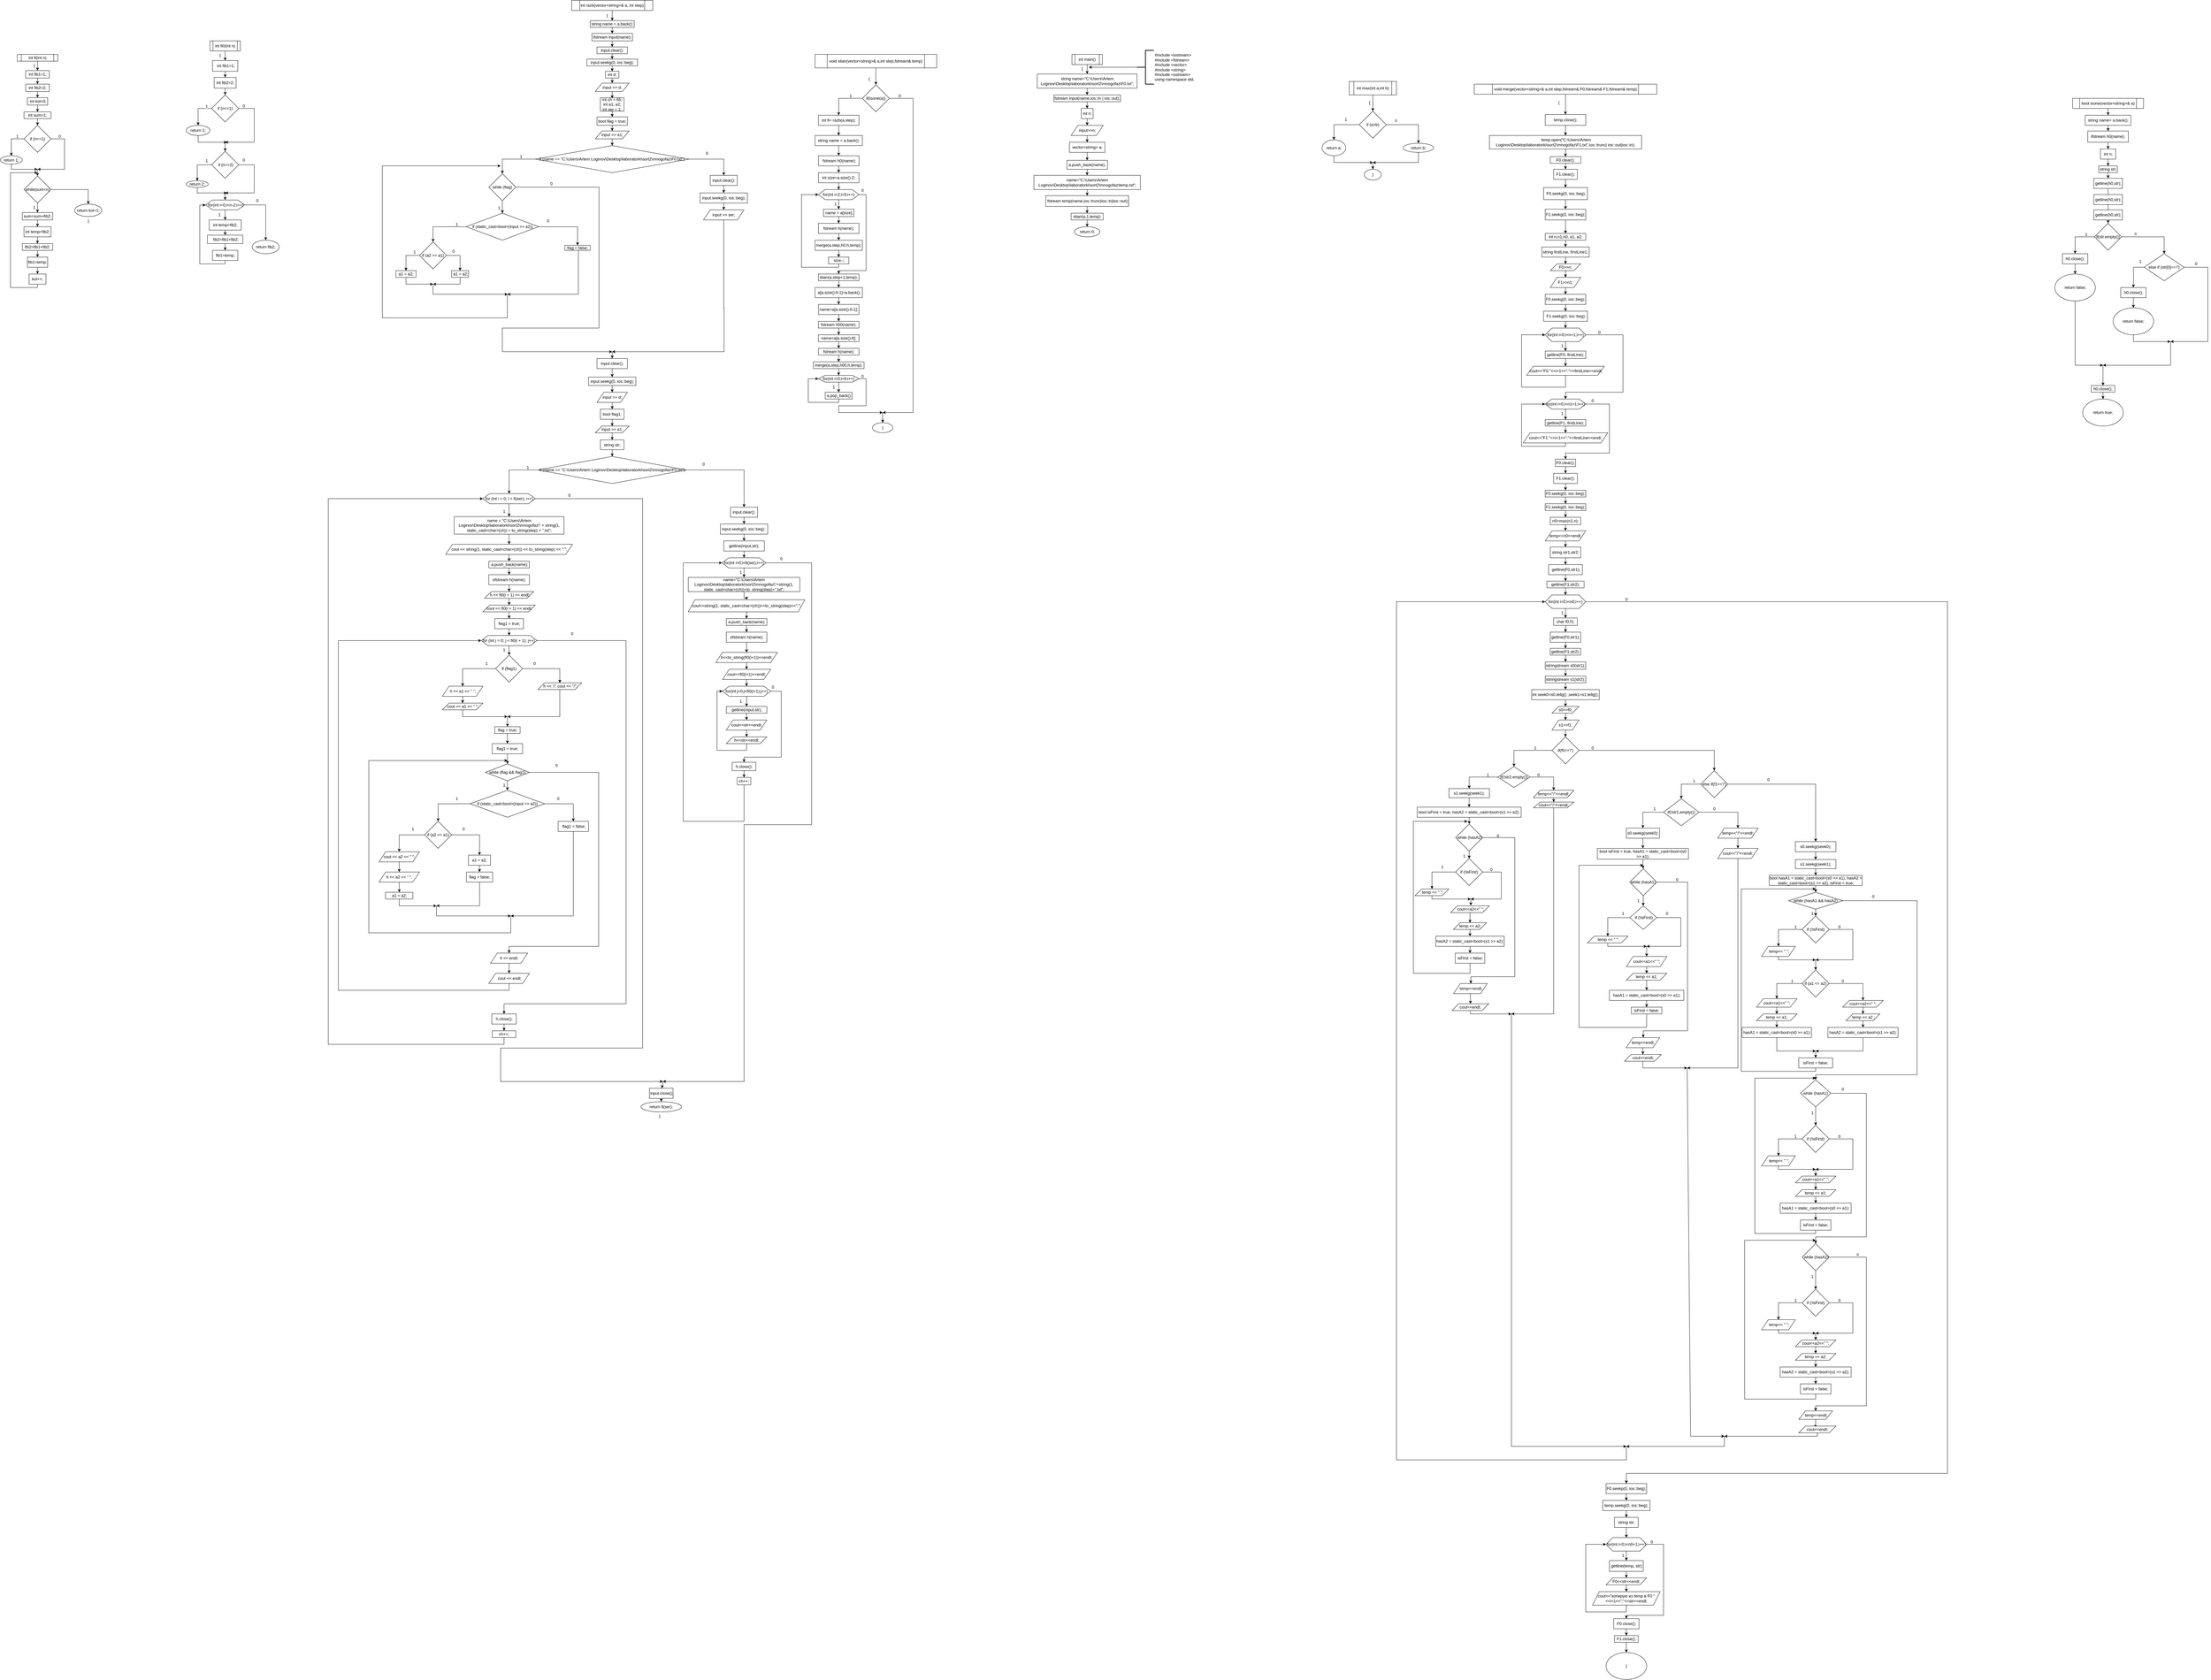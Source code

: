 <mxfile version="26.1.2" pages="3">
  <diagram name="многофазная сортировка" id="Rm8XDiYqHutJwzwTDyzM">
    <mxGraphModel dx="19438" dy="18427" grid="1" gridSize="10" guides="1" tooltips="1" connect="1" arrows="1" fold="1" page="1" pageScale="1" pageWidth="1169" pageHeight="827" math="0" shadow="0">
      <root>
        <mxCell id="0" />
        <mxCell id="1" parent="0" />
        <mxCell id="cND3xVjV01iQ7NdSTyS2-2" style="edgeStyle=orthogonalEdgeStyle;rounded=0;orthogonalLoop=1;jettySize=auto;html=1;" parent="1" source="cND3xVjV01iQ7NdSTyS2-1" target="cND3xVjV01iQ7NdSTyS2-3" edge="1">
          <mxGeometry relative="1" as="geometry">
            <mxPoint x="300" y="140" as="targetPoint" />
          </mxGeometry>
        </mxCell>
        <mxCell id="cND3xVjV01iQ7NdSTyS2-1" value="&lt;span style=&quot;font-size: 12px;&quot;&gt;void slian(vector&amp;lt;string&amp;gt;&amp;amp; a,int step,fstream&amp;amp; temp)&lt;/span&gt;" style="shape=process;whiteSpace=wrap;html=1;backgroundOutline=1;" parent="1" vertex="1">
          <mxGeometry x="120" y="40" width="360" height="40" as="geometry" />
        </mxCell>
        <mxCell id="cND3xVjV01iQ7NdSTyS2-4" style="edgeStyle=orthogonalEdgeStyle;rounded=0;orthogonalLoop=1;jettySize=auto;html=1;" parent="1" source="cND3xVjV01iQ7NdSTyS2-3" target="cND3xVjV01iQ7NdSTyS2-6" edge="1">
          <mxGeometry relative="1" as="geometry">
            <mxPoint x="150" y="290" as="targetPoint" />
          </mxGeometry>
        </mxCell>
        <mxCell id="cND3xVjV01iQ7NdSTyS2-49" style="edgeStyle=orthogonalEdgeStyle;rounded=0;orthogonalLoop=1;jettySize=auto;html=1;" parent="1" source="cND3xVjV01iQ7NdSTyS2-3" edge="1">
          <mxGeometry relative="1" as="geometry">
            <mxPoint x="320" y="1100" as="targetPoint" />
            <Array as="points">
              <mxPoint x="410" y="170" />
            </Array>
          </mxGeometry>
        </mxCell>
        <mxCell id="cND3xVjV01iQ7NdSTyS2-3" value="&lt;span style=&quot;font-size: 12px;&quot;&gt;if(isone(a))&lt;/span&gt;" style="rhombus;whiteSpace=wrap;html=1;" parent="1" vertex="1">
          <mxGeometry x="260" y="130" width="80" height="80" as="geometry" />
        </mxCell>
        <mxCell id="cND3xVjV01iQ7NdSTyS2-5" value="1" style="text;html=1;align=center;verticalAlign=middle;resizable=0;points=[];autosize=1;strokeColor=none;fillColor=none;" parent="1" vertex="1">
          <mxGeometry x="210" y="148" width="30" height="30" as="geometry" />
        </mxCell>
        <mxCell id="cND3xVjV01iQ7NdSTyS2-7" style="edgeStyle=orthogonalEdgeStyle;rounded=0;orthogonalLoop=1;jettySize=auto;html=1;" parent="1" source="cND3xVjV01iQ7NdSTyS2-6" target="cND3xVjV01iQ7NdSTyS2-8" edge="1">
          <mxGeometry relative="1" as="geometry">
            <mxPoint x="190" y="290" as="targetPoint" />
          </mxGeometry>
        </mxCell>
        <mxCell id="cND3xVjV01iQ7NdSTyS2-6" value="int fi= razb(a,step);" style="rounded=0;whiteSpace=wrap;html=1;" parent="1" vertex="1">
          <mxGeometry x="130" y="220" width="120" height="30" as="geometry" />
        </mxCell>
        <mxCell id="cND3xVjV01iQ7NdSTyS2-9" style="edgeStyle=orthogonalEdgeStyle;rounded=0;orthogonalLoop=1;jettySize=auto;html=1;" parent="1" source="cND3xVjV01iQ7NdSTyS2-8" target="cND3xVjV01iQ7NdSTyS2-10" edge="1">
          <mxGeometry relative="1" as="geometry">
            <mxPoint x="190" y="350" as="targetPoint" />
          </mxGeometry>
        </mxCell>
        <mxCell id="cND3xVjV01iQ7NdSTyS2-8" value="&lt;span style=&quot;font-size: 12px;&quot;&gt;string name = a.back();&lt;/span&gt;" style="rounded=0;whiteSpace=wrap;html=1;" parent="1" vertex="1">
          <mxGeometry x="120" y="280" width="140" height="30" as="geometry" />
        </mxCell>
        <mxCell id="cND3xVjV01iQ7NdSTyS2-11" style="edgeStyle=orthogonalEdgeStyle;rounded=0;orthogonalLoop=1;jettySize=auto;html=1;" parent="1" source="cND3xVjV01iQ7NdSTyS2-10" target="cND3xVjV01iQ7NdSTyS2-12" edge="1">
          <mxGeometry relative="1" as="geometry">
            <mxPoint x="190" y="400" as="targetPoint" />
          </mxGeometry>
        </mxCell>
        <mxCell id="cND3xVjV01iQ7NdSTyS2-10" value="&lt;span style=&quot;font-size: 12px;&quot;&gt;&amp;nbsp;fstream h0(name);&lt;/span&gt;" style="rounded=0;whiteSpace=wrap;html=1;" parent="1" vertex="1">
          <mxGeometry x="130" y="340" width="120" height="30" as="geometry" />
        </mxCell>
        <mxCell id="cND3xVjV01iQ7NdSTyS2-13" style="edgeStyle=orthogonalEdgeStyle;rounded=0;orthogonalLoop=1;jettySize=auto;html=1;" parent="1" source="cND3xVjV01iQ7NdSTyS2-12" target="cND3xVjV01iQ7NdSTyS2-14" edge="1">
          <mxGeometry relative="1" as="geometry">
            <mxPoint x="190" y="460" as="targetPoint" />
          </mxGeometry>
        </mxCell>
        <mxCell id="cND3xVjV01iQ7NdSTyS2-12" value="&lt;span style=&quot;font-size: 12px;&quot;&gt;int size=a.size()-2;&lt;/span&gt;" style="rounded=0;whiteSpace=wrap;html=1;" parent="1" vertex="1">
          <mxGeometry x="130" y="390" width="120" height="30" as="geometry" />
        </mxCell>
        <mxCell id="cND3xVjV01iQ7NdSTyS2-15" style="edgeStyle=orthogonalEdgeStyle;rounded=0;orthogonalLoop=1;jettySize=auto;html=1;" parent="1" source="cND3xVjV01iQ7NdSTyS2-14" target="cND3xVjV01iQ7NdSTyS2-17" edge="1">
          <mxGeometry relative="1" as="geometry">
            <mxPoint x="190" y="500" as="targetPoint" />
          </mxGeometry>
        </mxCell>
        <mxCell id="cND3xVjV01iQ7NdSTyS2-25" style="edgeStyle=orthogonalEdgeStyle;rounded=0;orthogonalLoop=1;jettySize=auto;html=1;" parent="1" source="cND3xVjV01iQ7NdSTyS2-14" target="cND3xVjV01iQ7NdSTyS2-27" edge="1">
          <mxGeometry relative="1" as="geometry">
            <mxPoint x="190" y="690" as="targetPoint" />
            <Array as="points">
              <mxPoint x="271" y="455" />
              <mxPoint x="271" y="680" />
            </Array>
          </mxGeometry>
        </mxCell>
        <mxCell id="cND3xVjV01iQ7NdSTyS2-14" value="&lt;span style=&quot;font-size: 12px;&quot;&gt;for(int i=2;i&amp;lt;fi;i++)&lt;/span&gt;" style="shape=hexagon;perimeter=hexagonPerimeter2;whiteSpace=wrap;html=1;fixedSize=1;" parent="1" vertex="1">
          <mxGeometry x="130" y="440" width="120" height="30" as="geometry" />
        </mxCell>
        <mxCell id="cND3xVjV01iQ7NdSTyS2-16" value="1" style="text;html=1;align=center;verticalAlign=middle;resizable=0;points=[];autosize=1;strokeColor=none;fillColor=none;" parent="1" vertex="1">
          <mxGeometry x="165" y="468" width="30" height="30" as="geometry" />
        </mxCell>
        <mxCell id="cND3xVjV01iQ7NdSTyS2-18" style="edgeStyle=orthogonalEdgeStyle;rounded=0;orthogonalLoop=1;jettySize=auto;html=1;" parent="1" source="cND3xVjV01iQ7NdSTyS2-17" target="cND3xVjV01iQ7NdSTyS2-19" edge="1">
          <mxGeometry relative="1" as="geometry">
            <mxPoint x="190" y="550" as="targetPoint" />
          </mxGeometry>
        </mxCell>
        <mxCell id="cND3xVjV01iQ7NdSTyS2-17" value="&lt;span style=&quot;font-size: 12px;&quot;&gt;&amp;nbsp;name = a[size];&lt;/span&gt;" style="rounded=0;whiteSpace=wrap;html=1;" parent="1" vertex="1">
          <mxGeometry x="145" y="498" width="90" height="22" as="geometry" />
        </mxCell>
        <mxCell id="cND3xVjV01iQ7NdSTyS2-20" style="edgeStyle=orthogonalEdgeStyle;rounded=0;orthogonalLoop=1;jettySize=auto;html=1;" parent="1" source="cND3xVjV01iQ7NdSTyS2-19" target="cND3xVjV01iQ7NdSTyS2-21" edge="1">
          <mxGeometry relative="1" as="geometry">
            <mxPoint x="190" y="590" as="targetPoint" />
          </mxGeometry>
        </mxCell>
        <mxCell id="cND3xVjV01iQ7NdSTyS2-19" value="&lt;span style=&quot;font-size: 12px;&quot;&gt;fstream h(name);&lt;/span&gt;" style="rounded=0;whiteSpace=wrap;html=1;" parent="1" vertex="1">
          <mxGeometry x="130" y="540" width="120" height="30" as="geometry" />
        </mxCell>
        <mxCell id="cND3xVjV01iQ7NdSTyS2-22" style="edgeStyle=orthogonalEdgeStyle;rounded=0;orthogonalLoop=1;jettySize=auto;html=1;" parent="1" source="cND3xVjV01iQ7NdSTyS2-21" target="cND3xVjV01iQ7NdSTyS2-23" edge="1">
          <mxGeometry relative="1" as="geometry">
            <mxPoint x="190" y="650" as="targetPoint" />
          </mxGeometry>
        </mxCell>
        <mxCell id="cND3xVjV01iQ7NdSTyS2-21" value="&lt;span style=&quot;font-size: 12px;&quot;&gt;merge(a,step,h0,h,temp);&lt;/span&gt;" style="rounded=0;whiteSpace=wrap;html=1;" parent="1" vertex="1">
          <mxGeometry x="120" y="590" width="140" height="30" as="geometry" />
        </mxCell>
        <mxCell id="cND3xVjV01iQ7NdSTyS2-24" style="edgeStyle=orthogonalEdgeStyle;rounded=0;orthogonalLoop=1;jettySize=auto;html=1;entryX=0;entryY=0.5;entryDx=0;entryDy=0;" parent="1" source="cND3xVjV01iQ7NdSTyS2-23" target="cND3xVjV01iQ7NdSTyS2-14" edge="1">
          <mxGeometry relative="1" as="geometry">
            <mxPoint x="90" y="460" as="targetPoint" />
            <Array as="points">
              <mxPoint x="190" y="670" />
              <mxPoint x="80" y="670" />
              <mxPoint x="80" y="455" />
            </Array>
          </mxGeometry>
        </mxCell>
        <mxCell id="cND3xVjV01iQ7NdSTyS2-23" value="&lt;span style=&quot;font-size: 12px;&quot;&gt;&amp;nbsp;size--;&lt;/span&gt;" style="rounded=0;whiteSpace=wrap;html=1;" parent="1" vertex="1">
          <mxGeometry x="160" y="640" width="60" height="20" as="geometry" />
        </mxCell>
        <mxCell id="cND3xVjV01iQ7NdSTyS2-26" value="0" style="text;html=1;align=center;verticalAlign=middle;resizable=0;points=[];autosize=1;strokeColor=none;fillColor=none;" parent="1" vertex="1">
          <mxGeometry x="245" y="428" width="30" height="30" as="geometry" />
        </mxCell>
        <mxCell id="cND3xVjV01iQ7NdSTyS2-28" style="edgeStyle=orthogonalEdgeStyle;rounded=0;orthogonalLoop=1;jettySize=auto;html=1;" parent="1" source="cND3xVjV01iQ7NdSTyS2-27" edge="1">
          <mxGeometry relative="1" as="geometry">
            <mxPoint x="190" y="730" as="targetPoint" />
          </mxGeometry>
        </mxCell>
        <mxCell id="cND3xVjV01iQ7NdSTyS2-27" value="&lt;span style=&quot;font-size: 12px;&quot;&gt;slian(a,step+1,temp);&lt;/span&gt;" style="rounded=0;whiteSpace=wrap;html=1;" parent="1" vertex="1">
          <mxGeometry x="130" y="690" width="120" height="20" as="geometry" />
        </mxCell>
        <mxCell id="cND3xVjV01iQ7NdSTyS2-31" style="edgeStyle=orthogonalEdgeStyle;rounded=0;orthogonalLoop=1;jettySize=auto;html=1;" parent="1" source="cND3xVjV01iQ7NdSTyS2-30" target="cND3xVjV01iQ7NdSTyS2-32" edge="1">
          <mxGeometry relative="1" as="geometry">
            <mxPoint x="190" y="790" as="targetPoint" />
          </mxGeometry>
        </mxCell>
        <mxCell id="cND3xVjV01iQ7NdSTyS2-30" value="&lt;span style=&quot;font-size: 12px;&quot;&gt;&amp;nbsp;a[a.size()-fi-1]=a.back();&lt;/span&gt;" style="rounded=0;whiteSpace=wrap;html=1;" parent="1" vertex="1">
          <mxGeometry x="120" y="730" width="140" height="30" as="geometry" />
        </mxCell>
        <mxCell id="cND3xVjV01iQ7NdSTyS2-33" style="edgeStyle=orthogonalEdgeStyle;rounded=0;orthogonalLoop=1;jettySize=auto;html=1;" parent="1" source="cND3xVjV01iQ7NdSTyS2-32" target="cND3xVjV01iQ7NdSTyS2-34" edge="1">
          <mxGeometry relative="1" as="geometry">
            <mxPoint x="190" y="840" as="targetPoint" />
          </mxGeometry>
        </mxCell>
        <mxCell id="cND3xVjV01iQ7NdSTyS2-32" value="&lt;span style=&quot;font-size: 12px;&quot;&gt;name=a[a.size()-fi-1];&lt;/span&gt;" style="rounded=0;whiteSpace=wrap;html=1;" parent="1" vertex="1">
          <mxGeometry x="130" y="780" width="120" height="30" as="geometry" />
        </mxCell>
        <mxCell id="cND3xVjV01iQ7NdSTyS2-35" style="edgeStyle=orthogonalEdgeStyle;rounded=0;orthogonalLoop=1;jettySize=auto;html=1;" parent="1" source="cND3xVjV01iQ7NdSTyS2-34" target="cND3xVjV01iQ7NdSTyS2-36" edge="1">
          <mxGeometry relative="1" as="geometry">
            <mxPoint x="190" y="880" as="targetPoint" />
          </mxGeometry>
        </mxCell>
        <mxCell id="cND3xVjV01iQ7NdSTyS2-34" value="&lt;span style=&quot;font-size: 12px;&quot;&gt;fstream h00(name);&lt;/span&gt;" style="rounded=0;whiteSpace=wrap;html=1;" parent="1" vertex="1">
          <mxGeometry x="130" y="830" width="120" height="20" as="geometry" />
        </mxCell>
        <mxCell id="cND3xVjV01iQ7NdSTyS2-37" style="edgeStyle=orthogonalEdgeStyle;rounded=0;orthogonalLoop=1;jettySize=auto;html=1;" parent="1" source="cND3xVjV01iQ7NdSTyS2-36" target="cND3xVjV01iQ7NdSTyS2-38" edge="1">
          <mxGeometry relative="1" as="geometry">
            <mxPoint x="180" y="930" as="targetPoint" />
          </mxGeometry>
        </mxCell>
        <mxCell id="cND3xVjV01iQ7NdSTyS2-36" value="&lt;span style=&quot;font-size: 12px;&quot;&gt;name=a[a.size()-fi];&lt;/span&gt;" style="rounded=0;whiteSpace=wrap;html=1;" parent="1" vertex="1">
          <mxGeometry x="130" y="870" width="120" height="20" as="geometry" />
        </mxCell>
        <mxCell id="cND3xVjV01iQ7NdSTyS2-39" style="edgeStyle=orthogonalEdgeStyle;rounded=0;orthogonalLoop=1;jettySize=auto;html=1;" parent="1" source="cND3xVjV01iQ7NdSTyS2-38" target="cND3xVjV01iQ7NdSTyS2-40" edge="1">
          <mxGeometry relative="1" as="geometry">
            <mxPoint x="190" y="960" as="targetPoint" />
          </mxGeometry>
        </mxCell>
        <mxCell id="cND3xVjV01iQ7NdSTyS2-38" value="&lt;span style=&quot;font-size: 12px;&quot;&gt;fstream h(name);&lt;/span&gt;" style="rounded=0;whiteSpace=wrap;html=1;" parent="1" vertex="1">
          <mxGeometry x="130" y="910" width="120" height="20" as="geometry" />
        </mxCell>
        <mxCell id="cND3xVjV01iQ7NdSTyS2-41" style="edgeStyle=orthogonalEdgeStyle;rounded=0;orthogonalLoop=1;jettySize=auto;html=1;" parent="1" source="cND3xVjV01iQ7NdSTyS2-40" target="cND3xVjV01iQ7NdSTyS2-42" edge="1">
          <mxGeometry relative="1" as="geometry">
            <mxPoint x="190" y="1000" as="targetPoint" />
          </mxGeometry>
        </mxCell>
        <mxCell id="cND3xVjV01iQ7NdSTyS2-40" value="&lt;span style=&quot;font-size: 12px;&quot;&gt;merge(a,step,h00,h,temp);&lt;/span&gt;" style="rounded=0;whiteSpace=wrap;html=1;" parent="1" vertex="1">
          <mxGeometry x="115" y="950" width="150" height="20" as="geometry" />
        </mxCell>
        <mxCell id="cND3xVjV01iQ7NdSTyS2-43" style="edgeStyle=orthogonalEdgeStyle;rounded=0;orthogonalLoop=1;jettySize=auto;html=1;" parent="1" source="cND3xVjV01iQ7NdSTyS2-42" target="cND3xVjV01iQ7NdSTyS2-44" edge="1">
          <mxGeometry relative="1" as="geometry">
            <mxPoint x="190" y="1050" as="targetPoint" />
          </mxGeometry>
        </mxCell>
        <mxCell id="cND3xVjV01iQ7NdSTyS2-47" style="edgeStyle=orthogonalEdgeStyle;rounded=0;orthogonalLoop=1;jettySize=auto;html=1;" parent="1" source="cND3xVjV01iQ7NdSTyS2-42" edge="1">
          <mxGeometry relative="1" as="geometry">
            <mxPoint x="320" y="1100" as="targetPoint" />
            <Array as="points">
              <mxPoint x="271" y="1000" />
              <mxPoint x="271" y="1080" />
              <mxPoint x="190" y="1080" />
            </Array>
          </mxGeometry>
        </mxCell>
        <mxCell id="cND3xVjV01iQ7NdSTyS2-42" value="&lt;span style=&quot;font-size: 12px;&quot;&gt;for(int i=0;i&amp;lt;fi;i++)&lt;/span&gt;" style="shape=hexagon;perimeter=hexagonPerimeter2;whiteSpace=wrap;html=1;fixedSize=1;" parent="1" vertex="1">
          <mxGeometry x="130" y="990" width="120" height="20" as="geometry" />
        </mxCell>
        <mxCell id="cND3xVjV01iQ7NdSTyS2-46" style="edgeStyle=orthogonalEdgeStyle;rounded=0;orthogonalLoop=1;jettySize=auto;html=1;entryX=0;entryY=0.5;entryDx=0;entryDy=0;" parent="1" source="cND3xVjV01iQ7NdSTyS2-44" target="cND3xVjV01iQ7NdSTyS2-42" edge="1">
          <mxGeometry relative="1" as="geometry">
            <mxPoint x="100" y="1000" as="targetPoint" />
            <Array as="points">
              <mxPoint x="190" y="1070" />
              <mxPoint x="100" y="1070" />
              <mxPoint x="100" y="1000" />
            </Array>
          </mxGeometry>
        </mxCell>
        <mxCell id="cND3xVjV01iQ7NdSTyS2-44" value="&lt;span style=&quot;font-size: 12px;&quot;&gt;&amp;nbsp;a.pop_back();&lt;/span&gt;" style="rounded=0;whiteSpace=wrap;html=1;" parent="1" vertex="1">
          <mxGeometry x="150" y="1040" width="80" height="20" as="geometry" />
        </mxCell>
        <mxCell id="cND3xVjV01iQ7NdSTyS2-45" value="1" style="text;html=1;align=center;verticalAlign=middle;resizable=0;points=[];autosize=1;strokeColor=none;fillColor=none;" parent="1" vertex="1">
          <mxGeometry x="160" y="1010" width="30" height="30" as="geometry" />
        </mxCell>
        <mxCell id="cND3xVjV01iQ7NdSTyS2-48" value="0" style="text;html=1;align=center;verticalAlign=middle;resizable=0;points=[];autosize=1;strokeColor=none;fillColor=none;" parent="1" vertex="1">
          <mxGeometry x="245" y="978" width="30" height="30" as="geometry" />
        </mxCell>
        <mxCell id="cND3xVjV01iQ7NdSTyS2-50" value="0" style="text;html=1;align=center;verticalAlign=middle;resizable=0;points=[];autosize=1;strokeColor=none;fillColor=none;" parent="1" vertex="1">
          <mxGeometry x="355" y="148" width="30" height="30" as="geometry" />
        </mxCell>
        <mxCell id="cND3xVjV01iQ7NdSTyS2-53" value="" style="endArrow=classic;html=1;rounded=0;" parent="1" target="cND3xVjV01iQ7NdSTyS2-54" edge="1">
          <mxGeometry width="50" height="50" relative="1" as="geometry">
            <mxPoint x="320" y="1100" as="sourcePoint" />
            <mxPoint x="320" y="1130" as="targetPoint" />
          </mxGeometry>
        </mxCell>
        <mxCell id="cND3xVjV01iQ7NdSTyS2-54" value="}" style="ellipse;whiteSpace=wrap;html=1;" parent="1" vertex="1">
          <mxGeometry x="290" y="1130" width="60" height="30" as="geometry" />
        </mxCell>
        <mxCell id="cND3xVjV01iQ7NdSTyS2-57" style="edgeStyle=orthogonalEdgeStyle;rounded=0;orthogonalLoop=1;jettySize=auto;html=1;" parent="1" source="cND3xVjV01iQ7NdSTyS2-56" target="cND3xVjV01iQ7NdSTyS2-60" edge="1">
          <mxGeometry relative="1" as="geometry">
            <mxPoint x="925" y="120" as="targetPoint" />
          </mxGeometry>
        </mxCell>
        <mxCell id="cND3xVjV01iQ7NdSTyS2-56" value="int main()" style="shape=process;whiteSpace=wrap;html=1;backgroundOutline=1;" parent="1" vertex="1">
          <mxGeometry x="880" y="40" width="90" height="30" as="geometry" />
        </mxCell>
        <mxCell id="cND3xVjV01iQ7NdSTyS2-58" value="{" style="text;html=1;align=center;verticalAlign=middle;resizable=0;points=[];autosize=1;strokeColor=none;fillColor=none;" parent="1" vertex="1">
          <mxGeometry x="895" y="68" width="30" height="30" as="geometry" />
        </mxCell>
        <mxCell id="cND3xVjV01iQ7NdSTyS2-59" value="{" style="text;html=1;align=center;verticalAlign=middle;resizable=0;points=[];autosize=1;strokeColor=none;fillColor=none;" parent="1" vertex="1">
          <mxGeometry x="265" y="98" width="30" height="30" as="geometry" />
        </mxCell>
        <mxCell id="cND3xVjV01iQ7NdSTyS2-61" style="edgeStyle=orthogonalEdgeStyle;rounded=0;orthogonalLoop=1;jettySize=auto;html=1;" parent="1" source="cND3xVjV01iQ7NdSTyS2-60" target="cND3xVjV01iQ7NdSTyS2-62" edge="1">
          <mxGeometry relative="1" as="geometry">
            <mxPoint x="925" y="160" as="targetPoint" />
          </mxGeometry>
        </mxCell>
        <mxCell id="cND3xVjV01iQ7NdSTyS2-60" value="string name=&quot;C:\\Users\\Artem Loginov\\Desktop\\laboratorki\\sort2\\mnogofaz\\F0.txt&quot;;" style="rounded=0;whiteSpace=wrap;html=1;" parent="1" vertex="1">
          <mxGeometry x="777.5" y="98" width="295" height="42" as="geometry" />
        </mxCell>
        <mxCell id="cND3xVjV01iQ7NdSTyS2-63" style="edgeStyle=orthogonalEdgeStyle;rounded=0;orthogonalLoop=1;jettySize=auto;html=1;" parent="1" source="cND3xVjV01iQ7NdSTyS2-62" target="cND3xVjV01iQ7NdSTyS2-64" edge="1">
          <mxGeometry relative="1" as="geometry">
            <mxPoint x="920" y="220" as="targetPoint" />
          </mxGeometry>
        </mxCell>
        <mxCell id="cND3xVjV01iQ7NdSTyS2-62" value="fstream input(name,ios::in | ios::out);" style="rounded=0;whiteSpace=wrap;html=1;" parent="1" vertex="1">
          <mxGeometry x="826.25" y="160" width="197.5" height="20" as="geometry" />
        </mxCell>
        <mxCell id="cND3xVjV01iQ7NdSTyS2-65" style="edgeStyle=orthogonalEdgeStyle;rounded=0;orthogonalLoop=1;jettySize=auto;html=1;" parent="1" source="cND3xVjV01iQ7NdSTyS2-64" target="cND3xVjV01iQ7NdSTyS2-66" edge="1">
          <mxGeometry relative="1" as="geometry">
            <mxPoint x="925" y="260" as="targetPoint" />
          </mxGeometry>
        </mxCell>
        <mxCell id="cND3xVjV01iQ7NdSTyS2-64" value="int n;" style="rounded=0;whiteSpace=wrap;html=1;" parent="1" vertex="1">
          <mxGeometry x="907.5" y="200" width="35" height="30" as="geometry" />
        </mxCell>
        <mxCell id="cND3xVjV01iQ7NdSTyS2-67" style="edgeStyle=orthogonalEdgeStyle;rounded=0;orthogonalLoop=1;jettySize=auto;html=1;" parent="1" source="cND3xVjV01iQ7NdSTyS2-66" target="cND3xVjV01iQ7NdSTyS2-68" edge="1">
          <mxGeometry relative="1" as="geometry">
            <mxPoint x="925" y="320" as="targetPoint" />
          </mxGeometry>
        </mxCell>
        <mxCell id="cND3xVjV01iQ7NdSTyS2-66" value="input&amp;gt;&amp;gt;n;" style="shape=parallelogram;perimeter=parallelogramPerimeter;whiteSpace=wrap;html=1;fixedSize=1;" parent="1" vertex="1">
          <mxGeometry x="877.5" y="250" width="95" height="30" as="geometry" />
        </mxCell>
        <mxCell id="cND3xVjV01iQ7NdSTyS2-69" style="edgeStyle=orthogonalEdgeStyle;rounded=0;orthogonalLoop=1;jettySize=auto;html=1;" parent="1" source="cND3xVjV01iQ7NdSTyS2-68" target="cND3xVjV01iQ7NdSTyS2-70" edge="1">
          <mxGeometry relative="1" as="geometry">
            <mxPoint x="925" y="350" as="targetPoint" />
          </mxGeometry>
        </mxCell>
        <mxCell id="cND3xVjV01iQ7NdSTyS2-68" value="vector&amp;lt;string&amp;gt; a;" style="rounded=0;whiteSpace=wrap;html=1;" parent="1" vertex="1">
          <mxGeometry x="872.5" y="300" width="105" height="30" as="geometry" />
        </mxCell>
        <mxCell id="cND3xVjV01iQ7NdSTyS2-71" style="edgeStyle=orthogonalEdgeStyle;rounded=0;orthogonalLoop=1;jettySize=auto;html=1;" parent="1" source="cND3xVjV01iQ7NdSTyS2-70" target="cND3xVjV01iQ7NdSTyS2-72" edge="1">
          <mxGeometry relative="1" as="geometry">
            <mxPoint x="925" y="430" as="targetPoint" />
          </mxGeometry>
        </mxCell>
        <mxCell id="cND3xVjV01iQ7NdSTyS2-70" value="a.push_back(name);" style="rounded=0;whiteSpace=wrap;html=1;" parent="1" vertex="1">
          <mxGeometry x="865" y="353.5" width="120" height="26.5" as="geometry" />
        </mxCell>
        <mxCell id="cND3xVjV01iQ7NdSTyS2-73" style="edgeStyle=orthogonalEdgeStyle;rounded=0;orthogonalLoop=1;jettySize=auto;html=1;" parent="1" source="cND3xVjV01iQ7NdSTyS2-72" target="cND3xVjV01iQ7NdSTyS2-74" edge="1">
          <mxGeometry relative="1" as="geometry">
            <mxPoint x="925" y="470" as="targetPoint" />
          </mxGeometry>
        </mxCell>
        <mxCell id="cND3xVjV01iQ7NdSTyS2-72" value="name=&quot;C:\\Users\\Artem Loginov\\Desktop\\laboratorki\\sort2\\mnogofaz\\temp.txt&quot;;" style="rounded=0;whiteSpace=wrap;html=1;" parent="1" vertex="1">
          <mxGeometry x="767.5" y="398" width="315" height="42" as="geometry" />
        </mxCell>
        <mxCell id="cND3xVjV01iQ7NdSTyS2-75" style="edgeStyle=orthogonalEdgeStyle;rounded=0;orthogonalLoop=1;jettySize=auto;html=1;" parent="1" source="cND3xVjV01iQ7NdSTyS2-74" target="cND3xVjV01iQ7NdSTyS2-76" edge="1">
          <mxGeometry relative="1" as="geometry">
            <mxPoint x="925" y="520" as="targetPoint" />
          </mxGeometry>
        </mxCell>
        <mxCell id="cND3xVjV01iQ7NdSTyS2-74" value="&amp;nbsp;fstream temp(name,ios::trunc|ios::in|ios::out);" style="rounded=0;whiteSpace=wrap;html=1;" parent="1" vertex="1">
          <mxGeometry x="802.5" y="458" width="245" height="32" as="geometry" />
        </mxCell>
        <mxCell id="cND3xVjV01iQ7NdSTyS2-77" style="edgeStyle=orthogonalEdgeStyle;rounded=0;orthogonalLoop=1;jettySize=auto;html=1;" parent="1" source="cND3xVjV01iQ7NdSTyS2-76" target="cND3xVjV01iQ7NdSTyS2-78" edge="1">
          <mxGeometry relative="1" as="geometry">
            <mxPoint x="925" y="560" as="targetPoint" />
          </mxGeometry>
        </mxCell>
        <mxCell id="cND3xVjV01iQ7NdSTyS2-76" value="slian(a,1,temp);" style="rounded=0;whiteSpace=wrap;html=1;" parent="1" vertex="1">
          <mxGeometry x="877.5" y="510" width="95" height="20" as="geometry" />
        </mxCell>
        <mxCell id="cND3xVjV01iQ7NdSTyS2-78" value="return 0;" style="ellipse;whiteSpace=wrap;html=1;" parent="1" vertex="1">
          <mxGeometry x="887.5" y="550" width="75" height="30" as="geometry" />
        </mxCell>
        <mxCell id="cND3xVjV01iQ7NdSTyS2-79" value="&lt;div&gt;#include &amp;lt;iostream&amp;gt;&lt;/div&gt;&lt;div&gt;#include &amp;lt;fstream&amp;gt;&lt;/div&gt;&lt;div&gt;#include &amp;lt;vector&amp;gt;&lt;/div&gt;&lt;div&gt;#include &amp;lt;string&amp;gt;&lt;/div&gt;&lt;div&gt;#include &amp;lt;sstream&amp;gt;&lt;/div&gt;&lt;div&gt;using namespace std;&lt;/div&gt;" style="strokeWidth=2;html=1;shape=mxgraph.flowchart.annotation_2;align=left;labelPosition=right;pointerEvents=1;" parent="1" vertex="1">
          <mxGeometry x="1072.5" y="28" width="50" height="100" as="geometry" />
        </mxCell>
        <mxCell id="cND3xVjV01iQ7NdSTyS2-80" style="edgeStyle=orthogonalEdgeStyle;rounded=0;orthogonalLoop=1;jettySize=auto;html=1;entryX=1.167;entryY=0.333;entryDx=0;entryDy=0;entryPerimeter=0;" parent="1" source="cND3xVjV01iQ7NdSTyS2-79" target="cND3xVjV01iQ7NdSTyS2-58" edge="1">
          <mxGeometry relative="1" as="geometry" />
        </mxCell>
        <mxCell id="cND3xVjV01iQ7NdSTyS2-82" style="edgeStyle=orthogonalEdgeStyle;rounded=0;orthogonalLoop=1;jettySize=auto;html=1;" parent="1" source="cND3xVjV01iQ7NdSTyS2-81" target="cND3xVjV01iQ7NdSTyS2-84" edge="1">
          <mxGeometry relative="1" as="geometry">
            <mxPoint x="-2180" y="100" as="targetPoint" />
          </mxGeometry>
        </mxCell>
        <mxCell id="cND3xVjV01iQ7NdSTyS2-81" value="int fi(int n)" style="shape=process;whiteSpace=wrap;html=1;backgroundOutline=1;" parent="1" vertex="1">
          <mxGeometry x="-2240" y="40" width="120" height="20" as="geometry" />
        </mxCell>
        <mxCell id="cND3xVjV01iQ7NdSTyS2-83" value="{" style="text;html=1;align=center;verticalAlign=middle;resizable=0;points=[];autosize=1;strokeColor=none;fillColor=none;" parent="1" vertex="1">
          <mxGeometry x="-2205" y="58" width="30" height="30" as="geometry" />
        </mxCell>
        <mxCell id="cND3xVjV01iQ7NdSTyS2-85" style="edgeStyle=orthogonalEdgeStyle;rounded=0;orthogonalLoop=1;jettySize=auto;html=1;" parent="1" source="cND3xVjV01iQ7NdSTyS2-84" target="cND3xVjV01iQ7NdSTyS2-86" edge="1">
          <mxGeometry relative="1" as="geometry">
            <mxPoint x="-2180" y="140" as="targetPoint" />
          </mxGeometry>
        </mxCell>
        <mxCell id="cND3xVjV01iQ7NdSTyS2-84" value="int fib1=1;" style="rounded=0;whiteSpace=wrap;html=1;" parent="1" vertex="1">
          <mxGeometry x="-2215" y="88" width="70" height="22" as="geometry" />
        </mxCell>
        <mxCell id="cND3xVjV01iQ7NdSTyS2-87" style="edgeStyle=orthogonalEdgeStyle;rounded=0;orthogonalLoop=1;jettySize=auto;html=1;" parent="1" source="cND3xVjV01iQ7NdSTyS2-86" target="cND3xVjV01iQ7NdSTyS2-88" edge="1">
          <mxGeometry relative="1" as="geometry">
            <mxPoint x="-2180" y="180" as="targetPoint" />
          </mxGeometry>
        </mxCell>
        <mxCell id="cND3xVjV01iQ7NdSTyS2-86" value="int fib2=2;" style="rounded=0;whiteSpace=wrap;html=1;" parent="1" vertex="1">
          <mxGeometry x="-2215" y="128" width="70" height="22" as="geometry" />
        </mxCell>
        <mxCell id="cND3xVjV01iQ7NdSTyS2-89" style="edgeStyle=orthogonalEdgeStyle;rounded=0;orthogonalLoop=1;jettySize=auto;html=1;" parent="1" source="cND3xVjV01iQ7NdSTyS2-88" target="cND3xVjV01iQ7NdSTyS2-90" edge="1">
          <mxGeometry relative="1" as="geometry">
            <mxPoint x="-2180" y="220" as="targetPoint" />
          </mxGeometry>
        </mxCell>
        <mxCell id="cND3xVjV01iQ7NdSTyS2-88" value="&amp;nbsp;int kol=0;" style="rounded=0;whiteSpace=wrap;html=1;" parent="1" vertex="1">
          <mxGeometry x="-2210" y="168" width="60" height="22" as="geometry" />
        </mxCell>
        <mxCell id="cND3xVjV01iQ7NdSTyS2-91" style="edgeStyle=orthogonalEdgeStyle;rounded=0;orthogonalLoop=1;jettySize=auto;html=1;" parent="1" source="cND3xVjV01iQ7NdSTyS2-90" target="cND3xVjV01iQ7NdSTyS2-92" edge="1">
          <mxGeometry relative="1" as="geometry">
            <mxPoint x="-2180" y="260" as="targetPoint" />
          </mxGeometry>
        </mxCell>
        <mxCell id="cND3xVjV01iQ7NdSTyS2-90" value="int sum=1;" style="rounded=0;whiteSpace=wrap;html=1;" parent="1" vertex="1">
          <mxGeometry x="-2220" y="210" width="80" height="20" as="geometry" />
        </mxCell>
        <mxCell id="cND3xVjV01iQ7NdSTyS2-93" style="edgeStyle=orthogonalEdgeStyle;rounded=0;orthogonalLoop=1;jettySize=auto;html=1;" parent="1" source="cND3xVjV01iQ7NdSTyS2-92" target="cND3xVjV01iQ7NdSTyS2-95" edge="1">
          <mxGeometry relative="1" as="geometry">
            <mxPoint x="-2270" y="340" as="targetPoint" />
          </mxGeometry>
        </mxCell>
        <mxCell id="cND3xVjV01iQ7NdSTyS2-96" style="edgeStyle=orthogonalEdgeStyle;rounded=0;orthogonalLoop=1;jettySize=auto;html=1;" parent="1" source="cND3xVjV01iQ7NdSTyS2-92" edge="1">
          <mxGeometry relative="1" as="geometry">
            <mxPoint x="-2180" y="380" as="targetPoint" />
            <Array as="points">
              <mxPoint x="-2100" y="290" />
              <mxPoint x="-2100" y="380" />
            </Array>
          </mxGeometry>
        </mxCell>
        <mxCell id="cND3xVjV01iQ7NdSTyS2-92" value="if (n==1)" style="rhombus;whiteSpace=wrap;html=1;" parent="1" vertex="1">
          <mxGeometry x="-2220" y="250" width="80" height="80" as="geometry" />
        </mxCell>
        <mxCell id="cND3xVjV01iQ7NdSTyS2-94" value="1" style="text;html=1;align=center;verticalAlign=middle;resizable=0;points=[];autosize=1;strokeColor=none;fillColor=none;" parent="1" vertex="1">
          <mxGeometry x="-2255" y="268" width="30" height="30" as="geometry" />
        </mxCell>
        <mxCell id="cND3xVjV01iQ7NdSTyS2-98" style="edgeStyle=orthogonalEdgeStyle;rounded=0;orthogonalLoop=1;jettySize=auto;html=1;" parent="1" source="cND3xVjV01iQ7NdSTyS2-95" edge="1">
          <mxGeometry relative="1" as="geometry">
            <mxPoint x="-2180" y="380" as="targetPoint" />
            <Array as="points">
              <mxPoint x="-2257" y="380" />
            </Array>
          </mxGeometry>
        </mxCell>
        <mxCell id="cND3xVjV01iQ7NdSTyS2-95" value="return 1;" style="ellipse;whiteSpace=wrap;html=1;" parent="1" vertex="1">
          <mxGeometry x="-2290" y="340" width="65" height="25" as="geometry" />
        </mxCell>
        <mxCell id="cND3xVjV01iQ7NdSTyS2-97" value="0" style="text;html=1;align=center;verticalAlign=middle;resizable=0;points=[];autosize=1;strokeColor=none;fillColor=none;" parent="1" vertex="1">
          <mxGeometry x="-2130" y="268" width="30" height="30" as="geometry" />
        </mxCell>
        <mxCell id="cND3xVjV01iQ7NdSTyS2-99" value="" style="endArrow=classic;html=1;rounded=0;" parent="1" target="cND3xVjV01iQ7NdSTyS2-100" edge="1">
          <mxGeometry width="50" height="50" relative="1" as="geometry">
            <mxPoint x="-2180" y="380" as="sourcePoint" />
            <mxPoint x="-2180" y="410" as="targetPoint" />
          </mxGeometry>
        </mxCell>
        <mxCell id="cND3xVjV01iQ7NdSTyS2-101" style="edgeStyle=orthogonalEdgeStyle;rounded=0;orthogonalLoop=1;jettySize=auto;html=1;" parent="1" source="cND3xVjV01iQ7NdSTyS2-100" target="cND3xVjV01iQ7NdSTyS2-102" edge="1">
          <mxGeometry relative="1" as="geometry">
            <mxPoint x="-2180" y="510" as="targetPoint" />
          </mxGeometry>
        </mxCell>
        <mxCell id="cND3xVjV01iQ7NdSTyS2-113" style="edgeStyle=orthogonalEdgeStyle;rounded=0;orthogonalLoop=1;jettySize=auto;html=1;" parent="1" source="cND3xVjV01iQ7NdSTyS2-100" target="cND3xVjV01iQ7NdSTyS2-114" edge="1">
          <mxGeometry relative="1" as="geometry">
            <mxPoint x="-2050" y="490" as="targetPoint" />
          </mxGeometry>
        </mxCell>
        <mxCell id="cND3xVjV01iQ7NdSTyS2-100" value="while(sum&amp;lt;n)" style="rhombus;whiteSpace=wrap;html=1;" parent="1" vertex="1">
          <mxGeometry x="-2220" y="400" width="80" height="80" as="geometry" />
        </mxCell>
        <mxCell id="cND3xVjV01iQ7NdSTyS2-104" style="edgeStyle=orthogonalEdgeStyle;rounded=0;orthogonalLoop=1;jettySize=auto;html=1;" parent="1" source="cND3xVjV01iQ7NdSTyS2-102" target="cND3xVjV01iQ7NdSTyS2-105" edge="1">
          <mxGeometry relative="1" as="geometry">
            <mxPoint x="-2180" y="560" as="targetPoint" />
          </mxGeometry>
        </mxCell>
        <mxCell id="cND3xVjV01iQ7NdSTyS2-102" value="sum=sum+fib2;" style="rounded=0;whiteSpace=wrap;html=1;" parent="1" vertex="1">
          <mxGeometry x="-2225" y="508" width="90" height="22" as="geometry" />
        </mxCell>
        <mxCell id="cND3xVjV01iQ7NdSTyS2-103" value="1" style="text;html=1;align=center;verticalAlign=middle;resizable=0;points=[];autosize=1;strokeColor=none;fillColor=none;" parent="1" vertex="1">
          <mxGeometry x="-2205" y="478" width="30" height="30" as="geometry" />
        </mxCell>
        <mxCell id="cND3xVjV01iQ7NdSTyS2-106" style="edgeStyle=orthogonalEdgeStyle;rounded=0;orthogonalLoop=1;jettySize=auto;html=1;" parent="1" source="cND3xVjV01iQ7NdSTyS2-105" target="cND3xVjV01iQ7NdSTyS2-107" edge="1">
          <mxGeometry relative="1" as="geometry">
            <mxPoint x="-2180" y="610" as="targetPoint" />
          </mxGeometry>
        </mxCell>
        <mxCell id="cND3xVjV01iQ7NdSTyS2-105" value="int temp=fib2;" style="rounded=0;whiteSpace=wrap;html=1;" parent="1" vertex="1">
          <mxGeometry x="-2220" y="550" width="80" height="30" as="geometry" />
        </mxCell>
        <mxCell id="cND3xVjV01iQ7NdSTyS2-108" style="edgeStyle=orthogonalEdgeStyle;rounded=0;orthogonalLoop=1;jettySize=auto;html=1;" parent="1" source="cND3xVjV01iQ7NdSTyS2-107" target="cND3xVjV01iQ7NdSTyS2-109" edge="1">
          <mxGeometry relative="1" as="geometry">
            <mxPoint x="-2180" y="650" as="targetPoint" />
          </mxGeometry>
        </mxCell>
        <mxCell id="cND3xVjV01iQ7NdSTyS2-107" value="fib2=fib1+fib2;" style="rounded=0;whiteSpace=wrap;html=1;" parent="1" vertex="1">
          <mxGeometry x="-2225" y="600" width="90" height="20" as="geometry" />
        </mxCell>
        <mxCell id="cND3xVjV01iQ7NdSTyS2-110" style="edgeStyle=orthogonalEdgeStyle;rounded=0;orthogonalLoop=1;jettySize=auto;html=1;" parent="1" source="cND3xVjV01iQ7NdSTyS2-109" target="cND3xVjV01iQ7NdSTyS2-111" edge="1">
          <mxGeometry relative="1" as="geometry">
            <mxPoint x="-2180" y="690" as="targetPoint" />
          </mxGeometry>
        </mxCell>
        <mxCell id="cND3xVjV01iQ7NdSTyS2-109" value="fib1=temp;" style="rounded=0;whiteSpace=wrap;html=1;" parent="1" vertex="1">
          <mxGeometry x="-2210" y="640" width="60" height="30" as="geometry" />
        </mxCell>
        <mxCell id="cND3xVjV01iQ7NdSTyS2-112" style="edgeStyle=orthogonalEdgeStyle;rounded=0;orthogonalLoop=1;jettySize=auto;html=1;" parent="1" source="cND3xVjV01iQ7NdSTyS2-111" edge="1">
          <mxGeometry relative="1" as="geometry">
            <mxPoint x="-2180" y="390" as="targetPoint" />
            <Array as="points">
              <mxPoint x="-2180" y="730" />
              <mxPoint x="-2260" y="730" />
              <mxPoint x="-2260" y="390" />
            </Array>
          </mxGeometry>
        </mxCell>
        <mxCell id="cND3xVjV01iQ7NdSTyS2-111" value="kol++;" style="rounded=0;whiteSpace=wrap;html=1;" parent="1" vertex="1">
          <mxGeometry x="-2205" y="690" width="50" height="30" as="geometry" />
        </mxCell>
        <mxCell id="cND3xVjV01iQ7NdSTyS2-114" value="return kol+1;" style="ellipse;whiteSpace=wrap;html=1;" parent="1" vertex="1">
          <mxGeometry x="-2070" y="483" width="80" height="37" as="geometry" />
        </mxCell>
        <mxCell id="cND3xVjV01iQ7NdSTyS2-116" style="edgeStyle=orthogonalEdgeStyle;rounded=0;orthogonalLoop=1;jettySize=auto;html=1;" parent="1" source="cND3xVjV01iQ7NdSTyS2-115" target="cND3xVjV01iQ7NdSTyS2-117" edge="1">
          <mxGeometry relative="1" as="geometry">
            <mxPoint x="-1625" y="80" as="targetPoint" />
          </mxGeometry>
        </mxCell>
        <mxCell id="cND3xVjV01iQ7NdSTyS2-115" value="int fi0(int n)" style="shape=process;whiteSpace=wrap;html=1;backgroundOutline=1;" parent="1" vertex="1">
          <mxGeometry x="-1670" width="90" height="30" as="geometry" />
        </mxCell>
        <mxCell id="cND3xVjV01iQ7NdSTyS2-121" style="edgeStyle=orthogonalEdgeStyle;rounded=0;orthogonalLoop=1;jettySize=auto;html=1;" parent="1" source="cND3xVjV01iQ7NdSTyS2-117" target="cND3xVjV01iQ7NdSTyS2-122" edge="1">
          <mxGeometry relative="1" as="geometry">
            <mxPoint x="-1625" y="110" as="targetPoint" />
          </mxGeometry>
        </mxCell>
        <mxCell id="cND3xVjV01iQ7NdSTyS2-117" value="&amp;nbsp;int fib1=1;" style="rounded=0;whiteSpace=wrap;html=1;" parent="1" vertex="1">
          <mxGeometry x="-1662.5" y="58" width="75" height="32" as="geometry" />
        </mxCell>
        <mxCell id="cND3xVjV01iQ7NdSTyS2-119" value="{" style="text;html=1;align=center;verticalAlign=middle;resizable=0;points=[];autosize=1;strokeColor=none;fillColor=none;" parent="1" vertex="1">
          <mxGeometry x="-1655" y="28" width="30" height="30" as="geometry" />
        </mxCell>
        <mxCell id="cND3xVjV01iQ7NdSTyS2-120" value="}" style="text;html=1;align=center;verticalAlign=middle;resizable=0;points=[];autosize=1;strokeColor=none;fillColor=none;" parent="1" vertex="1">
          <mxGeometry x="-2045" y="518" width="30" height="30" as="geometry" />
        </mxCell>
        <mxCell id="cND3xVjV01iQ7NdSTyS2-123" style="edgeStyle=orthogonalEdgeStyle;rounded=0;orthogonalLoop=1;jettySize=auto;html=1;" parent="1" source="cND3xVjV01iQ7NdSTyS2-122" target="cND3xVjV01iQ7NdSTyS2-124" edge="1">
          <mxGeometry relative="1" as="geometry">
            <mxPoint x="-1625" y="160" as="targetPoint" />
          </mxGeometry>
        </mxCell>
        <mxCell id="cND3xVjV01iQ7NdSTyS2-122" value="int fib2=2;" style="rounded=0;whiteSpace=wrap;html=1;" parent="1" vertex="1">
          <mxGeometry x="-1657.5" y="108" width="65" height="32" as="geometry" />
        </mxCell>
        <mxCell id="cND3xVjV01iQ7NdSTyS2-125" style="edgeStyle=orthogonalEdgeStyle;rounded=0;orthogonalLoop=1;jettySize=auto;html=1;" parent="1" source="cND3xVjV01iQ7NdSTyS2-124" target="cND3xVjV01iQ7NdSTyS2-127" edge="1">
          <mxGeometry relative="1" as="geometry">
            <mxPoint x="-1730" y="310.0" as="targetPoint" />
          </mxGeometry>
        </mxCell>
        <mxCell id="cND3xVjV01iQ7NdSTyS2-126" value="1" style="edgeLabel;html=1;align=center;verticalAlign=middle;resizable=0;points=[];" parent="cND3xVjV01iQ7NdSTyS2-125" vertex="1" connectable="0">
          <mxGeometry x="-0.67" y="-13" relative="1" as="geometry">
            <mxPoint y="6" as="offset" />
          </mxGeometry>
        </mxCell>
        <mxCell id="cND3xVjV01iQ7NdSTyS2-128" style="edgeStyle=orthogonalEdgeStyle;rounded=0;orthogonalLoop=1;jettySize=auto;html=1;" parent="1" source="cND3xVjV01iQ7NdSTyS2-124" edge="1">
          <mxGeometry relative="1" as="geometry">
            <mxPoint x="-1625" y="300" as="targetPoint" />
            <Array as="points">
              <mxPoint x="-1539" y="200" />
              <mxPoint x="-1539" y="300" />
            </Array>
          </mxGeometry>
        </mxCell>
        <mxCell id="cND3xVjV01iQ7NdSTyS2-124" value="if (n==1)" style="rhombus;whiteSpace=wrap;html=1;" parent="1" vertex="1">
          <mxGeometry x="-1665" y="160" width="80" height="80" as="geometry" />
        </mxCell>
        <mxCell id="cND3xVjV01iQ7NdSTyS2-131" style="edgeStyle=orthogonalEdgeStyle;rounded=0;orthogonalLoop=1;jettySize=auto;html=1;" parent="1" source="cND3xVjV01iQ7NdSTyS2-127" edge="1">
          <mxGeometry relative="1" as="geometry">
            <mxPoint x="-1620" y="300" as="targetPoint" />
            <Array as="points">
              <mxPoint x="-1705" y="300" />
            </Array>
          </mxGeometry>
        </mxCell>
        <mxCell id="cND3xVjV01iQ7NdSTyS2-127" value="return 1;" style="ellipse;whiteSpace=wrap;html=1;" parent="1" vertex="1">
          <mxGeometry x="-1740" y="250" width="70" height="30" as="geometry" />
        </mxCell>
        <mxCell id="cND3xVjV01iQ7NdSTyS2-129" value="0" style="text;html=1;align=center;verticalAlign=middle;resizable=0;points=[];autosize=1;strokeColor=none;fillColor=none;" parent="1" vertex="1">
          <mxGeometry x="-1585" y="178" width="30" height="30" as="geometry" />
        </mxCell>
        <mxCell id="cND3xVjV01iQ7NdSTyS2-132" value="" style="endArrow=classic;html=1;rounded=0;" parent="1" target="cND3xVjV01iQ7NdSTyS2-133" edge="1">
          <mxGeometry width="50" height="50" relative="1" as="geometry">
            <mxPoint x="-1625" y="300" as="sourcePoint" />
            <mxPoint x="-1620" y="370" as="targetPoint" />
          </mxGeometry>
        </mxCell>
        <mxCell id="cND3xVjV01iQ7NdSTyS2-134" style="edgeStyle=orthogonalEdgeStyle;rounded=0;orthogonalLoop=1;jettySize=auto;html=1;" parent="1" source="cND3xVjV01iQ7NdSTyS2-133" target="cND3xVjV01iQ7NdSTyS2-136" edge="1">
          <mxGeometry relative="1" as="geometry">
            <mxPoint x="-1730" y="440" as="targetPoint" />
          </mxGeometry>
        </mxCell>
        <mxCell id="cND3xVjV01iQ7NdSTyS2-137" style="edgeStyle=orthogonalEdgeStyle;rounded=0;orthogonalLoop=1;jettySize=auto;html=1;" parent="1" source="cND3xVjV01iQ7NdSTyS2-133" edge="1">
          <mxGeometry relative="1" as="geometry">
            <mxPoint x="-1625" y="450" as="targetPoint" />
            <Array as="points">
              <mxPoint x="-1539" y="367" />
              <mxPoint x="-1539" y="450" />
              <mxPoint x="-1540" y="450" />
            </Array>
          </mxGeometry>
        </mxCell>
        <mxCell id="cND3xVjV01iQ7NdSTyS2-133" value="&amp;nbsp;if (n==2)" style="rhombus;whiteSpace=wrap;html=1;" parent="1" vertex="1">
          <mxGeometry x="-1665" y="326.75" width="80" height="80" as="geometry" />
        </mxCell>
        <mxCell id="cND3xVjV01iQ7NdSTyS2-135" value="1" style="text;html=1;align=center;verticalAlign=middle;resizable=0;points=[];autosize=1;strokeColor=none;fillColor=none;" parent="1" vertex="1">
          <mxGeometry x="-1695" y="340" width="30" height="30" as="geometry" />
        </mxCell>
        <mxCell id="cND3xVjV01iQ7NdSTyS2-140" style="edgeStyle=orthogonalEdgeStyle;rounded=0;orthogonalLoop=1;jettySize=auto;html=1;" parent="1" source="cND3xVjV01iQ7NdSTyS2-136" edge="1">
          <mxGeometry relative="1" as="geometry">
            <mxPoint x="-1620" y="450" as="targetPoint" />
            <Array as="points">
              <mxPoint x="-1707" y="450" />
              <mxPoint x="-1630" y="450" />
            </Array>
          </mxGeometry>
        </mxCell>
        <mxCell id="cND3xVjV01iQ7NdSTyS2-136" value="return 2;" style="ellipse;whiteSpace=wrap;html=1;" parent="1" vertex="1">
          <mxGeometry x="-1740" y="414" width="65" height="20" as="geometry" />
        </mxCell>
        <mxCell id="cND3xVjV01iQ7NdSTyS2-138" value="0" style="text;html=1;align=center;verticalAlign=middle;resizable=0;points=[];autosize=1;strokeColor=none;fillColor=none;" parent="1" vertex="1">
          <mxGeometry x="-1585" y="338" width="30" height="30" as="geometry" />
        </mxCell>
        <mxCell id="cND3xVjV01iQ7NdSTyS2-144" style="edgeStyle=orthogonalEdgeStyle;rounded=0;orthogonalLoop=1;jettySize=auto;html=1;" parent="1" source="cND3xVjV01iQ7NdSTyS2-142" target="cND3xVjV01iQ7NdSTyS2-146" edge="1">
          <mxGeometry relative="1" as="geometry">
            <mxPoint x="-1625" y="560" as="targetPoint" />
          </mxGeometry>
        </mxCell>
        <mxCell id="cND3xVjV01iQ7NdSTyS2-152" style="edgeStyle=orthogonalEdgeStyle;rounded=0;orthogonalLoop=1;jettySize=auto;html=1;" parent="1" source="cND3xVjV01iQ7NdSTyS2-142" target="cND3xVjV01iQ7NdSTyS2-154" edge="1">
          <mxGeometry relative="1" as="geometry">
            <mxPoint x="-1490" y="630" as="targetPoint" />
          </mxGeometry>
        </mxCell>
        <mxCell id="cND3xVjV01iQ7NdSTyS2-142" value="&amp;nbsp;for(int i=0;i&amp;lt;n-2;i++)" style="shape=hexagon;perimeter=hexagonPerimeter2;whiteSpace=wrap;html=1;fixedSize=1;" parent="1" vertex="1">
          <mxGeometry x="-1682.5" y="471" width="115" height="29" as="geometry" />
        </mxCell>
        <mxCell id="cND3xVjV01iQ7NdSTyS2-143" value="" style="endArrow=classic;html=1;rounded=0;entryX=0.5;entryY=0;entryDx=0;entryDy=0;" parent="1" target="cND3xVjV01iQ7NdSTyS2-142" edge="1">
          <mxGeometry width="50" height="50" relative="1" as="geometry">
            <mxPoint x="-1625" y="450" as="sourcePoint" />
            <mxPoint x="-1590" y="470" as="targetPoint" />
          </mxGeometry>
        </mxCell>
        <mxCell id="cND3xVjV01iQ7NdSTyS2-145" value="1" style="text;html=1;align=center;verticalAlign=middle;resizable=0;points=[];autosize=1;strokeColor=none;fillColor=none;" parent="1" vertex="1">
          <mxGeometry x="-1657.5" y="500" width="30" height="30" as="geometry" />
        </mxCell>
        <mxCell id="cND3xVjV01iQ7NdSTyS2-147" style="edgeStyle=orthogonalEdgeStyle;rounded=0;orthogonalLoop=1;jettySize=auto;html=1;" parent="1" source="cND3xVjV01iQ7NdSTyS2-146" target="cND3xVjV01iQ7NdSTyS2-148" edge="1">
          <mxGeometry relative="1" as="geometry">
            <mxPoint x="-1625" y="580" as="targetPoint" />
          </mxGeometry>
        </mxCell>
        <mxCell id="cND3xVjV01iQ7NdSTyS2-146" value="int temp=fib2;" style="rounded=0;whiteSpace=wrap;html=1;" parent="1" vertex="1">
          <mxGeometry x="-1672.5" y="530" width="95" height="30" as="geometry" />
        </mxCell>
        <mxCell id="cND3xVjV01iQ7NdSTyS2-149" style="edgeStyle=orthogonalEdgeStyle;rounded=0;orthogonalLoop=1;jettySize=auto;html=1;" parent="1" source="cND3xVjV01iQ7NdSTyS2-148" target="cND3xVjV01iQ7NdSTyS2-150" edge="1">
          <mxGeometry relative="1" as="geometry">
            <mxPoint x="-1625" y="630" as="targetPoint" />
          </mxGeometry>
        </mxCell>
        <mxCell id="cND3xVjV01iQ7NdSTyS2-148" value="&amp;nbsp;fib2=fib1+fib2;" style="rounded=0;whiteSpace=wrap;html=1;" parent="1" vertex="1">
          <mxGeometry x="-1677.5" y="575" width="105" height="25" as="geometry" />
        </mxCell>
        <mxCell id="cND3xVjV01iQ7NdSTyS2-151" style="edgeStyle=orthogonalEdgeStyle;rounded=0;orthogonalLoop=1;jettySize=auto;html=1;entryX=0;entryY=0.5;entryDx=0;entryDy=0;" parent="1" source="cND3xVjV01iQ7NdSTyS2-150" target="cND3xVjV01iQ7NdSTyS2-142" edge="1">
          <mxGeometry relative="1" as="geometry">
            <mxPoint x="-1700" y="480" as="targetPoint" />
            <Array as="points">
              <mxPoint x="-1625" y="660" />
              <mxPoint x="-1700" y="660" />
              <mxPoint x="-1700" y="486" />
              <mxPoint x="-1682" y="486" />
            </Array>
          </mxGeometry>
        </mxCell>
        <mxCell id="cND3xVjV01iQ7NdSTyS2-150" value="fib1=temp;" style="rounded=0;whiteSpace=wrap;html=1;" parent="1" vertex="1">
          <mxGeometry x="-1662.5" y="620" width="75" height="30" as="geometry" />
        </mxCell>
        <mxCell id="cND3xVjV01iQ7NdSTyS2-153" value="0" style="text;html=1;align=center;verticalAlign=middle;resizable=0;points=[];autosize=1;strokeColor=none;fillColor=none;" parent="1" vertex="1">
          <mxGeometry x="-1545" y="458" width="30" height="30" as="geometry" />
        </mxCell>
        <mxCell id="cND3xVjV01iQ7NdSTyS2-154" value="return fib2;" style="ellipse;whiteSpace=wrap;html=1;" parent="1" vertex="1">
          <mxGeometry x="-1545" y="590" width="80" height="40" as="geometry" />
        </mxCell>
        <mxCell id="4GzVyOE3pLuUXooGHJXi-2" style="edgeStyle=orthogonalEdgeStyle;rounded=0;orthogonalLoop=1;jettySize=auto;html=1;" parent="1" source="4GzVyOE3pLuUXooGHJXi-1" target="4GzVyOE3pLuUXooGHJXi-4" edge="1">
          <mxGeometry relative="1" as="geometry">
            <mxPoint x="-479.97" y="-100" as="targetPoint" />
          </mxGeometry>
        </mxCell>
        <mxCell id="4GzVyOE3pLuUXooGHJXi-1" value="int razb(vector&amp;lt;string&amp;gt;&amp;amp; a, int step)" style="shape=process;whiteSpace=wrap;html=1;backgroundOutline=1;" parent="1" vertex="1">
          <mxGeometry x="-600" y="-120" width="240" height="30" as="geometry" />
        </mxCell>
        <mxCell id="4GzVyOE3pLuUXooGHJXi-7" style="edgeStyle=orthogonalEdgeStyle;rounded=0;orthogonalLoop=1;jettySize=auto;html=1;" parent="1" source="4GzVyOE3pLuUXooGHJXi-4" target="4GzVyOE3pLuUXooGHJXi-8" edge="1">
          <mxGeometry relative="1" as="geometry">
            <mxPoint x="-480" y="-10" as="targetPoint" />
          </mxGeometry>
        </mxCell>
        <mxCell id="4GzVyOE3pLuUXooGHJXi-4" value="string name = a.back();" style="rounded=0;whiteSpace=wrap;html=1;" parent="1" vertex="1">
          <mxGeometry x="-545" y="-60" width="130" height="20" as="geometry" />
        </mxCell>
        <mxCell id="4GzVyOE3pLuUXooGHJXi-5" value="{" style="text;html=1;align=center;verticalAlign=middle;resizable=0;points=[];autosize=1;strokeColor=none;fillColor=none;" parent="1" vertex="1">
          <mxGeometry x="-510" y="-90" width="30" height="30" as="geometry" />
        </mxCell>
        <mxCell id="4GzVyOE3pLuUXooGHJXi-9" style="edgeStyle=orthogonalEdgeStyle;rounded=0;orthogonalLoop=1;jettySize=auto;html=1;" parent="1" source="4GzVyOE3pLuUXooGHJXi-8" target="4GzVyOE3pLuUXooGHJXi-10" edge="1">
          <mxGeometry relative="1" as="geometry">
            <mxPoint x="-480" y="20" as="targetPoint" />
          </mxGeometry>
        </mxCell>
        <mxCell id="4GzVyOE3pLuUXooGHJXi-8" value="ifstream input(name);" style="rounded=0;whiteSpace=wrap;html=1;" parent="1" vertex="1">
          <mxGeometry x="-540" y="-22" width="120" height="22" as="geometry" />
        </mxCell>
        <mxCell id="4GzVyOE3pLuUXooGHJXi-11" style="edgeStyle=orthogonalEdgeStyle;rounded=0;orthogonalLoop=1;jettySize=auto;html=1;" parent="1" source="4GzVyOE3pLuUXooGHJXi-10" target="4GzVyOE3pLuUXooGHJXi-12" edge="1">
          <mxGeometry relative="1" as="geometry">
            <mxPoint x="-480" y="60" as="targetPoint" />
          </mxGeometry>
        </mxCell>
        <mxCell id="4GzVyOE3pLuUXooGHJXi-10" value="input.clear();" style="rounded=0;whiteSpace=wrap;html=1;" parent="1" vertex="1">
          <mxGeometry x="-525" y="18" width="90" height="20" as="geometry" />
        </mxCell>
        <mxCell id="4GzVyOE3pLuUXooGHJXi-15" style="edgeStyle=orthogonalEdgeStyle;rounded=0;orthogonalLoop=1;jettySize=auto;html=1;" parent="1" source="4GzVyOE3pLuUXooGHJXi-12" target="4GzVyOE3pLuUXooGHJXi-16" edge="1">
          <mxGeometry relative="1" as="geometry">
            <mxPoint x="-480" y="100" as="targetPoint" />
          </mxGeometry>
        </mxCell>
        <mxCell id="4GzVyOE3pLuUXooGHJXi-12" value="input.seekg(0, ios::beg);" style="rounded=0;whiteSpace=wrap;html=1;" parent="1" vertex="1">
          <mxGeometry x="-555" y="54" width="150" height="20" as="geometry" />
        </mxCell>
        <mxCell id="4GzVyOE3pLuUXooGHJXi-20" style="edgeStyle=orthogonalEdgeStyle;rounded=0;orthogonalLoop=1;jettySize=auto;html=1;" parent="1" source="4GzVyOE3pLuUXooGHJXi-14" target="4GzVyOE3pLuUXooGHJXi-21" edge="1">
          <mxGeometry relative="1" as="geometry">
            <mxPoint x="-490" y="240" as="targetPoint" />
          </mxGeometry>
        </mxCell>
        <mxCell id="4GzVyOE3pLuUXooGHJXi-14" value="&lt;div&gt;int ch = 65;&lt;/div&gt;&lt;div&gt;&lt;span style=&quot;background-color: transparent; color: light-dark(rgb(0, 0, 0), rgb(255, 255, 255));&quot;&gt;int a1, a2;&lt;/span&gt;&lt;/div&gt;&lt;div&gt;&lt;span style=&quot;background-color: transparent; color: light-dark(rgb(0, 0, 0), rgb(255, 255, 255));&quot;&gt;int ser = 1;&lt;/span&gt;&lt;/div&gt;" style="rounded=0;whiteSpace=wrap;html=1;" parent="1" vertex="1">
          <mxGeometry x="-515" y="168" width="70" height="40" as="geometry" />
        </mxCell>
        <mxCell id="4GzVyOE3pLuUXooGHJXi-17" style="edgeStyle=orthogonalEdgeStyle;rounded=0;orthogonalLoop=1;jettySize=auto;html=1;" parent="1" source="4GzVyOE3pLuUXooGHJXi-16" target="4GzVyOE3pLuUXooGHJXi-18" edge="1">
          <mxGeometry relative="1" as="geometry">
            <mxPoint x="-480" y="130" as="targetPoint" />
          </mxGeometry>
        </mxCell>
        <mxCell id="4GzVyOE3pLuUXooGHJXi-16" value="int d;" style="rounded=0;whiteSpace=wrap;html=1;" parent="1" vertex="1">
          <mxGeometry x="-500" y="90" width="40" height="20" as="geometry" />
        </mxCell>
        <mxCell id="4GzVyOE3pLuUXooGHJXi-19" style="edgeStyle=orthogonalEdgeStyle;rounded=0;orthogonalLoop=1;jettySize=auto;html=1;" parent="1" source="4GzVyOE3pLuUXooGHJXi-18" edge="1">
          <mxGeometry relative="1" as="geometry">
            <mxPoint x="-480" y="170" as="targetPoint" />
          </mxGeometry>
        </mxCell>
        <mxCell id="4GzVyOE3pLuUXooGHJXi-18" value="input &amp;gt;&amp;gt; d;" style="shape=parallelogram;perimeter=parallelogramPerimeter;whiteSpace=wrap;html=1;fixedSize=1;" parent="1" vertex="1">
          <mxGeometry x="-530" y="125" width="100" height="25" as="geometry" />
        </mxCell>
        <mxCell id="4GzVyOE3pLuUXooGHJXi-24" style="edgeStyle=orthogonalEdgeStyle;rounded=0;orthogonalLoop=1;jettySize=auto;html=1;" parent="1" source="4GzVyOE3pLuUXooGHJXi-21" target="4GzVyOE3pLuUXooGHJXi-25" edge="1">
          <mxGeometry relative="1" as="geometry">
            <mxPoint x="-480" y="270" as="targetPoint" />
          </mxGeometry>
        </mxCell>
        <mxCell id="4GzVyOE3pLuUXooGHJXi-21" value="bool flag = true;" style="rounded=0;whiteSpace=wrap;html=1;" parent="1" vertex="1">
          <mxGeometry x="-525" y="225" width="90" height="25" as="geometry" />
        </mxCell>
        <mxCell id="4GzVyOE3pLuUXooGHJXi-26" style="edgeStyle=orthogonalEdgeStyle;rounded=0;orthogonalLoop=1;jettySize=auto;html=1;" parent="1" source="4GzVyOE3pLuUXooGHJXi-25" target="4GzVyOE3pLuUXooGHJXi-27" edge="1">
          <mxGeometry relative="1" as="geometry">
            <mxPoint x="-480" y="320" as="targetPoint" />
          </mxGeometry>
        </mxCell>
        <mxCell id="4GzVyOE3pLuUXooGHJXi-25" value="input &amp;gt;&amp;gt; a1;" style="shape=parallelogram;perimeter=parallelogramPerimeter;whiteSpace=wrap;html=1;fixedSize=1;" parent="1" vertex="1">
          <mxGeometry x="-530" y="266.75" width="100" height="23.25" as="geometry" />
        </mxCell>
        <mxCell id="4GzVyOE3pLuUXooGHJXi-28" style="edgeStyle=orthogonalEdgeStyle;rounded=0;orthogonalLoop=1;jettySize=auto;html=1;" parent="1" source="4GzVyOE3pLuUXooGHJXi-27" target="4GzVyOE3pLuUXooGHJXi-30" edge="1">
          <mxGeometry relative="1" as="geometry">
            <mxPoint x="-790.0" y="430.0" as="targetPoint" />
          </mxGeometry>
        </mxCell>
        <mxCell id="UDsjY3J7iQDnqS3h-1fb-1" style="edgeStyle=orthogonalEdgeStyle;rounded=0;orthogonalLoop=1;jettySize=auto;html=1;" parent="1" source="4GzVyOE3pLuUXooGHJXi-27" target="UDsjY3J7iQDnqS3h-1fb-3" edge="1">
          <mxGeometry relative="1" as="geometry">
            <mxPoint x="-140" y="490" as="targetPoint" />
          </mxGeometry>
        </mxCell>
        <mxCell id="4GzVyOE3pLuUXooGHJXi-27" value="if (name == &quot;C:\\Users\\Artem Loginov\\Desktop\\laboratorki\\sort2\\mnogofaz\\F0.txt&quot;)&amp;nbsp;" style="rhombus;whiteSpace=wrap;html=1;" parent="1" vertex="1">
          <mxGeometry x="-707.5" y="310" width="455" height="80" as="geometry" />
        </mxCell>
        <mxCell id="4GzVyOE3pLuUXooGHJXi-29" value="1" style="text;html=1;align=center;verticalAlign=middle;resizable=0;points=[];autosize=1;strokeColor=none;fillColor=none;" parent="1" vertex="1">
          <mxGeometry x="-765" y="328" width="30" height="30" as="geometry" />
        </mxCell>
        <mxCell id="4GzVyOE3pLuUXooGHJXi-31" style="edgeStyle=orthogonalEdgeStyle;rounded=0;orthogonalLoop=1;jettySize=auto;html=1;" parent="1" source="4GzVyOE3pLuUXooGHJXi-30" target="4GzVyOE3pLuUXooGHJXi-33" edge="1">
          <mxGeometry relative="1" as="geometry">
            <mxPoint x="-805.0" y="510.0" as="targetPoint" />
          </mxGeometry>
        </mxCell>
        <mxCell id="4GzVyOE3pLuUXooGHJXi-52" style="edgeStyle=orthogonalEdgeStyle;rounded=0;orthogonalLoop=1;jettySize=auto;html=1;" parent="1" source="4GzVyOE3pLuUXooGHJXi-30" edge="1">
          <mxGeometry relative="1" as="geometry">
            <mxPoint x="-480" y="920" as="targetPoint" />
            <Array as="points">
              <mxPoint x="-519" y="433" />
              <mxPoint x="-519" y="850" />
              <mxPoint x="-805" y="850" />
              <mxPoint x="-805" y="920" />
              <mxPoint x="-800" y="920" />
            </Array>
          </mxGeometry>
        </mxCell>
        <mxCell id="4GzVyOE3pLuUXooGHJXi-30" value="&amp;nbsp;while (flag)&amp;nbsp;" style="rhombus;whiteSpace=wrap;html=1;" parent="1" vertex="1">
          <mxGeometry x="-845.0" y="393.0" width="80" height="80" as="geometry" />
        </mxCell>
        <mxCell id="4GzVyOE3pLuUXooGHJXi-32" value="1" style="text;html=1;align=center;verticalAlign=middle;resizable=0;points=[];autosize=1;strokeColor=none;fillColor=none;" parent="1" vertex="1">
          <mxGeometry x="-830" y="480" width="30" height="30" as="geometry" />
        </mxCell>
        <mxCell id="4GzVyOE3pLuUXooGHJXi-34" style="edgeStyle=orthogonalEdgeStyle;rounded=0;orthogonalLoop=1;jettySize=auto;html=1;" parent="1" source="4GzVyOE3pLuUXooGHJXi-33" target="4GzVyOE3pLuUXooGHJXi-36" edge="1">
          <mxGeometry relative="1" as="geometry">
            <mxPoint x="-960" y="610.0" as="targetPoint" />
          </mxGeometry>
        </mxCell>
        <mxCell id="4GzVyOE3pLuUXooGHJXi-46" style="edgeStyle=orthogonalEdgeStyle;rounded=0;orthogonalLoop=1;jettySize=auto;html=1;" parent="1" source="4GzVyOE3pLuUXooGHJXi-33" target="4GzVyOE3pLuUXooGHJXi-48" edge="1">
          <mxGeometry relative="1" as="geometry">
            <mxPoint x="-610" y="620.0" as="targetPoint" />
          </mxGeometry>
        </mxCell>
        <mxCell id="4GzVyOE3pLuUXooGHJXi-33" value="if (static_cast&amp;lt;bool&amp;gt;(input &amp;gt;&amp;gt; a2))" style="rhombus;whiteSpace=wrap;html=1;" parent="1" vertex="1">
          <mxGeometry x="-912.5" y="510" width="215" height="80" as="geometry" />
        </mxCell>
        <mxCell id="4GzVyOE3pLuUXooGHJXi-35" value="1" style="text;html=1;align=center;verticalAlign=middle;resizable=0;points=[];autosize=1;strokeColor=none;fillColor=none;" parent="1" vertex="1">
          <mxGeometry x="-955" y="528" width="30" height="30" as="geometry" />
        </mxCell>
        <mxCell id="4GzVyOE3pLuUXooGHJXi-37" style="edgeStyle=orthogonalEdgeStyle;rounded=0;orthogonalLoop=1;jettySize=auto;html=1;" parent="1" source="4GzVyOE3pLuUXooGHJXi-36" target="4GzVyOE3pLuUXooGHJXi-39" edge="1">
          <mxGeometry relative="1" as="geometry">
            <mxPoint x="-1174.138" y="680.0" as="targetPoint" />
          </mxGeometry>
        </mxCell>
        <mxCell id="4GzVyOE3pLuUXooGHJXi-40" style="edgeStyle=orthogonalEdgeStyle;rounded=0;orthogonalLoop=1;jettySize=auto;html=1;" parent="1" source="4GzVyOE3pLuUXooGHJXi-36" target="4GzVyOE3pLuUXooGHJXi-42" edge="1">
          <mxGeometry relative="1" as="geometry">
            <mxPoint x="-910.0" y="680.0" as="targetPoint" />
          </mxGeometry>
        </mxCell>
        <mxCell id="4GzVyOE3pLuUXooGHJXi-36" value="if (a2 &amp;gt;= a1)" style="rhombus;whiteSpace=wrap;html=1;" parent="1" vertex="1">
          <mxGeometry x="-1050.0" y="595.0" width="80" height="80" as="geometry" />
        </mxCell>
        <mxCell id="4GzVyOE3pLuUXooGHJXi-38" value="1" style="text;html=1;align=center;verticalAlign=middle;resizable=0;points=[];autosize=1;strokeColor=none;fillColor=none;" parent="1" vertex="1">
          <mxGeometry x="-1080" y="610" width="30" height="30" as="geometry" />
        </mxCell>
        <mxCell id="4GzVyOE3pLuUXooGHJXi-44" style="edgeStyle=orthogonalEdgeStyle;rounded=0;orthogonalLoop=1;jettySize=auto;html=1;" parent="1" source="4GzVyOE3pLuUXooGHJXi-39" edge="1">
          <mxGeometry relative="1" as="geometry">
            <mxPoint x="-1010" y="720" as="targetPoint" />
            <Array as="points">
              <mxPoint x="-1090" y="720" />
            </Array>
          </mxGeometry>
        </mxCell>
        <mxCell id="4GzVyOE3pLuUXooGHJXi-39" value="a1 = a2;" style="rounded=0;whiteSpace=wrap;html=1;" parent="1" vertex="1">
          <mxGeometry x="-1120" y="680" width="60" height="20" as="geometry" />
        </mxCell>
        <mxCell id="4GzVyOE3pLuUXooGHJXi-41" value="0" style="text;html=1;align=center;verticalAlign=middle;resizable=0;points=[];autosize=1;strokeColor=none;fillColor=none;" parent="1" vertex="1">
          <mxGeometry x="-965" y="608" width="30" height="30" as="geometry" />
        </mxCell>
        <mxCell id="4GzVyOE3pLuUXooGHJXi-45" style="edgeStyle=orthogonalEdgeStyle;rounded=0;orthogonalLoop=1;jettySize=auto;html=1;" parent="1" source="4GzVyOE3pLuUXooGHJXi-42" edge="1">
          <mxGeometry relative="1" as="geometry">
            <mxPoint x="-1010" y="720" as="targetPoint" />
            <Array as="points">
              <mxPoint x="-930" y="720" />
            </Array>
          </mxGeometry>
        </mxCell>
        <mxCell id="4GzVyOE3pLuUXooGHJXi-42" value="&amp;nbsp;a1 = a2;" style="rounded=0;whiteSpace=wrap;html=1;" parent="1" vertex="1">
          <mxGeometry x="-955" y="680" width="50" height="20" as="geometry" />
        </mxCell>
        <mxCell id="4GzVyOE3pLuUXooGHJXi-47" value="0" style="text;html=1;align=center;verticalAlign=middle;resizable=0;points=[];autosize=1;strokeColor=none;fillColor=none;" parent="1" vertex="1">
          <mxGeometry x="-685" y="518" width="30" height="30" as="geometry" />
        </mxCell>
        <mxCell id="4GzVyOE3pLuUXooGHJXi-49" style="edgeStyle=orthogonalEdgeStyle;rounded=0;orthogonalLoop=1;jettySize=auto;html=1;" parent="1" source="4GzVyOE3pLuUXooGHJXi-48" edge="1">
          <mxGeometry relative="1" as="geometry">
            <mxPoint x="-790" y="750" as="targetPoint" />
            <Array as="points">
              <mxPoint x="-580" y="750" />
            </Array>
          </mxGeometry>
        </mxCell>
        <mxCell id="4GzVyOE3pLuUXooGHJXi-48" value="flag = false;" style="rounded=0;whiteSpace=wrap;html=1;" parent="1" vertex="1">
          <mxGeometry x="-620" y="605" width="75" height="15" as="geometry" />
        </mxCell>
        <mxCell id="4GzVyOE3pLuUXooGHJXi-50" value="" style="endArrow=classic;html=1;rounded=0;" parent="1" edge="1">
          <mxGeometry width="50" height="50" relative="1" as="geometry">
            <mxPoint x="-1010" y="720" as="sourcePoint" />
            <mxPoint x="-789.333" y="750" as="targetPoint" />
            <Array as="points">
              <mxPoint x="-1010" y="750" />
            </Array>
          </mxGeometry>
        </mxCell>
        <mxCell id="4GzVyOE3pLuUXooGHJXi-51" value="" style="endArrow=classic;html=1;rounded=0;" parent="1" edge="1">
          <mxGeometry width="50" height="50" relative="1" as="geometry">
            <mxPoint x="-790" y="750" as="sourcePoint" />
            <mxPoint x="-810" y="370" as="targetPoint" />
            <Array as="points">
              <mxPoint x="-790" y="820" />
              <mxPoint x="-1160" y="820" />
              <mxPoint x="-1160" y="370" />
            </Array>
          </mxGeometry>
        </mxCell>
        <mxCell id="tNz2zeFqNA1vApp7Vkk3-1" value="0" style="text;html=1;align=center;verticalAlign=middle;resizable=0;points=[];autosize=1;strokeColor=none;fillColor=none;" parent="1" vertex="1">
          <mxGeometry x="-675" y="408" width="30" height="30" as="geometry" />
        </mxCell>
        <mxCell id="UDsjY3J7iQDnqS3h-1fb-2" value="0" style="text;html=1;align=center;verticalAlign=middle;resizable=0;points=[];autosize=1;strokeColor=none;fillColor=none;" parent="1" vertex="1">
          <mxGeometry x="-215" y="318" width="30" height="30" as="geometry" />
        </mxCell>
        <mxCell id="UDsjY3J7iQDnqS3h-1fb-4" style="edgeStyle=orthogonalEdgeStyle;rounded=0;orthogonalLoop=1;jettySize=auto;html=1;" parent="1" source="UDsjY3J7iQDnqS3h-1fb-3" target="UDsjY3J7iQDnqS3h-1fb-5" edge="1">
          <mxGeometry relative="1" as="geometry">
            <mxPoint x="-150" y="480" as="targetPoint" />
          </mxGeometry>
        </mxCell>
        <UserObject label="input.clear();" link="input.clear();" id="UDsjY3J7iQDnqS3h-1fb-3">
          <mxCell style="rounded=0;whiteSpace=wrap;html=1;" parent="1" vertex="1">
            <mxGeometry x="-190" y="398" width="80" height="30" as="geometry" />
          </mxCell>
        </UserObject>
        <mxCell id="UDsjY3J7iQDnqS3h-1fb-6" style="edgeStyle=orthogonalEdgeStyle;rounded=0;orthogonalLoop=1;jettySize=auto;html=1;" parent="1" source="UDsjY3J7iQDnqS3h-1fb-5" target="UDsjY3J7iQDnqS3h-1fb-7" edge="1">
          <mxGeometry relative="1" as="geometry">
            <mxPoint x="-150" y="530" as="targetPoint" />
          </mxGeometry>
        </mxCell>
        <mxCell id="UDsjY3J7iQDnqS3h-1fb-5" value="input.seekg(0, ios::beg);" style="rounded=0;whiteSpace=wrap;html=1;" parent="1" vertex="1">
          <mxGeometry x="-220" y="450" width="140" height="30" as="geometry" />
        </mxCell>
        <mxCell id="UDsjY3J7iQDnqS3h-1fb-8" style="edgeStyle=orthogonalEdgeStyle;rounded=0;orthogonalLoop=1;jettySize=auto;html=1;" parent="1" source="UDsjY3J7iQDnqS3h-1fb-7" edge="1">
          <mxGeometry relative="1" as="geometry">
            <mxPoint x="-480" y="920" as="targetPoint" />
            <Array as="points">
              <mxPoint x="-150" y="790" />
              <mxPoint x="-149" y="790" />
              <mxPoint x="-149" y="920" />
              <mxPoint x="-480" y="920" />
            </Array>
          </mxGeometry>
        </mxCell>
        <mxCell id="UDsjY3J7iQDnqS3h-1fb-7" value="input &amp;gt;&amp;gt; ser;" style="shape=parallelogram;perimeter=parallelogramPerimeter;whiteSpace=wrap;html=1;fixedSize=1;" parent="1" vertex="1">
          <mxGeometry x="-210" y="500" width="120" height="30" as="geometry" />
        </mxCell>
        <mxCell id="UDsjY3J7iQDnqS3h-1fb-9" value="" style="endArrow=classic;html=1;rounded=0;" parent="1" target="UDsjY3J7iQDnqS3h-1fb-10" edge="1">
          <mxGeometry width="50" height="50" relative="1" as="geometry">
            <mxPoint x="-480" y="920" as="sourcePoint" />
            <mxPoint x="-480" y="970" as="targetPoint" />
          </mxGeometry>
        </mxCell>
        <mxCell id="UDsjY3J7iQDnqS3h-1fb-11" style="edgeStyle=orthogonalEdgeStyle;rounded=0;orthogonalLoop=1;jettySize=auto;html=1;" parent="1" source="UDsjY3J7iQDnqS3h-1fb-10" target="UDsjY3J7iQDnqS3h-1fb-12" edge="1">
          <mxGeometry relative="1" as="geometry">
            <mxPoint x="-480" y="1010" as="targetPoint" />
          </mxGeometry>
        </mxCell>
        <mxCell id="UDsjY3J7iQDnqS3h-1fb-10" value="input.clear();" style="rounded=0;whiteSpace=wrap;html=1;" parent="1" vertex="1">
          <mxGeometry x="-525" y="940" width="90" height="30" as="geometry" />
        </mxCell>
        <mxCell id="UDsjY3J7iQDnqS3h-1fb-13" style="edgeStyle=orthogonalEdgeStyle;rounded=0;orthogonalLoop=1;jettySize=auto;html=1;" parent="1" source="UDsjY3J7iQDnqS3h-1fb-12" target="UDsjY3J7iQDnqS3h-1fb-14" edge="1">
          <mxGeometry relative="1" as="geometry">
            <mxPoint x="-480" y="1060" as="targetPoint" />
          </mxGeometry>
        </mxCell>
        <mxCell id="UDsjY3J7iQDnqS3h-1fb-12" value="input.seekg(0, ios::beg);" style="rounded=0;whiteSpace=wrap;html=1;" parent="1" vertex="1">
          <mxGeometry x="-550" y="995" width="140" height="25" as="geometry" />
        </mxCell>
        <mxCell id="UDsjY3J7iQDnqS3h-1fb-15" style="edgeStyle=orthogonalEdgeStyle;rounded=0;orthogonalLoop=1;jettySize=auto;html=1;" parent="1" source="UDsjY3J7iQDnqS3h-1fb-14" target="UDsjY3J7iQDnqS3h-1fb-16" edge="1">
          <mxGeometry relative="1" as="geometry">
            <mxPoint x="-480" y="1110" as="targetPoint" />
          </mxGeometry>
        </mxCell>
        <mxCell id="UDsjY3J7iQDnqS3h-1fb-14" value="input &amp;gt;&amp;gt; d;" style="shape=parallelogram;perimeter=parallelogramPerimeter;whiteSpace=wrap;html=1;fixedSize=1;" parent="1" vertex="1">
          <mxGeometry x="-525" y="1040" width="90" height="30" as="geometry" />
        </mxCell>
        <mxCell id="UDsjY3J7iQDnqS3h-1fb-17" style="edgeStyle=orthogonalEdgeStyle;rounded=0;orthogonalLoop=1;jettySize=auto;html=1;" parent="1" source="UDsjY3J7iQDnqS3h-1fb-16" target="UDsjY3J7iQDnqS3h-1fb-18" edge="1">
          <mxGeometry relative="1" as="geometry">
            <mxPoint x="-480" y="1160" as="targetPoint" />
          </mxGeometry>
        </mxCell>
        <mxCell id="UDsjY3J7iQDnqS3h-1fb-16" value="bool flag1;" style="rounded=0;whiteSpace=wrap;html=1;" parent="1" vertex="1">
          <mxGeometry x="-515" y="1090" width="70" height="30" as="geometry" />
        </mxCell>
        <mxCell id="UDsjY3J7iQDnqS3h-1fb-19" style="edgeStyle=orthogonalEdgeStyle;rounded=0;orthogonalLoop=1;jettySize=auto;html=1;" parent="1" source="UDsjY3J7iQDnqS3h-1fb-18" target="UDsjY3J7iQDnqS3h-1fb-20" edge="1">
          <mxGeometry relative="1" as="geometry">
            <mxPoint x="-480" y="1200" as="targetPoint" />
          </mxGeometry>
        </mxCell>
        <mxCell id="UDsjY3J7iQDnqS3h-1fb-18" value="input &amp;gt;&amp;gt; a1;" style="shape=parallelogram;perimeter=parallelogramPerimeter;whiteSpace=wrap;html=1;fixedSize=1;" parent="1" vertex="1">
          <mxGeometry x="-530" y="1140" width="100" height="20" as="geometry" />
        </mxCell>
        <mxCell id="34teCUnMwF-VGv1wR3s4-1" style="edgeStyle=orthogonalEdgeStyle;rounded=0;orthogonalLoop=1;jettySize=auto;html=1;" parent="1" source="UDsjY3J7iQDnqS3h-1fb-20" target="34teCUnMwF-VGv1wR3s4-2" edge="1">
          <mxGeometry relative="1" as="geometry">
            <mxPoint x="-480" y="1270" as="targetPoint" />
          </mxGeometry>
        </mxCell>
        <mxCell id="UDsjY3J7iQDnqS3h-1fb-20" value="string str;" style="rounded=0;whiteSpace=wrap;html=1;" parent="1" vertex="1">
          <mxGeometry x="-515" y="1181" width="70" height="29" as="geometry" />
        </mxCell>
        <mxCell id="34teCUnMwF-VGv1wR3s4-3" style="edgeStyle=orthogonalEdgeStyle;rounded=0;orthogonalLoop=1;jettySize=auto;html=1;" parent="1" source="34teCUnMwF-VGv1wR3s4-2" target="34teCUnMwF-VGv1wR3s4-5" edge="1">
          <mxGeometry relative="1" as="geometry">
            <mxPoint x="-760" y="1390" as="targetPoint" />
          </mxGeometry>
        </mxCell>
        <mxCell id="kMztkvX_kL_OJwGsJ4WO-4" style="edgeStyle=orthogonalEdgeStyle;rounded=0;orthogonalLoop=1;jettySize=auto;html=1;" edge="1" parent="1" source="34teCUnMwF-VGv1wR3s4-2" target="kMztkvX_kL_OJwGsJ4WO-5">
          <mxGeometry relative="1" as="geometry">
            <mxPoint x="-110" y="1410" as="targetPoint" />
          </mxGeometry>
        </mxCell>
        <mxCell id="34teCUnMwF-VGv1wR3s4-2" value="if (name == &quot;C:\\Users\\Artem Loginov\\Desktop\\laboratorki\\sort2\\mnogofaz\\F0.txt&quot;)" style="rhombus;whiteSpace=wrap;html=1;" parent="1" vertex="1">
          <mxGeometry x="-700" y="1230" width="440" height="80" as="geometry" />
        </mxCell>
        <mxCell id="34teCUnMwF-VGv1wR3s4-4" value="1" style="text;html=1;align=center;verticalAlign=middle;resizable=0;points=[];autosize=1;strokeColor=none;fillColor=none;" parent="1" vertex="1">
          <mxGeometry x="-745" y="1248" width="30" height="30" as="geometry" />
        </mxCell>
        <mxCell id="34teCUnMwF-VGv1wR3s4-6" style="edgeStyle=orthogonalEdgeStyle;rounded=0;orthogonalLoop=1;jettySize=auto;html=1;" parent="1" source="34teCUnMwF-VGv1wR3s4-5" target="34teCUnMwF-VGv1wR3s4-8" edge="1">
          <mxGeometry relative="1" as="geometry">
            <mxPoint x="-785" y="1420" as="targetPoint" />
          </mxGeometry>
        </mxCell>
        <mxCell id="kMztkvX_kL_OJwGsJ4WO-2" style="edgeStyle=orthogonalEdgeStyle;rounded=0;orthogonalLoop=1;jettySize=auto;html=1;" edge="1" parent="1" source="34teCUnMwF-VGv1wR3s4-5">
          <mxGeometry relative="1" as="geometry">
            <mxPoint x="-330" y="3080" as="targetPoint" />
            <Array as="points">
              <mxPoint x="-390" y="1355" />
              <mxPoint x="-390" y="2981" />
              <mxPoint x="-810" y="2981" />
              <mxPoint x="-810" y="3080" />
              <mxPoint x="-330" y="3080" />
            </Array>
          </mxGeometry>
        </mxCell>
        <mxCell id="34teCUnMwF-VGv1wR3s4-5" value="for (int i = 0; i &amp;lt; fi(ser); i++)" style="shape=hexagon;perimeter=hexagonPerimeter2;whiteSpace=wrap;html=1;fixedSize=1;" parent="1" vertex="1">
          <mxGeometry x="-862.5" y="1340" width="155" height="30" as="geometry" />
        </mxCell>
        <mxCell id="34teCUnMwF-VGv1wR3s4-7" value="1" style="text;html=1;align=center;verticalAlign=middle;resizable=0;points=[];autosize=1;strokeColor=none;fillColor=none;" parent="1" vertex="1">
          <mxGeometry x="-815" y="1378" width="30" height="30" as="geometry" />
        </mxCell>
        <mxCell id="34teCUnMwF-VGv1wR3s4-9" style="edgeStyle=orthogonalEdgeStyle;rounded=0;orthogonalLoop=1;jettySize=auto;html=1;" parent="1" source="34teCUnMwF-VGv1wR3s4-8" target="34teCUnMwF-VGv1wR3s4-10" edge="1">
          <mxGeometry relative="1" as="geometry">
            <mxPoint x="-785" y="1500" as="targetPoint" />
          </mxGeometry>
        </mxCell>
        <mxCell id="34teCUnMwF-VGv1wR3s4-8" value="name = &quot;C:\\Users\\Artem Loginov\\Desktop\\laboratorki\\sort2\\mnogofaz\\&quot; + string(1, static_cast&amp;lt;char&amp;gt;(ch)) + to_string(step) + &quot;.txt&quot;;" style="rounded=0;whiteSpace=wrap;html=1;" parent="1" vertex="1">
          <mxGeometry x="-947.5" y="1408" width="325" height="52" as="geometry" />
        </mxCell>
        <mxCell id="34teCUnMwF-VGv1wR3s4-11" style="edgeStyle=orthogonalEdgeStyle;rounded=0;orthogonalLoop=1;jettySize=auto;html=1;" parent="1" source="34teCUnMwF-VGv1wR3s4-10" target="34teCUnMwF-VGv1wR3s4-12" edge="1">
          <mxGeometry relative="1" as="geometry">
            <mxPoint x="-785" y="1570" as="targetPoint" />
          </mxGeometry>
        </mxCell>
        <mxCell id="34teCUnMwF-VGv1wR3s4-10" value="cout &amp;lt;&amp;lt; string(1, static_cast&amp;lt;char&amp;gt;(ch)) &amp;lt;&amp;lt; to_string(step) &amp;lt;&amp;lt; &quot;:&quot;;" style="shape=parallelogram;perimeter=parallelogramPerimeter;whiteSpace=wrap;html=1;fixedSize=1;" parent="1" vertex="1">
          <mxGeometry x="-972.5" y="1490" width="375" height="30" as="geometry" />
        </mxCell>
        <mxCell id="34teCUnMwF-VGv1wR3s4-13" style="edgeStyle=orthogonalEdgeStyle;rounded=0;orthogonalLoop=1;jettySize=auto;html=1;" parent="1" source="34teCUnMwF-VGv1wR3s4-12" target="34teCUnMwF-VGv1wR3s4-14" edge="1">
          <mxGeometry relative="1" as="geometry">
            <mxPoint x="-785" y="1590" as="targetPoint" />
          </mxGeometry>
        </mxCell>
        <mxCell id="34teCUnMwF-VGv1wR3s4-12" value="&amp;nbsp;a.push_back(name);" style="rounded=0;whiteSpace=wrap;html=1;" parent="1" vertex="1">
          <mxGeometry x="-845" y="1540" width="120" height="20" as="geometry" />
        </mxCell>
        <mxCell id="34teCUnMwF-VGv1wR3s4-15" style="edgeStyle=orthogonalEdgeStyle;rounded=0;orthogonalLoop=1;jettySize=auto;html=1;" parent="1" source="34teCUnMwF-VGv1wR3s4-14" target="34teCUnMwF-VGv1wR3s4-16" edge="1">
          <mxGeometry relative="1" as="geometry">
            <mxPoint x="-790" y="1660" as="targetPoint" />
          </mxGeometry>
        </mxCell>
        <mxCell id="34teCUnMwF-VGv1wR3s4-14" value="ofstream h(name);" style="rounded=0;whiteSpace=wrap;html=1;" parent="1" vertex="1">
          <mxGeometry x="-845" y="1580" width="120" height="30" as="geometry" />
        </mxCell>
        <mxCell id="34teCUnMwF-VGv1wR3s4-17" style="edgeStyle=orthogonalEdgeStyle;rounded=0;orthogonalLoop=1;jettySize=auto;html=1;" parent="1" source="34teCUnMwF-VGv1wR3s4-16" target="34teCUnMwF-VGv1wR3s4-18" edge="1">
          <mxGeometry relative="1" as="geometry">
            <mxPoint x="-785" y="1700" as="targetPoint" />
          </mxGeometry>
        </mxCell>
        <mxCell id="34teCUnMwF-VGv1wR3s4-16" value="&amp;nbsp;h &amp;lt;&amp;lt; fi0(i + 1) &amp;lt;&amp;lt; endl;" style="shape=parallelogram;perimeter=parallelogramPerimeter;whiteSpace=wrap;html=1;fixedSize=1;" parent="1" vertex="1">
          <mxGeometry x="-857.5" y="1630" width="145" height="20" as="geometry" />
        </mxCell>
        <mxCell id="34teCUnMwF-VGv1wR3s4-19" style="edgeStyle=orthogonalEdgeStyle;rounded=0;orthogonalLoop=1;jettySize=auto;html=1;" parent="1" source="34teCUnMwF-VGv1wR3s4-18" target="34teCUnMwF-VGv1wR3s4-20" edge="1">
          <mxGeometry relative="1" as="geometry">
            <mxPoint x="-785" y="1730" as="targetPoint" />
          </mxGeometry>
        </mxCell>
        <mxCell id="34teCUnMwF-VGv1wR3s4-18" value="cout &amp;lt;&amp;lt; fi0(i + 1) &amp;lt;&amp;lt; endl;" style="shape=parallelogram;perimeter=parallelogramPerimeter;whiteSpace=wrap;html=1;fixedSize=1;" parent="1" vertex="1">
          <mxGeometry x="-862.5" y="1670" width="155" height="20" as="geometry" />
        </mxCell>
        <mxCell id="34teCUnMwF-VGv1wR3s4-21" style="edgeStyle=orthogonalEdgeStyle;rounded=0;orthogonalLoop=1;jettySize=auto;html=1;" parent="1" source="34teCUnMwF-VGv1wR3s4-20" target="34teCUnMwF-VGv1wR3s4-22" edge="1">
          <mxGeometry relative="1" as="geometry">
            <mxPoint x="-785" y="1790" as="targetPoint" />
          </mxGeometry>
        </mxCell>
        <mxCell id="34teCUnMwF-VGv1wR3s4-20" value="flag1 = true;" style="rounded=0;whiteSpace=wrap;html=1;" parent="1" vertex="1">
          <mxGeometry x="-827.5" y="1710" width="85" height="30" as="geometry" />
        </mxCell>
        <mxCell id="34teCUnMwF-VGv1wR3s4-23" style="edgeStyle=orthogonalEdgeStyle;rounded=0;orthogonalLoop=1;jettySize=auto;html=1;" parent="1" source="34teCUnMwF-VGv1wR3s4-22" target="34teCUnMwF-VGv1wR3s4-26" edge="1">
          <mxGeometry relative="1" as="geometry">
            <mxPoint x="-780" y="1840" as="targetPoint" />
          </mxGeometry>
        </mxCell>
        <mxCell id="34teCUnMwF-VGv1wR3s4-76" style="edgeStyle=orthogonalEdgeStyle;rounded=0;orthogonalLoop=1;jettySize=auto;html=1;" parent="1" source="34teCUnMwF-VGv1wR3s4-22" target="34teCUnMwF-VGv1wR3s4-78" edge="1">
          <mxGeometry relative="1" as="geometry">
            <mxPoint x="-810" y="2880" as="targetPoint" />
            <Array as="points">
              <mxPoint x="-439" y="1775" />
              <mxPoint x="-439" y="2850" />
              <mxPoint x="-800" y="2850" />
            </Array>
          </mxGeometry>
        </mxCell>
        <mxCell id="34teCUnMwF-VGv1wR3s4-22" value="for (int j = 0; j &amp;lt; fi0(i + 1); j++)&amp;nbsp;" style="shape=hexagon;perimeter=hexagonPerimeter2;whiteSpace=wrap;html=1;fixedSize=1;" parent="1" vertex="1">
          <mxGeometry x="-867.5" y="1760" width="165" height="30" as="geometry" />
        </mxCell>
        <mxCell id="34teCUnMwF-VGv1wR3s4-24" value="1" style="text;html=1;align=center;verticalAlign=middle;resizable=0;points=[];autosize=1;strokeColor=none;fillColor=none;" parent="1" vertex="1">
          <mxGeometry x="-815" y="1788" width="30" height="30" as="geometry" />
        </mxCell>
        <mxCell id="34teCUnMwF-VGv1wR3s4-27" style="edgeStyle=orthogonalEdgeStyle;rounded=0;orthogonalLoop=1;jettySize=auto;html=1;" parent="1" source="34teCUnMwF-VGv1wR3s4-26" target="34teCUnMwF-VGv1wR3s4-29" edge="1">
          <mxGeometry relative="1" as="geometry">
            <mxPoint x="-880" y="1900" as="targetPoint" />
          </mxGeometry>
        </mxCell>
        <mxCell id="34teCUnMwF-VGv1wR3s4-32" style="edgeStyle=orthogonalEdgeStyle;rounded=0;orthogonalLoop=1;jettySize=auto;html=1;" parent="1" source="34teCUnMwF-VGv1wR3s4-26" target="34teCUnMwF-VGv1wR3s4-34" edge="1">
          <mxGeometry relative="1" as="geometry">
            <mxPoint x="-630" y="1930" as="targetPoint" />
          </mxGeometry>
        </mxCell>
        <mxCell id="34teCUnMwF-VGv1wR3s4-26" value="if (flag1)" style="rhombus;whiteSpace=wrap;html=1;" parent="1" vertex="1">
          <mxGeometry x="-825" y="1818" width="80" height="80" as="geometry" />
        </mxCell>
        <mxCell id="34teCUnMwF-VGv1wR3s4-28" value="1" style="text;html=1;align=center;verticalAlign=middle;resizable=0;points=[];autosize=1;strokeColor=none;fillColor=none;" parent="1" vertex="1">
          <mxGeometry x="-867.5" y="1828" width="30" height="30" as="geometry" />
        </mxCell>
        <mxCell id="34teCUnMwF-VGv1wR3s4-30" style="edgeStyle=orthogonalEdgeStyle;rounded=0;orthogonalLoop=1;jettySize=auto;html=1;" parent="1" source="34teCUnMwF-VGv1wR3s4-29" target="34teCUnMwF-VGv1wR3s4-31" edge="1">
          <mxGeometry relative="1" as="geometry">
            <mxPoint x="-920" y="1980" as="targetPoint" />
          </mxGeometry>
        </mxCell>
        <mxCell id="34teCUnMwF-VGv1wR3s4-29" value="h &amp;lt;&amp;lt; a1 &amp;lt;&amp;lt; &quot; &quot;;" style="shape=parallelogram;perimeter=parallelogramPerimeter;whiteSpace=wrap;html=1;fixedSize=1;" parent="1" vertex="1">
          <mxGeometry x="-982.5" y="1910" width="120" height="30" as="geometry" />
        </mxCell>
        <mxCell id="34teCUnMwF-VGv1wR3s4-36" style="edgeStyle=orthogonalEdgeStyle;rounded=0;orthogonalLoop=1;jettySize=auto;html=1;" parent="1" source="34teCUnMwF-VGv1wR3s4-31" edge="1">
          <mxGeometry relative="1" as="geometry">
            <mxPoint x="-790" y="2000" as="targetPoint" />
            <Array as="points">
              <mxPoint x="-922" y="2000" />
              <mxPoint x="-879" y="2000" />
            </Array>
          </mxGeometry>
        </mxCell>
        <mxCell id="34teCUnMwF-VGv1wR3s4-31" value="cout &amp;lt;&amp;lt; a1 &amp;lt;&amp;lt; &quot; &quot;;" style="shape=parallelogram;perimeter=parallelogramPerimeter;whiteSpace=wrap;html=1;fixedSize=1;" parent="1" vertex="1">
          <mxGeometry x="-982.5" y="1960" width="120" height="20" as="geometry" />
        </mxCell>
        <mxCell id="34teCUnMwF-VGv1wR3s4-33" value="0" style="text;html=1;align=center;verticalAlign=middle;resizable=0;points=[];autosize=1;strokeColor=none;fillColor=none;" parent="1" vertex="1">
          <mxGeometry x="-725" y="1828" width="30" height="30" as="geometry" />
        </mxCell>
        <mxCell id="34teCUnMwF-VGv1wR3s4-35" style="edgeStyle=orthogonalEdgeStyle;rounded=0;orthogonalLoop=1;jettySize=auto;html=1;" parent="1" source="34teCUnMwF-VGv1wR3s4-34" edge="1">
          <mxGeometry relative="1" as="geometry">
            <mxPoint x="-790" y="2000" as="targetPoint" />
            <Array as="points">
              <mxPoint x="-635" y="2000" />
            </Array>
          </mxGeometry>
        </mxCell>
        <mxCell id="34teCUnMwF-VGv1wR3s4-34" value="&amp;nbsp;h &amp;lt;&amp;lt; &#39;/&#39;; cout &amp;lt;&amp;lt; &quot;/&quot;;" style="shape=parallelogram;perimeter=parallelogramPerimeter;whiteSpace=wrap;html=1;fixedSize=1;" parent="1" vertex="1">
          <mxGeometry x="-700" y="1900" width="130" height="20" as="geometry" />
        </mxCell>
        <mxCell id="34teCUnMwF-VGv1wR3s4-37" value="" style="endArrow=classic;html=1;rounded=0;" parent="1" target="34teCUnMwF-VGv1wR3s4-38" edge="1">
          <mxGeometry width="50" height="50" relative="1" as="geometry">
            <mxPoint x="-790" y="2000" as="sourcePoint" />
            <mxPoint x="-790" y="2040" as="targetPoint" />
          </mxGeometry>
        </mxCell>
        <mxCell id="34teCUnMwF-VGv1wR3s4-39" style="edgeStyle=orthogonalEdgeStyle;rounded=0;orthogonalLoop=1;jettySize=auto;html=1;" parent="1" source="34teCUnMwF-VGv1wR3s4-38" target="34teCUnMwF-VGv1wR3s4-40" edge="1">
          <mxGeometry relative="1" as="geometry">
            <mxPoint x="-780" y="2100" as="targetPoint" />
          </mxGeometry>
        </mxCell>
        <mxCell id="34teCUnMwF-VGv1wR3s4-38" value="flag = true;" style="rounded=0;whiteSpace=wrap;html=1;" parent="1" vertex="1">
          <mxGeometry x="-827.5" y="2030" width="75" height="20" as="geometry" />
        </mxCell>
        <mxCell id="34teCUnMwF-VGv1wR3s4-41" style="edgeStyle=orthogonalEdgeStyle;rounded=0;orthogonalLoop=1;jettySize=auto;html=1;" parent="1" source="34teCUnMwF-VGv1wR3s4-40" target="34teCUnMwF-VGv1wR3s4-42" edge="1">
          <mxGeometry relative="1" as="geometry">
            <mxPoint x="-780" y="2150" as="targetPoint" />
          </mxGeometry>
        </mxCell>
        <mxCell id="34teCUnMwF-VGv1wR3s4-40" value="flag1 = true;" style="rounded=0;whiteSpace=wrap;html=1;" parent="1" vertex="1">
          <mxGeometry x="-835" y="2080" width="90" height="30" as="geometry" />
        </mxCell>
        <mxCell id="34teCUnMwF-VGv1wR3s4-43" style="edgeStyle=orthogonalEdgeStyle;rounded=0;orthogonalLoop=1;jettySize=auto;html=1;" parent="1" source="34teCUnMwF-VGv1wR3s4-42" target="34teCUnMwF-VGv1wR3s4-45" edge="1">
          <mxGeometry relative="1" as="geometry">
            <mxPoint x="-790" y="2230" as="targetPoint" />
          </mxGeometry>
        </mxCell>
        <mxCell id="34teCUnMwF-VGv1wR3s4-69" style="edgeStyle=orthogonalEdgeStyle;rounded=0;orthogonalLoop=1;jettySize=auto;html=1;" parent="1" source="34teCUnMwF-VGv1wR3s4-42" target="34teCUnMwF-VGv1wR3s4-70" edge="1">
          <mxGeometry relative="1" as="geometry">
            <mxPoint x="-780" y="2700" as="targetPoint" />
            <Array as="points">
              <mxPoint x="-520" y="2165" />
              <mxPoint x="-520" y="2680" />
            </Array>
          </mxGeometry>
        </mxCell>
        <mxCell id="34teCUnMwF-VGv1wR3s4-42" value="while (flag &amp;amp;&amp;amp; flag1)" style="rhombus;whiteSpace=wrap;html=1;" parent="1" vertex="1">
          <mxGeometry x="-855" y="2140" width="130" height="50" as="geometry" />
        </mxCell>
        <mxCell id="34teCUnMwF-VGv1wR3s4-44" value="1" style="text;html=1;align=center;verticalAlign=middle;resizable=0;points=[];autosize=1;strokeColor=none;fillColor=none;" parent="1" vertex="1">
          <mxGeometry x="-815" y="2188" width="30" height="30" as="geometry" />
        </mxCell>
        <mxCell id="34teCUnMwF-VGv1wR3s4-46" style="edgeStyle=orthogonalEdgeStyle;rounded=0;orthogonalLoop=1;jettySize=auto;html=1;" parent="1" source="34teCUnMwF-VGv1wR3s4-45" target="34teCUnMwF-VGv1wR3s4-48" edge="1">
          <mxGeometry relative="1" as="geometry">
            <mxPoint x="-1010" y="2320" as="targetPoint" />
          </mxGeometry>
        </mxCell>
        <mxCell id="34teCUnMwF-VGv1wR3s4-63" style="edgeStyle=orthogonalEdgeStyle;rounded=0;orthogonalLoop=1;jettySize=auto;html=1;" parent="1" source="34teCUnMwF-VGv1wR3s4-45" target="34teCUnMwF-VGv1wR3s4-65" edge="1">
          <mxGeometry relative="1" as="geometry">
            <mxPoint x="-600" y="2340" as="targetPoint" />
          </mxGeometry>
        </mxCell>
        <mxCell id="34teCUnMwF-VGv1wR3s4-45" value="if (static_cast&amp;lt;bool&amp;gt;(input &amp;gt;&amp;gt; a2))" style="rhombus;whiteSpace=wrap;html=1;" parent="1" vertex="1">
          <mxGeometry x="-900" y="2218" width="220" height="80" as="geometry" />
        </mxCell>
        <mxCell id="34teCUnMwF-VGv1wR3s4-47" value="1" style="text;html=1;align=center;verticalAlign=middle;resizable=0;points=[];autosize=1;strokeColor=none;fillColor=none;" parent="1" vertex="1">
          <mxGeometry x="-955" y="2228" width="30" height="30" as="geometry" />
        </mxCell>
        <mxCell id="34teCUnMwF-VGv1wR3s4-49" style="edgeStyle=orthogonalEdgeStyle;rounded=0;orthogonalLoop=1;jettySize=auto;html=1;" parent="1" source="34teCUnMwF-VGv1wR3s4-48" target="34teCUnMwF-VGv1wR3s4-51" edge="1">
          <mxGeometry relative="1" as="geometry">
            <mxPoint x="-1100" y="2400" as="targetPoint" />
          </mxGeometry>
        </mxCell>
        <mxCell id="34teCUnMwF-VGv1wR3s4-56" style="edgeStyle=orthogonalEdgeStyle;rounded=0;orthogonalLoop=1;jettySize=auto;html=1;" parent="1" source="34teCUnMwF-VGv1wR3s4-48" target="34teCUnMwF-VGv1wR3s4-58" edge="1">
          <mxGeometry relative="1" as="geometry">
            <mxPoint x="-840" y="2420" as="targetPoint" />
          </mxGeometry>
        </mxCell>
        <mxCell id="34teCUnMwF-VGv1wR3s4-48" value="if (a2 &amp;gt;= a1)" style="rhombus;whiteSpace=wrap;html=1;" parent="1" vertex="1">
          <mxGeometry x="-1035" y="2310" width="80" height="80" as="geometry" />
        </mxCell>
        <mxCell id="34teCUnMwF-VGv1wR3s4-50" value="1" style="text;html=1;align=center;verticalAlign=middle;resizable=0;points=[];autosize=1;strokeColor=none;fillColor=none;" parent="1" vertex="1">
          <mxGeometry x="-1085" y="2318" width="30" height="30" as="geometry" />
        </mxCell>
        <mxCell id="34teCUnMwF-VGv1wR3s4-52" style="edgeStyle=orthogonalEdgeStyle;rounded=0;orthogonalLoop=1;jettySize=auto;html=1;" parent="1" source="34teCUnMwF-VGv1wR3s4-51" target="34teCUnMwF-VGv1wR3s4-53" edge="1">
          <mxGeometry relative="1" as="geometry">
            <mxPoint x="-1110" y="2480" as="targetPoint" />
          </mxGeometry>
        </mxCell>
        <mxCell id="34teCUnMwF-VGv1wR3s4-51" value="cout &amp;lt;&amp;lt; a2 &amp;lt;&amp;lt; &quot; &quot;;" style="shape=parallelogram;perimeter=parallelogramPerimeter;whiteSpace=wrap;html=1;fixedSize=1;" parent="1" vertex="1">
          <mxGeometry x="-1170" y="2400" width="120" height="30" as="geometry" />
        </mxCell>
        <mxCell id="34teCUnMwF-VGv1wR3s4-54" style="edgeStyle=orthogonalEdgeStyle;rounded=0;orthogonalLoop=1;jettySize=auto;html=1;" parent="1" source="34teCUnMwF-VGv1wR3s4-53" target="34teCUnMwF-VGv1wR3s4-55" edge="1">
          <mxGeometry relative="1" as="geometry">
            <mxPoint x="-1110" y="2530" as="targetPoint" />
          </mxGeometry>
        </mxCell>
        <mxCell id="34teCUnMwF-VGv1wR3s4-53" value="h &amp;lt;&amp;lt; a2 &amp;lt;&amp;lt; &quot; &quot;;" style="shape=parallelogram;perimeter=parallelogramPerimeter;whiteSpace=wrap;html=1;fixedSize=1;" parent="1" vertex="1">
          <mxGeometry x="-1170" y="2460" width="120" height="30" as="geometry" />
        </mxCell>
        <mxCell id="34teCUnMwF-VGv1wR3s4-61" style="edgeStyle=orthogonalEdgeStyle;rounded=0;orthogonalLoop=1;jettySize=auto;html=1;" parent="1" source="34teCUnMwF-VGv1wR3s4-55" edge="1">
          <mxGeometry relative="1" as="geometry">
            <mxPoint x="-1000" y="2560" as="targetPoint" />
            <Array as="points">
              <mxPoint x="-1110" y="2560" />
            </Array>
          </mxGeometry>
        </mxCell>
        <mxCell id="34teCUnMwF-VGv1wR3s4-55" value="a1 = a2;" style="rounded=0;whiteSpace=wrap;html=1;" parent="1" vertex="1">
          <mxGeometry x="-1150.5" y="2520" width="81" height="20" as="geometry" />
        </mxCell>
        <mxCell id="34teCUnMwF-VGv1wR3s4-57" value="0" style="text;html=1;align=center;verticalAlign=middle;resizable=0;points=[];autosize=1;strokeColor=none;fillColor=none;" parent="1" vertex="1">
          <mxGeometry x="-935" y="2318" width="30" height="30" as="geometry" />
        </mxCell>
        <mxCell id="34teCUnMwF-VGv1wR3s4-59" style="edgeStyle=orthogonalEdgeStyle;rounded=0;orthogonalLoop=1;jettySize=auto;html=1;" parent="1" source="34teCUnMwF-VGv1wR3s4-58" target="34teCUnMwF-VGv1wR3s4-60" edge="1">
          <mxGeometry relative="1" as="geometry">
            <mxPoint x="-872.5" y="2490" as="targetPoint" />
          </mxGeometry>
        </mxCell>
        <mxCell id="34teCUnMwF-VGv1wR3s4-58" value="a1 = a2;" style="rounded=0;whiteSpace=wrap;html=1;" parent="1" vertex="1">
          <mxGeometry x="-905" y="2410" width="65" height="30" as="geometry" />
        </mxCell>
        <mxCell id="34teCUnMwF-VGv1wR3s4-62" style="edgeStyle=orthogonalEdgeStyle;rounded=0;orthogonalLoop=1;jettySize=auto;html=1;" parent="1" source="34teCUnMwF-VGv1wR3s4-60" edge="1">
          <mxGeometry relative="1" as="geometry">
            <mxPoint x="-1000" y="2560" as="targetPoint" />
            <Array as="points">
              <mxPoint x="-872" y="2535" />
              <mxPoint x="-872" y="2560" />
            </Array>
          </mxGeometry>
        </mxCell>
        <mxCell id="34teCUnMwF-VGv1wR3s4-60" value="flag = false;" style="rounded=0;whiteSpace=wrap;html=1;" parent="1" vertex="1">
          <mxGeometry x="-911.25" y="2460" width="77.5" height="30" as="geometry" />
        </mxCell>
        <mxCell id="34teCUnMwF-VGv1wR3s4-64" value="0" style="text;html=1;align=center;verticalAlign=middle;resizable=0;points=[];autosize=1;strokeColor=none;fillColor=none;" parent="1" vertex="1">
          <mxGeometry x="-655" y="2228" width="30" height="30" as="geometry" />
        </mxCell>
        <mxCell id="34teCUnMwF-VGv1wR3s4-66" style="edgeStyle=orthogonalEdgeStyle;rounded=0;orthogonalLoop=1;jettySize=auto;html=1;" parent="1" source="34teCUnMwF-VGv1wR3s4-65" edge="1">
          <mxGeometry relative="1" as="geometry">
            <mxPoint x="-780" y="2590" as="targetPoint" />
            <Array as="points">
              <mxPoint x="-595" y="2590" />
            </Array>
          </mxGeometry>
        </mxCell>
        <mxCell id="34teCUnMwF-VGv1wR3s4-65" value="&amp;nbsp;flag1 = false;" style="rounded=0;whiteSpace=wrap;html=1;" parent="1" vertex="1">
          <mxGeometry x="-640" y="2310" width="90" height="30" as="geometry" />
        </mxCell>
        <mxCell id="34teCUnMwF-VGv1wR3s4-67" value="" style="endArrow=classic;html=1;rounded=0;" parent="1" edge="1">
          <mxGeometry width="50" height="50" relative="1" as="geometry">
            <mxPoint x="-1000" y="2560" as="sourcePoint" />
            <mxPoint x="-780" y="2590" as="targetPoint" />
            <Array as="points">
              <mxPoint x="-1000" y="2590" />
            </Array>
          </mxGeometry>
        </mxCell>
        <mxCell id="34teCUnMwF-VGv1wR3s4-68" value="" style="endArrow=classic;html=1;rounded=0;" parent="1" edge="1">
          <mxGeometry width="50" height="50" relative="1" as="geometry">
            <mxPoint x="-780" y="2590" as="sourcePoint" />
            <mxPoint x="-790" y="2130" as="targetPoint" />
            <Array as="points">
              <mxPoint x="-780" y="2640" />
              <mxPoint x="-1200" y="2640" />
              <mxPoint x="-1200" y="2130" />
            </Array>
          </mxGeometry>
        </mxCell>
        <mxCell id="34teCUnMwF-VGv1wR3s4-71" style="edgeStyle=orthogonalEdgeStyle;rounded=0;orthogonalLoop=1;jettySize=auto;html=1;" parent="1" source="34teCUnMwF-VGv1wR3s4-70" target="34teCUnMwF-VGv1wR3s4-72" edge="1">
          <mxGeometry relative="1" as="geometry">
            <mxPoint x="-785" y="2770" as="targetPoint" />
          </mxGeometry>
        </mxCell>
        <mxCell id="34teCUnMwF-VGv1wR3s4-70" value="h &amp;lt;&amp;lt; endl;" style="shape=parallelogram;perimeter=parallelogramPerimeter;whiteSpace=wrap;html=1;fixedSize=1;" parent="1" vertex="1">
          <mxGeometry x="-840" y="2700" width="110" height="30" as="geometry" />
        </mxCell>
        <mxCell id="34teCUnMwF-VGv1wR3s4-73" style="edgeStyle=orthogonalEdgeStyle;rounded=0;orthogonalLoop=1;jettySize=auto;html=1;entryX=0;entryY=0.5;entryDx=0;entryDy=0;" parent="1" source="34teCUnMwF-VGv1wR3s4-72" target="34teCUnMwF-VGv1wR3s4-22" edge="1">
          <mxGeometry relative="1" as="geometry">
            <mxPoint x="-870" y="1770" as="targetPoint" />
            <Array as="points">
              <mxPoint x="-785" y="2810" />
              <mxPoint x="-1290" y="2810" />
              <mxPoint x="-1290" y="1775" />
            </Array>
          </mxGeometry>
        </mxCell>
        <mxCell id="34teCUnMwF-VGv1wR3s4-72" value="&amp;nbsp;cout &amp;lt;&amp;lt; endl;" style="shape=parallelogram;perimeter=parallelogramPerimeter;whiteSpace=wrap;html=1;fixedSize=1;" parent="1" vertex="1">
          <mxGeometry x="-845" y="2760" width="120" height="30" as="geometry" />
        </mxCell>
        <mxCell id="34teCUnMwF-VGv1wR3s4-74" value="0" style="text;html=1;align=center;verticalAlign=middle;resizable=0;points=[];autosize=1;strokeColor=none;fillColor=none;" parent="1" vertex="1">
          <mxGeometry x="-660" y="2130" width="30" height="30" as="geometry" />
        </mxCell>
        <mxCell id="34teCUnMwF-VGv1wR3s4-77" value="0" style="text;html=1;align=center;verticalAlign=middle;resizable=0;points=[];autosize=1;strokeColor=none;fillColor=none;" parent="1" vertex="1">
          <mxGeometry x="-614" y="1740" width="30" height="30" as="geometry" />
        </mxCell>
        <mxCell id="34teCUnMwF-VGv1wR3s4-79" style="edgeStyle=orthogonalEdgeStyle;rounded=0;orthogonalLoop=1;jettySize=auto;html=1;" parent="1" source="34teCUnMwF-VGv1wR3s4-78" target="34teCUnMwF-VGv1wR3s4-80" edge="1">
          <mxGeometry relative="1" as="geometry">
            <mxPoint x="-810" y="2960" as="targetPoint" />
          </mxGeometry>
        </mxCell>
        <mxCell id="34teCUnMwF-VGv1wR3s4-78" value="h.close();" style="rounded=0;whiteSpace=wrap;html=1;" parent="1" vertex="1">
          <mxGeometry x="-836.25" y="2880" width="72.5" height="30" as="geometry" />
        </mxCell>
        <mxCell id="kMztkvX_kL_OJwGsJ4WO-1" style="edgeStyle=orthogonalEdgeStyle;rounded=0;orthogonalLoop=1;jettySize=auto;html=1;entryX=0;entryY=0.5;entryDx=0;entryDy=0;" edge="1" parent="1" source="34teCUnMwF-VGv1wR3s4-80" target="34teCUnMwF-VGv1wR3s4-5">
          <mxGeometry relative="1" as="geometry">
            <mxPoint x="-1010" y="1310" as="targetPoint" />
            <Array as="points">
              <mxPoint x="-800" y="2970" />
              <mxPoint x="-1320" y="2970" />
              <mxPoint x="-1320" y="1355" />
            </Array>
          </mxGeometry>
        </mxCell>
        <mxCell id="34teCUnMwF-VGv1wR3s4-80" value="ch++;" style="rounded=0;whiteSpace=wrap;html=1;" parent="1" vertex="1">
          <mxGeometry x="-835" y="2930" width="70" height="20" as="geometry" />
        </mxCell>
        <mxCell id="kMztkvX_kL_OJwGsJ4WO-3" value="0" style="text;html=1;align=center;verticalAlign=middle;resizable=0;points=[];autosize=1;strokeColor=none;fillColor=none;" vertex="1" parent="1">
          <mxGeometry x="-622.5" y="1330" width="30" height="30" as="geometry" />
        </mxCell>
        <mxCell id="kMztkvX_kL_OJwGsJ4WO-7" style="edgeStyle=orthogonalEdgeStyle;rounded=0;orthogonalLoop=1;jettySize=auto;html=1;" edge="1" parent="1" source="kMztkvX_kL_OJwGsJ4WO-5" target="kMztkvX_kL_OJwGsJ4WO-8">
          <mxGeometry relative="1" as="geometry">
            <mxPoint x="-90" y="1450" as="targetPoint" />
          </mxGeometry>
        </mxCell>
        <mxCell id="kMztkvX_kL_OJwGsJ4WO-5" value="input.clear();" style="rounded=0;whiteSpace=wrap;html=1;" vertex="1" parent="1">
          <mxGeometry x="-130" y="1380" width="80" height="30" as="geometry" />
        </mxCell>
        <mxCell id="kMztkvX_kL_OJwGsJ4WO-6" value="0" style="text;html=1;align=center;verticalAlign=middle;resizable=0;points=[];autosize=1;strokeColor=none;fillColor=none;" vertex="1" parent="1">
          <mxGeometry x="-225" y="1238" width="30" height="30" as="geometry" />
        </mxCell>
        <mxCell id="kMztkvX_kL_OJwGsJ4WO-9" style="edgeStyle=orthogonalEdgeStyle;rounded=0;orthogonalLoop=1;jettySize=auto;html=1;" edge="1" parent="1" source="kMztkvX_kL_OJwGsJ4WO-8" target="kMztkvX_kL_OJwGsJ4WO-10">
          <mxGeometry relative="1" as="geometry">
            <mxPoint x="-90" y="1500" as="targetPoint" />
          </mxGeometry>
        </mxCell>
        <mxCell id="kMztkvX_kL_OJwGsJ4WO-8" value="input.seekg(0, ios::beg);&amp;nbsp;" style="rounded=0;whiteSpace=wrap;html=1;" vertex="1" parent="1">
          <mxGeometry x="-160" y="1430" width="140" height="30" as="geometry" />
        </mxCell>
        <mxCell id="kMztkvX_kL_OJwGsJ4WO-11" style="edgeStyle=orthogonalEdgeStyle;rounded=0;orthogonalLoop=1;jettySize=auto;html=1;" edge="1" parent="1" source="kMztkvX_kL_OJwGsJ4WO-10" target="kMztkvX_kL_OJwGsJ4WO-12">
          <mxGeometry relative="1" as="geometry">
            <mxPoint x="-90" y="1550" as="targetPoint" />
          </mxGeometry>
        </mxCell>
        <mxCell id="kMztkvX_kL_OJwGsJ4WO-10" value="getline(input,str);" style="rounded=0;whiteSpace=wrap;html=1;" vertex="1" parent="1">
          <mxGeometry x="-150" y="1480" width="120" height="30" as="geometry" />
        </mxCell>
        <mxCell id="kMztkvX_kL_OJwGsJ4WO-13" style="edgeStyle=orthogonalEdgeStyle;rounded=0;orthogonalLoop=1;jettySize=auto;html=1;" edge="1" parent="1" source="kMztkvX_kL_OJwGsJ4WO-12" target="kMztkvX_kL_OJwGsJ4WO-15">
          <mxGeometry relative="1" as="geometry">
            <mxPoint x="-90" y="1600" as="targetPoint" />
          </mxGeometry>
        </mxCell>
        <mxCell id="kMztkvX_kL_OJwGsJ4WO-43" style="edgeStyle=orthogonalEdgeStyle;rounded=0;orthogonalLoop=1;jettySize=auto;html=1;" edge="1" parent="1" source="kMztkvX_kL_OJwGsJ4WO-12">
          <mxGeometry relative="1" as="geometry">
            <mxPoint x="-330" y="3080" as="targetPoint" />
            <Array as="points">
              <mxPoint x="110" y="1545" />
              <mxPoint x="110" y="2320" />
              <mxPoint x="-90" y="2320" />
            </Array>
          </mxGeometry>
        </mxCell>
        <mxCell id="kMztkvX_kL_OJwGsJ4WO-12" value="for(int i=0;i&amp;lt;fi(ser);i++)" style="shape=hexagon;perimeter=hexagonPerimeter2;whiteSpace=wrap;html=1;fixedSize=1;" vertex="1" parent="1">
          <mxGeometry x="-155" y="1530" width="130" height="30" as="geometry" />
        </mxCell>
        <mxCell id="kMztkvX_kL_OJwGsJ4WO-14" value="1" style="text;html=1;align=center;verticalAlign=middle;resizable=0;points=[];autosize=1;strokeColor=none;fillColor=none;" vertex="1" parent="1">
          <mxGeometry x="-115" y="1558" width="30" height="30" as="geometry" />
        </mxCell>
        <mxCell id="kMztkvX_kL_OJwGsJ4WO-16" style="edgeStyle=orthogonalEdgeStyle;rounded=0;orthogonalLoop=1;jettySize=auto;html=1;" edge="1" parent="1" source="kMztkvX_kL_OJwGsJ4WO-15" target="kMztkvX_kL_OJwGsJ4WO-17">
          <mxGeometry relative="1" as="geometry">
            <mxPoint x="-90" y="1680" as="targetPoint" />
          </mxGeometry>
        </mxCell>
        <mxCell id="kMztkvX_kL_OJwGsJ4WO-15" value="name=&quot;C:\\Users\\Artem Loginov\\Desktop\\laboratorki\\sort2\\mnogofaz\\&quot;+string(1, static_cast&amp;lt;char&amp;gt;(ch))+to_string(step)+&quot;.txt&quot;;" style="rounded=0;whiteSpace=wrap;html=1;" vertex="1" parent="1">
          <mxGeometry x="-255" y="1588" width="330" height="42" as="geometry" />
        </mxCell>
        <mxCell id="kMztkvX_kL_OJwGsJ4WO-18" style="edgeStyle=orthogonalEdgeStyle;rounded=0;orthogonalLoop=1;jettySize=auto;html=1;" edge="1" parent="1" source="kMztkvX_kL_OJwGsJ4WO-17" target="kMztkvX_kL_OJwGsJ4WO-19">
          <mxGeometry relative="1" as="geometry">
            <mxPoint x="-82.5" y="1750" as="targetPoint" />
          </mxGeometry>
        </mxCell>
        <mxCell id="kMztkvX_kL_OJwGsJ4WO-17" value="cout&amp;lt;&amp;lt;string(1, static_cast&amp;lt;char&amp;gt;(ch))&amp;lt;&amp;lt;to_string(step)&amp;lt;&amp;lt;&quot;:&quot;;" style="shape=parallelogram;perimeter=parallelogramPerimeter;whiteSpace=wrap;html=1;fixedSize=1;" vertex="1" parent="1">
          <mxGeometry x="-255" y="1654" width="345" height="36" as="geometry" />
        </mxCell>
        <mxCell id="kMztkvX_kL_OJwGsJ4WO-20" style="edgeStyle=orthogonalEdgeStyle;rounded=0;orthogonalLoop=1;jettySize=auto;html=1;" edge="1" parent="1" source="kMztkvX_kL_OJwGsJ4WO-19" target="kMztkvX_kL_OJwGsJ4WO-21">
          <mxGeometry relative="1" as="geometry">
            <mxPoint x="-80" y="1770" as="targetPoint" />
          </mxGeometry>
        </mxCell>
        <mxCell id="kMztkvX_kL_OJwGsJ4WO-19" value="a.push_back(name);" style="rounded=0;whiteSpace=wrap;html=1;" vertex="1" parent="1">
          <mxGeometry x="-142.5" y="1710" width="120" height="20" as="geometry" />
        </mxCell>
        <mxCell id="kMztkvX_kL_OJwGsJ4WO-22" style="edgeStyle=orthogonalEdgeStyle;rounded=0;orthogonalLoop=1;jettySize=auto;html=1;" edge="1" parent="1" source="kMztkvX_kL_OJwGsJ4WO-21" target="kMztkvX_kL_OJwGsJ4WO-23">
          <mxGeometry relative="1" as="geometry">
            <mxPoint x="-82.5" y="1820" as="targetPoint" />
          </mxGeometry>
        </mxCell>
        <mxCell id="kMztkvX_kL_OJwGsJ4WO-21" value="ofstream h(name);" style="rounded=0;whiteSpace=wrap;html=1;" vertex="1" parent="1">
          <mxGeometry x="-142.5" y="1750" width="120" height="30" as="geometry" />
        </mxCell>
        <mxCell id="kMztkvX_kL_OJwGsJ4WO-24" style="edgeStyle=orthogonalEdgeStyle;rounded=0;orthogonalLoop=1;jettySize=auto;html=1;" edge="1" parent="1" source="kMztkvX_kL_OJwGsJ4WO-23" target="kMztkvX_kL_OJwGsJ4WO-25">
          <mxGeometry relative="1" as="geometry">
            <mxPoint x="-82.5" y="1880" as="targetPoint" />
          </mxGeometry>
        </mxCell>
        <mxCell id="kMztkvX_kL_OJwGsJ4WO-23" value="h&amp;lt;&amp;lt;to_string(fi0(i+1))&amp;lt;&amp;lt;endl;" style="shape=parallelogram;perimeter=parallelogramPerimeter;whiteSpace=wrap;html=1;fixedSize=1;" vertex="1" parent="1">
          <mxGeometry x="-173.75" y="1810" width="182.5" height="30" as="geometry" />
        </mxCell>
        <mxCell id="kMztkvX_kL_OJwGsJ4WO-26" style="edgeStyle=orthogonalEdgeStyle;rounded=0;orthogonalLoop=1;jettySize=auto;html=1;" edge="1" parent="1" source="kMztkvX_kL_OJwGsJ4WO-25" target="kMztkvX_kL_OJwGsJ4WO-27">
          <mxGeometry relative="1" as="geometry">
            <mxPoint x="-82.5" y="1930" as="targetPoint" />
          </mxGeometry>
        </mxCell>
        <mxCell id="kMztkvX_kL_OJwGsJ4WO-25" value="cout&amp;lt;&amp;lt;fi0(i+1)&amp;lt;&amp;lt;endl;" style="shape=parallelogram;perimeter=parallelogramPerimeter;whiteSpace=wrap;html=1;fixedSize=1;" vertex="1" parent="1">
          <mxGeometry x="-153.75" y="1860" width="142.5" height="30" as="geometry" />
        </mxCell>
        <mxCell id="kMztkvX_kL_OJwGsJ4WO-28" style="edgeStyle=orthogonalEdgeStyle;rounded=0;orthogonalLoop=1;jettySize=auto;html=1;" edge="1" parent="1" source="kMztkvX_kL_OJwGsJ4WO-27" target="kMztkvX_kL_OJwGsJ4WO-30">
          <mxGeometry relative="1" as="geometry">
            <mxPoint x="-82.5" y="1980" as="targetPoint" />
          </mxGeometry>
        </mxCell>
        <mxCell id="kMztkvX_kL_OJwGsJ4WO-36" style="edgeStyle=orthogonalEdgeStyle;rounded=0;orthogonalLoop=1;jettySize=auto;html=1;" edge="1" parent="1" source="kMztkvX_kL_OJwGsJ4WO-27" target="kMztkvX_kL_OJwGsJ4WO-39">
          <mxGeometry relative="1" as="geometry">
            <mxPoint x="-90" y="2140" as="targetPoint" />
            <Array as="points">
              <mxPoint x="20" y="1925" />
              <mxPoint x="20" y="2120" />
              <mxPoint x="-90" y="2120" />
            </Array>
          </mxGeometry>
        </mxCell>
        <mxCell id="kMztkvX_kL_OJwGsJ4WO-27" value="for(int j=0;j&amp;lt;fi0(i+1);j++)" style="shape=hexagon;perimeter=hexagonPerimeter2;whiteSpace=wrap;html=1;fixedSize=1;" vertex="1" parent="1">
          <mxGeometry x="-153.75" y="1910" width="142.5" height="30" as="geometry" />
        </mxCell>
        <mxCell id="kMztkvX_kL_OJwGsJ4WO-29" value="1" style="text;html=1;align=center;verticalAlign=middle;resizable=0;points=[];autosize=1;strokeColor=none;fillColor=none;" vertex="1" parent="1">
          <mxGeometry x="-115" y="1940" width="30" height="30" as="geometry" />
        </mxCell>
        <mxCell id="kMztkvX_kL_OJwGsJ4WO-31" style="edgeStyle=orthogonalEdgeStyle;rounded=0;orthogonalLoop=1;jettySize=auto;html=1;" edge="1" parent="1" source="kMztkvX_kL_OJwGsJ4WO-30" target="kMztkvX_kL_OJwGsJ4WO-32">
          <mxGeometry relative="1" as="geometry">
            <mxPoint x="-82.5" y="2040" as="targetPoint" />
          </mxGeometry>
        </mxCell>
        <mxCell id="kMztkvX_kL_OJwGsJ4WO-30" value="getline(input,str);" style="rounded=0;whiteSpace=wrap;html=1;" vertex="1" parent="1">
          <mxGeometry x="-142.5" y="1970" width="120" height="20" as="geometry" />
        </mxCell>
        <mxCell id="kMztkvX_kL_OJwGsJ4WO-33" style="edgeStyle=orthogonalEdgeStyle;rounded=0;orthogonalLoop=1;jettySize=auto;html=1;" edge="1" parent="1" source="kMztkvX_kL_OJwGsJ4WO-32" target="kMztkvX_kL_OJwGsJ4WO-34">
          <mxGeometry relative="1" as="geometry">
            <mxPoint x="-82.5" y="2080" as="targetPoint" />
          </mxGeometry>
        </mxCell>
        <mxCell id="kMztkvX_kL_OJwGsJ4WO-32" value="cout&amp;lt;&amp;lt;str&amp;lt;&amp;lt;endl;" style="shape=parallelogram;perimeter=parallelogramPerimeter;whiteSpace=wrap;html=1;fixedSize=1;" vertex="1" parent="1">
          <mxGeometry x="-142.5" y="2010" width="120" height="30" as="geometry" />
        </mxCell>
        <mxCell id="kMztkvX_kL_OJwGsJ4WO-35" style="edgeStyle=orthogonalEdgeStyle;rounded=0;orthogonalLoop=1;jettySize=auto;html=1;entryX=0;entryY=0.5;entryDx=0;entryDy=0;" edge="1" parent="1" source="kMztkvX_kL_OJwGsJ4WO-34" target="kMztkvX_kL_OJwGsJ4WO-27">
          <mxGeometry relative="1" as="geometry">
            <mxPoint x="-130" y="2160" as="targetPoint" />
            <Array as="points">
              <mxPoint x="-82" y="2100" />
              <mxPoint x="-170" y="2100" />
              <mxPoint x="-170" y="1925" />
            </Array>
          </mxGeometry>
        </mxCell>
        <mxCell id="kMztkvX_kL_OJwGsJ4WO-34" value="h&amp;lt;&amp;lt;str&amp;lt;&amp;lt;endl;" style="shape=parallelogram;perimeter=parallelogramPerimeter;whiteSpace=wrap;html=1;fixedSize=1;" vertex="1" parent="1">
          <mxGeometry x="-142.5" y="2060" width="120" height="20" as="geometry" />
        </mxCell>
        <mxCell id="kMztkvX_kL_OJwGsJ4WO-37" value="0" style="text;html=1;align=center;verticalAlign=middle;resizable=0;points=[];autosize=1;strokeColor=none;fillColor=none;" vertex="1" parent="1">
          <mxGeometry x="-20" y="1898" width="30" height="30" as="geometry" />
        </mxCell>
        <mxCell id="kMztkvX_kL_OJwGsJ4WO-40" style="edgeStyle=orthogonalEdgeStyle;rounded=0;orthogonalLoop=1;jettySize=auto;html=1;" edge="1" parent="1" source="kMztkvX_kL_OJwGsJ4WO-39" target="kMztkvX_kL_OJwGsJ4WO-41">
          <mxGeometry relative="1" as="geometry">
            <mxPoint x="-90" y="2220" as="targetPoint" />
          </mxGeometry>
        </mxCell>
        <mxCell id="kMztkvX_kL_OJwGsJ4WO-39" value="h.close();" style="rounded=0;whiteSpace=wrap;html=1;" vertex="1" parent="1">
          <mxGeometry x="-125" y="2135" width="70" height="25" as="geometry" />
        </mxCell>
        <mxCell id="kMztkvX_kL_OJwGsJ4WO-42" style="edgeStyle=orthogonalEdgeStyle;rounded=0;orthogonalLoop=1;jettySize=auto;html=1;entryX=0;entryY=0.5;entryDx=0;entryDy=0;" edge="1" parent="1" source="kMztkvX_kL_OJwGsJ4WO-41" target="kMztkvX_kL_OJwGsJ4WO-12">
          <mxGeometry relative="1" as="geometry">
            <mxPoint x="-270" y="1860" as="targetPoint" />
            <Array as="points">
              <mxPoint x="-90" y="2310" />
              <mxPoint x="-270" y="2310" />
              <mxPoint x="-270" y="1545" />
            </Array>
          </mxGeometry>
        </mxCell>
        <mxCell id="kMztkvX_kL_OJwGsJ4WO-41" value="ch++;" style="rounded=0;whiteSpace=wrap;html=1;" vertex="1" parent="1">
          <mxGeometry x="-110" y="2180" width="40" height="22" as="geometry" />
        </mxCell>
        <mxCell id="kMztkvX_kL_OJwGsJ4WO-44" value="0" style="text;html=1;align=center;verticalAlign=middle;resizable=0;points=[];autosize=1;strokeColor=none;fillColor=none;" vertex="1" parent="1">
          <mxGeometry x="5" y="1518" width="30" height="30" as="geometry" />
        </mxCell>
        <mxCell id="kMztkvX_kL_OJwGsJ4WO-45" value="" style="endArrow=classic;html=1;rounded=0;" edge="1" parent="1" target="kMztkvX_kL_OJwGsJ4WO-46">
          <mxGeometry width="50" height="50" relative="1" as="geometry">
            <mxPoint x="-330" y="3080" as="sourcePoint" />
            <mxPoint x="-330" y="3130" as="targetPoint" />
          </mxGeometry>
        </mxCell>
        <mxCell id="kMztkvX_kL_OJwGsJ4WO-47" style="edgeStyle=orthogonalEdgeStyle;rounded=0;orthogonalLoop=1;jettySize=auto;html=1;" edge="1" parent="1" source="kMztkvX_kL_OJwGsJ4WO-46" target="kMztkvX_kL_OJwGsJ4WO-48">
          <mxGeometry relative="1" as="geometry">
            <mxPoint x="-335" y="3180" as="targetPoint" />
          </mxGeometry>
        </mxCell>
        <mxCell id="kMztkvX_kL_OJwGsJ4WO-46" value="&amp;nbsp;input.close();" style="rounded=0;whiteSpace=wrap;html=1;" vertex="1" parent="1">
          <mxGeometry x="-370" y="3100" width="70" height="30" as="geometry" />
        </mxCell>
        <mxCell id="kMztkvX_kL_OJwGsJ4WO-48" value="return fi(ser);" style="ellipse;whiteSpace=wrap;html=1;" vertex="1" parent="1">
          <mxGeometry x="-395" y="3140" width="120" height="30" as="geometry" />
        </mxCell>
        <mxCell id="kMztkvX_kL_OJwGsJ4WO-49" value="}" style="text;html=1;align=center;verticalAlign=middle;resizable=0;points=[];autosize=1;strokeColor=none;fillColor=none;" vertex="1" parent="1">
          <mxGeometry x="-355" y="3168" width="30" height="30" as="geometry" />
        </mxCell>
        <mxCell id="kMztkvX_kL_OJwGsJ4WO-51" style="edgeStyle=orthogonalEdgeStyle;rounded=0;orthogonalLoop=1;jettySize=auto;html=1;" edge="1" parent="1" source="kMztkvX_kL_OJwGsJ4WO-50" target="kMztkvX_kL_OJwGsJ4WO-53">
          <mxGeometry relative="1" as="geometry">
            <mxPoint x="1770" y="210" as="targetPoint" />
          </mxGeometry>
        </mxCell>
        <mxCell id="kMztkvX_kL_OJwGsJ4WO-50" value="int max(int a,int b)" style="shape=process;whiteSpace=wrap;html=1;backgroundOutline=1;" vertex="1" parent="1">
          <mxGeometry x="1700" y="120" width="140" height="40" as="geometry" />
        </mxCell>
        <mxCell id="kMztkvX_kL_OJwGsJ4WO-52" value="{" style="text;html=1;align=center;verticalAlign=middle;resizable=0;points=[];autosize=1;strokeColor=none;fillColor=none;" vertex="1" parent="1">
          <mxGeometry x="1745" y="168" width="30" height="30" as="geometry" />
        </mxCell>
        <mxCell id="kMztkvX_kL_OJwGsJ4WO-54" style="edgeStyle=orthogonalEdgeStyle;rounded=0;orthogonalLoop=1;jettySize=auto;html=1;" edge="1" parent="1" source="kMztkvX_kL_OJwGsJ4WO-53" target="kMztkvX_kL_OJwGsJ4WO-56">
          <mxGeometry relative="1" as="geometry">
            <mxPoint x="1650" y="300" as="targetPoint" />
          </mxGeometry>
        </mxCell>
        <mxCell id="kMztkvX_kL_OJwGsJ4WO-57" style="edgeStyle=orthogonalEdgeStyle;rounded=0;orthogonalLoop=1;jettySize=auto;html=1;" edge="1" parent="1" source="kMztkvX_kL_OJwGsJ4WO-53" target="kMztkvX_kL_OJwGsJ4WO-59">
          <mxGeometry relative="1" as="geometry">
            <mxPoint x="1890" y="360" as="targetPoint" />
          </mxGeometry>
        </mxCell>
        <mxCell id="kMztkvX_kL_OJwGsJ4WO-58" value="0" style="edgeLabel;html=1;align=center;verticalAlign=middle;resizable=0;points=[];" vertex="1" connectable="0" parent="kMztkvX_kL_OJwGsJ4WO-57">
          <mxGeometry x="-0.63" y="12" relative="1" as="geometry">
            <mxPoint as="offset" />
          </mxGeometry>
        </mxCell>
        <mxCell id="kMztkvX_kL_OJwGsJ4WO-53" value="if (a&amp;gt;b)" style="rhombus;whiteSpace=wrap;html=1;" vertex="1" parent="1">
          <mxGeometry x="1730" y="208" width="80" height="80" as="geometry" />
        </mxCell>
        <mxCell id="kMztkvX_kL_OJwGsJ4WO-55" value="1" style="text;html=1;align=center;verticalAlign=middle;resizable=0;points=[];autosize=1;strokeColor=none;fillColor=none;" vertex="1" parent="1">
          <mxGeometry x="1675" y="218" width="30" height="30" as="geometry" />
        </mxCell>
        <mxCell id="kMztkvX_kL_OJwGsJ4WO-60" style="edgeStyle=orthogonalEdgeStyle;rounded=0;orthogonalLoop=1;jettySize=auto;html=1;" edge="1" parent="1" source="kMztkvX_kL_OJwGsJ4WO-56">
          <mxGeometry relative="1" as="geometry">
            <mxPoint x="1770" y="360" as="targetPoint" />
            <Array as="points">
              <mxPoint x="1655" y="360" />
            </Array>
          </mxGeometry>
        </mxCell>
        <mxCell id="kMztkvX_kL_OJwGsJ4WO-56" value="return a;" style="ellipse;whiteSpace=wrap;html=1;" vertex="1" parent="1">
          <mxGeometry x="1620" y="293" width="70" height="47" as="geometry" />
        </mxCell>
        <mxCell id="kMztkvX_kL_OJwGsJ4WO-61" style="edgeStyle=orthogonalEdgeStyle;rounded=0;orthogonalLoop=1;jettySize=auto;html=1;" edge="1" parent="1" source="kMztkvX_kL_OJwGsJ4WO-59">
          <mxGeometry relative="1" as="geometry">
            <mxPoint x="1770" y="360" as="targetPoint" />
            <Array as="points">
              <mxPoint x="1905" y="360" />
            </Array>
          </mxGeometry>
        </mxCell>
        <mxCell id="kMztkvX_kL_OJwGsJ4WO-59" value="return b;" style="ellipse;whiteSpace=wrap;html=1;" vertex="1" parent="1">
          <mxGeometry x="1860" y="303" width="90" height="27" as="geometry" />
        </mxCell>
        <mxCell id="kMztkvX_kL_OJwGsJ4WO-62" value="" style="endArrow=classic;html=1;rounded=0;" edge="1" parent="1" target="kMztkvX_kL_OJwGsJ4WO-63">
          <mxGeometry width="50" height="50" relative="1" as="geometry">
            <mxPoint x="1770" y="360" as="sourcePoint" />
            <mxPoint x="1770" y="390" as="targetPoint" />
          </mxGeometry>
        </mxCell>
        <mxCell id="kMztkvX_kL_OJwGsJ4WO-63" value="}" style="ellipse;whiteSpace=wrap;html=1;" vertex="1" parent="1">
          <mxGeometry x="1745" y="380" width="50" height="32" as="geometry" />
        </mxCell>
        <mxCell id="kMztkvX_kL_OJwGsJ4WO-65" style="edgeStyle=orthogonalEdgeStyle;rounded=0;orthogonalLoop=1;jettySize=auto;html=1;" edge="1" parent="1" source="kMztkvX_kL_OJwGsJ4WO-64" target="kMztkvX_kL_OJwGsJ4WO-67">
          <mxGeometry relative="1" as="geometry">
            <mxPoint x="2340.0" y="230" as="targetPoint" />
          </mxGeometry>
        </mxCell>
        <mxCell id="kMztkvX_kL_OJwGsJ4WO-64" value="void merge(vector&amp;lt;string&amp;gt;&amp;amp; a,int step,fstream&amp;amp; F0,fstream&amp;amp; F1,fstream&amp;amp; temp)" style="shape=process;whiteSpace=wrap;html=1;backgroundOutline=1;" vertex="1" parent="1">
          <mxGeometry x="2070" y="128" width="540" height="30" as="geometry" />
        </mxCell>
        <mxCell id="kMztkvX_kL_OJwGsJ4WO-66" value="{" style="text;html=1;align=center;verticalAlign=middle;resizable=0;points=[];autosize=1;strokeColor=none;fillColor=none;" vertex="1" parent="1">
          <mxGeometry x="2305" y="168" width="30" height="30" as="geometry" />
        </mxCell>
        <mxCell id="kMztkvX_kL_OJwGsJ4WO-68" style="edgeStyle=orthogonalEdgeStyle;rounded=0;orthogonalLoop=1;jettySize=auto;html=1;" edge="1" parent="1" source="kMztkvX_kL_OJwGsJ4WO-67" target="kMztkvX_kL_OJwGsJ4WO-69">
          <mxGeometry relative="1" as="geometry">
            <mxPoint x="2340.0" y="290" as="targetPoint" />
          </mxGeometry>
        </mxCell>
        <mxCell id="kMztkvX_kL_OJwGsJ4WO-67" value="temp.close();" style="rounded=0;whiteSpace=wrap;html=1;" vertex="1" parent="1">
          <mxGeometry x="2280" y="218" width="120" height="32" as="geometry" />
        </mxCell>
        <mxCell id="kMztkvX_kL_OJwGsJ4WO-70" style="edgeStyle=orthogonalEdgeStyle;rounded=0;orthogonalLoop=1;jettySize=auto;html=1;" edge="1" parent="1" source="kMztkvX_kL_OJwGsJ4WO-69" target="kMztkvX_kL_OJwGsJ4WO-71">
          <mxGeometry relative="1" as="geometry">
            <mxPoint x="2340.0" y="380" as="targetPoint" />
          </mxGeometry>
        </mxCell>
        <mxCell id="kMztkvX_kL_OJwGsJ4WO-69" value="&amp;nbsp;temp.open(&quot;C:\\Users\\Artem Loginov\\Desktop\\laboratorki\\sort2\\mnogofaz\\F1.txt&quot;,ios::trunc| ios::out|ios::in);" style="rounded=0;whiteSpace=wrap;html=1;" vertex="1" parent="1">
          <mxGeometry x="2115" y="280" width="450" height="40" as="geometry" />
        </mxCell>
        <mxCell id="kMztkvX_kL_OJwGsJ4WO-72" style="edgeStyle=orthogonalEdgeStyle;rounded=0;orthogonalLoop=1;jettySize=auto;html=1;" edge="1" parent="1" source="kMztkvX_kL_OJwGsJ4WO-71" target="kMztkvX_kL_OJwGsJ4WO-73">
          <mxGeometry relative="1" as="geometry">
            <mxPoint x="2340.0" y="420" as="targetPoint" />
          </mxGeometry>
        </mxCell>
        <mxCell id="kMztkvX_kL_OJwGsJ4WO-71" value="F0.clear();" style="rounded=0;whiteSpace=wrap;html=1;" vertex="1" parent="1">
          <mxGeometry x="2295" y="342.5" width="90" height="20" as="geometry" />
        </mxCell>
        <mxCell id="kMztkvX_kL_OJwGsJ4WO-74" style="edgeStyle=orthogonalEdgeStyle;rounded=0;orthogonalLoop=1;jettySize=auto;html=1;" edge="1" parent="1" source="kMztkvX_kL_OJwGsJ4WO-73" target="kMztkvX_kL_OJwGsJ4WO-75">
          <mxGeometry relative="1" as="geometry">
            <mxPoint x="2330.0" y="470" as="targetPoint" />
          </mxGeometry>
        </mxCell>
        <mxCell id="kMztkvX_kL_OJwGsJ4WO-73" value="F1.clear();" style="rounded=0;whiteSpace=wrap;html=1;" vertex="1" parent="1">
          <mxGeometry x="2305" y="380" width="70" height="30" as="geometry" />
        </mxCell>
        <mxCell id="kMztkvX_kL_OJwGsJ4WO-76" style="edgeStyle=orthogonalEdgeStyle;rounded=0;orthogonalLoop=1;jettySize=auto;html=1;" edge="1" parent="1" source="kMztkvX_kL_OJwGsJ4WO-75" target="kMztkvX_kL_OJwGsJ4WO-77">
          <mxGeometry relative="1" as="geometry">
            <mxPoint x="2330.0" y="530" as="targetPoint" />
          </mxGeometry>
        </mxCell>
        <mxCell id="kMztkvX_kL_OJwGsJ4WO-75" value="&amp;nbsp;F0.seekg(0, ios::beg);" style="rounded=0;whiteSpace=wrap;html=1;" vertex="1" parent="1">
          <mxGeometry x="2275" y="434" width="130" height="36" as="geometry" />
        </mxCell>
        <mxCell id="kMztkvX_kL_OJwGsJ4WO-78" style="edgeStyle=orthogonalEdgeStyle;rounded=0;orthogonalLoop=1;jettySize=auto;html=1;" edge="1" parent="1" source="kMztkvX_kL_OJwGsJ4WO-77" target="kMztkvX_kL_OJwGsJ4WO-79">
          <mxGeometry relative="1" as="geometry">
            <mxPoint x="2340.0" y="600" as="targetPoint" />
          </mxGeometry>
        </mxCell>
        <mxCell id="kMztkvX_kL_OJwGsJ4WO-77" value="F1.seekg(0, ios::beg);" style="rounded=0;whiteSpace=wrap;html=1;" vertex="1" parent="1">
          <mxGeometry x="2280" y="498" width="120" height="32" as="geometry" />
        </mxCell>
        <mxCell id="kMztkvX_kL_OJwGsJ4WO-80" style="edgeStyle=orthogonalEdgeStyle;rounded=0;orthogonalLoop=1;jettySize=auto;html=1;" edge="1" parent="1" source="kMztkvX_kL_OJwGsJ4WO-79" target="kMztkvX_kL_OJwGsJ4WO-81">
          <mxGeometry relative="1" as="geometry">
            <mxPoint x="2340.0" y="630" as="targetPoint" />
          </mxGeometry>
        </mxCell>
        <mxCell id="kMztkvX_kL_OJwGsJ4WO-79" value="&lt;div&gt;int n,n1,n0,&lt;span style=&quot;background-color: transparent; color: light-dark(rgb(0, 0, 0), rgb(255, 255, 255));&quot;&gt;&amp;nbsp;a1, a2;&lt;/span&gt;&lt;/div&gt;" style="rounded=0;whiteSpace=wrap;html=1;" vertex="1" parent="1">
          <mxGeometry x="2280" y="570" width="120" height="20" as="geometry" />
        </mxCell>
        <mxCell id="kMztkvX_kL_OJwGsJ4WO-82" style="edgeStyle=orthogonalEdgeStyle;rounded=0;orthogonalLoop=1;jettySize=auto;html=1;" edge="1" parent="1" source="kMztkvX_kL_OJwGsJ4WO-81" target="kMztkvX_kL_OJwGsJ4WO-83">
          <mxGeometry relative="1" as="geometry">
            <mxPoint x="2340" y="670" as="targetPoint" />
          </mxGeometry>
        </mxCell>
        <mxCell id="kMztkvX_kL_OJwGsJ4WO-81" value="&lt;div&gt;string firstLine,&lt;span style=&quot;background-color: transparent; color: light-dark(rgb(0, 0, 0), rgb(255, 255, 255));&quot;&gt;&amp;nbsp;firstLine1;&lt;/span&gt;&lt;/div&gt;" style="rounded=0;whiteSpace=wrap;html=1;" vertex="1" parent="1">
          <mxGeometry x="2270" y="610" width="140" height="30" as="geometry" />
        </mxCell>
        <mxCell id="kMztkvX_kL_OJwGsJ4WO-84" style="edgeStyle=orthogonalEdgeStyle;rounded=0;orthogonalLoop=1;jettySize=auto;html=1;" edge="1" parent="1" source="kMztkvX_kL_OJwGsJ4WO-83" target="kMztkvX_kL_OJwGsJ4WO-85">
          <mxGeometry relative="1" as="geometry">
            <mxPoint x="2340" y="700" as="targetPoint" />
          </mxGeometry>
        </mxCell>
        <mxCell id="kMztkvX_kL_OJwGsJ4WO-83" value="F0&amp;gt;&amp;gt;n;" style="shape=parallelogram;perimeter=parallelogramPerimeter;whiteSpace=wrap;html=1;fixedSize=1;" vertex="1" parent="1">
          <mxGeometry x="2295" y="660" width="90" height="20" as="geometry" />
        </mxCell>
        <mxCell id="kMztkvX_kL_OJwGsJ4WO-87" style="edgeStyle=orthogonalEdgeStyle;rounded=0;orthogonalLoop=1;jettySize=auto;html=1;" edge="1" parent="1" source="kMztkvX_kL_OJwGsJ4WO-85" target="kMztkvX_kL_OJwGsJ4WO-88">
          <mxGeometry relative="1" as="geometry">
            <mxPoint x="2340" y="760" as="targetPoint" />
          </mxGeometry>
        </mxCell>
        <mxCell id="kMztkvX_kL_OJwGsJ4WO-85" value="F1&amp;gt;&amp;gt;n1;" style="shape=parallelogram;perimeter=parallelogramPerimeter;whiteSpace=wrap;html=1;fixedSize=1;" vertex="1" parent="1">
          <mxGeometry x="2295" y="700" width="90" height="30" as="geometry" />
        </mxCell>
        <mxCell id="kMztkvX_kL_OJwGsJ4WO-89" style="edgeStyle=orthogonalEdgeStyle;rounded=0;orthogonalLoop=1;jettySize=auto;html=1;" edge="1" parent="1" source="kMztkvX_kL_OJwGsJ4WO-88" target="kMztkvX_kL_OJwGsJ4WO-90">
          <mxGeometry relative="1" as="geometry">
            <mxPoint x="2340" y="810" as="targetPoint" />
          </mxGeometry>
        </mxCell>
        <UserObject label="F0.seekg(0, ios::beg);" link="F0.seekg(0, ios::beg);" id="kMztkvX_kL_OJwGsJ4WO-88">
          <mxCell style="rounded=0;whiteSpace=wrap;html=1;" vertex="1" parent="1">
            <mxGeometry x="2280" y="750" width="120" height="30" as="geometry" />
          </mxCell>
        </UserObject>
        <mxCell id="kMztkvX_kL_OJwGsJ4WO-91" style="edgeStyle=orthogonalEdgeStyle;rounded=0;orthogonalLoop=1;jettySize=auto;html=1;" edge="1" parent="1" source="kMztkvX_kL_OJwGsJ4WO-90" target="kMztkvX_kL_OJwGsJ4WO-92">
          <mxGeometry relative="1" as="geometry">
            <mxPoint x="2340" y="860" as="targetPoint" />
          </mxGeometry>
        </mxCell>
        <mxCell id="kMztkvX_kL_OJwGsJ4WO-90" value="&amp;nbsp;F1.seekg(0, ios::beg);" style="rounded=0;whiteSpace=wrap;html=1;" vertex="1" parent="1">
          <mxGeometry x="2275" y="800" width="130" height="30" as="geometry" />
        </mxCell>
        <mxCell id="kMztkvX_kL_OJwGsJ4WO-93" style="edgeStyle=orthogonalEdgeStyle;rounded=0;orthogonalLoop=1;jettySize=auto;html=1;" edge="1" parent="1" source="kMztkvX_kL_OJwGsJ4WO-92" target="kMztkvX_kL_OJwGsJ4WO-94">
          <mxGeometry relative="1" as="geometry">
            <mxPoint x="2340" y="920" as="targetPoint" />
          </mxGeometry>
        </mxCell>
        <mxCell id="kMztkvX_kL_OJwGsJ4WO-99" style="edgeStyle=orthogonalEdgeStyle;rounded=0;orthogonalLoop=1;jettySize=auto;html=1;" edge="1" parent="1" source="kMztkvX_kL_OJwGsJ4WO-92" target="kMztkvX_kL_OJwGsJ4WO-101">
          <mxGeometry relative="1" as="geometry">
            <mxPoint x="2340" y="1050" as="targetPoint" />
            <Array as="points">
              <mxPoint x="2510" y="870" />
              <mxPoint x="2510" y="1040" />
            </Array>
          </mxGeometry>
        </mxCell>
        <mxCell id="kMztkvX_kL_OJwGsJ4WO-92" value="for(int i=0;i&amp;lt;n+1;i++)" style="shape=hexagon;perimeter=hexagonPerimeter2;whiteSpace=wrap;html=1;fixedSize=1;" vertex="1" parent="1">
          <mxGeometry x="2280" y="850" width="120" height="40" as="geometry" />
        </mxCell>
        <mxCell id="kMztkvX_kL_OJwGsJ4WO-96" style="edgeStyle=orthogonalEdgeStyle;rounded=0;orthogonalLoop=1;jettySize=auto;html=1;" edge="1" parent="1" source="kMztkvX_kL_OJwGsJ4WO-94" target="kMztkvX_kL_OJwGsJ4WO-97">
          <mxGeometry relative="1" as="geometry">
            <mxPoint x="2340" y="970" as="targetPoint" />
          </mxGeometry>
        </mxCell>
        <mxCell id="kMztkvX_kL_OJwGsJ4WO-94" value="getline(F0, firstLine);" style="rounded=0;whiteSpace=wrap;html=1;" vertex="1" parent="1">
          <mxGeometry x="2280" y="918" width="120" height="22" as="geometry" />
        </mxCell>
        <mxCell id="kMztkvX_kL_OJwGsJ4WO-95" value="1" style="text;html=1;align=center;verticalAlign=middle;resizable=0;points=[];autosize=1;strokeColor=none;fillColor=none;" vertex="1" parent="1">
          <mxGeometry x="2315" y="888" width="30" height="30" as="geometry" />
        </mxCell>
        <mxCell id="kMztkvX_kL_OJwGsJ4WO-98" style="edgeStyle=orthogonalEdgeStyle;rounded=0;orthogonalLoop=1;jettySize=auto;html=1;entryX=0;entryY=0.5;entryDx=0;entryDy=0;" edge="1" parent="1" source="kMztkvX_kL_OJwGsJ4WO-97" target="kMztkvX_kL_OJwGsJ4WO-92">
          <mxGeometry relative="1" as="geometry">
            <mxPoint x="2300" y="1060" as="targetPoint" />
            <Array as="points">
              <mxPoint x="2340" y="1025" />
              <mxPoint x="2210" y="1025" />
              <mxPoint x="2210" y="870" />
            </Array>
          </mxGeometry>
        </mxCell>
        <mxCell id="kMztkvX_kL_OJwGsJ4WO-97" value="&amp;nbsp;cout&amp;lt;&amp;lt;&quot;F0 &quot;&amp;lt;&amp;lt;i+1&amp;lt;&amp;lt;&quot;:&quot;&amp;lt;&amp;lt;firstLine&amp;lt;&amp;lt;endl;" style="shape=parallelogram;perimeter=parallelogramPerimeter;whiteSpace=wrap;html=1;fixedSize=1;" vertex="1" parent="1">
          <mxGeometry x="2225" y="963" width="230" height="27" as="geometry" />
        </mxCell>
        <mxCell id="kMztkvX_kL_OJwGsJ4WO-100" value="0" style="text;html=1;align=center;verticalAlign=middle;resizable=0;points=[];autosize=1;strokeColor=none;fillColor=none;" vertex="1" parent="1">
          <mxGeometry x="2425" y="848" width="30" height="30" as="geometry" />
        </mxCell>
        <mxCell id="kMztkvX_kL_OJwGsJ4WO-102" style="edgeStyle=orthogonalEdgeStyle;rounded=0;orthogonalLoop=1;jettySize=auto;html=1;" edge="1" parent="1" source="kMztkvX_kL_OJwGsJ4WO-101" target="kMztkvX_kL_OJwGsJ4WO-104">
          <mxGeometry relative="1" as="geometry">
            <mxPoint x="2340" y="1130" as="targetPoint" />
          </mxGeometry>
        </mxCell>
        <mxCell id="kMztkvX_kL_OJwGsJ4WO-108" style="edgeStyle=orthogonalEdgeStyle;rounded=0;orthogonalLoop=1;jettySize=auto;html=1;" edge="1" parent="1" source="kMztkvX_kL_OJwGsJ4WO-101" target="kMztkvX_kL_OJwGsJ4WO-110">
          <mxGeometry relative="1" as="geometry">
            <mxPoint x="2340" y="1240" as="targetPoint" />
            <Array as="points">
              <mxPoint x="2470" y="1075" />
              <mxPoint x="2470" y="1220" />
            </Array>
          </mxGeometry>
        </mxCell>
        <mxCell id="kMztkvX_kL_OJwGsJ4WO-101" value="for(int i=0;i&amp;lt;n1+1;i++)" style="shape=hexagon;perimeter=hexagonPerimeter2;whiteSpace=wrap;html=1;fixedSize=1;" vertex="1" parent="1">
          <mxGeometry x="2280" y="1060" width="120" height="30" as="geometry" />
        </mxCell>
        <mxCell id="kMztkvX_kL_OJwGsJ4WO-103" value="1" style="text;html=1;align=center;verticalAlign=middle;resizable=0;points=[];autosize=1;strokeColor=none;fillColor=none;" vertex="1" parent="1">
          <mxGeometry x="2315" y="1088" width="30" height="30" as="geometry" />
        </mxCell>
        <mxCell id="kMztkvX_kL_OJwGsJ4WO-105" style="edgeStyle=orthogonalEdgeStyle;rounded=0;orthogonalLoop=1;jettySize=auto;html=1;" edge="1" parent="1" source="kMztkvX_kL_OJwGsJ4WO-104" target="kMztkvX_kL_OJwGsJ4WO-106">
          <mxGeometry relative="1" as="geometry">
            <mxPoint x="2340" y="1170" as="targetPoint" />
          </mxGeometry>
        </mxCell>
        <mxCell id="kMztkvX_kL_OJwGsJ4WO-104" value="getline(F1, firstLine);" style="rounded=0;whiteSpace=wrap;html=1;" vertex="1" parent="1">
          <mxGeometry x="2280" y="1121" width="120" height="19" as="geometry" />
        </mxCell>
        <mxCell id="kMztkvX_kL_OJwGsJ4WO-107" style="edgeStyle=orthogonalEdgeStyle;rounded=0;orthogonalLoop=1;jettySize=auto;html=1;entryX=0;entryY=0.5;entryDx=0;entryDy=0;" edge="1" parent="1" source="kMztkvX_kL_OJwGsJ4WO-106" target="kMztkvX_kL_OJwGsJ4WO-101">
          <mxGeometry relative="1" as="geometry">
            <mxPoint x="2220" y="1290" as="targetPoint" />
            <Array as="points">
              <mxPoint x="2340" y="1200" />
              <mxPoint x="2210" y="1200" />
              <mxPoint x="2210" y="1075" />
            </Array>
          </mxGeometry>
        </mxCell>
        <mxCell id="kMztkvX_kL_OJwGsJ4WO-106" value="cout&amp;lt;&amp;lt;&quot;F1 &quot;&amp;lt;&amp;lt;i+1&amp;lt;&amp;lt;&quot;:&quot;&amp;lt;&amp;lt;firstLine&amp;lt;&amp;lt;endl;" style="shape=parallelogram;perimeter=parallelogramPerimeter;whiteSpace=wrap;html=1;fixedSize=1;" vertex="1" parent="1">
          <mxGeometry x="2215" y="1160" width="250" height="30" as="geometry" />
        </mxCell>
        <mxCell id="kMztkvX_kL_OJwGsJ4WO-109" value="0" style="text;html=1;align=center;verticalAlign=middle;resizable=0;points=[];autosize=1;strokeColor=none;fillColor=none;" vertex="1" parent="1">
          <mxGeometry x="2405" y="1050" width="30" height="30" as="geometry" />
        </mxCell>
        <mxCell id="kMztkvX_kL_OJwGsJ4WO-111" style="edgeStyle=orthogonalEdgeStyle;rounded=0;orthogonalLoop=1;jettySize=auto;html=1;" edge="1" parent="1" source="kMztkvX_kL_OJwGsJ4WO-110" target="kMztkvX_kL_OJwGsJ4WO-112">
          <mxGeometry relative="1" as="geometry">
            <mxPoint x="2340" y="1290" as="targetPoint" />
          </mxGeometry>
        </mxCell>
        <mxCell id="kMztkvX_kL_OJwGsJ4WO-110" value="F0.clear();" style="rounded=0;whiteSpace=wrap;html=1;" vertex="1" parent="1">
          <mxGeometry x="2310" y="1238" width="60" height="22" as="geometry" />
        </mxCell>
        <mxCell id="kMztkvX_kL_OJwGsJ4WO-113" style="edgeStyle=orthogonalEdgeStyle;rounded=0;orthogonalLoop=1;jettySize=auto;html=1;" edge="1" parent="1" source="kMztkvX_kL_OJwGsJ4WO-112" target="kMztkvX_kL_OJwGsJ4WO-114">
          <mxGeometry relative="1" as="geometry">
            <mxPoint x="2340" y="1340" as="targetPoint" />
          </mxGeometry>
        </mxCell>
        <mxCell id="kMztkvX_kL_OJwGsJ4WO-112" value="F1.clear();" style="rounded=0;whiteSpace=wrap;html=1;" vertex="1" parent="1">
          <mxGeometry x="2305" y="1280" width="70" height="30" as="geometry" />
        </mxCell>
        <mxCell id="kMztkvX_kL_OJwGsJ4WO-115" style="edgeStyle=orthogonalEdgeStyle;rounded=0;orthogonalLoop=1;jettySize=auto;html=1;" edge="1" parent="1" source="kMztkvX_kL_OJwGsJ4WO-114" target="kMztkvX_kL_OJwGsJ4WO-116">
          <mxGeometry relative="1" as="geometry">
            <mxPoint x="2340" y="1380" as="targetPoint" />
          </mxGeometry>
        </mxCell>
        <mxCell id="kMztkvX_kL_OJwGsJ4WO-114" value="F0.seekg(0, ios::beg);" style="rounded=0;whiteSpace=wrap;html=1;" vertex="1" parent="1">
          <mxGeometry x="2280" y="1330" width="120" height="20" as="geometry" />
        </mxCell>
        <mxCell id="kMztkvX_kL_OJwGsJ4WO-117" style="edgeStyle=orthogonalEdgeStyle;rounded=0;orthogonalLoop=1;jettySize=auto;html=1;" edge="1" parent="1" source="kMztkvX_kL_OJwGsJ4WO-116" target="kMztkvX_kL_OJwGsJ4WO-118">
          <mxGeometry relative="1" as="geometry">
            <mxPoint x="2340" y="1420" as="targetPoint" />
          </mxGeometry>
        </mxCell>
        <mxCell id="kMztkvX_kL_OJwGsJ4WO-116" value="F1.seekg(0, ios::beg);" style="rounded=0;whiteSpace=wrap;html=1;" vertex="1" parent="1">
          <mxGeometry x="2280" y="1370" width="120" height="20" as="geometry" />
        </mxCell>
        <mxCell id="kMztkvX_kL_OJwGsJ4WO-119" style="edgeStyle=orthogonalEdgeStyle;rounded=0;orthogonalLoop=1;jettySize=auto;html=1;" edge="1" parent="1" source="kMztkvX_kL_OJwGsJ4WO-118" target="kMztkvX_kL_OJwGsJ4WO-121">
          <mxGeometry relative="1" as="geometry">
            <mxPoint x="2340.029" y="1458" as="targetPoint" />
          </mxGeometry>
        </mxCell>
        <mxCell id="kMztkvX_kL_OJwGsJ4WO-118" value="n0=max(n1,n);" style="rounded=0;whiteSpace=wrap;html=1;" vertex="1" parent="1">
          <mxGeometry x="2295" y="1410" width="90" height="22" as="geometry" />
        </mxCell>
        <mxCell id="kMztkvX_kL_OJwGsJ4WO-122" style="edgeStyle=orthogonalEdgeStyle;rounded=0;orthogonalLoop=1;jettySize=auto;html=1;" edge="1" parent="1" source="kMztkvX_kL_OJwGsJ4WO-121" target="kMztkvX_kL_OJwGsJ4WO-123">
          <mxGeometry relative="1" as="geometry">
            <mxPoint x="2340" y="1510" as="targetPoint" />
          </mxGeometry>
        </mxCell>
        <mxCell id="kMztkvX_kL_OJwGsJ4WO-121" value="temp&amp;lt;&amp;lt;n0&amp;lt;&amp;lt;endl;" style="shape=parallelogram;perimeter=parallelogramPerimeter;whiteSpace=wrap;html=1;fixedSize=1;" vertex="1" parent="1">
          <mxGeometry x="2280" y="1450" width="120" height="30" as="geometry" />
        </mxCell>
        <mxCell id="kMztkvX_kL_OJwGsJ4WO-124" style="edgeStyle=orthogonalEdgeStyle;rounded=0;orthogonalLoop=1;jettySize=auto;html=1;" edge="1" parent="1" source="kMztkvX_kL_OJwGsJ4WO-123" target="kMztkvX_kL_OJwGsJ4WO-125">
          <mxGeometry relative="1" as="geometry">
            <mxPoint x="2340" y="1550" as="targetPoint" />
          </mxGeometry>
        </mxCell>
        <mxCell id="kMztkvX_kL_OJwGsJ4WO-123" value="string str1,str2;" style="rounded=0;whiteSpace=wrap;html=1;" vertex="1" parent="1">
          <mxGeometry x="2295" y="1498" width="90" height="32" as="geometry" />
        </mxCell>
        <mxCell id="kMztkvX_kL_OJwGsJ4WO-126" style="edgeStyle=orthogonalEdgeStyle;rounded=0;orthogonalLoop=1;jettySize=auto;html=1;" edge="1" parent="1" source="kMztkvX_kL_OJwGsJ4WO-125" target="kMztkvX_kL_OJwGsJ4WO-127">
          <mxGeometry relative="1" as="geometry">
            <mxPoint x="2340" y="1610" as="targetPoint" />
          </mxGeometry>
        </mxCell>
        <mxCell id="kMztkvX_kL_OJwGsJ4WO-125" value="&amp;nbsp;getline(F0,str1);" style="rounded=0;whiteSpace=wrap;html=1;" vertex="1" parent="1">
          <mxGeometry x="2290" y="1550" width="100" height="30" as="geometry" />
        </mxCell>
        <mxCell id="kMztkvX_kL_OJwGsJ4WO-128" style="edgeStyle=orthogonalEdgeStyle;rounded=0;orthogonalLoop=1;jettySize=auto;html=1;" edge="1" parent="1" source="kMztkvX_kL_OJwGsJ4WO-127" target="kMztkvX_kL_OJwGsJ4WO-129">
          <mxGeometry relative="1" as="geometry">
            <mxPoint x="2340" y="1650" as="targetPoint" />
          </mxGeometry>
        </mxCell>
        <mxCell id="kMztkvX_kL_OJwGsJ4WO-127" value="getline(F1,str2);" style="rounded=0;whiteSpace=wrap;html=1;" vertex="1" parent="1">
          <mxGeometry x="2285" y="1599" width="110" height="20" as="geometry" />
        </mxCell>
        <mxCell id="kMztkvX_kL_OJwGsJ4WO-130" style="edgeStyle=orthogonalEdgeStyle;rounded=0;orthogonalLoop=1;jettySize=auto;html=1;" edge="1" parent="1" source="kMztkvX_kL_OJwGsJ4WO-129" target="kMztkvX_kL_OJwGsJ4WO-132">
          <mxGeometry relative="1" as="geometry">
            <mxPoint x="2340" y="1720" as="targetPoint" />
          </mxGeometry>
        </mxCell>
        <mxCell id="kMztkvX_kL_OJwGsJ4WO-328" style="edgeStyle=orthogonalEdgeStyle;rounded=0;orthogonalLoop=1;jettySize=auto;html=1;" edge="1" parent="1" source="kMztkvX_kL_OJwGsJ4WO-129" target="kMztkvX_kL_OJwGsJ4WO-330">
          <mxGeometry relative="1" as="geometry">
            <mxPoint x="2518" y="4260" as="targetPoint" />
            <Array as="points">
              <mxPoint x="3470" y="1660" />
              <mxPoint x="3470" y="4240" />
            </Array>
          </mxGeometry>
        </mxCell>
        <mxCell id="kMztkvX_kL_OJwGsJ4WO-129" value="for(int i=0;i&amp;lt;n0;i++)" style="shape=hexagon;perimeter=hexagonPerimeter2;whiteSpace=wrap;html=1;fixedSize=1;" vertex="1" parent="1">
          <mxGeometry x="2280" y="1640" width="120" height="40" as="geometry" />
        </mxCell>
        <mxCell id="kMztkvX_kL_OJwGsJ4WO-131" value="1" style="text;html=1;align=center;verticalAlign=middle;resizable=0;points=[];autosize=1;strokeColor=none;fillColor=none;" vertex="1" parent="1">
          <mxGeometry x="2315" y="1678" width="30" height="30" as="geometry" />
        </mxCell>
        <mxCell id="kMztkvX_kL_OJwGsJ4WO-133" style="edgeStyle=orthogonalEdgeStyle;rounded=0;orthogonalLoop=1;jettySize=auto;html=1;" edge="1" parent="1" source="kMztkvX_kL_OJwGsJ4WO-132" target="kMztkvX_kL_OJwGsJ4WO-134">
          <mxGeometry relative="1" as="geometry">
            <mxPoint x="2340" y="1760" as="targetPoint" />
          </mxGeometry>
        </mxCell>
        <mxCell id="kMztkvX_kL_OJwGsJ4WO-132" value="char f0,f1;" style="rounded=0;whiteSpace=wrap;html=1;" vertex="1" parent="1">
          <mxGeometry x="2305" y="1708" width="70" height="22" as="geometry" />
        </mxCell>
        <mxCell id="kMztkvX_kL_OJwGsJ4WO-135" style="edgeStyle=orthogonalEdgeStyle;rounded=0;orthogonalLoop=1;jettySize=auto;html=1;" edge="1" parent="1" source="kMztkvX_kL_OJwGsJ4WO-134" target="kMztkvX_kL_OJwGsJ4WO-136">
          <mxGeometry relative="1" as="geometry">
            <mxPoint x="2340" y="1810" as="targetPoint" />
          </mxGeometry>
        </mxCell>
        <mxCell id="kMztkvX_kL_OJwGsJ4WO-134" value="getline(F0,str1);" style="rounded=0;whiteSpace=wrap;html=1;" vertex="1" parent="1">
          <mxGeometry x="2295" y="1750" width="90" height="30" as="geometry" />
        </mxCell>
        <mxCell id="kMztkvX_kL_OJwGsJ4WO-137" style="edgeStyle=orthogonalEdgeStyle;rounded=0;orthogonalLoop=1;jettySize=auto;html=1;" edge="1" parent="1" source="kMztkvX_kL_OJwGsJ4WO-136" target="kMztkvX_kL_OJwGsJ4WO-138">
          <mxGeometry relative="1" as="geometry">
            <mxPoint x="2340" y="1850" as="targetPoint" />
          </mxGeometry>
        </mxCell>
        <mxCell id="kMztkvX_kL_OJwGsJ4WO-136" value="getline(F1,str2);" style="rounded=0;whiteSpace=wrap;html=1;" vertex="1" parent="1">
          <mxGeometry x="2295" y="1798" width="90" height="20" as="geometry" />
        </mxCell>
        <mxCell id="kMztkvX_kL_OJwGsJ4WO-139" style="edgeStyle=orthogonalEdgeStyle;rounded=0;orthogonalLoop=1;jettySize=auto;html=1;" edge="1" parent="1" source="kMztkvX_kL_OJwGsJ4WO-138" target="kMztkvX_kL_OJwGsJ4WO-140">
          <mxGeometry relative="1" as="geometry">
            <mxPoint x="2340" y="1880" as="targetPoint" />
          </mxGeometry>
        </mxCell>
        <mxCell id="kMztkvX_kL_OJwGsJ4WO-138" value="istringstream s0(str1);" style="rounded=0;whiteSpace=wrap;html=1;" vertex="1" parent="1">
          <mxGeometry x="2280" y="1838" width="120" height="22" as="geometry" />
        </mxCell>
        <mxCell id="kMztkvX_kL_OJwGsJ4WO-141" style="edgeStyle=orthogonalEdgeStyle;rounded=0;orthogonalLoop=1;jettySize=auto;html=1;" edge="1" parent="1" source="kMztkvX_kL_OJwGsJ4WO-140" target="kMztkvX_kL_OJwGsJ4WO-142">
          <mxGeometry relative="1" as="geometry">
            <mxPoint x="2340" y="1930" as="targetPoint" />
          </mxGeometry>
        </mxCell>
        <mxCell id="kMztkvX_kL_OJwGsJ4WO-140" value="istringstream s1(str2);" style="rounded=0;whiteSpace=wrap;html=1;" vertex="1" parent="1">
          <mxGeometry x="2280" y="1880" width="120" height="20" as="geometry" />
        </mxCell>
        <mxCell id="kMztkvX_kL_OJwGsJ4WO-143" style="edgeStyle=orthogonalEdgeStyle;rounded=0;orthogonalLoop=1;jettySize=auto;html=1;" edge="1" parent="1" source="kMztkvX_kL_OJwGsJ4WO-142" target="kMztkvX_kL_OJwGsJ4WO-144">
          <mxGeometry relative="1" as="geometry">
            <mxPoint x="2340" y="1980" as="targetPoint" />
          </mxGeometry>
        </mxCell>
        <mxCell id="kMztkvX_kL_OJwGsJ4WO-142" value="&lt;div&gt;int seek0=s0.tellg()&lt;span style=&quot;background-color: transparent; color: light-dark(rgb(0, 0, 0), rgb(255, 255, 255));&quot;&gt;&amp;nbsp;,seek1=s1.tellg();&lt;/span&gt;&lt;/div&gt;" style="rounded=0;whiteSpace=wrap;html=1;" vertex="1" parent="1">
          <mxGeometry x="2240" y="1920" width="200" height="30" as="geometry" />
        </mxCell>
        <mxCell id="kMztkvX_kL_OJwGsJ4WO-145" style="edgeStyle=orthogonalEdgeStyle;rounded=0;orthogonalLoop=1;jettySize=auto;html=1;" edge="1" parent="1" source="kMztkvX_kL_OJwGsJ4WO-144" target="kMztkvX_kL_OJwGsJ4WO-146">
          <mxGeometry relative="1" as="geometry">
            <mxPoint x="2340" y="2020" as="targetPoint" />
          </mxGeometry>
        </mxCell>
        <mxCell id="kMztkvX_kL_OJwGsJ4WO-144" value="s0&amp;gt;&amp;gt;f0;" style="shape=parallelogram;perimeter=parallelogramPerimeter;whiteSpace=wrap;html=1;fixedSize=1;" vertex="1" parent="1">
          <mxGeometry x="2300" y="1970" width="80" height="20" as="geometry" />
        </mxCell>
        <mxCell id="kMztkvX_kL_OJwGsJ4WO-147" style="edgeStyle=orthogonalEdgeStyle;rounded=0;orthogonalLoop=1;jettySize=auto;html=1;" edge="1" parent="1" source="kMztkvX_kL_OJwGsJ4WO-146" target="kMztkvX_kL_OJwGsJ4WO-148">
          <mxGeometry relative="1" as="geometry">
            <mxPoint x="2340" y="2080" as="targetPoint" />
          </mxGeometry>
        </mxCell>
        <mxCell id="kMztkvX_kL_OJwGsJ4WO-146" value="s1&amp;gt;&amp;gt;f1;" style="shape=parallelogram;perimeter=parallelogramPerimeter;whiteSpace=wrap;html=1;fixedSize=1;" vertex="1" parent="1">
          <mxGeometry x="2300" y="2010" width="80" height="30" as="geometry" />
        </mxCell>
        <mxCell id="kMztkvX_kL_OJwGsJ4WO-149" style="edgeStyle=orthogonalEdgeStyle;rounded=0;orthogonalLoop=1;jettySize=auto;html=1;" edge="1" parent="1" source="kMztkvX_kL_OJwGsJ4WO-148" target="kMztkvX_kL_OJwGsJ4WO-151">
          <mxGeometry relative="1" as="geometry">
            <mxPoint x="2200" y="2160" as="targetPoint" />
          </mxGeometry>
        </mxCell>
        <mxCell id="kMztkvX_kL_OJwGsJ4WO-189" style="edgeStyle=orthogonalEdgeStyle;rounded=0;orthogonalLoop=1;jettySize=auto;html=1;" edge="1" parent="1" source="kMztkvX_kL_OJwGsJ4WO-148" target="kMztkvX_kL_OJwGsJ4WO-191">
          <mxGeometry relative="1" as="geometry">
            <mxPoint x="2490" y="2190" as="targetPoint" />
          </mxGeometry>
        </mxCell>
        <mxCell id="kMztkvX_kL_OJwGsJ4WO-148" value="if(f0==&#39;/&#39;)" style="rhombus;whiteSpace=wrap;html=1;" vertex="1" parent="1">
          <mxGeometry x="2300" y="2060" width="80" height="80" as="geometry" />
        </mxCell>
        <mxCell id="kMztkvX_kL_OJwGsJ4WO-150" value="1" style="text;html=1;align=center;verticalAlign=middle;resizable=0;points=[];autosize=1;strokeColor=none;fillColor=none;" vertex="1" parent="1">
          <mxGeometry x="2235" y="2078" width="30" height="30" as="geometry" />
        </mxCell>
        <mxCell id="kMztkvX_kL_OJwGsJ4WO-152" style="edgeStyle=orthogonalEdgeStyle;rounded=0;orthogonalLoop=1;jettySize=auto;html=1;" edge="1" parent="1" source="kMztkvX_kL_OJwGsJ4WO-151" target="kMztkvX_kL_OJwGsJ4WO-154">
          <mxGeometry relative="1" as="geometry">
            <mxPoint x="2080" y="2240" as="targetPoint" />
          </mxGeometry>
        </mxCell>
        <mxCell id="kMztkvX_kL_OJwGsJ4WO-182" style="edgeStyle=orthogonalEdgeStyle;rounded=0;orthogonalLoop=1;jettySize=auto;html=1;" edge="1" parent="1" source="kMztkvX_kL_OJwGsJ4WO-151" target="kMztkvX_kL_OJwGsJ4WO-184">
          <mxGeometry relative="1" as="geometry">
            <mxPoint x="2300" y="2230" as="targetPoint" />
          </mxGeometry>
        </mxCell>
        <mxCell id="kMztkvX_kL_OJwGsJ4WO-151" value="if(!str2.empty())" style="rhombus;whiteSpace=wrap;html=1;" vertex="1" parent="1">
          <mxGeometry x="2140" y="2148" width="95" height="62" as="geometry" />
        </mxCell>
        <mxCell id="kMztkvX_kL_OJwGsJ4WO-153" value="1" style="text;html=1;align=center;verticalAlign=middle;resizable=0;points=[];autosize=1;strokeColor=none;fillColor=none;" vertex="1" parent="1">
          <mxGeometry x="2095" y="2158" width="30" height="30" as="geometry" />
        </mxCell>
        <mxCell id="kMztkvX_kL_OJwGsJ4WO-155" style="edgeStyle=orthogonalEdgeStyle;rounded=0;orthogonalLoop=1;jettySize=auto;html=1;" edge="1" parent="1" source="kMztkvX_kL_OJwGsJ4WO-154" target="kMztkvX_kL_OJwGsJ4WO-156">
          <mxGeometry relative="1" as="geometry">
            <mxPoint x="2055" y="2270" as="targetPoint" />
          </mxGeometry>
        </mxCell>
        <mxCell id="kMztkvX_kL_OJwGsJ4WO-154" value="s1.seekg(seek1);" style="rounded=0;whiteSpace=wrap;html=1;" vertex="1" parent="1">
          <mxGeometry x="1995" y="2213" width="120" height="27" as="geometry" />
        </mxCell>
        <mxCell id="kMztkvX_kL_OJwGsJ4WO-157" style="edgeStyle=orthogonalEdgeStyle;rounded=0;orthogonalLoop=1;jettySize=auto;html=1;" edge="1" parent="1" source="kMztkvX_kL_OJwGsJ4WO-156" target="kMztkvX_kL_OJwGsJ4WO-158">
          <mxGeometry relative="1" as="geometry">
            <mxPoint x="2055" y="2330" as="targetPoint" />
          </mxGeometry>
        </mxCell>
        <mxCell id="kMztkvX_kL_OJwGsJ4WO-156" value="&lt;div&gt;bool isFirst = true,&lt;span style=&quot;background-color: transparent; color: light-dark(rgb(0, 0, 0), rgb(255, 255, 255));&quot;&gt;&amp;nbsp;hasA2 = static_cast&amp;lt;bool&amp;gt;(s1 &amp;gt;&amp;gt; a2);&lt;/span&gt;&lt;/div&gt;" style="rounded=0;whiteSpace=wrap;html=1;" vertex="1" parent="1">
          <mxGeometry x="1901.25" y="2268" width="307.5" height="30" as="geometry" />
        </mxCell>
        <mxCell id="kMztkvX_kL_OJwGsJ4WO-159" style="edgeStyle=orthogonalEdgeStyle;rounded=0;orthogonalLoop=1;jettySize=auto;html=1;" edge="1" parent="1" source="kMztkvX_kL_OJwGsJ4WO-158" target="kMztkvX_kL_OJwGsJ4WO-161">
          <mxGeometry relative="1" as="geometry">
            <mxPoint x="2055" y="2450" as="targetPoint" />
          </mxGeometry>
        </mxCell>
        <mxCell id="kMztkvX_kL_OJwGsJ4WO-177" style="edgeStyle=orthogonalEdgeStyle;rounded=0;orthogonalLoop=1;jettySize=auto;html=1;" edge="1" parent="1" source="kMztkvX_kL_OJwGsJ4WO-158" target="kMztkvX_kL_OJwGsJ4WO-179">
          <mxGeometry relative="1" as="geometry">
            <mxPoint x="2060" y="2780" as="targetPoint" />
            <Array as="points">
              <mxPoint x="2190" y="2358" />
              <mxPoint x="2190" y="2770" />
              <mxPoint x="2060" y="2770" />
            </Array>
          </mxGeometry>
        </mxCell>
        <mxCell id="kMztkvX_kL_OJwGsJ4WO-158" value="&amp;nbsp;while (hasA2)" style="rhombus;whiteSpace=wrap;html=1;" vertex="1" parent="1">
          <mxGeometry x="2015" y="2318" width="80" height="80" as="geometry" />
        </mxCell>
        <mxCell id="kMztkvX_kL_OJwGsJ4WO-160" value="1" style="text;html=1;align=center;verticalAlign=middle;resizable=0;points=[];autosize=1;strokeColor=none;fillColor=none;" vertex="1" parent="1">
          <mxGeometry x="2025" y="2398" width="30" height="30" as="geometry" />
        </mxCell>
        <mxCell id="kMztkvX_kL_OJwGsJ4WO-162" style="edgeStyle=orthogonalEdgeStyle;rounded=0;orthogonalLoop=1;jettySize=auto;html=1;" edge="1" parent="1" source="kMztkvX_kL_OJwGsJ4WO-161" target="kMztkvX_kL_OJwGsJ4WO-164">
          <mxGeometry relative="1" as="geometry">
            <mxPoint x="1950" y="2510" as="targetPoint" />
          </mxGeometry>
        </mxCell>
        <mxCell id="kMztkvX_kL_OJwGsJ4WO-165" style="edgeStyle=orthogonalEdgeStyle;rounded=0;orthogonalLoop=1;jettySize=auto;html=1;" edge="1" parent="1" source="kMztkvX_kL_OJwGsJ4WO-161">
          <mxGeometry relative="1" as="geometry">
            <mxPoint x="2060" y="2540" as="targetPoint" />
            <Array as="points">
              <mxPoint x="2150" y="2460" />
            </Array>
          </mxGeometry>
        </mxCell>
        <mxCell id="kMztkvX_kL_OJwGsJ4WO-161" value="if (!isFirst)" style="rhombus;whiteSpace=wrap;html=1;" vertex="1" parent="1">
          <mxGeometry x="2015" y="2420" width="80" height="80" as="geometry" />
        </mxCell>
        <mxCell id="kMztkvX_kL_OJwGsJ4WO-163" value="1" style="text;html=1;align=center;verticalAlign=middle;resizable=0;points=[];autosize=1;strokeColor=none;fillColor=none;" vertex="1" parent="1">
          <mxGeometry x="1960" y="2430" width="30" height="30" as="geometry" />
        </mxCell>
        <mxCell id="kMztkvX_kL_OJwGsJ4WO-167" style="edgeStyle=orthogonalEdgeStyle;rounded=0;orthogonalLoop=1;jettySize=auto;html=1;" edge="1" parent="1" source="kMztkvX_kL_OJwGsJ4WO-164">
          <mxGeometry relative="1" as="geometry">
            <mxPoint x="2060" y="2540" as="targetPoint" />
            <Array as="points">
              <mxPoint x="1945" y="2540" />
              <mxPoint x="1970" y="2540" />
            </Array>
          </mxGeometry>
        </mxCell>
        <mxCell id="kMztkvX_kL_OJwGsJ4WO-164" value="&amp;nbsp;temp &amp;lt;&amp;lt; &quot; &quot;;" style="shape=parallelogram;perimeter=parallelogramPerimeter;whiteSpace=wrap;html=1;fixedSize=1;" vertex="1" parent="1">
          <mxGeometry x="1895" y="2510" width="100" height="20" as="geometry" />
        </mxCell>
        <mxCell id="kMztkvX_kL_OJwGsJ4WO-166" value="0" style="text;html=1;align=center;verticalAlign=middle;resizable=0;points=[];autosize=1;strokeColor=none;fillColor=none;" vertex="1" parent="1">
          <mxGeometry x="2105" y="2438" width="30" height="30" as="geometry" />
        </mxCell>
        <mxCell id="kMztkvX_kL_OJwGsJ4WO-168" value="" style="endArrow=classic;html=1;rounded=0;" edge="1" parent="1">
          <mxGeometry width="50" height="50" relative="1" as="geometry">
            <mxPoint x="2060" y="2540" as="sourcePoint" />
            <mxPoint x="2060" y="2559" as="targetPoint" />
          </mxGeometry>
        </mxCell>
        <mxCell id="kMztkvX_kL_OJwGsJ4WO-170" style="edgeStyle=orthogonalEdgeStyle;rounded=0;orthogonalLoop=1;jettySize=auto;html=1;" edge="1" parent="1" source="kMztkvX_kL_OJwGsJ4WO-169" target="kMztkvX_kL_OJwGsJ4WO-171">
          <mxGeometry relative="1" as="geometry">
            <mxPoint x="2057.5" y="2620" as="targetPoint" />
          </mxGeometry>
        </mxCell>
        <mxCell id="kMztkvX_kL_OJwGsJ4WO-169" value="&amp;nbsp;cout&amp;lt;&amp;lt;a2&amp;lt;&amp;lt;&quot; &quot;;" style="shape=parallelogram;perimeter=parallelogramPerimeter;whiteSpace=wrap;html=1;fixedSize=1;" vertex="1" parent="1">
          <mxGeometry x="2000" y="2560" width="115" height="20" as="geometry" />
        </mxCell>
        <mxCell id="kMztkvX_kL_OJwGsJ4WO-172" style="edgeStyle=orthogonalEdgeStyle;rounded=0;orthogonalLoop=1;jettySize=auto;html=1;" edge="1" parent="1" source="kMztkvX_kL_OJwGsJ4WO-171" target="kMztkvX_kL_OJwGsJ4WO-173">
          <mxGeometry relative="1" as="geometry">
            <mxPoint x="2057.5" y="2670" as="targetPoint" />
          </mxGeometry>
        </mxCell>
        <mxCell id="kMztkvX_kL_OJwGsJ4WO-171" value="temp &amp;lt;&amp;lt; a2;" style="shape=parallelogram;perimeter=parallelogramPerimeter;whiteSpace=wrap;html=1;fixedSize=1;" vertex="1" parent="1">
          <mxGeometry x="2008.75" y="2610" width="97.5" height="20" as="geometry" />
        </mxCell>
        <mxCell id="kMztkvX_kL_OJwGsJ4WO-174" style="edgeStyle=orthogonalEdgeStyle;rounded=0;orthogonalLoop=1;jettySize=auto;html=1;" edge="1" parent="1" source="kMztkvX_kL_OJwGsJ4WO-173" target="kMztkvX_kL_OJwGsJ4WO-175">
          <mxGeometry relative="1" as="geometry">
            <mxPoint x="2057.5" y="2720" as="targetPoint" />
          </mxGeometry>
        </mxCell>
        <mxCell id="kMztkvX_kL_OJwGsJ4WO-173" value="hasA2 = static_cast&amp;lt;bool&amp;gt;(s1 &amp;gt;&amp;gt; a2);" style="rounded=0;whiteSpace=wrap;html=1;" vertex="1" parent="1">
          <mxGeometry x="1956.25" y="2650" width="202.5" height="30" as="geometry" />
        </mxCell>
        <mxCell id="kMztkvX_kL_OJwGsJ4WO-176" style="edgeStyle=orthogonalEdgeStyle;rounded=0;orthogonalLoop=1;jettySize=auto;html=1;" edge="1" parent="1" source="kMztkvX_kL_OJwGsJ4WO-175">
          <mxGeometry relative="1" as="geometry">
            <mxPoint x="2050" y="2310" as="targetPoint" />
            <Array as="points">
              <mxPoint x="2058" y="2760" />
              <mxPoint x="1890" y="2760" />
              <mxPoint x="1890" y="2310" />
            </Array>
          </mxGeometry>
        </mxCell>
        <mxCell id="kMztkvX_kL_OJwGsJ4WO-175" value="isFirst = false;" style="rounded=0;whiteSpace=wrap;html=1;" vertex="1" parent="1">
          <mxGeometry x="2013.75" y="2700" width="87.5" height="30" as="geometry" />
        </mxCell>
        <mxCell id="kMztkvX_kL_OJwGsJ4WO-178" value="0" style="text;html=1;align=center;verticalAlign=middle;resizable=0;points=[];autosize=1;strokeColor=none;fillColor=none;" vertex="1" parent="1">
          <mxGeometry x="2125" y="2338" width="30" height="30" as="geometry" />
        </mxCell>
        <mxCell id="kMztkvX_kL_OJwGsJ4WO-180" style="edgeStyle=orthogonalEdgeStyle;rounded=0;orthogonalLoop=1;jettySize=auto;html=1;" edge="1" parent="1" source="kMztkvX_kL_OJwGsJ4WO-179" target="kMztkvX_kL_OJwGsJ4WO-181">
          <mxGeometry relative="1" as="geometry">
            <mxPoint x="2063.75" y="2850" as="targetPoint" />
          </mxGeometry>
        </mxCell>
        <mxCell id="kMztkvX_kL_OJwGsJ4WO-179" value="&amp;nbsp;temp&amp;lt;&amp;lt;endl;" style="shape=parallelogram;perimeter=parallelogramPerimeter;whiteSpace=wrap;html=1;fixedSize=1;" vertex="1" parent="1">
          <mxGeometry x="2008.75" y="2790" width="100" height="30" as="geometry" />
        </mxCell>
        <mxCell id="kMztkvX_kL_OJwGsJ4WO-188" style="edgeStyle=orthogonalEdgeStyle;rounded=0;orthogonalLoop=1;jettySize=auto;html=1;" edge="1" parent="1" source="kMztkvX_kL_OJwGsJ4WO-181">
          <mxGeometry relative="1" as="geometry">
            <mxPoint x="2180" y="2880" as="targetPoint" />
            <Array as="points">
              <mxPoint x="2059" y="2880" />
            </Array>
          </mxGeometry>
        </mxCell>
        <mxCell id="kMztkvX_kL_OJwGsJ4WO-181" value="cout&amp;lt;&amp;lt;endl;" style="shape=parallelogram;perimeter=parallelogramPerimeter;whiteSpace=wrap;html=1;fixedSize=1;" vertex="1" parent="1">
          <mxGeometry x="2004.38" y="2850" width="108.75" height="20" as="geometry" />
        </mxCell>
        <mxCell id="kMztkvX_kL_OJwGsJ4WO-183" value="0" style="text;html=1;align=center;verticalAlign=middle;resizable=0;points=[];autosize=1;strokeColor=none;fillColor=none;" vertex="1" parent="1">
          <mxGeometry x="2245" y="2158" width="30" height="30" as="geometry" />
        </mxCell>
        <mxCell id="kMztkvX_kL_OJwGsJ4WO-185" style="edgeStyle=orthogonalEdgeStyle;rounded=0;orthogonalLoop=1;jettySize=auto;html=1;" edge="1" parent="1" source="kMztkvX_kL_OJwGsJ4WO-184" target="kMztkvX_kL_OJwGsJ4WO-186">
          <mxGeometry relative="1" as="geometry">
            <mxPoint x="2305" y="2270" as="targetPoint" />
          </mxGeometry>
        </mxCell>
        <mxCell id="kMztkvX_kL_OJwGsJ4WO-184" value="temp&amp;lt;&amp;lt;&quot;/&quot;&amp;lt;&amp;lt;endl;" style="shape=parallelogram;perimeter=parallelogramPerimeter;whiteSpace=wrap;html=1;fixedSize=1;" vertex="1" parent="1">
          <mxGeometry x="2245" y="2218" width="120" height="22" as="geometry" />
        </mxCell>
        <mxCell id="kMztkvX_kL_OJwGsJ4WO-187" style="edgeStyle=orthogonalEdgeStyle;rounded=0;orthogonalLoop=1;jettySize=auto;html=1;" edge="1" parent="1" source="kMztkvX_kL_OJwGsJ4WO-186">
          <mxGeometry relative="1" as="geometry">
            <mxPoint x="2180" y="2880" as="targetPoint" />
            <Array as="points">
              <mxPoint x="2305" y="2880" />
            </Array>
          </mxGeometry>
        </mxCell>
        <mxCell id="kMztkvX_kL_OJwGsJ4WO-186" value="cout&amp;lt;&amp;lt;&quot;/&quot;&amp;lt;&amp;lt;endl;" style="shape=parallelogram;perimeter=parallelogramPerimeter;whiteSpace=wrap;html=1;fixedSize=1;" vertex="1" parent="1">
          <mxGeometry x="2245" y="2253" width="120" height="17" as="geometry" />
        </mxCell>
        <mxCell id="kMztkvX_kL_OJwGsJ4WO-190" value="0" style="text;html=1;align=center;verticalAlign=middle;resizable=0;points=[];autosize=1;strokeColor=none;fillColor=none;" vertex="1" parent="1">
          <mxGeometry x="2405" y="2078" width="30" height="30" as="geometry" />
        </mxCell>
        <mxCell id="kMztkvX_kL_OJwGsJ4WO-192" style="edgeStyle=orthogonalEdgeStyle;rounded=0;orthogonalLoop=1;jettySize=auto;html=1;" edge="1" parent="1" source="kMztkvX_kL_OJwGsJ4WO-191" target="kMztkvX_kL_OJwGsJ4WO-194">
          <mxGeometry relative="1" as="geometry">
            <mxPoint x="2480" y="2250" as="targetPoint" />
          </mxGeometry>
        </mxCell>
        <mxCell id="kMztkvX_kL_OJwGsJ4WO-232" style="edgeStyle=orthogonalEdgeStyle;rounded=0;orthogonalLoop=1;jettySize=auto;html=1;" edge="1" parent="1" source="kMztkvX_kL_OJwGsJ4WO-191" target="kMztkvX_kL_OJwGsJ4WO-234">
          <mxGeometry relative="1" as="geometry">
            <mxPoint x="3080.0" y="2400" as="targetPoint" />
          </mxGeometry>
        </mxCell>
        <mxCell id="kMztkvX_kL_OJwGsJ4WO-191" value="else if(f1==&#39;/&#39;)" style="rhombus;whiteSpace=wrap;html=1;" vertex="1" parent="1">
          <mxGeometry x="2740" y="2160" width="80" height="80" as="geometry" />
        </mxCell>
        <mxCell id="kMztkvX_kL_OJwGsJ4WO-193" value="1" style="text;html=1;align=center;verticalAlign=middle;resizable=0;points=[];autosize=1;strokeColor=none;fillColor=none;" vertex="1" parent="1">
          <mxGeometry x="2705" y="2176" width="30" height="30" as="geometry" />
        </mxCell>
        <mxCell id="kMztkvX_kL_OJwGsJ4WO-195" style="edgeStyle=orthogonalEdgeStyle;rounded=0;orthogonalLoop=1;jettySize=auto;html=1;" edge="1" parent="1" source="kMztkvX_kL_OJwGsJ4WO-194" target="kMztkvX_kL_OJwGsJ4WO-197">
          <mxGeometry relative="1" as="geometry">
            <mxPoint x="2400" y="2340" as="targetPoint" />
          </mxGeometry>
        </mxCell>
        <mxCell id="kMztkvX_kL_OJwGsJ4WO-225" style="edgeStyle=orthogonalEdgeStyle;rounded=0;orthogonalLoop=1;jettySize=auto;html=1;" edge="1" parent="1" source="kMztkvX_kL_OJwGsJ4WO-194" target="kMztkvX_kL_OJwGsJ4WO-226">
          <mxGeometry relative="1" as="geometry">
            <mxPoint x="2850" y="2350" as="targetPoint" />
          </mxGeometry>
        </mxCell>
        <mxCell id="kMztkvX_kL_OJwGsJ4WO-194" value="if(!str1.empty())" style="rhombus;whiteSpace=wrap;html=1;" vertex="1" parent="1">
          <mxGeometry x="2630" y="2243" width="105" height="80" as="geometry" />
        </mxCell>
        <mxCell id="kMztkvX_kL_OJwGsJ4WO-196" value="1" style="text;html=1;align=center;verticalAlign=middle;resizable=0;points=[];autosize=1;strokeColor=none;fillColor=none;" vertex="1" parent="1">
          <mxGeometry x="2588" y="2258" width="30" height="30" as="geometry" />
        </mxCell>
        <mxCell id="kMztkvX_kL_OJwGsJ4WO-198" style="edgeStyle=orthogonalEdgeStyle;rounded=0;orthogonalLoop=1;jettySize=auto;html=1;" edge="1" parent="1" source="kMztkvX_kL_OJwGsJ4WO-197" target="kMztkvX_kL_OJwGsJ4WO-199">
          <mxGeometry relative="1" as="geometry">
            <mxPoint x="2409" y="2390" as="targetPoint" />
          </mxGeometry>
        </mxCell>
        <UserObject label="s0.seekg(seek0);" link="s0.seekg(seek0);" id="kMztkvX_kL_OJwGsJ4WO-197">
          <mxCell style="rounded=0;whiteSpace=wrap;html=1;" vertex="1" parent="1">
            <mxGeometry x="2520" y="2330" width="98" height="30" as="geometry" />
          </mxCell>
        </UserObject>
        <mxCell id="kMztkvX_kL_OJwGsJ4WO-200" style="edgeStyle=orthogonalEdgeStyle;rounded=0;orthogonalLoop=1;jettySize=auto;html=1;" edge="1" parent="1" source="kMztkvX_kL_OJwGsJ4WO-199" target="kMztkvX_kL_OJwGsJ4WO-201">
          <mxGeometry relative="1" as="geometry">
            <mxPoint x="2444" y="2460" as="targetPoint" />
          </mxGeometry>
        </mxCell>
        <mxCell id="kMztkvX_kL_OJwGsJ4WO-199" value="&lt;div&gt;bool isFirst = true,&lt;span style=&quot;background-color: transparent; color: light-dark(rgb(0, 0, 0), rgb(255, 255, 255));&quot;&gt;&amp;nbsp;hasA1 = static_cast&amp;lt;bool&amp;gt;(s0 &amp;gt;&amp;gt; a1);&lt;/span&gt;&lt;/div&gt;" style="rounded=0;whiteSpace=wrap;html=1;" vertex="1" parent="1">
          <mxGeometry x="2434.25" y="2390" width="269.5" height="32" as="geometry" />
        </mxCell>
        <mxCell id="kMztkvX_kL_OJwGsJ4WO-202" style="edgeStyle=orthogonalEdgeStyle;rounded=0;orthogonalLoop=1;jettySize=auto;html=1;" edge="1" parent="1" source="kMztkvX_kL_OJwGsJ4WO-201" target="kMztkvX_kL_OJwGsJ4WO-204">
          <mxGeometry relative="1" as="geometry">
            <mxPoint x="2570" y="2600" as="targetPoint" />
          </mxGeometry>
        </mxCell>
        <mxCell id="kMztkvX_kL_OJwGsJ4WO-220" style="edgeStyle=orthogonalEdgeStyle;rounded=0;orthogonalLoop=1;jettySize=auto;html=1;" edge="1" parent="1" source="kMztkvX_kL_OJwGsJ4WO-201" target="kMztkvX_kL_OJwGsJ4WO-222">
          <mxGeometry relative="1" as="geometry">
            <mxPoint x="2570" y="2950" as="targetPoint" />
            <Array as="points">
              <mxPoint x="2701" y="2490" />
              <mxPoint x="2701" y="2930" />
              <mxPoint x="2570" y="2930" />
            </Array>
          </mxGeometry>
        </mxCell>
        <mxCell id="kMztkvX_kL_OJwGsJ4WO-201" value="while (hasA1)" style="rhombus;whiteSpace=wrap;html=1;" vertex="1" parent="1">
          <mxGeometry x="2530" y="2450" width="80" height="80" as="geometry" />
        </mxCell>
        <mxCell id="kMztkvX_kL_OJwGsJ4WO-203" value="1" style="text;html=1;align=center;verticalAlign=middle;resizable=0;points=[];autosize=1;strokeColor=none;fillColor=none;" vertex="1" parent="1">
          <mxGeometry x="2540" y="2530" width="30" height="30" as="geometry" />
        </mxCell>
        <mxCell id="kMztkvX_kL_OJwGsJ4WO-205" style="edgeStyle=orthogonalEdgeStyle;rounded=0;orthogonalLoop=1;jettySize=auto;html=1;" edge="1" parent="1" source="kMztkvX_kL_OJwGsJ4WO-204" target="kMztkvX_kL_OJwGsJ4WO-207">
          <mxGeometry relative="1" as="geometry">
            <mxPoint x="2490" y="2670" as="targetPoint" />
          </mxGeometry>
        </mxCell>
        <mxCell id="kMztkvX_kL_OJwGsJ4WO-208" style="edgeStyle=orthogonalEdgeStyle;rounded=0;orthogonalLoop=1;jettySize=auto;html=1;" edge="1" parent="1" source="kMztkvX_kL_OJwGsJ4WO-204">
          <mxGeometry relative="1" as="geometry">
            <mxPoint x="2580" y="2680" as="targetPoint" />
            <Array as="points">
              <mxPoint x="2681" y="2595" />
            </Array>
          </mxGeometry>
        </mxCell>
        <mxCell id="kMztkvX_kL_OJwGsJ4WO-204" value="&amp;nbsp;if (!isFirst)" style="rhombus;whiteSpace=wrap;html=1;" vertex="1" parent="1">
          <mxGeometry x="2530" y="2560" width="80" height="70" as="geometry" />
        </mxCell>
        <mxCell id="kMztkvX_kL_OJwGsJ4WO-206" value="1" style="text;html=1;align=center;verticalAlign=middle;resizable=0;points=[];autosize=1;strokeColor=none;fillColor=none;" vertex="1" parent="1">
          <mxGeometry x="2495" y="2568" width="30" height="30" as="geometry" />
        </mxCell>
        <mxCell id="kMztkvX_kL_OJwGsJ4WO-210" style="edgeStyle=orthogonalEdgeStyle;rounded=0;orthogonalLoop=1;jettySize=auto;html=1;" edge="1" parent="1" source="kMztkvX_kL_OJwGsJ4WO-207">
          <mxGeometry relative="1" as="geometry">
            <mxPoint x="2580" y="2680" as="targetPoint" />
            <Array as="points">
              <mxPoint x="2465" y="2680" />
            </Array>
          </mxGeometry>
        </mxCell>
        <mxCell id="kMztkvX_kL_OJwGsJ4WO-207" value="&amp;nbsp;temp &amp;lt;&amp;lt; &quot; &quot;;" style="shape=parallelogram;perimeter=parallelogramPerimeter;whiteSpace=wrap;html=1;fixedSize=1;" vertex="1" parent="1">
          <mxGeometry x="2405" y="2650" width="120" height="20" as="geometry" />
        </mxCell>
        <mxCell id="kMztkvX_kL_OJwGsJ4WO-209" value="0" style="text;html=1;align=center;verticalAlign=middle;resizable=0;points=[];autosize=1;strokeColor=none;fillColor=none;" vertex="1" parent="1">
          <mxGeometry x="2625" y="2568" width="30" height="30" as="geometry" />
        </mxCell>
        <mxCell id="kMztkvX_kL_OJwGsJ4WO-211" value="" style="endArrow=classic;html=1;rounded=0;" edge="1" parent="1" target="kMztkvX_kL_OJwGsJ4WO-212">
          <mxGeometry width="50" height="50" relative="1" as="geometry">
            <mxPoint x="2580" y="2680" as="sourcePoint" />
            <mxPoint x="2580" y="2720" as="targetPoint" />
          </mxGeometry>
        </mxCell>
        <mxCell id="kMztkvX_kL_OJwGsJ4WO-213" style="edgeStyle=orthogonalEdgeStyle;rounded=0;orthogonalLoop=1;jettySize=auto;html=1;" edge="1" parent="1" source="kMztkvX_kL_OJwGsJ4WO-212" target="kMztkvX_kL_OJwGsJ4WO-214">
          <mxGeometry relative="1" as="geometry">
            <mxPoint x="2580" y="2790" as="targetPoint" />
          </mxGeometry>
        </mxCell>
        <mxCell id="kMztkvX_kL_OJwGsJ4WO-212" value="cout&amp;lt;&amp;lt;a1&amp;lt;&amp;lt;&quot; &quot;;" style="shape=parallelogram;perimeter=parallelogramPerimeter;whiteSpace=wrap;html=1;fixedSize=1;" vertex="1" parent="1">
          <mxGeometry x="2520" y="2710" width="120" height="30" as="geometry" />
        </mxCell>
        <mxCell id="kMztkvX_kL_OJwGsJ4WO-215" style="edgeStyle=orthogonalEdgeStyle;rounded=0;orthogonalLoop=1;jettySize=auto;html=1;" edge="1" parent="1" source="kMztkvX_kL_OJwGsJ4WO-214" target="kMztkvX_kL_OJwGsJ4WO-216">
          <mxGeometry relative="1" as="geometry">
            <mxPoint x="2580" y="2850" as="targetPoint" />
          </mxGeometry>
        </mxCell>
        <mxCell id="kMztkvX_kL_OJwGsJ4WO-214" value="temp &amp;lt;&amp;lt; a1;" style="shape=parallelogram;perimeter=parallelogramPerimeter;whiteSpace=wrap;html=1;fixedSize=1;" vertex="1" parent="1">
          <mxGeometry x="2520" y="2760" width="120" height="20" as="geometry" />
        </mxCell>
        <mxCell id="kMztkvX_kL_OJwGsJ4WO-217" style="edgeStyle=orthogonalEdgeStyle;rounded=0;orthogonalLoop=1;jettySize=auto;html=1;" edge="1" parent="1" source="kMztkvX_kL_OJwGsJ4WO-216" target="kMztkvX_kL_OJwGsJ4WO-218">
          <mxGeometry relative="1" as="geometry">
            <mxPoint x="2580" y="2890" as="targetPoint" />
          </mxGeometry>
        </mxCell>
        <mxCell id="kMztkvX_kL_OJwGsJ4WO-216" value="hasA1 = static_cast&amp;lt;bool&amp;gt;(s0 &amp;gt;&amp;gt; a1);" style="rounded=0;whiteSpace=wrap;html=1;" vertex="1" parent="1">
          <mxGeometry x="2470" y="2810" width="220" height="30" as="geometry" />
        </mxCell>
        <mxCell id="kMztkvX_kL_OJwGsJ4WO-219" style="edgeStyle=orthogonalEdgeStyle;rounded=0;orthogonalLoop=1;jettySize=auto;html=1;" edge="1" parent="1" source="kMztkvX_kL_OJwGsJ4WO-218">
          <mxGeometry relative="1" as="geometry">
            <mxPoint x="2570" y="2440" as="targetPoint" />
            <Array as="points">
              <mxPoint x="2580" y="2920" />
              <mxPoint x="2380" y="2920" />
              <mxPoint x="2380" y="2440" />
            </Array>
          </mxGeometry>
        </mxCell>
        <mxCell id="kMztkvX_kL_OJwGsJ4WO-218" value="isFirst = false;" style="rounded=0;whiteSpace=wrap;html=1;" vertex="1" parent="1">
          <mxGeometry x="2535" y="2860" width="90" height="20" as="geometry" />
        </mxCell>
        <mxCell id="kMztkvX_kL_OJwGsJ4WO-221" value="0" style="text;html=1;align=center;verticalAlign=middle;resizable=0;points=[];autosize=1;strokeColor=none;fillColor=none;" vertex="1" parent="1">
          <mxGeometry x="2655" y="2468" width="30" height="30" as="geometry" />
        </mxCell>
        <mxCell id="kMztkvX_kL_OJwGsJ4WO-223" style="edgeStyle=orthogonalEdgeStyle;rounded=0;orthogonalLoop=1;jettySize=auto;html=1;" edge="1" parent="1" source="kMztkvX_kL_OJwGsJ4WO-222" target="kMztkvX_kL_OJwGsJ4WO-224">
          <mxGeometry relative="1" as="geometry">
            <mxPoint x="2569" y="3020" as="targetPoint" />
          </mxGeometry>
        </mxCell>
        <mxCell id="kMztkvX_kL_OJwGsJ4WO-222" value="temp&amp;lt;&amp;lt;endl;" style="shape=parallelogram;perimeter=parallelogramPerimeter;whiteSpace=wrap;html=1;fixedSize=1;" vertex="1" parent="1">
          <mxGeometry x="2519.5" y="2950" width="99" height="30" as="geometry" />
        </mxCell>
        <mxCell id="kMztkvX_kL_OJwGsJ4WO-231" style="edgeStyle=orthogonalEdgeStyle;rounded=0;orthogonalLoop=1;jettySize=auto;html=1;" edge="1" parent="1" source="kMztkvX_kL_OJwGsJ4WO-224">
          <mxGeometry relative="1" as="geometry">
            <mxPoint x="2700" y="3040" as="targetPoint" />
            <Array as="points">
              <mxPoint x="2569" y="3040" />
              <mxPoint x="2601" y="3040" />
            </Array>
          </mxGeometry>
        </mxCell>
        <mxCell id="kMztkvX_kL_OJwGsJ4WO-224" value="cout&amp;lt;&amp;lt;endl;" style="shape=parallelogram;perimeter=parallelogramPerimeter;whiteSpace=wrap;html=1;fixedSize=1;" vertex="1" parent="1">
          <mxGeometry x="2514.5" y="3000" width="109" height="20" as="geometry" />
        </mxCell>
        <mxCell id="kMztkvX_kL_OJwGsJ4WO-228" style="edgeStyle=orthogonalEdgeStyle;rounded=0;orthogonalLoop=1;jettySize=auto;html=1;" edge="1" parent="1" source="kMztkvX_kL_OJwGsJ4WO-226" target="kMztkvX_kL_OJwGsJ4WO-229">
          <mxGeometry relative="1" as="geometry">
            <mxPoint x="2850" y="2420" as="targetPoint" />
          </mxGeometry>
        </mxCell>
        <mxCell id="kMztkvX_kL_OJwGsJ4WO-226" value="temp&amp;lt;&amp;lt;&quot;/&quot;&amp;lt;&amp;lt;endl;" style="shape=parallelogram;perimeter=parallelogramPerimeter;whiteSpace=wrap;html=1;fixedSize=1;" vertex="1" parent="1">
          <mxGeometry x="2790" y="2330" width="120" height="30" as="geometry" />
        </mxCell>
        <mxCell id="kMztkvX_kL_OJwGsJ4WO-227" value="0" style="text;html=1;align=center;verticalAlign=middle;resizable=0;points=[];autosize=1;strokeColor=none;fillColor=none;" vertex="1" parent="1">
          <mxGeometry x="2765" y="2258" width="30" height="30" as="geometry" />
        </mxCell>
        <mxCell id="kMztkvX_kL_OJwGsJ4WO-230" style="edgeStyle=orthogonalEdgeStyle;rounded=0;orthogonalLoop=1;jettySize=auto;html=1;" edge="1" parent="1" source="kMztkvX_kL_OJwGsJ4WO-229">
          <mxGeometry relative="1" as="geometry">
            <mxPoint x="2700" y="3040" as="targetPoint" />
            <Array as="points">
              <mxPoint x="2850" y="3040" />
            </Array>
          </mxGeometry>
        </mxCell>
        <mxCell id="kMztkvX_kL_OJwGsJ4WO-229" value="cout&amp;lt;&amp;lt;&quot;/&quot;&amp;lt;&amp;lt;endl;" style="shape=parallelogram;perimeter=parallelogramPerimeter;whiteSpace=wrap;html=1;fixedSize=1;" vertex="1" parent="1">
          <mxGeometry x="2790" y="2390" width="120" height="30" as="geometry" />
        </mxCell>
        <mxCell id="kMztkvX_kL_OJwGsJ4WO-233" value="0" style="text;html=1;align=center;verticalAlign=middle;resizable=0;points=[];autosize=1;strokeColor=none;fillColor=none;" vertex="1" parent="1">
          <mxGeometry x="2925" y="2172" width="30" height="30" as="geometry" />
        </mxCell>
        <mxCell id="kMztkvX_kL_OJwGsJ4WO-235" style="edgeStyle=orthogonalEdgeStyle;rounded=0;orthogonalLoop=1;jettySize=auto;html=1;" edge="1" parent="1" source="kMztkvX_kL_OJwGsJ4WO-234" target="kMztkvX_kL_OJwGsJ4WO-236">
          <mxGeometry relative="1" as="geometry">
            <mxPoint x="3080.0" y="2450" as="targetPoint" />
          </mxGeometry>
        </mxCell>
        <mxCell id="kMztkvX_kL_OJwGsJ4WO-234" value="s0.seekg(seek0);" style="rounded=0;whiteSpace=wrap;html=1;" vertex="1" parent="1">
          <mxGeometry x="3020" y="2370" width="120" height="30" as="geometry" />
        </mxCell>
        <mxCell id="kMztkvX_kL_OJwGsJ4WO-237" style="edgeStyle=orthogonalEdgeStyle;rounded=0;orthogonalLoop=1;jettySize=auto;html=1;" edge="1" parent="1" source="kMztkvX_kL_OJwGsJ4WO-236" target="kMztkvX_kL_OJwGsJ4WO-238">
          <mxGeometry relative="1" as="geometry">
            <mxPoint x="3080.0" y="2510" as="targetPoint" />
          </mxGeometry>
        </mxCell>
        <mxCell id="kMztkvX_kL_OJwGsJ4WO-236" value="s1.seekg(seek1);" style="rounded=0;whiteSpace=wrap;html=1;" vertex="1" parent="1">
          <mxGeometry x="3020" y="2423" width="120" height="27" as="geometry" />
        </mxCell>
        <mxCell id="kMztkvX_kL_OJwGsJ4WO-239" style="edgeStyle=orthogonalEdgeStyle;rounded=0;orthogonalLoop=1;jettySize=auto;html=1;" edge="1" parent="1" source="kMztkvX_kL_OJwGsJ4WO-238" target="kMztkvX_kL_OJwGsJ4WO-240">
          <mxGeometry relative="1" as="geometry">
            <mxPoint x="3080" y="2530" as="targetPoint" />
          </mxGeometry>
        </mxCell>
        <mxCell id="kMztkvX_kL_OJwGsJ4WO-238" value="&lt;div&gt;bool hasA1 = static_cast&amp;lt;bool&amp;gt;(s0 &amp;gt;&amp;gt; a1),&amp;nbsp;&lt;span style=&quot;background-color: transparent; color: light-dark(rgb(0, 0, 0), rgb(255, 255, 255));&quot;&gt;hasA2 = static_cast&amp;lt;bool&amp;gt;(s1 &amp;gt;&amp;gt; a2),&lt;/span&gt;&lt;span style=&quot;background-color: transparent; color: light-dark(rgb(0, 0, 0), rgb(255, 255, 255));&quot;&gt;&amp;nbsp;isFirst = true;&lt;/span&gt;&lt;/div&gt;" style="rounded=0;whiteSpace=wrap;html=1;" vertex="1" parent="1">
          <mxGeometry x="2942.5" y="2470" width="275" height="30" as="geometry" />
        </mxCell>
        <mxCell id="kMztkvX_kL_OJwGsJ4WO-241" style="edgeStyle=orthogonalEdgeStyle;rounded=0;orthogonalLoop=1;jettySize=auto;html=1;" edge="1" parent="1" source="kMztkvX_kL_OJwGsJ4WO-240" target="kMztkvX_kL_OJwGsJ4WO-243">
          <mxGeometry relative="1" as="geometry">
            <mxPoint x="3080" y="2600" as="targetPoint" />
          </mxGeometry>
        </mxCell>
        <mxCell id="kMztkvX_kL_OJwGsJ4WO-273" style="edgeStyle=orthogonalEdgeStyle;rounded=0;orthogonalLoop=1;jettySize=auto;html=1;" edge="1" parent="1" source="kMztkvX_kL_OJwGsJ4WO-240" target="kMztkvX_kL_OJwGsJ4WO-275">
          <mxGeometry relative="1" as="geometry">
            <mxPoint x="3080" y="3080" as="targetPoint" />
            <Array as="points">
              <mxPoint x="3380" y="2545" />
              <mxPoint x="3380" y="3060" />
            </Array>
          </mxGeometry>
        </mxCell>
        <mxCell id="kMztkvX_kL_OJwGsJ4WO-240" value="while (hasA1 &amp;amp;&amp;amp; hasA2)" style="rhombus;whiteSpace=wrap;html=1;" vertex="1" parent="1">
          <mxGeometry x="3000" y="2520" width="160" height="50" as="geometry" />
        </mxCell>
        <mxCell id="kMztkvX_kL_OJwGsJ4WO-242" value="1" style="text;html=1;align=center;verticalAlign=middle;resizable=0;points=[];autosize=1;strokeColor=none;fillColor=none;" vertex="1" parent="1">
          <mxGeometry x="3055" y="2568" width="30" height="30" as="geometry" />
        </mxCell>
        <mxCell id="kMztkvX_kL_OJwGsJ4WO-244" style="edgeStyle=orthogonalEdgeStyle;rounded=0;orthogonalLoop=1;jettySize=auto;html=1;" edge="1" parent="1" source="kMztkvX_kL_OJwGsJ4WO-243" target="kMztkvX_kL_OJwGsJ4WO-247">
          <mxGeometry relative="1" as="geometry">
            <mxPoint x="2990.029" y="2660" as="targetPoint" />
          </mxGeometry>
        </mxCell>
        <mxCell id="kMztkvX_kL_OJwGsJ4WO-248" style="edgeStyle=orthogonalEdgeStyle;rounded=0;orthogonalLoop=1;jettySize=auto;html=1;" edge="1" parent="1" source="kMztkvX_kL_OJwGsJ4WO-243">
          <mxGeometry relative="1" as="geometry">
            <mxPoint x="3080" y="2720" as="targetPoint" />
            <Array as="points">
              <mxPoint x="3190" y="2630" />
            </Array>
          </mxGeometry>
        </mxCell>
        <mxCell id="kMztkvX_kL_OJwGsJ4WO-243" value="if (!isFirst)" style="rhombus;whiteSpace=wrap;html=1;" vertex="1" parent="1">
          <mxGeometry x="3040" y="2590" width="80" height="80" as="geometry" />
        </mxCell>
        <mxCell id="kMztkvX_kL_OJwGsJ4WO-245" value="1" style="text;html=1;align=center;verticalAlign=middle;resizable=0;points=[];autosize=1;strokeColor=none;fillColor=none;" vertex="1" parent="1">
          <mxGeometry x="3005" y="2608" width="30" height="30" as="geometry" />
        </mxCell>
        <mxCell id="kMztkvX_kL_OJwGsJ4WO-250" style="edgeStyle=orthogonalEdgeStyle;rounded=0;orthogonalLoop=1;jettySize=auto;html=1;" edge="1" parent="1" source="kMztkvX_kL_OJwGsJ4WO-247">
          <mxGeometry relative="1" as="geometry">
            <mxPoint x="3080" y="2720" as="targetPoint" />
            <Array as="points">
              <mxPoint x="2970" y="2720" />
            </Array>
          </mxGeometry>
        </mxCell>
        <mxCell id="kMztkvX_kL_OJwGsJ4WO-247" value="&amp;nbsp;temp&amp;lt;&amp;lt; &quot; &quot;;" style="shape=parallelogram;perimeter=parallelogramPerimeter;whiteSpace=wrap;html=1;fixedSize=1;" vertex="1" parent="1">
          <mxGeometry x="2920" y="2680" width="100" height="30" as="geometry" />
        </mxCell>
        <mxCell id="kMztkvX_kL_OJwGsJ4WO-249" value="0" style="text;html=1;align=center;verticalAlign=middle;resizable=0;points=[];autosize=1;strokeColor=none;fillColor=none;" vertex="1" parent="1">
          <mxGeometry x="3135" y="2608" width="30" height="30" as="geometry" />
        </mxCell>
        <mxCell id="kMztkvX_kL_OJwGsJ4WO-251" value="" style="endArrow=classic;html=1;rounded=0;" edge="1" parent="1" target="kMztkvX_kL_OJwGsJ4WO-252">
          <mxGeometry width="50" height="50" relative="1" as="geometry">
            <mxPoint x="3080" y="2720" as="sourcePoint" />
            <mxPoint x="3080" y="2760" as="targetPoint" />
          </mxGeometry>
        </mxCell>
        <mxCell id="kMztkvX_kL_OJwGsJ4WO-253" style="edgeStyle=orthogonalEdgeStyle;rounded=0;orthogonalLoop=1;jettySize=auto;html=1;" edge="1" parent="1" source="kMztkvX_kL_OJwGsJ4WO-252" target="kMztkvX_kL_OJwGsJ4WO-255">
          <mxGeometry relative="1" as="geometry">
            <mxPoint x="2970" y="2840" as="targetPoint" />
          </mxGeometry>
        </mxCell>
        <mxCell id="kMztkvX_kL_OJwGsJ4WO-260" style="edgeStyle=orthogonalEdgeStyle;rounded=0;orthogonalLoop=1;jettySize=auto;html=1;" edge="1" parent="1" source="kMztkvX_kL_OJwGsJ4WO-252" target="kMztkvX_kL_OJwGsJ4WO-262">
          <mxGeometry relative="1" as="geometry">
            <mxPoint x="3200" y="2850" as="targetPoint" />
          </mxGeometry>
        </mxCell>
        <mxCell id="kMztkvX_kL_OJwGsJ4WO-252" value="if (a1 &amp;lt;= a2)" style="rhombus;whiteSpace=wrap;html=1;" vertex="1" parent="1">
          <mxGeometry x="3040" y="2750" width="80" height="80" as="geometry" />
        </mxCell>
        <mxCell id="kMztkvX_kL_OJwGsJ4WO-254" value="1" style="text;html=1;align=center;verticalAlign=middle;resizable=0;points=[];autosize=1;strokeColor=none;fillColor=none;" vertex="1" parent="1">
          <mxGeometry x="2995" y="2768" width="30" height="30" as="geometry" />
        </mxCell>
        <mxCell id="kMztkvX_kL_OJwGsJ4WO-256" style="edgeStyle=orthogonalEdgeStyle;rounded=0;orthogonalLoop=1;jettySize=auto;html=1;" edge="1" parent="1" source="kMztkvX_kL_OJwGsJ4WO-255" target="kMztkvX_kL_OJwGsJ4WO-257">
          <mxGeometry relative="1" as="geometry">
            <mxPoint x="2965" y="2890" as="targetPoint" />
          </mxGeometry>
        </mxCell>
        <mxCell id="kMztkvX_kL_OJwGsJ4WO-255" value="cout&amp;lt;&amp;lt;a1&amp;lt;&amp;lt;&quot; &quot;;" style="shape=parallelogram;perimeter=parallelogramPerimeter;whiteSpace=wrap;html=1;fixedSize=1;" vertex="1" parent="1">
          <mxGeometry x="2905" y="2835" width="120" height="25" as="geometry" />
        </mxCell>
        <mxCell id="kMztkvX_kL_OJwGsJ4WO-258" style="edgeStyle=orthogonalEdgeStyle;rounded=0;orthogonalLoop=1;jettySize=auto;html=1;" edge="1" parent="1" source="kMztkvX_kL_OJwGsJ4WO-257" target="kMztkvX_kL_OJwGsJ4WO-259">
          <mxGeometry relative="1" as="geometry">
            <mxPoint x="2965" y="2930" as="targetPoint" />
          </mxGeometry>
        </mxCell>
        <mxCell id="kMztkvX_kL_OJwGsJ4WO-257" value="temp &amp;lt;&amp;lt; a1;" style="shape=parallelogram;perimeter=parallelogramPerimeter;whiteSpace=wrap;html=1;fixedSize=1;" vertex="1" parent="1">
          <mxGeometry x="2905" y="2880" width="120" height="20" as="geometry" />
        </mxCell>
        <mxCell id="kMztkvX_kL_OJwGsJ4WO-267" style="edgeStyle=orthogonalEdgeStyle;rounded=0;orthogonalLoop=1;jettySize=auto;html=1;" edge="1" parent="1" source="kMztkvX_kL_OJwGsJ4WO-259">
          <mxGeometry relative="1" as="geometry">
            <mxPoint x="3080" y="2990" as="targetPoint" />
            <Array as="points">
              <mxPoint x="2965" y="2990" />
              <mxPoint x="3080" y="2990" />
            </Array>
          </mxGeometry>
        </mxCell>
        <mxCell id="kMztkvX_kL_OJwGsJ4WO-259" value="hasA1 = static_cast&amp;lt;bool&amp;gt;(s0 &amp;gt;&amp;gt; a1);" style="rounded=0;whiteSpace=wrap;html=1;" vertex="1" parent="1">
          <mxGeometry x="2862.5" y="2920" width="205" height="30" as="geometry" />
        </mxCell>
        <mxCell id="kMztkvX_kL_OJwGsJ4WO-261" value="0" style="text;html=1;align=center;verticalAlign=middle;resizable=0;points=[];autosize=1;strokeColor=none;fillColor=none;" vertex="1" parent="1">
          <mxGeometry x="3145" y="2768" width="30" height="30" as="geometry" />
        </mxCell>
        <mxCell id="kMztkvX_kL_OJwGsJ4WO-263" style="edgeStyle=orthogonalEdgeStyle;rounded=0;orthogonalLoop=1;jettySize=auto;html=1;" edge="1" parent="1" source="kMztkvX_kL_OJwGsJ4WO-262" target="kMztkvX_kL_OJwGsJ4WO-264">
          <mxGeometry relative="1" as="geometry">
            <mxPoint x="3220" y="2890" as="targetPoint" />
          </mxGeometry>
        </mxCell>
        <mxCell id="kMztkvX_kL_OJwGsJ4WO-262" value="cout&amp;lt;&amp;lt;a2&amp;lt;&amp;lt;&quot; &quot;;" style="shape=parallelogram;perimeter=parallelogramPerimeter;whiteSpace=wrap;html=1;fixedSize=1;" vertex="1" parent="1">
          <mxGeometry x="3160" y="2840" width="120" height="20" as="geometry" />
        </mxCell>
        <mxCell id="kMztkvX_kL_OJwGsJ4WO-265" style="edgeStyle=orthogonalEdgeStyle;rounded=0;orthogonalLoop=1;jettySize=auto;html=1;" edge="1" parent="1" source="kMztkvX_kL_OJwGsJ4WO-264" target="kMztkvX_kL_OJwGsJ4WO-266">
          <mxGeometry relative="1" as="geometry">
            <mxPoint x="3220" y="2930" as="targetPoint" />
          </mxGeometry>
        </mxCell>
        <mxCell id="kMztkvX_kL_OJwGsJ4WO-264" value="&amp;nbsp;temp &amp;lt;&amp;lt; a2 ;" style="shape=parallelogram;perimeter=parallelogramPerimeter;whiteSpace=wrap;html=1;fixedSize=1;" vertex="1" parent="1">
          <mxGeometry x="3170" y="2880" width="100" height="20" as="geometry" />
        </mxCell>
        <mxCell id="kMztkvX_kL_OJwGsJ4WO-268" style="edgeStyle=orthogonalEdgeStyle;rounded=0;orthogonalLoop=1;jettySize=auto;html=1;" edge="1" parent="1" source="kMztkvX_kL_OJwGsJ4WO-266">
          <mxGeometry relative="1" as="geometry">
            <mxPoint x="3080" y="2990" as="targetPoint" />
            <Array as="points">
              <mxPoint x="3220" y="2990" />
            </Array>
          </mxGeometry>
        </mxCell>
        <mxCell id="kMztkvX_kL_OJwGsJ4WO-266" value="hasA2 = static_cast&amp;lt;bool&amp;gt;(s1 &amp;gt;&amp;gt; a2);" style="rounded=0;whiteSpace=wrap;html=1;" vertex="1" parent="1">
          <mxGeometry x="3116.25" y="2920" width="207.5" height="30" as="geometry" />
        </mxCell>
        <mxCell id="kMztkvX_kL_OJwGsJ4WO-269" value="" style="endArrow=classic;html=1;rounded=0;" edge="1" parent="1" target="kMztkvX_kL_OJwGsJ4WO-270">
          <mxGeometry width="50" height="50" relative="1" as="geometry">
            <mxPoint x="3080" y="2990" as="sourcePoint" />
            <mxPoint x="3080" y="3020" as="targetPoint" />
          </mxGeometry>
        </mxCell>
        <mxCell id="kMztkvX_kL_OJwGsJ4WO-272" style="edgeStyle=orthogonalEdgeStyle;rounded=0;orthogonalLoop=1;jettySize=auto;html=1;" edge="1" parent="1" source="kMztkvX_kL_OJwGsJ4WO-270">
          <mxGeometry relative="1" as="geometry">
            <mxPoint x="3080" y="2510" as="targetPoint" />
            <Array as="points">
              <mxPoint x="3080" y="3050" />
              <mxPoint x="2860" y="3050" />
              <mxPoint x="2860" y="2510" />
            </Array>
          </mxGeometry>
        </mxCell>
        <mxCell id="kMztkvX_kL_OJwGsJ4WO-270" value="isFirst = false;" style="rounded=0;whiteSpace=wrap;html=1;" vertex="1" parent="1">
          <mxGeometry x="3030" y="3010" width="100" height="30" as="geometry" />
        </mxCell>
        <mxCell id="kMztkvX_kL_OJwGsJ4WO-274" value="0" style="text;html=1;align=center;verticalAlign=middle;resizable=0;points=[];autosize=1;strokeColor=none;fillColor=none;" vertex="1" parent="1">
          <mxGeometry x="3235" y="2518" width="30" height="30" as="geometry" />
        </mxCell>
        <mxCell id="kMztkvX_kL_OJwGsJ4WO-276" style="edgeStyle=orthogonalEdgeStyle;rounded=0;orthogonalLoop=1;jettySize=auto;html=1;" edge="1" parent="1" source="kMztkvX_kL_OJwGsJ4WO-275">
          <mxGeometry relative="1" as="geometry">
            <mxPoint x="3080" y="3210" as="targetPoint" />
          </mxGeometry>
        </mxCell>
        <mxCell id="kMztkvX_kL_OJwGsJ4WO-295" style="edgeStyle=orthogonalEdgeStyle;rounded=0;orthogonalLoop=1;jettySize=auto;html=1;" edge="1" parent="1" source="kMztkvX_kL_OJwGsJ4WO-275" target="kMztkvX_kL_OJwGsJ4WO-297">
          <mxGeometry relative="1" as="geometry">
            <mxPoint x="3080" y="3580" as="targetPoint" />
            <Array as="points">
              <mxPoint x="3230" y="3115" />
              <mxPoint x="3230" y="3540" />
              <mxPoint x="3080" y="3540" />
            </Array>
          </mxGeometry>
        </mxCell>
        <mxCell id="kMztkvX_kL_OJwGsJ4WO-275" value="while (hasA1)" style="rhombus;whiteSpace=wrap;html=1;" vertex="1" parent="1">
          <mxGeometry x="3035" y="3075" width="90" height="80" as="geometry" />
        </mxCell>
        <mxCell id="kMztkvX_kL_OJwGsJ4WO-277" value="1" style="text;html=1;align=center;verticalAlign=middle;resizable=0;points=[];autosize=1;strokeColor=none;fillColor=none;" vertex="1" parent="1">
          <mxGeometry x="3055" y="3158" width="30" height="30" as="geometry" />
        </mxCell>
        <mxCell id="kMztkvX_kL_OJwGsJ4WO-278" style="edgeStyle=orthogonalEdgeStyle;rounded=0;orthogonalLoop=1;jettySize=auto;html=1;" edge="1" parent="1" source="kMztkvX_kL_OJwGsJ4WO-280" target="kMztkvX_kL_OJwGsJ4WO-283">
          <mxGeometry relative="1" as="geometry">
            <mxPoint x="2990.029" y="3280" as="targetPoint" />
          </mxGeometry>
        </mxCell>
        <mxCell id="kMztkvX_kL_OJwGsJ4WO-279" style="edgeStyle=orthogonalEdgeStyle;rounded=0;orthogonalLoop=1;jettySize=auto;html=1;" edge="1" parent="1" source="kMztkvX_kL_OJwGsJ4WO-280">
          <mxGeometry relative="1" as="geometry">
            <mxPoint x="3080" y="3340" as="targetPoint" />
            <Array as="points">
              <mxPoint x="3190" y="3250" />
            </Array>
          </mxGeometry>
        </mxCell>
        <mxCell id="kMztkvX_kL_OJwGsJ4WO-280" value="if (!isFirst)" style="rhombus;whiteSpace=wrap;html=1;" vertex="1" parent="1">
          <mxGeometry x="3040" y="3210" width="80" height="80" as="geometry" />
        </mxCell>
        <mxCell id="kMztkvX_kL_OJwGsJ4WO-281" value="1" style="text;html=1;align=center;verticalAlign=middle;resizable=0;points=[];autosize=1;strokeColor=none;fillColor=none;" vertex="1" parent="1">
          <mxGeometry x="3005" y="3228" width="30" height="30" as="geometry" />
        </mxCell>
        <mxCell id="kMztkvX_kL_OJwGsJ4WO-282" style="edgeStyle=orthogonalEdgeStyle;rounded=0;orthogonalLoop=1;jettySize=auto;html=1;" edge="1" parent="1" source="kMztkvX_kL_OJwGsJ4WO-283">
          <mxGeometry relative="1" as="geometry">
            <mxPoint x="3080" y="3340" as="targetPoint" />
            <Array as="points">
              <mxPoint x="2970" y="3340" />
            </Array>
          </mxGeometry>
        </mxCell>
        <mxCell id="kMztkvX_kL_OJwGsJ4WO-283" value="&amp;nbsp;temp&amp;lt;&amp;lt; &quot; &quot;;" style="shape=parallelogram;perimeter=parallelogramPerimeter;whiteSpace=wrap;html=1;fixedSize=1;" vertex="1" parent="1">
          <mxGeometry x="2920" y="3300" width="100" height="30" as="geometry" />
        </mxCell>
        <mxCell id="kMztkvX_kL_OJwGsJ4WO-284" value="0" style="text;html=1;align=center;verticalAlign=middle;resizable=0;points=[];autosize=1;strokeColor=none;fillColor=none;" vertex="1" parent="1">
          <mxGeometry x="3135" y="3228" width="30" height="30" as="geometry" />
        </mxCell>
        <mxCell id="kMztkvX_kL_OJwGsJ4WO-285" value="" style="endArrow=classic;html=1;rounded=0;" edge="1" parent="1" target="kMztkvX_kL_OJwGsJ4WO-286">
          <mxGeometry width="50" height="50" relative="1" as="geometry">
            <mxPoint x="3080" y="3340" as="sourcePoint" />
            <mxPoint x="3080" y="3370" as="targetPoint" />
          </mxGeometry>
        </mxCell>
        <mxCell id="kMztkvX_kL_OJwGsJ4WO-287" style="edgeStyle=orthogonalEdgeStyle;rounded=0;orthogonalLoop=1;jettySize=auto;html=1;" edge="1" parent="1" source="kMztkvX_kL_OJwGsJ4WO-286" target="kMztkvX_kL_OJwGsJ4WO-288">
          <mxGeometry relative="1" as="geometry">
            <mxPoint x="3080" y="3420" as="targetPoint" />
          </mxGeometry>
        </mxCell>
        <mxCell id="kMztkvX_kL_OJwGsJ4WO-286" value="cout&amp;lt;&amp;lt;a1&amp;lt;&amp;lt;&quot; &quot;;" style="shape=parallelogram;perimeter=parallelogramPerimeter;whiteSpace=wrap;html=1;fixedSize=1;" vertex="1" parent="1">
          <mxGeometry x="3020" y="3360" width="120" height="20" as="geometry" />
        </mxCell>
        <mxCell id="kMztkvX_kL_OJwGsJ4WO-289" style="edgeStyle=orthogonalEdgeStyle;rounded=0;orthogonalLoop=1;jettySize=auto;html=1;" edge="1" parent="1" source="kMztkvX_kL_OJwGsJ4WO-288" target="kMztkvX_kL_OJwGsJ4WO-290">
          <mxGeometry relative="1" as="geometry">
            <mxPoint x="3080" y="3450" as="targetPoint" />
          </mxGeometry>
        </mxCell>
        <mxCell id="kMztkvX_kL_OJwGsJ4WO-288" value="temp &amp;lt;&amp;lt; a1;" style="shape=parallelogram;perimeter=parallelogramPerimeter;whiteSpace=wrap;html=1;fixedSize=1;" vertex="1" parent="1">
          <mxGeometry x="3020" y="3400" width="120" height="20" as="geometry" />
        </mxCell>
        <mxCell id="kMztkvX_kL_OJwGsJ4WO-291" style="edgeStyle=orthogonalEdgeStyle;rounded=0;orthogonalLoop=1;jettySize=auto;html=1;" edge="1" parent="1" source="kMztkvX_kL_OJwGsJ4WO-290" target="kMztkvX_kL_OJwGsJ4WO-292">
          <mxGeometry relative="1" as="geometry">
            <mxPoint x="3080" y="3500" as="targetPoint" />
          </mxGeometry>
        </mxCell>
        <mxCell id="kMztkvX_kL_OJwGsJ4WO-290" value="hasA1 = static_cast&amp;lt;bool&amp;gt;(s0 &amp;gt;&amp;gt; a1);" style="rounded=0;whiteSpace=wrap;html=1;" vertex="1" parent="1">
          <mxGeometry x="2975" y="3440" width="210" height="30" as="geometry" />
        </mxCell>
        <mxCell id="kMztkvX_kL_OJwGsJ4WO-294" style="edgeStyle=orthogonalEdgeStyle;rounded=0;orthogonalLoop=1;jettySize=auto;html=1;" edge="1" parent="1" source="kMztkvX_kL_OJwGsJ4WO-292">
          <mxGeometry relative="1" as="geometry">
            <mxPoint x="3080" y="3070" as="targetPoint" />
            <Array as="points">
              <mxPoint x="3080" y="3530" />
              <mxPoint x="2900" y="3530" />
              <mxPoint x="2900" y="3070" />
            </Array>
          </mxGeometry>
        </mxCell>
        <mxCell id="kMztkvX_kL_OJwGsJ4WO-292" value="isFirst = false;" style="rounded=0;whiteSpace=wrap;html=1;" vertex="1" parent="1">
          <mxGeometry x="3035" y="3490" width="90" height="30" as="geometry" />
        </mxCell>
        <mxCell id="kMztkvX_kL_OJwGsJ4WO-296" value="0" style="text;html=1;align=center;verticalAlign=middle;resizable=0;points=[];autosize=1;strokeColor=none;fillColor=none;" vertex="1" parent="1">
          <mxGeometry x="3145" y="3088" width="30" height="30" as="geometry" />
        </mxCell>
        <mxCell id="kMztkvX_kL_OJwGsJ4WO-316" style="edgeStyle=orthogonalEdgeStyle;rounded=0;orthogonalLoop=1;jettySize=auto;html=1;" edge="1" parent="1" source="kMztkvX_kL_OJwGsJ4WO-297" target="kMztkvX_kL_OJwGsJ4WO-318">
          <mxGeometry relative="1" as="geometry">
            <mxPoint x="3080" y="4070" as="targetPoint" />
            <Array as="points">
              <mxPoint x="3230" y="3600" />
              <mxPoint x="3230" y="4040" />
            </Array>
          </mxGeometry>
        </mxCell>
        <mxCell id="kMztkvX_kL_OJwGsJ4WO-317" value="0" style="edgeLabel;html=1;align=center;verticalAlign=middle;resizable=0;points=[];" vertex="1" connectable="0" parent="kMztkvX_kL_OJwGsJ4WO-316">
          <mxGeometry x="-0.766" y="8" relative="1" as="geometry">
            <mxPoint as="offset" />
          </mxGeometry>
        </mxCell>
        <mxCell id="kMztkvX_kL_OJwGsJ4WO-297" value="&amp;nbsp;while (hasA2)" style="rhombus;whiteSpace=wrap;html=1;" vertex="1" parent="1">
          <mxGeometry x="3040" y="3560" width="80" height="80" as="geometry" />
        </mxCell>
        <mxCell id="kMztkvX_kL_OJwGsJ4WO-298" style="edgeStyle=orthogonalEdgeStyle;rounded=0;orthogonalLoop=1;jettySize=auto;html=1;" edge="1" parent="1">
          <mxGeometry relative="1" as="geometry">
            <mxPoint x="3080" y="3695" as="targetPoint" />
            <mxPoint x="3080" y="3640" as="sourcePoint" />
          </mxGeometry>
        </mxCell>
        <mxCell id="kMztkvX_kL_OJwGsJ4WO-299" value="1" style="text;html=1;align=center;verticalAlign=middle;resizable=0;points=[];autosize=1;strokeColor=none;fillColor=none;" vertex="1" parent="1">
          <mxGeometry x="3055" y="3643" width="30" height="30" as="geometry" />
        </mxCell>
        <mxCell id="kMztkvX_kL_OJwGsJ4WO-300" style="edgeStyle=orthogonalEdgeStyle;rounded=0;orthogonalLoop=1;jettySize=auto;html=1;" edge="1" parent="1" source="kMztkvX_kL_OJwGsJ4WO-302" target="kMztkvX_kL_OJwGsJ4WO-305">
          <mxGeometry relative="1" as="geometry">
            <mxPoint x="2990.029" y="3765" as="targetPoint" />
          </mxGeometry>
        </mxCell>
        <mxCell id="kMztkvX_kL_OJwGsJ4WO-301" style="edgeStyle=orthogonalEdgeStyle;rounded=0;orthogonalLoop=1;jettySize=auto;html=1;" edge="1" parent="1" source="kMztkvX_kL_OJwGsJ4WO-302">
          <mxGeometry relative="1" as="geometry">
            <mxPoint x="3080" y="3825" as="targetPoint" />
            <Array as="points">
              <mxPoint x="3190" y="3735" />
            </Array>
          </mxGeometry>
        </mxCell>
        <mxCell id="kMztkvX_kL_OJwGsJ4WO-302" value="if (!isFirst)" style="rhombus;whiteSpace=wrap;html=1;" vertex="1" parent="1">
          <mxGeometry x="3040" y="3695" width="80" height="80" as="geometry" />
        </mxCell>
        <mxCell id="kMztkvX_kL_OJwGsJ4WO-303" value="1" style="text;html=1;align=center;verticalAlign=middle;resizable=0;points=[];autosize=1;strokeColor=none;fillColor=none;" vertex="1" parent="1">
          <mxGeometry x="3005" y="3713" width="30" height="30" as="geometry" />
        </mxCell>
        <mxCell id="kMztkvX_kL_OJwGsJ4WO-304" style="edgeStyle=orthogonalEdgeStyle;rounded=0;orthogonalLoop=1;jettySize=auto;html=1;" edge="1" parent="1" source="kMztkvX_kL_OJwGsJ4WO-305">
          <mxGeometry relative="1" as="geometry">
            <mxPoint x="3080" y="3825" as="targetPoint" />
            <Array as="points">
              <mxPoint x="2970" y="3825" />
            </Array>
          </mxGeometry>
        </mxCell>
        <mxCell id="kMztkvX_kL_OJwGsJ4WO-305" value="&amp;nbsp;temp&amp;lt;&amp;lt; &quot; &quot;;" style="shape=parallelogram;perimeter=parallelogramPerimeter;whiteSpace=wrap;html=1;fixedSize=1;" vertex="1" parent="1">
          <mxGeometry x="2920" y="3785" width="100" height="30" as="geometry" />
        </mxCell>
        <mxCell id="kMztkvX_kL_OJwGsJ4WO-306" value="0" style="text;html=1;align=center;verticalAlign=middle;resizable=0;points=[];autosize=1;strokeColor=none;fillColor=none;" vertex="1" parent="1">
          <mxGeometry x="3135" y="3713" width="30" height="30" as="geometry" />
        </mxCell>
        <mxCell id="kMztkvX_kL_OJwGsJ4WO-307" value="" style="endArrow=classic;html=1;rounded=0;" edge="1" parent="1" target="kMztkvX_kL_OJwGsJ4WO-309">
          <mxGeometry width="50" height="50" relative="1" as="geometry">
            <mxPoint x="3080" y="3825" as="sourcePoint" />
            <mxPoint x="3080" y="3855" as="targetPoint" />
          </mxGeometry>
        </mxCell>
        <mxCell id="kMztkvX_kL_OJwGsJ4WO-308" style="edgeStyle=orthogonalEdgeStyle;rounded=0;orthogonalLoop=1;jettySize=auto;html=1;" edge="1" parent="1" source="kMztkvX_kL_OJwGsJ4WO-309" target="kMztkvX_kL_OJwGsJ4WO-311">
          <mxGeometry relative="1" as="geometry">
            <mxPoint x="3080" y="3905" as="targetPoint" />
          </mxGeometry>
        </mxCell>
        <mxCell id="kMztkvX_kL_OJwGsJ4WO-309" value="cout&amp;lt;&amp;lt;a2&amp;lt;&amp;lt;&quot; &quot;;" style="shape=parallelogram;perimeter=parallelogramPerimeter;whiteSpace=wrap;html=1;fixedSize=1;" vertex="1" parent="1">
          <mxGeometry x="3020" y="3845" width="120" height="20" as="geometry" />
        </mxCell>
        <mxCell id="kMztkvX_kL_OJwGsJ4WO-310" style="edgeStyle=orthogonalEdgeStyle;rounded=0;orthogonalLoop=1;jettySize=auto;html=1;" edge="1" parent="1" source="kMztkvX_kL_OJwGsJ4WO-311" target="kMztkvX_kL_OJwGsJ4WO-313">
          <mxGeometry relative="1" as="geometry">
            <mxPoint x="3080" y="3935" as="targetPoint" />
          </mxGeometry>
        </mxCell>
        <mxCell id="kMztkvX_kL_OJwGsJ4WO-311" value="temp &amp;lt;&amp;lt; a2;" style="shape=parallelogram;perimeter=parallelogramPerimeter;whiteSpace=wrap;html=1;fixedSize=1;" vertex="1" parent="1">
          <mxGeometry x="3020" y="3885" width="120" height="20" as="geometry" />
        </mxCell>
        <mxCell id="kMztkvX_kL_OJwGsJ4WO-312" style="edgeStyle=orthogonalEdgeStyle;rounded=0;orthogonalLoop=1;jettySize=auto;html=1;" edge="1" parent="1" source="kMztkvX_kL_OJwGsJ4WO-313" target="kMztkvX_kL_OJwGsJ4WO-314">
          <mxGeometry relative="1" as="geometry">
            <mxPoint x="3080" y="3985" as="targetPoint" />
          </mxGeometry>
        </mxCell>
        <mxCell id="kMztkvX_kL_OJwGsJ4WO-313" value="hasA2 = static_cast&amp;lt;bool&amp;gt;(s1 &amp;gt;&amp;gt; a2);" style="rounded=0;whiteSpace=wrap;html=1;" vertex="1" parent="1">
          <mxGeometry x="2975" y="3925" width="210" height="30" as="geometry" />
        </mxCell>
        <mxCell id="kMztkvX_kL_OJwGsJ4WO-315" style="edgeStyle=orthogonalEdgeStyle;rounded=0;orthogonalLoop=1;jettySize=auto;html=1;" edge="1" parent="1" source="kMztkvX_kL_OJwGsJ4WO-314">
          <mxGeometry relative="1" as="geometry">
            <mxPoint x="3080" y="3550" as="targetPoint" />
            <Array as="points">
              <mxPoint x="3080" y="4020" />
              <mxPoint x="2870" y="4020" />
              <mxPoint x="2870" y="3550" />
            </Array>
          </mxGeometry>
        </mxCell>
        <mxCell id="kMztkvX_kL_OJwGsJ4WO-314" value="isFirst = false;" style="rounded=0;whiteSpace=wrap;html=1;" vertex="1" parent="1">
          <mxGeometry x="3035" y="3975" width="90" height="30" as="geometry" />
        </mxCell>
        <mxCell id="kMztkvX_kL_OJwGsJ4WO-319" style="edgeStyle=orthogonalEdgeStyle;rounded=0;orthogonalLoop=1;jettySize=auto;html=1;" edge="1" parent="1" source="kMztkvX_kL_OJwGsJ4WO-318" target="kMztkvX_kL_OJwGsJ4WO-320">
          <mxGeometry relative="1" as="geometry">
            <mxPoint x="3090" y="4130" as="targetPoint" />
          </mxGeometry>
        </mxCell>
        <mxCell id="kMztkvX_kL_OJwGsJ4WO-318" value="&amp;nbsp;temp&amp;lt;&amp;lt;endl;" style="shape=parallelogram;perimeter=parallelogramPerimeter;whiteSpace=wrap;html=1;fixedSize=1;" vertex="1" parent="1">
          <mxGeometry x="3030" y="4055" width="100" height="25" as="geometry" />
        </mxCell>
        <mxCell id="kMztkvX_kL_OJwGsJ4WO-322" style="edgeStyle=orthogonalEdgeStyle;rounded=0;orthogonalLoop=1;jettySize=auto;html=1;" edge="1" parent="1" source="kMztkvX_kL_OJwGsJ4WO-320">
          <mxGeometry relative="1" as="geometry">
            <mxPoint x="2810" y="4130" as="targetPoint" />
            <Array as="points">
              <mxPoint x="3085" y="4130" />
            </Array>
          </mxGeometry>
        </mxCell>
        <mxCell id="kMztkvX_kL_OJwGsJ4WO-320" value="cout&amp;lt;&amp;lt;endl;" style="shape=parallelogram;perimeter=parallelogramPerimeter;whiteSpace=wrap;html=1;fixedSize=1;" vertex="1" parent="1">
          <mxGeometry x="3030" y="4100" width="110" height="20" as="geometry" />
        </mxCell>
        <mxCell id="kMztkvX_kL_OJwGsJ4WO-321" value="" style="endArrow=classic;html=1;rounded=0;" edge="1" parent="1">
          <mxGeometry width="50" height="50" relative="1" as="geometry">
            <mxPoint x="2700" y="3040" as="sourcePoint" />
            <mxPoint x="2810" y="4130" as="targetPoint" />
            <Array as="points">
              <mxPoint x="2710" y="4130" />
            </Array>
          </mxGeometry>
        </mxCell>
        <mxCell id="kMztkvX_kL_OJwGsJ4WO-323" value="" style="endArrow=classic;html=1;rounded=0;" edge="1" parent="1">
          <mxGeometry width="50" height="50" relative="1" as="geometry">
            <mxPoint x="2180" y="2880" as="sourcePoint" />
            <mxPoint x="2520" y="4160" as="targetPoint" />
            <Array as="points">
              <mxPoint x="2180" y="4160" />
            </Array>
          </mxGeometry>
        </mxCell>
        <mxCell id="kMztkvX_kL_OJwGsJ4WO-324" value="" style="endArrow=classic;html=1;rounded=0;" edge="1" parent="1">
          <mxGeometry width="50" height="50" relative="1" as="geometry">
            <mxPoint x="2810" y="4130" as="sourcePoint" />
            <mxPoint x="2520" y="4160" as="targetPoint" />
            <Array as="points">
              <mxPoint x="2810" y="4160" />
            </Array>
          </mxGeometry>
        </mxCell>
        <mxCell id="kMztkvX_kL_OJwGsJ4WO-327" value="" style="endArrow=classic;html=1;rounded=0;entryX=0;entryY=0.5;entryDx=0;entryDy=0;" edge="1" parent="1" target="kMztkvX_kL_OJwGsJ4WO-129">
          <mxGeometry width="50" height="50" relative="1" as="geometry">
            <mxPoint x="2520" y="4160" as="sourcePoint" />
            <mxPoint x="2160" y="1960" as="targetPoint" />
            <Array as="points">
              <mxPoint x="2520" y="4200" />
              <mxPoint x="1840" y="4200" />
              <mxPoint x="1840" y="1660" />
            </Array>
          </mxGeometry>
        </mxCell>
        <mxCell id="kMztkvX_kL_OJwGsJ4WO-329" value="0" style="text;html=1;align=center;verticalAlign=middle;resizable=0;points=[];autosize=1;strokeColor=none;fillColor=none;" vertex="1" parent="1">
          <mxGeometry x="2505" y="1638" width="30" height="30" as="geometry" />
        </mxCell>
        <mxCell id="kMztkvX_kL_OJwGsJ4WO-331" style="edgeStyle=orthogonalEdgeStyle;rounded=0;orthogonalLoop=1;jettySize=auto;html=1;" edge="1" parent="1" source="kMztkvX_kL_OJwGsJ4WO-330" target="kMztkvX_kL_OJwGsJ4WO-332">
          <mxGeometry relative="1" as="geometry">
            <mxPoint x="2520" y="4340" as="targetPoint" />
          </mxGeometry>
        </mxCell>
        <mxCell id="kMztkvX_kL_OJwGsJ4WO-330" value="F0.seekp(0, ios::beg);" style="rounded=0;whiteSpace=wrap;html=1;" vertex="1" parent="1">
          <mxGeometry x="2460" y="4270" width="120" height="30" as="geometry" />
        </mxCell>
        <mxCell id="kMztkvX_kL_OJwGsJ4WO-333" style="edgeStyle=orthogonalEdgeStyle;rounded=0;orthogonalLoop=1;jettySize=auto;html=1;" edge="1" parent="1" source="kMztkvX_kL_OJwGsJ4WO-332" target="kMztkvX_kL_OJwGsJ4WO-334">
          <mxGeometry relative="1" as="geometry">
            <mxPoint x="2520" y="4370" as="targetPoint" />
          </mxGeometry>
        </mxCell>
        <mxCell id="kMztkvX_kL_OJwGsJ4WO-332" value="temp.seekg(0, ios::beg);" style="rounded=0;whiteSpace=wrap;html=1;" vertex="1" parent="1">
          <mxGeometry x="2450" y="4320" width="140" height="30" as="geometry" />
        </mxCell>
        <mxCell id="kMztkvX_kL_OJwGsJ4WO-335" style="edgeStyle=orthogonalEdgeStyle;rounded=0;orthogonalLoop=1;jettySize=auto;html=1;" edge="1" parent="1" source="kMztkvX_kL_OJwGsJ4WO-334" target="kMztkvX_kL_OJwGsJ4WO-336">
          <mxGeometry relative="1" as="geometry">
            <mxPoint x="2520" y="4440" as="targetPoint" />
          </mxGeometry>
        </mxCell>
        <mxCell id="kMztkvX_kL_OJwGsJ4WO-334" value="string str;" style="rounded=0;whiteSpace=wrap;html=1;" vertex="1" parent="1">
          <mxGeometry x="2485" y="4370" width="70" height="30" as="geometry" />
        </mxCell>
        <mxCell id="kMztkvX_kL_OJwGsJ4WO-337" style="edgeStyle=orthogonalEdgeStyle;rounded=0;orthogonalLoop=1;jettySize=auto;html=1;" edge="1" parent="1" source="kMztkvX_kL_OJwGsJ4WO-336" target="kMztkvX_kL_OJwGsJ4WO-339">
          <mxGeometry relative="1" as="geometry">
            <mxPoint x="2520" y="4500" as="targetPoint" />
          </mxGeometry>
        </mxCell>
        <mxCell id="kMztkvX_kL_OJwGsJ4WO-345" style="edgeStyle=orthogonalEdgeStyle;rounded=0;orthogonalLoop=1;jettySize=auto;html=1;" edge="1" parent="1" source="kMztkvX_kL_OJwGsJ4WO-336" target="kMztkvX_kL_OJwGsJ4WO-347">
          <mxGeometry relative="1" as="geometry">
            <mxPoint x="2520" y="4680" as="targetPoint" />
            <Array as="points">
              <mxPoint x="2630" y="4450" />
              <mxPoint x="2630" y="4660" />
              <mxPoint x="2520" y="4660" />
            </Array>
          </mxGeometry>
        </mxCell>
        <mxCell id="kMztkvX_kL_OJwGsJ4WO-336" value="for(int i=0;i&amp;lt;n0+1;i++)" style="shape=hexagon;perimeter=hexagonPerimeter2;whiteSpace=wrap;html=1;fixedSize=1;" vertex="1" parent="1">
          <mxGeometry x="2460" y="4430" width="120" height="40" as="geometry" />
        </mxCell>
        <mxCell id="kMztkvX_kL_OJwGsJ4WO-338" value="1" style="text;html=1;align=center;verticalAlign=middle;resizable=0;points=[];autosize=1;strokeColor=none;fillColor=none;" vertex="1" parent="1">
          <mxGeometry x="2495" y="4468" width="30" height="30" as="geometry" />
        </mxCell>
        <mxCell id="kMztkvX_kL_OJwGsJ4WO-340" style="edgeStyle=orthogonalEdgeStyle;rounded=0;orthogonalLoop=1;jettySize=auto;html=1;" edge="1" parent="1" source="kMztkvX_kL_OJwGsJ4WO-339" target="kMztkvX_kL_OJwGsJ4WO-341">
          <mxGeometry relative="1" as="geometry">
            <mxPoint x="2520" y="4550" as="targetPoint" />
          </mxGeometry>
        </mxCell>
        <mxCell id="kMztkvX_kL_OJwGsJ4WO-339" value="&amp;nbsp;getline(temp, str);" style="rounded=0;whiteSpace=wrap;html=1;" vertex="1" parent="1">
          <mxGeometry x="2470" y="4498" width="100" height="32" as="geometry" />
        </mxCell>
        <mxCell id="kMztkvX_kL_OJwGsJ4WO-342" style="edgeStyle=orthogonalEdgeStyle;rounded=0;orthogonalLoop=1;jettySize=auto;html=1;" edge="1" parent="1" source="kMztkvX_kL_OJwGsJ4WO-341" target="kMztkvX_kL_OJwGsJ4WO-343">
          <mxGeometry relative="1" as="geometry">
            <mxPoint x="2520" y="4590" as="targetPoint" />
          </mxGeometry>
        </mxCell>
        <mxCell id="kMztkvX_kL_OJwGsJ4WO-341" value="F0&amp;lt;&amp;lt;str&amp;lt;&amp;lt;endl;" style="shape=parallelogram;perimeter=parallelogramPerimeter;whiteSpace=wrap;html=1;fixedSize=1;" vertex="1" parent="1">
          <mxGeometry x="2460" y="4549" width="120" height="21" as="geometry" />
        </mxCell>
        <mxCell id="kMztkvX_kL_OJwGsJ4WO-344" style="edgeStyle=orthogonalEdgeStyle;rounded=0;orthogonalLoop=1;jettySize=auto;html=1;entryX=0;entryY=0.5;entryDx=0;entryDy=0;" edge="1" parent="1" source="kMztkvX_kL_OJwGsJ4WO-343" target="kMztkvX_kL_OJwGsJ4WO-336">
          <mxGeometry relative="1" as="geometry">
            <mxPoint x="2510" y="4700" as="targetPoint" />
            <Array as="points">
              <mxPoint x="2520" y="4650" />
              <mxPoint x="2400" y="4650" />
              <mxPoint x="2400" y="4450" />
            </Array>
          </mxGeometry>
        </mxCell>
        <mxCell id="kMztkvX_kL_OJwGsJ4WO-343" value="cout&amp;lt;&amp;lt;&quot;копирую из temp в F0 &quot;&amp;lt;&amp;lt;i+1&amp;lt;&amp;lt;&quot;:&quot;&amp;lt;&amp;lt;str&amp;lt;&amp;lt;endl;" style="shape=parallelogram;perimeter=parallelogramPerimeter;whiteSpace=wrap;html=1;fixedSize=1;" vertex="1" parent="1">
          <mxGeometry x="2420" y="4590" width="200" height="40" as="geometry" />
        </mxCell>
        <mxCell id="kMztkvX_kL_OJwGsJ4WO-346" value="0" style="text;html=1;align=center;verticalAlign=middle;resizable=0;points=[];autosize=1;strokeColor=none;fillColor=none;" vertex="1" parent="1">
          <mxGeometry x="2580" y="4428" width="30" height="30" as="geometry" />
        </mxCell>
        <mxCell id="kMztkvX_kL_OJwGsJ4WO-348" style="edgeStyle=orthogonalEdgeStyle;rounded=0;orthogonalLoop=1;jettySize=auto;html=1;" edge="1" parent="1" source="kMztkvX_kL_OJwGsJ4WO-347" target="kMztkvX_kL_OJwGsJ4WO-349">
          <mxGeometry relative="1" as="geometry">
            <mxPoint x="2520" y="4730" as="targetPoint" />
          </mxGeometry>
        </mxCell>
        <mxCell id="kMztkvX_kL_OJwGsJ4WO-347" value="F0.close();" style="rounded=0;whiteSpace=wrap;html=1;" vertex="1" parent="1">
          <mxGeometry x="2482.5" y="4670" width="75" height="30" as="geometry" />
        </mxCell>
        <mxCell id="kMztkvX_kL_OJwGsJ4WO-350" style="edgeStyle=orthogonalEdgeStyle;rounded=0;orthogonalLoop=1;jettySize=auto;html=1;" edge="1" parent="1" source="kMztkvX_kL_OJwGsJ4WO-349" target="kMztkvX_kL_OJwGsJ4WO-351">
          <mxGeometry relative="1" as="geometry">
            <mxPoint x="2520" y="4770" as="targetPoint" />
          </mxGeometry>
        </mxCell>
        <mxCell id="kMztkvX_kL_OJwGsJ4WO-349" value="F1.close();" style="rounded=0;whiteSpace=wrap;html=1;" vertex="1" parent="1">
          <mxGeometry x="2485" y="4720" width="70" height="20" as="geometry" />
        </mxCell>
        <mxCell id="kMztkvX_kL_OJwGsJ4WO-351" value="}" style="ellipse;whiteSpace=wrap;html=1;" vertex="1" parent="1">
          <mxGeometry x="2460" y="4770" width="120" height="80" as="geometry" />
        </mxCell>
        <mxCell id="NUM2urjRZyqbWg7qmqvh-2" style="edgeStyle=orthogonalEdgeStyle;rounded=0;orthogonalLoop=1;jettySize=auto;html=1;" edge="1" parent="1" source="NUM2urjRZyqbWg7qmqvh-1" target="NUM2urjRZyqbWg7qmqvh-3">
          <mxGeometry relative="1" as="geometry">
            <mxPoint x="3945" y="250" as="targetPoint" />
          </mxGeometry>
        </mxCell>
        <mxCell id="NUM2urjRZyqbWg7qmqvh-1" value="bool isone(vector&amp;lt;string&amp;gt;&amp;amp; a)" style="shape=process;whiteSpace=wrap;html=1;backgroundOutline=1;" vertex="1" parent="1">
          <mxGeometry x="3840" y="170" width="210" height="30" as="geometry" />
        </mxCell>
        <mxCell id="NUM2urjRZyqbWg7qmqvh-4" style="edgeStyle=orthogonalEdgeStyle;rounded=0;orthogonalLoop=1;jettySize=auto;html=1;" edge="1" parent="1" source="NUM2urjRZyqbWg7qmqvh-3" target="NUM2urjRZyqbWg7qmqvh-5">
          <mxGeometry relative="1" as="geometry">
            <mxPoint x="3945" y="290" as="targetPoint" />
          </mxGeometry>
        </mxCell>
        <mxCell id="NUM2urjRZyqbWg7qmqvh-3" value="string name= a.back();" style="rounded=0;whiteSpace=wrap;html=1;" vertex="1" parent="1">
          <mxGeometry x="3877.5" y="220" width="135" height="30" as="geometry" />
        </mxCell>
        <mxCell id="NUM2urjRZyqbWg7qmqvh-6" style="edgeStyle=orthogonalEdgeStyle;rounded=0;orthogonalLoop=1;jettySize=auto;html=1;" edge="1" parent="1" source="NUM2urjRZyqbWg7qmqvh-5" target="NUM2urjRZyqbWg7qmqvh-7">
          <mxGeometry relative="1" as="geometry">
            <mxPoint x="3940" y="350" as="targetPoint" />
          </mxGeometry>
        </mxCell>
        <mxCell id="NUM2urjRZyqbWg7qmqvh-5" value="ifstream h0(name);" style="rounded=0;whiteSpace=wrap;html=1;" vertex="1" parent="1">
          <mxGeometry x="3885" y="266.75" width="120" height="33.25" as="geometry" />
        </mxCell>
        <mxCell id="NUM2urjRZyqbWg7qmqvh-8" style="edgeStyle=orthogonalEdgeStyle;rounded=0;orthogonalLoop=1;jettySize=auto;html=1;" edge="1" parent="1" source="NUM2urjRZyqbWg7qmqvh-7" target="NUM2urjRZyqbWg7qmqvh-9">
          <mxGeometry relative="1" as="geometry">
            <mxPoint x="3945" y="400" as="targetPoint" />
          </mxGeometry>
        </mxCell>
        <mxCell id="NUM2urjRZyqbWg7qmqvh-7" value="int n;" style="rounded=0;whiteSpace=wrap;html=1;" vertex="1" parent="1">
          <mxGeometry x="3922.5" y="320" width="45" height="30" as="geometry" />
        </mxCell>
        <mxCell id="NUM2urjRZyqbWg7qmqvh-10" style="edgeStyle=orthogonalEdgeStyle;rounded=0;orthogonalLoop=1;jettySize=auto;html=1;" edge="1" parent="1" source="NUM2urjRZyqbWg7qmqvh-9" target="NUM2urjRZyqbWg7qmqvh-11">
          <mxGeometry relative="1" as="geometry">
            <mxPoint x="3945" y="430" as="targetPoint" />
          </mxGeometry>
        </mxCell>
        <mxCell id="NUM2urjRZyqbWg7qmqvh-9" value="string str;" style="rounded=0;whiteSpace=wrap;html=1;" vertex="1" parent="1">
          <mxGeometry x="3917.5" y="370" width="55" height="20" as="geometry" />
        </mxCell>
        <mxCell id="NUM2urjRZyqbWg7qmqvh-11" value="getline(h0,str);" style="rounded=0;whiteSpace=wrap;html=1;" vertex="1" parent="1">
          <mxGeometry x="3902.5" y="406.75" width="85" height="30" as="geometry" />
        </mxCell>
        <mxCell id="NUM2urjRZyqbWg7qmqvh-12" style="edgeStyle=orthogonalEdgeStyle;rounded=0;orthogonalLoop=1;jettySize=auto;html=1;" edge="1" parent="1" target="NUM2urjRZyqbWg7qmqvh-13">
          <mxGeometry relative="1" as="geometry">
            <mxPoint x="3945" y="478" as="targetPoint" />
            <mxPoint x="3945" y="438" as="sourcePoint" />
          </mxGeometry>
        </mxCell>
        <mxCell id="NUM2urjRZyqbWg7qmqvh-13" value="getline(h0,str);" style="rounded=0;whiteSpace=wrap;html=1;" vertex="1" parent="1">
          <mxGeometry x="3902.5" y="454.75" width="85" height="30" as="geometry" />
        </mxCell>
        <mxCell id="NUM2urjRZyqbWg7qmqvh-14" style="edgeStyle=orthogonalEdgeStyle;rounded=0;orthogonalLoop=1;jettySize=auto;html=1;" edge="1" parent="1" target="NUM2urjRZyqbWg7qmqvh-15">
          <mxGeometry relative="1" as="geometry">
            <mxPoint x="3945" y="523.25" as="targetPoint" />
            <mxPoint x="3945" y="483.25" as="sourcePoint" />
          </mxGeometry>
        </mxCell>
        <mxCell id="NUM2urjRZyqbWg7qmqvh-16" style="edgeStyle=orthogonalEdgeStyle;rounded=0;orthogonalLoop=1;jettySize=auto;html=1;" edge="1" parent="1" source="NUM2urjRZyqbWg7qmqvh-15" target="NUM2urjRZyqbWg7qmqvh-17">
          <mxGeometry relative="1" as="geometry">
            <mxPoint x="3945" y="580" as="targetPoint" />
          </mxGeometry>
        </mxCell>
        <mxCell id="NUM2urjRZyqbWg7qmqvh-15" value="getline(h0,str);" style="rounded=0;whiteSpace=wrap;html=1;" vertex="1" parent="1">
          <mxGeometry x="3902.5" y="500" width="85" height="30" as="geometry" />
        </mxCell>
        <mxCell id="NUM2urjRZyqbWg7qmqvh-18" style="edgeStyle=orthogonalEdgeStyle;rounded=0;orthogonalLoop=1;jettySize=auto;html=1;" edge="1" parent="1" source="NUM2urjRZyqbWg7qmqvh-17" target="NUM2urjRZyqbWg7qmqvh-19">
          <mxGeometry relative="1" as="geometry">
            <mxPoint x="3830" y="640" as="targetPoint" />
          </mxGeometry>
        </mxCell>
        <mxCell id="NUM2urjRZyqbWg7qmqvh-21" style="edgeStyle=orthogonalEdgeStyle;rounded=0;orthogonalLoop=1;jettySize=auto;html=1;" edge="1" parent="1" source="NUM2urjRZyqbWg7qmqvh-17" target="NUM2urjRZyqbWg7qmqvh-25">
          <mxGeometry relative="1" as="geometry">
            <mxPoint x="4060" y="640" as="targetPoint" />
          </mxGeometry>
        </mxCell>
        <mxCell id="NUM2urjRZyqbWg7qmqvh-22" value="0" style="edgeLabel;html=1;align=center;verticalAlign=middle;resizable=0;points=[];" vertex="1" connectable="0" parent="NUM2urjRZyqbWg7qmqvh-21">
          <mxGeometry x="-0.533" y="9" relative="1" as="geometry">
            <mxPoint as="offset" />
          </mxGeometry>
        </mxCell>
        <mxCell id="NUM2urjRZyqbWg7qmqvh-17" value="if(str.empty())" style="rhombus;whiteSpace=wrap;html=1;" vertex="1" parent="1">
          <mxGeometry x="3905" y="540" width="80" height="80" as="geometry" />
        </mxCell>
        <mxCell id="NUM2urjRZyqbWg7qmqvh-23" style="edgeStyle=orthogonalEdgeStyle;rounded=0;orthogonalLoop=1;jettySize=auto;html=1;" edge="1" parent="1" source="NUM2urjRZyqbWg7qmqvh-19" target="NUM2urjRZyqbWg7qmqvh-24">
          <mxGeometry relative="1" as="geometry">
            <mxPoint x="3847.5" y="690" as="targetPoint" />
          </mxGeometry>
        </mxCell>
        <mxCell id="NUM2urjRZyqbWg7qmqvh-19" value="h0.close();" style="rounded=0;whiteSpace=wrap;html=1;" vertex="1" parent="1">
          <mxGeometry x="3810" y="630" width="75" height="30" as="geometry" />
        </mxCell>
        <mxCell id="NUM2urjRZyqbWg7qmqvh-20" value="1" style="text;html=1;align=center;verticalAlign=middle;resizable=0;points=[];autosize=1;strokeColor=none;fillColor=none;" vertex="1" parent="1">
          <mxGeometry x="3865" y="558" width="30" height="30" as="geometry" />
        </mxCell>
        <mxCell id="NUM2urjRZyqbWg7qmqvh-36" style="edgeStyle=orthogonalEdgeStyle;rounded=0;orthogonalLoop=1;jettySize=auto;html=1;" edge="1" parent="1" source="NUM2urjRZyqbWg7qmqvh-24">
          <mxGeometry relative="1" as="geometry">
            <mxPoint x="3930" y="960" as="targetPoint" />
            <Array as="points">
              <mxPoint x="3848" y="960" />
            </Array>
          </mxGeometry>
        </mxCell>
        <mxCell id="NUM2urjRZyqbWg7qmqvh-24" value="return false;" style="ellipse;whiteSpace=wrap;html=1;" vertex="1" parent="1">
          <mxGeometry x="3787.5" y="690" width="120" height="80" as="geometry" />
        </mxCell>
        <mxCell id="NUM2urjRZyqbWg7qmqvh-26" style="edgeStyle=orthogonalEdgeStyle;rounded=0;orthogonalLoop=1;jettySize=auto;html=1;" edge="1" parent="1" source="NUM2urjRZyqbWg7qmqvh-25">
          <mxGeometry relative="1" as="geometry">
            <mxPoint x="4020" y="730" as="targetPoint" />
          </mxGeometry>
        </mxCell>
        <mxCell id="NUM2urjRZyqbWg7qmqvh-31" style="edgeStyle=orthogonalEdgeStyle;rounded=0;orthogonalLoop=1;jettySize=auto;html=1;" edge="1" parent="1" source="NUM2urjRZyqbWg7qmqvh-25">
          <mxGeometry relative="1" as="geometry">
            <mxPoint x="4130" y="890" as="targetPoint" />
            <Array as="points">
              <mxPoint x="4240" y="670" />
              <mxPoint x="4240" y="890" />
            </Array>
          </mxGeometry>
        </mxCell>
        <mxCell id="NUM2urjRZyqbWg7qmqvh-25" value="else if (str[0]==&#39;/&#39;)" style="rhombus;whiteSpace=wrap;html=1;" vertex="1" parent="1">
          <mxGeometry x="4052" y="630" width="118" height="80" as="geometry" />
        </mxCell>
        <mxCell id="NUM2urjRZyqbWg7qmqvh-27" value="1" style="text;html=1;align=center;verticalAlign=middle;resizable=0;points=[];autosize=1;strokeColor=none;fillColor=none;" vertex="1" parent="1">
          <mxGeometry x="4025" y="638" width="30" height="30" as="geometry" />
        </mxCell>
        <mxCell id="NUM2urjRZyqbWg7qmqvh-28" style="edgeStyle=orthogonalEdgeStyle;rounded=0;orthogonalLoop=1;jettySize=auto;html=1;" edge="1" parent="1" source="NUM2urjRZyqbWg7qmqvh-29" target="NUM2urjRZyqbWg7qmqvh-30">
          <mxGeometry relative="1" as="geometry">
            <mxPoint x="4020" y="790" as="targetPoint" />
          </mxGeometry>
        </mxCell>
        <mxCell id="NUM2urjRZyqbWg7qmqvh-29" value="h0.close();" style="rounded=0;whiteSpace=wrap;html=1;" vertex="1" parent="1">
          <mxGeometry x="3982.5" y="730" width="75" height="30" as="geometry" />
        </mxCell>
        <mxCell id="NUM2urjRZyqbWg7qmqvh-34" style="edgeStyle=orthogonalEdgeStyle;rounded=0;orthogonalLoop=1;jettySize=auto;html=1;" edge="1" parent="1" source="NUM2urjRZyqbWg7qmqvh-30">
          <mxGeometry relative="1" as="geometry">
            <mxPoint x="4130" y="890" as="targetPoint" />
            <Array as="points">
              <mxPoint x="4020" y="890" />
              <mxPoint x="4120" y="890" />
            </Array>
          </mxGeometry>
        </mxCell>
        <mxCell id="NUM2urjRZyqbWg7qmqvh-30" value="return false;" style="ellipse;whiteSpace=wrap;html=1;" vertex="1" parent="1">
          <mxGeometry x="3960" y="790" width="120" height="80" as="geometry" />
        </mxCell>
        <mxCell id="NUM2urjRZyqbWg7qmqvh-33" value="0" style="text;html=1;align=center;verticalAlign=middle;resizable=0;points=[];autosize=1;strokeColor=none;fillColor=none;" vertex="1" parent="1">
          <mxGeometry x="4190" y="645" width="30" height="30" as="geometry" />
        </mxCell>
        <mxCell id="NUM2urjRZyqbWg7qmqvh-35" value="" style="endArrow=classic;html=1;rounded=0;" edge="1" parent="1">
          <mxGeometry width="50" height="50" relative="1" as="geometry">
            <mxPoint x="4130" y="890" as="sourcePoint" />
            <mxPoint x="3930" y="960" as="targetPoint" />
            <Array as="points">
              <mxPoint x="4130" y="960" />
            </Array>
          </mxGeometry>
        </mxCell>
        <mxCell id="NUM2urjRZyqbWg7qmqvh-37" value="" style="endArrow=classic;html=1;rounded=0;" edge="1" parent="1" target="NUM2urjRZyqbWg7qmqvh-38">
          <mxGeometry width="50" height="50" relative="1" as="geometry">
            <mxPoint x="3930" y="960" as="sourcePoint" />
            <mxPoint x="3930" y="1050" as="targetPoint" />
          </mxGeometry>
        </mxCell>
        <mxCell id="NUM2urjRZyqbWg7qmqvh-39" style="edgeStyle=orthogonalEdgeStyle;rounded=0;orthogonalLoop=1;jettySize=auto;html=1;" edge="1" parent="1" source="NUM2urjRZyqbWg7qmqvh-38" target="NUM2urjRZyqbWg7qmqvh-40">
          <mxGeometry relative="1" as="geometry">
            <mxPoint x="3930" y="1070" as="targetPoint" />
          </mxGeometry>
        </mxCell>
        <UserObject label="h0.close();" link="h0.close();" id="NUM2urjRZyqbWg7qmqvh-38">
          <mxCell style="rounded=0;whiteSpace=wrap;html=1;" vertex="1" parent="1">
            <mxGeometry x="3895" y="1020" width="70" height="20" as="geometry" />
          </mxCell>
        </UserObject>
        <mxCell id="NUM2urjRZyqbWg7qmqvh-40" value="return true;" style="ellipse;whiteSpace=wrap;html=1;" vertex="1" parent="1">
          <mxGeometry x="3870" y="1060" width="120" height="80" as="geometry" />
        </mxCell>
      </root>
    </mxGraphModel>
  </diagram>
  <diagram id="w7msJmfZyaz20kbQqz6o" name="естественная сортировка">
    <mxGraphModel dx="704" dy="761" grid="1" gridSize="10" guides="1" tooltips="1" connect="1" arrows="1" fold="1" page="1" pageScale="1" pageWidth="1169" pageHeight="827" math="0" shadow="0">
      <root>
        <mxCell id="0" />
        <mxCell id="1" parent="0" />
        <mxCell id="OmkdY2jPOy1dCC_7tGV9-2" style="edgeStyle=orthogonalEdgeStyle;rounded=0;orthogonalLoop=1;jettySize=auto;html=1;" parent="1" source="OmkdY2jPOy1dCC_7tGV9-1" target="OmkdY2jPOy1dCC_7tGV9-4" edge="1">
          <mxGeometry relative="1" as="geometry">
            <mxPoint x="375" y="140" as="targetPoint" />
          </mxGeometry>
        </mxCell>
        <mxCell id="OmkdY2jPOy1dCC_7tGV9-1" value="void merge(fstream&amp;amp; input, fstream&amp;amp; F1, fstream&amp;amp; F2, int n)" style="shape=process;whiteSpace=wrap;html=1;backgroundOutline=1;" parent="1" vertex="1">
          <mxGeometry x="170" y="50" width="410" height="30" as="geometry" />
        </mxCell>
        <mxCell id="OmkdY2jPOy1dCC_7tGV9-3" value="{" style="text;html=1;align=center;verticalAlign=middle;resizable=0;points=[];autosize=1;strokeColor=none;fillColor=none;" parent="1" vertex="1">
          <mxGeometry x="350" y="80" width="30" height="30" as="geometry" />
        </mxCell>
        <mxCell id="OmkdY2jPOy1dCC_7tGV9-5" style="edgeStyle=orthogonalEdgeStyle;rounded=0;orthogonalLoop=1;jettySize=auto;html=1;" parent="1" source="OmkdY2jPOy1dCC_7tGV9-4" target="OmkdY2jPOy1dCC_7tGV9-6" edge="1">
          <mxGeometry relative="1" as="geometry">
            <mxPoint x="375" y="180" as="targetPoint" />
          </mxGeometry>
        </mxCell>
        <mxCell id="OmkdY2jPOy1dCC_7tGV9-4" value="&amp;nbsp;input.clear();" style="rounded=0;whiteSpace=wrap;html=1;" parent="1" vertex="1">
          <mxGeometry x="332.5" y="110" width="85" height="32" as="geometry" />
        </mxCell>
        <mxCell id="OmkdY2jPOy1dCC_7tGV9-7" style="edgeStyle=orthogonalEdgeStyle;rounded=0;orthogonalLoop=1;jettySize=auto;html=1;" parent="1" source="OmkdY2jPOy1dCC_7tGV9-6" target="OmkdY2jPOy1dCC_7tGV9-8" edge="1">
          <mxGeometry relative="1" as="geometry">
            <mxPoint x="375" y="230" as="targetPoint" />
          </mxGeometry>
        </mxCell>
        <mxCell id="OmkdY2jPOy1dCC_7tGV9-6" value="input.seekg(0, ios::beg);" style="rounded=0;whiteSpace=wrap;html=1;" parent="1" vertex="1">
          <mxGeometry x="302.5" y="160" width="145" height="30" as="geometry" />
        </mxCell>
        <mxCell id="OmkdY2jPOy1dCC_7tGV9-9" style="edgeStyle=orthogonalEdgeStyle;rounded=0;orthogonalLoop=1;jettySize=auto;html=1;" parent="1" source="OmkdY2jPOy1dCC_7tGV9-8" target="OmkdY2jPOy1dCC_7tGV9-10" edge="1">
          <mxGeometry relative="1" as="geometry">
            <mxPoint x="375" y="280" as="targetPoint" />
          </mxGeometry>
        </mxCell>
        <mxCell id="OmkdY2jPOy1dCC_7tGV9-8" value="string firstLine;" style="rounded=0;whiteSpace=wrap;html=1;" parent="1" vertex="1">
          <mxGeometry x="327.5" y="210" width="95" height="30" as="geometry" />
        </mxCell>
        <mxCell id="OmkdY2jPOy1dCC_7tGV9-11" style="edgeStyle=orthogonalEdgeStyle;rounded=0;orthogonalLoop=1;jettySize=auto;html=1;" parent="1" source="OmkdY2jPOy1dCC_7tGV9-10" target="OmkdY2jPOy1dCC_7tGV9-12" edge="1">
          <mxGeometry relative="1" as="geometry">
            <mxPoint x="370" y="330" as="targetPoint" />
          </mxGeometry>
        </mxCell>
        <mxCell id="OmkdY2jPOy1dCC_7tGV9-10" value="getline(input, firstLine);" style="rounded=0;whiteSpace=wrap;html=1;" parent="1" vertex="1">
          <mxGeometry x="307.5" y="260" width="135" height="30" as="geometry" />
        </mxCell>
        <mxCell id="OmkdY2jPOy1dCC_7tGV9-13" style="edgeStyle=orthogonalEdgeStyle;rounded=0;orthogonalLoop=1;jettySize=auto;html=1;" parent="1" source="OmkdY2jPOy1dCC_7tGV9-12" target="OmkdY2jPOy1dCC_7tGV9-14" edge="1">
          <mxGeometry relative="1" as="geometry">
            <mxPoint x="375" y="370" as="targetPoint" />
          </mxGeometry>
        </mxCell>
        <mxCell id="OmkdY2jPOy1dCC_7tGV9-12" value="&amp;nbsp;int a1, a2;" style="rounded=0;whiteSpace=wrap;html=1;" parent="1" vertex="1">
          <mxGeometry x="337.5" y="310" width="75" height="20" as="geometry" />
        </mxCell>
        <mxCell id="OmkdY2jPOy1dCC_7tGV9-16" style="edgeStyle=orthogonalEdgeStyle;rounded=0;orthogonalLoop=1;jettySize=auto;html=1;" parent="1" source="OmkdY2jPOy1dCC_7tGV9-14" target="OmkdY2jPOy1dCC_7tGV9-17" edge="1">
          <mxGeometry relative="1" as="geometry">
            <mxPoint x="375" y="420" as="targetPoint" />
          </mxGeometry>
        </mxCell>
        <mxCell id="OmkdY2jPOy1dCC_7tGV9-14" value="F1.clear();" style="rounded=0;whiteSpace=wrap;html=1;" parent="1" vertex="1">
          <mxGeometry x="342.5" y="353.5" width="65" height="26.5" as="geometry" />
        </mxCell>
        <mxCell id="OmkdY2jPOy1dCC_7tGV9-18" style="edgeStyle=orthogonalEdgeStyle;rounded=0;orthogonalLoop=1;jettySize=auto;html=1;" parent="1" source="OmkdY2jPOy1dCC_7tGV9-17" target="OmkdY2jPOy1dCC_7tGV9-19" edge="1">
          <mxGeometry relative="1" as="geometry">
            <mxPoint x="375" y="470" as="targetPoint" />
          </mxGeometry>
        </mxCell>
        <mxCell id="OmkdY2jPOy1dCC_7tGV9-17" value="F2.clear();" style="rounded=0;whiteSpace=wrap;html=1;" parent="1" vertex="1">
          <mxGeometry x="342.5" y="400" width="65" height="30" as="geometry" />
        </mxCell>
        <mxCell id="OmkdY2jPOy1dCC_7tGV9-20" style="edgeStyle=orthogonalEdgeStyle;rounded=0;orthogonalLoop=1;jettySize=auto;html=1;" parent="1" source="OmkdY2jPOy1dCC_7tGV9-19" target="OmkdY2jPOy1dCC_7tGV9-21" edge="1">
          <mxGeometry relative="1" as="geometry">
            <mxPoint x="380" y="520" as="targetPoint" />
          </mxGeometry>
        </mxCell>
        <mxCell id="OmkdY2jPOy1dCC_7tGV9-19" value="F1.seekg(0, ios::beg);" style="rounded=0;whiteSpace=wrap;html=1;" parent="1" vertex="1">
          <mxGeometry x="315" y="450" width="120" height="30" as="geometry" />
        </mxCell>
        <mxCell id="OmkdY2jPOy1dCC_7tGV9-22" style="edgeStyle=orthogonalEdgeStyle;rounded=0;orthogonalLoop=1;jettySize=auto;html=1;" parent="1" source="OmkdY2jPOy1dCC_7tGV9-21" target="OmkdY2jPOy1dCC_7tGV9-23" edge="1">
          <mxGeometry relative="1" as="geometry">
            <mxPoint x="375" y="580" as="targetPoint" />
          </mxGeometry>
        </mxCell>
        <mxCell id="OmkdY2jPOy1dCC_7tGV9-21" value="F2.seekg(0, ios::beg);" style="rounded=0;whiteSpace=wrap;html=1;" parent="1" vertex="1">
          <mxGeometry x="315" y="500" width="120" height="30" as="geometry" />
        </mxCell>
        <mxCell id="OmkdY2jPOy1dCC_7tGV9-24" style="edgeStyle=orthogonalEdgeStyle;rounded=0;orthogonalLoop=1;jettySize=auto;html=1;" parent="1" source="OmkdY2jPOy1dCC_7tGV9-23" target="OmkdY2jPOy1dCC_7tGV9-28" edge="1">
          <mxGeometry relative="1" as="geometry">
            <mxPoint x="370" y="620" as="targetPoint" />
          </mxGeometry>
        </mxCell>
        <mxCell id="OmkdY2jPOy1dCC_7tGV9-23" value="getline(F1, firstLine);" style="rounded=0;whiteSpace=wrap;html=1;" parent="1" vertex="1">
          <mxGeometry x="315" y="550" width="120" height="30" as="geometry" />
        </mxCell>
        <mxCell id="OmkdY2jPOy1dCC_7tGV9-29" style="edgeStyle=orthogonalEdgeStyle;rounded=0;orthogonalLoop=1;jettySize=auto;html=1;" parent="1" source="OmkdY2jPOy1dCC_7tGV9-28" target="OmkdY2jPOy1dCC_7tGV9-30" edge="1">
          <mxGeometry relative="1" as="geometry">
            <mxPoint x="375" y="670" as="targetPoint" />
          </mxGeometry>
        </mxCell>
        <mxCell id="OmkdY2jPOy1dCC_7tGV9-28" value="cout&amp;lt;&amp;lt;&quot;F1:&quot;&amp;lt;&amp;lt;firstLine&amp;lt;&amp;lt;endl;" style="shape=parallelogram;perimeter=parallelogramPerimeter;whiteSpace=wrap;html=1;fixedSize=1;" parent="1" vertex="1">
          <mxGeometry x="282.5" y="600" width="185" height="20" as="geometry" />
        </mxCell>
        <mxCell id="OmkdY2jPOy1dCC_7tGV9-31" style="edgeStyle=orthogonalEdgeStyle;rounded=0;orthogonalLoop=1;jettySize=auto;html=1;" parent="1" source="OmkdY2jPOy1dCC_7tGV9-30" target="OmkdY2jPOy1dCC_7tGV9-32" edge="1">
          <mxGeometry relative="1" as="geometry">
            <mxPoint x="370" y="710" as="targetPoint" />
          </mxGeometry>
        </mxCell>
        <mxCell id="OmkdY2jPOy1dCC_7tGV9-30" value="getline(F2, firstLine);" style="rounded=0;whiteSpace=wrap;html=1;" parent="1" vertex="1">
          <mxGeometry x="315" y="640" width="120" height="20" as="geometry" />
        </mxCell>
        <mxCell id="OmkdY2jPOy1dCC_7tGV9-36" style="edgeStyle=orthogonalEdgeStyle;rounded=0;orthogonalLoop=1;jettySize=auto;html=1;entryX=0.5;entryY=0;entryDx=0;entryDy=0;" parent="1" source="OmkdY2jPOy1dCC_7tGV9-32" target="OmkdY2jPOy1dCC_7tGV9-34" edge="1">
          <mxGeometry relative="1" as="geometry" />
        </mxCell>
        <mxCell id="OmkdY2jPOy1dCC_7tGV9-32" value="cout&amp;lt;&amp;lt;&quot;F2:&quot;&amp;lt;&amp;lt;firstLine&amp;lt;&amp;lt;endl;" style="shape=parallelogram;perimeter=parallelogramPerimeter;whiteSpace=wrap;html=1;fixedSize=1;" parent="1" vertex="1">
          <mxGeometry x="282.5" y="680" width="185" height="20" as="geometry" />
        </mxCell>
        <mxCell id="OmkdY2jPOy1dCC_7tGV9-33" style="edgeStyle=orthogonalEdgeStyle;rounded=0;orthogonalLoop=1;jettySize=auto;html=1;" parent="1" source="OmkdY2jPOy1dCC_7tGV9-34" target="OmkdY2jPOy1dCC_7tGV9-35" edge="1">
          <mxGeometry relative="1" as="geometry">
            <mxPoint x="380" y="790" as="targetPoint" />
          </mxGeometry>
        </mxCell>
        <mxCell id="OmkdY2jPOy1dCC_7tGV9-34" value="F1.seekg(0, ios::beg);" style="rounded=0;whiteSpace=wrap;html=1;" parent="1" vertex="1">
          <mxGeometry x="315" y="720" width="120" height="30" as="geometry" />
        </mxCell>
        <mxCell id="OmkdY2jPOy1dCC_7tGV9-37" style="edgeStyle=orthogonalEdgeStyle;rounded=0;orthogonalLoop=1;jettySize=auto;html=1;" parent="1" source="OmkdY2jPOy1dCC_7tGV9-35" target="OmkdY2jPOy1dCC_7tGV9-38" edge="1">
          <mxGeometry relative="1" as="geometry">
            <mxPoint x="375" y="850" as="targetPoint" />
          </mxGeometry>
        </mxCell>
        <mxCell id="OmkdY2jPOy1dCC_7tGV9-35" value="F2.seekg(0, ios::beg);" style="rounded=0;whiteSpace=wrap;html=1;" parent="1" vertex="1">
          <mxGeometry x="315" y="770" width="120" height="30" as="geometry" />
        </mxCell>
        <mxCell id="OmkdY2jPOy1dCC_7tGV9-39" style="edgeStyle=orthogonalEdgeStyle;rounded=0;orthogonalLoop=1;jettySize=auto;html=1;" parent="1" source="OmkdY2jPOy1dCC_7tGV9-38" target="OmkdY2jPOy1dCC_7tGV9-40" edge="1">
          <mxGeometry relative="1" as="geometry">
            <mxPoint x="375" y="880" as="targetPoint" />
          </mxGeometry>
        </mxCell>
        <mxCell id="OmkdY2jPOy1dCC_7tGV9-38" value="&amp;nbsp;bool hasA1 = static_cast&amp;lt;bool&amp;gt;(F1 &amp;gt;&amp;gt; a1);" style="rounded=0;whiteSpace=wrap;html=1;" parent="1" vertex="1">
          <mxGeometry x="257.5" y="820" width="235" height="30" as="geometry" />
        </mxCell>
        <mxCell id="OmkdY2jPOy1dCC_7tGV9-41" style="edgeStyle=orthogonalEdgeStyle;rounded=0;orthogonalLoop=1;jettySize=auto;html=1;" parent="1" source="OmkdY2jPOy1dCC_7tGV9-40" target="OmkdY2jPOy1dCC_7tGV9-42" edge="1">
          <mxGeometry relative="1" as="geometry">
            <mxPoint x="375" y="940" as="targetPoint" />
          </mxGeometry>
        </mxCell>
        <mxCell id="OmkdY2jPOy1dCC_7tGV9-40" value="bool hasA2 = static_cast&amp;lt;bool&amp;gt;(F2 &amp;gt;&amp;gt; a2);" style="rounded=0;whiteSpace=wrap;html=1;" parent="1" vertex="1">
          <mxGeometry x="257.5" y="870" width="235" height="30" as="geometry" />
        </mxCell>
        <mxCell id="OmkdY2jPOy1dCC_7tGV9-43" style="edgeStyle=orthogonalEdgeStyle;rounded=0;orthogonalLoop=1;jettySize=auto;html=1;" parent="1" source="OmkdY2jPOy1dCC_7tGV9-42" target="OmkdY2jPOy1dCC_7tGV9-44" edge="1">
          <mxGeometry relative="1" as="geometry">
            <mxPoint x="375" y="980" as="targetPoint" />
          </mxGeometry>
        </mxCell>
        <mxCell id="OmkdY2jPOy1dCC_7tGV9-42" value="bool isFirst = true;" style="rounded=0;whiteSpace=wrap;html=1;" parent="1" vertex="1">
          <mxGeometry x="315" y="920" width="120" height="30" as="geometry" />
        </mxCell>
        <mxCell id="OmkdY2jPOy1dCC_7tGV9-45" style="edgeStyle=orthogonalEdgeStyle;rounded=0;orthogonalLoop=1;jettySize=auto;html=1;" parent="1" source="OmkdY2jPOy1dCC_7tGV9-44" target="OmkdY2jPOy1dCC_7tGV9-47" edge="1">
          <mxGeometry relative="1" as="geometry">
            <mxPoint x="375" y="1100" as="targetPoint" />
          </mxGeometry>
        </mxCell>
        <mxCell id="OmkdY2jPOy1dCC_7tGV9-79" style="edgeStyle=orthogonalEdgeStyle;rounded=0;orthogonalLoop=1;jettySize=auto;html=1;" parent="1" source="OmkdY2jPOy1dCC_7tGV9-44" target="OmkdY2jPOy1dCC_7tGV9-81" edge="1">
          <mxGeometry relative="1" as="geometry">
            <mxPoint x="380" y="1470" as="targetPoint" />
            <Array as="points">
              <mxPoint x="591" y="995" />
              <mxPoint x="591" y="1460" />
            </Array>
          </mxGeometry>
        </mxCell>
        <mxCell id="OmkdY2jPOy1dCC_7tGV9-44" value="while (hasA1 &amp;&amp; hasA2)" style="rhombus;whiteSpace=wrap;html=1;" parent="1" vertex="1">
          <mxGeometry x="282.5" y="970" width="185" height="50" as="geometry" />
        </mxCell>
        <mxCell id="OmkdY2jPOy1dCC_7tGV9-46" value="1" style="text;html=1;align=center;verticalAlign=middle;resizable=0;points=[];autosize=1;strokeColor=none;fillColor=none;" parent="1" vertex="1">
          <mxGeometry x="345" y="1018" width="30" height="30" as="geometry" />
        </mxCell>
        <mxCell id="OmkdY2jPOy1dCC_7tGV9-48" style="edgeStyle=orthogonalEdgeStyle;rounded=0;orthogonalLoop=1;jettySize=auto;html=1;" parent="1" source="OmkdY2jPOy1dCC_7tGV9-47" target="OmkdY2jPOy1dCC_7tGV9-52" edge="1">
          <mxGeometry relative="1" as="geometry">
            <mxPoint x="300" y="1110" as="targetPoint" />
          </mxGeometry>
        </mxCell>
        <mxCell id="OmkdY2jPOy1dCC_7tGV9-53" style="edgeStyle=orthogonalEdgeStyle;rounded=0;orthogonalLoop=1;jettySize=auto;html=1;" parent="1" source="OmkdY2jPOy1dCC_7tGV9-47" edge="1">
          <mxGeometry relative="1" as="geometry">
            <mxPoint x="375" y="1160" as="targetPoint" />
            <Array as="points">
              <mxPoint x="471" y="1080" />
              <mxPoint x="471" y="1160" />
            </Array>
          </mxGeometry>
        </mxCell>
        <mxCell id="OmkdY2jPOy1dCC_7tGV9-47" value="if (!isFirst)" style="rhombus;whiteSpace=wrap;html=1;" parent="1" vertex="1">
          <mxGeometry x="335" y="1040" width="80" height="80" as="geometry" />
        </mxCell>
        <mxCell id="OmkdY2jPOy1dCC_7tGV9-49" value="1" style="text;html=1;align=center;verticalAlign=middle;resizable=0;points=[];autosize=1;strokeColor=none;fillColor=none;" parent="1" vertex="1">
          <mxGeometry x="305" y="1058" width="30" height="30" as="geometry" />
        </mxCell>
        <mxCell id="OmkdY2jPOy1dCC_7tGV9-55" style="edgeStyle=orthogonalEdgeStyle;rounded=0;orthogonalLoop=1;jettySize=auto;html=1;exitX=0.5;exitY=1;exitDx=0;exitDy=0;" parent="1" source="OmkdY2jPOy1dCC_7tGV9-52" edge="1">
          <mxGeometry relative="1" as="geometry">
            <mxPoint x="375" y="1160" as="targetPoint" />
            <mxPoint x="268.757" y="1150" as="sourcePoint" />
            <Array as="points">
              <mxPoint x="284" y="1160" />
            </Array>
          </mxGeometry>
        </mxCell>
        <mxCell id="OmkdY2jPOy1dCC_7tGV9-52" value="input &amp;lt;&amp;lt; &quot; &quot;;" style="shape=parallelogram;perimeter=parallelogramPerimeter;whiteSpace=wrap;html=1;fixedSize=1;" parent="1" vertex="1">
          <mxGeometry x="235" y="1130" width="97.5" height="20" as="geometry" />
        </mxCell>
        <mxCell id="OmkdY2jPOy1dCC_7tGV9-54" value="0" style="text;html=1;align=center;verticalAlign=middle;resizable=0;points=[];autosize=1;strokeColor=none;fillColor=none;" parent="1" vertex="1">
          <mxGeometry x="425" y="1058" width="30" height="30" as="geometry" />
        </mxCell>
        <mxCell id="OmkdY2jPOy1dCC_7tGV9-56" value="" style="endArrow=classic;html=1;rounded=0;entryX=0.5;entryY=0;entryDx=0;entryDy=0;" parent="1" target="OmkdY2jPOy1dCC_7tGV9-57" edge="1">
          <mxGeometry width="50" height="50" relative="1" as="geometry">
            <mxPoint x="375" y="1160" as="sourcePoint" />
            <mxPoint x="380" y="1180" as="targetPoint" />
          </mxGeometry>
        </mxCell>
        <mxCell id="OmkdY2jPOy1dCC_7tGV9-58" style="edgeStyle=orthogonalEdgeStyle;rounded=0;orthogonalLoop=1;jettySize=auto;html=1;" parent="1" source="OmkdY2jPOy1dCC_7tGV9-57" target="OmkdY2jPOy1dCC_7tGV9-60" edge="1">
          <mxGeometry relative="1" as="geometry">
            <mxPoint x="250" y="1280" as="targetPoint" />
          </mxGeometry>
        </mxCell>
        <mxCell id="OmkdY2jPOy1dCC_7tGV9-66" style="edgeStyle=orthogonalEdgeStyle;rounded=0;orthogonalLoop=1;jettySize=auto;html=1;" parent="1" source="OmkdY2jPOy1dCC_7tGV9-57" target="OmkdY2jPOy1dCC_7tGV9-68" edge="1">
          <mxGeometry relative="1" as="geometry">
            <mxPoint x="500" y="1280" as="targetPoint" />
          </mxGeometry>
        </mxCell>
        <mxCell id="OmkdY2jPOy1dCC_7tGV9-57" value="if (a1 &amp;lt;= a2)&amp;nbsp;" style="rhombus;whiteSpace=wrap;html=1;" parent="1" vertex="1">
          <mxGeometry x="335" y="1180" width="80" height="80" as="geometry" />
        </mxCell>
        <mxCell id="OmkdY2jPOy1dCC_7tGV9-59" value="1" style="text;html=1;align=center;verticalAlign=middle;resizable=0;points=[];autosize=1;strokeColor=none;fillColor=none;" parent="1" vertex="1">
          <mxGeometry x="285" y="1198" width="30" height="30" as="geometry" />
        </mxCell>
        <mxCell id="OmkdY2jPOy1dCC_7tGV9-61" style="edgeStyle=orthogonalEdgeStyle;rounded=0;orthogonalLoop=1;jettySize=auto;html=1;" parent="1" source="OmkdY2jPOy1dCC_7tGV9-60" target="OmkdY2jPOy1dCC_7tGV9-63" edge="1">
          <mxGeometry relative="1" as="geometry">
            <mxPoint x="273.778" y="1300" as="targetPoint" />
          </mxGeometry>
        </mxCell>
        <mxCell id="OmkdY2jPOy1dCC_7tGV9-60" value="cout&amp;lt;&amp;lt;a1&amp;lt;&amp;lt;&quot; &quot;;" style="shape=parallelogram;perimeter=parallelogramPerimeter;whiteSpace=wrap;html=1;fixedSize=1;" parent="1" vertex="1">
          <mxGeometry x="215" y="1270" width="117.5" height="20" as="geometry" />
        </mxCell>
        <mxCell id="OmkdY2jPOy1dCC_7tGV9-64" style="edgeStyle=orthogonalEdgeStyle;rounded=0;orthogonalLoop=1;jettySize=auto;html=1;" parent="1" source="OmkdY2jPOy1dCC_7tGV9-63" target="OmkdY2jPOy1dCC_7tGV9-65" edge="1">
          <mxGeometry relative="1" as="geometry">
            <mxPoint x="273.755" y="1370" as="targetPoint" />
          </mxGeometry>
        </mxCell>
        <mxCell id="OmkdY2jPOy1dCC_7tGV9-63" value="&amp;nbsp;input &amp;lt;&amp;lt; a1;" style="shape=parallelogram;perimeter=parallelogramPerimeter;whiteSpace=wrap;html=1;fixedSize=1;" parent="1" vertex="1">
          <mxGeometry x="221.88" y="1310" width="103.75" height="20" as="geometry" />
        </mxCell>
        <mxCell id="OmkdY2jPOy1dCC_7tGV9-73" style="edgeStyle=orthogonalEdgeStyle;rounded=0;orthogonalLoop=1;jettySize=auto;html=1;" parent="1" source="OmkdY2jPOy1dCC_7tGV9-65" edge="1">
          <mxGeometry relative="1" as="geometry">
            <mxPoint x="380" y="1400" as="targetPoint" />
            <Array as="points">
              <mxPoint x="270" y="1400" />
            </Array>
          </mxGeometry>
        </mxCell>
        <mxCell id="OmkdY2jPOy1dCC_7tGV9-65" value="hasA1 = static_cast&amp;lt;bool&amp;gt;(F1 &amp;gt;&amp;gt; a1);" style="rounded=0;whiteSpace=wrap;html=1;" parent="1" vertex="1">
          <mxGeometry x="170.63" y="1350" width="199.37" height="30" as="geometry" />
        </mxCell>
        <mxCell id="OmkdY2jPOy1dCC_7tGV9-67" value="0" style="text;html=1;align=center;verticalAlign=middle;resizable=0;points=[];autosize=1;strokeColor=none;fillColor=none;" parent="1" vertex="1">
          <mxGeometry x="435" y="1198" width="30" height="30" as="geometry" />
        </mxCell>
        <mxCell id="OmkdY2jPOy1dCC_7tGV9-69" style="edgeStyle=orthogonalEdgeStyle;rounded=0;orthogonalLoop=1;jettySize=auto;html=1;" parent="1" source="OmkdY2jPOy1dCC_7tGV9-68" target="OmkdY2jPOy1dCC_7tGV9-70" edge="1">
          <mxGeometry relative="1" as="geometry">
            <mxPoint x="480" y="1310" as="targetPoint" />
          </mxGeometry>
        </mxCell>
        <mxCell id="OmkdY2jPOy1dCC_7tGV9-68" value="&amp;nbsp;cout&amp;lt;&amp;lt;a2&amp;lt;&amp;lt;&quot; &quot;;" style="shape=parallelogram;perimeter=parallelogramPerimeter;whiteSpace=wrap;html=1;fixedSize=1;" parent="1" vertex="1">
          <mxGeometry x="422.5" y="1270" width="115" height="20" as="geometry" />
        </mxCell>
        <mxCell id="OmkdY2jPOy1dCC_7tGV9-71" style="edgeStyle=orthogonalEdgeStyle;rounded=0;orthogonalLoop=1;jettySize=auto;html=1;" parent="1" source="OmkdY2jPOy1dCC_7tGV9-70" target="OmkdY2jPOy1dCC_7tGV9-72" edge="1">
          <mxGeometry relative="1" as="geometry">
            <mxPoint x="480" y="1350" as="targetPoint" />
          </mxGeometry>
        </mxCell>
        <mxCell id="OmkdY2jPOy1dCC_7tGV9-70" value="input &amp;lt;&amp;lt; a2 ;&amp;nbsp;" style="shape=parallelogram;perimeter=parallelogramPerimeter;whiteSpace=wrap;html=1;fixedSize=1;" parent="1" vertex="1">
          <mxGeometry x="430" y="1310" width="100" height="20" as="geometry" />
        </mxCell>
        <mxCell id="OmkdY2jPOy1dCC_7tGV9-74" style="edgeStyle=orthogonalEdgeStyle;rounded=0;orthogonalLoop=1;jettySize=auto;html=1;" parent="1" source="OmkdY2jPOy1dCC_7tGV9-72" edge="1">
          <mxGeometry relative="1" as="geometry">
            <mxPoint x="380" y="1400" as="targetPoint" />
            <Array as="points">
              <mxPoint x="480" y="1400" />
            </Array>
          </mxGeometry>
        </mxCell>
        <mxCell id="OmkdY2jPOy1dCC_7tGV9-72" value="hasA2 = static_cast&amp;lt;bool&amp;gt;(F2 &amp;gt;&amp;gt; a2);&amp;nbsp;" style="rounded=0;whiteSpace=wrap;html=1;" parent="1" vertex="1">
          <mxGeometry x="375" y="1360" width="210" height="20" as="geometry" />
        </mxCell>
        <mxCell id="OmkdY2jPOy1dCC_7tGV9-75" value="" style="endArrow=classic;html=1;rounded=0;" parent="1" target="OmkdY2jPOy1dCC_7tGV9-77" edge="1">
          <mxGeometry width="50" height="50" relative="1" as="geometry">
            <mxPoint x="380" y="1400" as="sourcePoint" />
            <mxPoint x="380" y="1440" as="targetPoint" />
          </mxGeometry>
        </mxCell>
        <mxCell id="OmkdY2jPOy1dCC_7tGV9-78" style="edgeStyle=orthogonalEdgeStyle;rounded=0;orthogonalLoop=1;jettySize=auto;html=1;entryX=0;entryY=0.5;entryDx=0;entryDy=0;" parent="1" source="OmkdY2jPOy1dCC_7tGV9-77" target="OmkdY2jPOy1dCC_7tGV9-44" edge="1">
          <mxGeometry relative="1" as="geometry">
            <mxPoint x="120" y="1000" as="targetPoint" />
            <Array as="points">
              <mxPoint x="380" y="1440" />
              <mxPoint x="160" y="1440" />
              <mxPoint x="160" y="995" />
            </Array>
          </mxGeometry>
        </mxCell>
        <mxCell id="OmkdY2jPOy1dCC_7tGV9-77" value="isFirst = false;" style="rounded=0;whiteSpace=wrap;html=1;" parent="1" vertex="1">
          <mxGeometry x="320" y="1410" width="120" height="20" as="geometry" />
        </mxCell>
        <mxCell id="OmkdY2jPOy1dCC_7tGV9-80" value="0" style="text;html=1;align=center;verticalAlign=middle;resizable=0;points=[];autosize=1;strokeColor=none;fillColor=none;" parent="1" vertex="1">
          <mxGeometry x="500" y="970" width="30" height="30" as="geometry" />
        </mxCell>
        <mxCell id="OmkdY2jPOy1dCC_7tGV9-82" style="edgeStyle=orthogonalEdgeStyle;rounded=0;orthogonalLoop=1;jettySize=auto;html=1;" parent="1" source="OmkdY2jPOy1dCC_7tGV9-81" target="OmkdY2jPOy1dCC_7tGV9-83" edge="1">
          <mxGeometry relative="1" as="geometry">
            <mxPoint x="382.5" y="1580" as="targetPoint" />
          </mxGeometry>
        </mxCell>
        <mxCell id="OmkdY2jPOy1dCC_7tGV9-101" style="edgeStyle=orthogonalEdgeStyle;rounded=0;orthogonalLoop=1;jettySize=auto;html=1;" parent="1" source="OmkdY2jPOy1dCC_7tGV9-81" edge="1">
          <mxGeometry relative="1" as="geometry">
            <mxPoint x="383" y="1910" as="targetPoint" />
            <Array as="points">
              <mxPoint x="521" y="1510" />
              <mxPoint x="521" y="1890" />
            </Array>
          </mxGeometry>
        </mxCell>
        <mxCell id="OmkdY2jPOy1dCC_7tGV9-81" value="while (hasA1)" style="rhombus;whiteSpace=wrap;html=1;" parent="1" vertex="1">
          <mxGeometry x="342.5" y="1470" width="80" height="80" as="geometry" />
        </mxCell>
        <mxCell id="OmkdY2jPOy1dCC_7tGV9-86" style="edgeStyle=orthogonalEdgeStyle;rounded=0;orthogonalLoop=1;jettySize=auto;html=1;" parent="1" source="OmkdY2jPOy1dCC_7tGV9-83" target="OmkdY2jPOy1dCC_7tGV9-88" edge="1">
          <mxGeometry relative="1" as="geometry">
            <mxPoint x="290" y="1690" as="targetPoint" />
          </mxGeometry>
        </mxCell>
        <mxCell id="OmkdY2jPOy1dCC_7tGV9-87" value="1" style="edgeLabel;html=1;align=center;verticalAlign=middle;resizable=0;points=[];" parent="OmkdY2jPOy1dCC_7tGV9-86" vertex="1" connectable="0">
          <mxGeometry x="-0.617" y="-6" relative="1" as="geometry">
            <mxPoint x="1" y="-4" as="offset" />
          </mxGeometry>
        </mxCell>
        <mxCell id="OmkdY2jPOy1dCC_7tGV9-89" style="edgeStyle=orthogonalEdgeStyle;rounded=0;orthogonalLoop=1;jettySize=auto;html=1;" parent="1" source="OmkdY2jPOy1dCC_7tGV9-83" edge="1">
          <mxGeometry relative="1" as="geometry">
            <mxPoint x="390" y="1700" as="targetPoint" />
            <Array as="points">
              <mxPoint x="480" y="1620" />
              <mxPoint x="480" y="1700" />
              <mxPoint x="390" y="1700" />
            </Array>
          </mxGeometry>
        </mxCell>
        <mxCell id="OmkdY2jPOy1dCC_7tGV9-83" value="if (!isFirst)" style="rhombus;whiteSpace=wrap;html=1;" parent="1" vertex="1">
          <mxGeometry x="342.5" y="1580" width="80" height="80" as="geometry" />
        </mxCell>
        <mxCell id="OmkdY2jPOy1dCC_7tGV9-84" value="1" style="text;html=1;align=center;verticalAlign=middle;resizable=0;points=[];autosize=1;strokeColor=none;fillColor=none;" parent="1" vertex="1">
          <mxGeometry x="355" y="1548" width="30" height="30" as="geometry" />
        </mxCell>
        <mxCell id="OmkdY2jPOy1dCC_7tGV9-91" style="edgeStyle=orthogonalEdgeStyle;rounded=0;orthogonalLoop=1;jettySize=auto;html=1;" parent="1" source="OmkdY2jPOy1dCC_7tGV9-88" edge="1">
          <mxGeometry relative="1" as="geometry">
            <mxPoint x="390" y="1700" as="targetPoint" />
            <Array as="points">
              <mxPoint x="270" y="1700" />
              <mxPoint x="390" y="1700" />
            </Array>
          </mxGeometry>
        </mxCell>
        <mxCell id="OmkdY2jPOy1dCC_7tGV9-88" value="input &amp;lt;&amp;lt; &quot; &quot;;" style="shape=parallelogram;perimeter=parallelogramPerimeter;whiteSpace=wrap;html=1;fixedSize=1;" parent="1" vertex="1">
          <mxGeometry x="215" y="1670" width="120" height="20" as="geometry" />
        </mxCell>
        <mxCell id="OmkdY2jPOy1dCC_7tGV9-90" value="0" style="text;html=1;align=center;verticalAlign=middle;resizable=0;points=[];autosize=1;strokeColor=none;fillColor=none;" parent="1" vertex="1">
          <mxGeometry x="435" y="1598" width="30" height="30" as="geometry" />
        </mxCell>
        <mxCell id="OmkdY2jPOy1dCC_7tGV9-92" value="" style="endArrow=classic;html=1;rounded=0;" parent="1" target="OmkdY2jPOy1dCC_7tGV9-93" edge="1">
          <mxGeometry width="50" height="50" relative="1" as="geometry">
            <mxPoint x="390" y="1700" as="sourcePoint" />
            <mxPoint x="390" y="1730" as="targetPoint" />
          </mxGeometry>
        </mxCell>
        <mxCell id="OmkdY2jPOy1dCC_7tGV9-94" style="edgeStyle=orthogonalEdgeStyle;rounded=0;orthogonalLoop=1;jettySize=auto;html=1;" parent="1" source="OmkdY2jPOy1dCC_7tGV9-93" target="OmkdY2jPOy1dCC_7tGV9-95" edge="1">
          <mxGeometry relative="1" as="geometry">
            <mxPoint x="387.5" y="1760" as="targetPoint" />
          </mxGeometry>
        </mxCell>
        <mxCell id="OmkdY2jPOy1dCC_7tGV9-93" value="cout&amp;lt;&amp;lt;a1&amp;lt;&amp;lt;&quot; &quot;;" style="shape=parallelogram;perimeter=parallelogramPerimeter;whiteSpace=wrap;html=1;fixedSize=1;" parent="1" vertex="1">
          <mxGeometry x="327.5" y="1720" width="120" height="20" as="geometry" />
        </mxCell>
        <mxCell id="OmkdY2jPOy1dCC_7tGV9-96" style="edgeStyle=orthogonalEdgeStyle;rounded=0;orthogonalLoop=1;jettySize=auto;html=1;" parent="1" source="OmkdY2jPOy1dCC_7tGV9-95" target="OmkdY2jPOy1dCC_7tGV9-97" edge="1">
          <mxGeometry relative="1" as="geometry">
            <mxPoint x="387.5" y="1800" as="targetPoint" />
          </mxGeometry>
        </mxCell>
        <mxCell id="OmkdY2jPOy1dCC_7tGV9-95" value="input &amp;lt;&amp;lt; a1;" style="shape=parallelogram;perimeter=parallelogramPerimeter;whiteSpace=wrap;html=1;fixedSize=1;" parent="1" vertex="1">
          <mxGeometry x="327.5" y="1760" width="120" height="20" as="geometry" />
        </mxCell>
        <mxCell id="OmkdY2jPOy1dCC_7tGV9-98" style="edgeStyle=orthogonalEdgeStyle;rounded=0;orthogonalLoop=1;jettySize=auto;html=1;" parent="1" source="OmkdY2jPOy1dCC_7tGV9-97" target="OmkdY2jPOy1dCC_7tGV9-99" edge="1">
          <mxGeometry relative="1" as="geometry">
            <mxPoint x="387.5" y="1840" as="targetPoint" />
          </mxGeometry>
        </mxCell>
        <mxCell id="OmkdY2jPOy1dCC_7tGV9-97" value="hasA1 = static_cast&amp;lt;bool&amp;gt;(F1 &amp;gt;&amp;gt; a1);" style="rounded=0;whiteSpace=wrap;html=1;" parent="1" vertex="1">
          <mxGeometry x="286.25" y="1800" width="202.5" height="20" as="geometry" />
        </mxCell>
        <mxCell id="OmkdY2jPOy1dCC_7tGV9-100" style="edgeStyle=orthogonalEdgeStyle;rounded=0;orthogonalLoop=1;jettySize=auto;html=1;entryX=0;entryY=0.5;entryDx=0;entryDy=0;" parent="1" source="OmkdY2jPOy1dCC_7tGV9-99" target="OmkdY2jPOy1dCC_7tGV9-81" edge="1">
          <mxGeometry relative="1" as="geometry">
            <mxPoint x="210" y="1500" as="targetPoint" />
            <Array as="points">
              <mxPoint x="388" y="1880" />
              <mxPoint x="210" y="1880" />
              <mxPoint x="210" y="1510" />
            </Array>
          </mxGeometry>
        </mxCell>
        <mxCell id="OmkdY2jPOy1dCC_7tGV9-99" value="isFirst = false;" style="rounded=0;whiteSpace=wrap;html=1;" parent="1" vertex="1">
          <mxGeometry x="343.75" y="1840" width="87.5" height="20" as="geometry" />
        </mxCell>
        <mxCell id="OmkdY2jPOy1dCC_7tGV9-102" value="0" style="text;html=1;align=center;verticalAlign=middle;resizable=0;points=[];autosize=1;strokeColor=none;fillColor=none;" parent="1" vertex="1">
          <mxGeometry x="455" y="1488" width="30" height="30" as="geometry" />
        </mxCell>
        <mxCell id="OmkdY2jPOy1dCC_7tGV9-103" style="edgeStyle=orthogonalEdgeStyle;rounded=0;orthogonalLoop=1;jettySize=auto;html=1;" parent="1" source="OmkdY2jPOy1dCC_7tGV9-105" target="OmkdY2jPOy1dCC_7tGV9-109" edge="1">
          <mxGeometry relative="1" as="geometry">
            <mxPoint x="382" y="2020" as="targetPoint" />
          </mxGeometry>
        </mxCell>
        <mxCell id="OmkdY2jPOy1dCC_7tGV9-104" style="edgeStyle=orthogonalEdgeStyle;rounded=0;orthogonalLoop=1;jettySize=auto;html=1;" parent="1" source="OmkdY2jPOy1dCC_7tGV9-105" target="OmkdY2jPOy1dCC_7tGV9-124" edge="1">
          <mxGeometry relative="1" as="geometry">
            <mxPoint x="382.5" y="2350" as="targetPoint" />
            <Array as="points">
              <mxPoint x="520.5" y="1950" />
              <mxPoint x="520.5" y="2330" />
            </Array>
          </mxGeometry>
        </mxCell>
        <mxCell id="OmkdY2jPOy1dCC_7tGV9-105" value="while (hasA2)&amp;nbsp;" style="rhombus;whiteSpace=wrap;html=1;" parent="1" vertex="1">
          <mxGeometry x="342" y="1910" width="80" height="80" as="geometry" />
        </mxCell>
        <mxCell id="OmkdY2jPOy1dCC_7tGV9-106" style="edgeStyle=orthogonalEdgeStyle;rounded=0;orthogonalLoop=1;jettySize=auto;html=1;" parent="1" source="OmkdY2jPOy1dCC_7tGV9-109" target="OmkdY2jPOy1dCC_7tGV9-112" edge="1">
          <mxGeometry relative="1" as="geometry">
            <mxPoint x="289.5" y="2130" as="targetPoint" />
          </mxGeometry>
        </mxCell>
        <mxCell id="OmkdY2jPOy1dCC_7tGV9-107" value="1" style="edgeLabel;html=1;align=center;verticalAlign=middle;resizable=0;points=[];" parent="OmkdY2jPOy1dCC_7tGV9-106" vertex="1" connectable="0">
          <mxGeometry x="-0.617" y="-6" relative="1" as="geometry">
            <mxPoint x="1" y="-4" as="offset" />
          </mxGeometry>
        </mxCell>
        <mxCell id="OmkdY2jPOy1dCC_7tGV9-108" style="edgeStyle=orthogonalEdgeStyle;rounded=0;orthogonalLoop=1;jettySize=auto;html=1;" parent="1" source="OmkdY2jPOy1dCC_7tGV9-109" edge="1">
          <mxGeometry relative="1" as="geometry">
            <mxPoint x="389.5" y="2140" as="targetPoint" />
            <Array as="points">
              <mxPoint x="479.5" y="2060" />
              <mxPoint x="479.5" y="2140" />
              <mxPoint x="389.5" y="2140" />
            </Array>
          </mxGeometry>
        </mxCell>
        <mxCell id="OmkdY2jPOy1dCC_7tGV9-109" value="if (!isFirst)&amp;nbsp;" style="rhombus;whiteSpace=wrap;html=1;" parent="1" vertex="1">
          <mxGeometry x="342" y="2020" width="80" height="80" as="geometry" />
        </mxCell>
        <mxCell id="OmkdY2jPOy1dCC_7tGV9-110" value="1" style="text;html=1;align=center;verticalAlign=middle;resizable=0;points=[];autosize=1;strokeColor=none;fillColor=none;" parent="1" vertex="1">
          <mxGeometry x="354.5" y="1988" width="30" height="30" as="geometry" />
        </mxCell>
        <mxCell id="OmkdY2jPOy1dCC_7tGV9-111" style="edgeStyle=orthogonalEdgeStyle;rounded=0;orthogonalLoop=1;jettySize=auto;html=1;" parent="1" source="OmkdY2jPOy1dCC_7tGV9-112" edge="1">
          <mxGeometry relative="1" as="geometry">
            <mxPoint x="389.5" y="2140" as="targetPoint" />
            <Array as="points">
              <mxPoint x="269.5" y="2140" />
              <mxPoint x="389.5" y="2140" />
            </Array>
          </mxGeometry>
        </mxCell>
        <mxCell id="OmkdY2jPOy1dCC_7tGV9-112" value="input &amp;lt;&amp;lt; &quot; &quot;;" style="shape=parallelogram;perimeter=parallelogramPerimeter;whiteSpace=wrap;html=1;fixedSize=1;" parent="1" vertex="1">
          <mxGeometry x="214.5" y="2110" width="120" height="20" as="geometry" />
        </mxCell>
        <mxCell id="OmkdY2jPOy1dCC_7tGV9-113" value="0" style="text;html=1;align=center;verticalAlign=middle;resizable=0;points=[];autosize=1;strokeColor=none;fillColor=none;" parent="1" vertex="1">
          <mxGeometry x="434.5" y="2038" width="30" height="30" as="geometry" />
        </mxCell>
        <mxCell id="OmkdY2jPOy1dCC_7tGV9-114" value="" style="endArrow=classic;html=1;rounded=0;" parent="1" target="OmkdY2jPOy1dCC_7tGV9-116" edge="1">
          <mxGeometry width="50" height="50" relative="1" as="geometry">
            <mxPoint x="389.5" y="2140" as="sourcePoint" />
            <mxPoint x="389.5" y="2170" as="targetPoint" />
          </mxGeometry>
        </mxCell>
        <mxCell id="OmkdY2jPOy1dCC_7tGV9-115" style="edgeStyle=orthogonalEdgeStyle;rounded=0;orthogonalLoop=1;jettySize=auto;html=1;" parent="1" source="OmkdY2jPOy1dCC_7tGV9-116" target="OmkdY2jPOy1dCC_7tGV9-118" edge="1">
          <mxGeometry relative="1" as="geometry">
            <mxPoint x="387" y="2200" as="targetPoint" />
          </mxGeometry>
        </mxCell>
        <mxCell id="OmkdY2jPOy1dCC_7tGV9-116" value="cout&amp;lt;&amp;lt;a2&amp;lt;&amp;lt;&quot; &quot;;" style="shape=parallelogram;perimeter=parallelogramPerimeter;whiteSpace=wrap;html=1;fixedSize=1;" parent="1" vertex="1">
          <mxGeometry x="327" y="2160" width="120" height="20" as="geometry" />
        </mxCell>
        <mxCell id="OmkdY2jPOy1dCC_7tGV9-117" style="edgeStyle=orthogonalEdgeStyle;rounded=0;orthogonalLoop=1;jettySize=auto;html=1;" parent="1" source="OmkdY2jPOy1dCC_7tGV9-118" target="OmkdY2jPOy1dCC_7tGV9-120" edge="1">
          <mxGeometry relative="1" as="geometry">
            <mxPoint x="387" y="2240" as="targetPoint" />
          </mxGeometry>
        </mxCell>
        <mxCell id="OmkdY2jPOy1dCC_7tGV9-118" value="input &amp;lt;&amp;lt; a2;" style="shape=parallelogram;perimeter=parallelogramPerimeter;whiteSpace=wrap;html=1;fixedSize=1;" parent="1" vertex="1">
          <mxGeometry x="327" y="2200" width="120" height="20" as="geometry" />
        </mxCell>
        <mxCell id="OmkdY2jPOy1dCC_7tGV9-119" style="edgeStyle=orthogonalEdgeStyle;rounded=0;orthogonalLoop=1;jettySize=auto;html=1;" parent="1" source="OmkdY2jPOy1dCC_7tGV9-120" target="OmkdY2jPOy1dCC_7tGV9-122" edge="1">
          <mxGeometry relative="1" as="geometry">
            <mxPoint x="387" y="2280" as="targetPoint" />
          </mxGeometry>
        </mxCell>
        <mxCell id="OmkdY2jPOy1dCC_7tGV9-120" value="&amp;nbsp;hasA2 = static_cast&amp;lt;bool&amp;gt;(F2 &amp;gt;&amp;gt; a2);" style="rounded=0;whiteSpace=wrap;html=1;" parent="1" vertex="1">
          <mxGeometry x="282.5" y="2240" width="208.25" height="20" as="geometry" />
        </mxCell>
        <mxCell id="OmkdY2jPOy1dCC_7tGV9-121" style="edgeStyle=orthogonalEdgeStyle;rounded=0;orthogonalLoop=1;jettySize=auto;html=1;entryX=0;entryY=0.5;entryDx=0;entryDy=0;" parent="1" source="OmkdY2jPOy1dCC_7tGV9-122" target="OmkdY2jPOy1dCC_7tGV9-105" edge="1">
          <mxGeometry relative="1" as="geometry">
            <mxPoint x="209.5" y="1940" as="targetPoint" />
            <Array as="points">
              <mxPoint x="387.5" y="2320" />
              <mxPoint x="209.5" y="2320" />
              <mxPoint x="209.5" y="1950" />
            </Array>
          </mxGeometry>
        </mxCell>
        <mxCell id="OmkdY2jPOy1dCC_7tGV9-122" value="isFirst = false;" style="rounded=0;whiteSpace=wrap;html=1;" parent="1" vertex="1">
          <mxGeometry x="343.25" y="2280" width="87.5" height="20" as="geometry" />
        </mxCell>
        <mxCell id="OmkdY2jPOy1dCC_7tGV9-123" value="0" style="text;html=1;align=center;verticalAlign=middle;resizable=0;points=[];autosize=1;strokeColor=none;fillColor=none;" parent="1" vertex="1">
          <mxGeometry x="454.5" y="1928" width="30" height="30" as="geometry" />
        </mxCell>
        <mxCell id="OmkdY2jPOy1dCC_7tGV9-125" style="edgeStyle=orthogonalEdgeStyle;rounded=0;orthogonalLoop=1;jettySize=auto;html=1;" parent="1" source="OmkdY2jPOy1dCC_7tGV9-124" target="OmkdY2jPOy1dCC_7tGV9-126" edge="1">
          <mxGeometry relative="1" as="geometry">
            <mxPoint x="386.63" y="2410" as="targetPoint" />
          </mxGeometry>
        </mxCell>
        <mxCell id="OmkdY2jPOy1dCC_7tGV9-124" value="cout&amp;lt;&amp;lt;endl;" style="shape=parallelogram;perimeter=parallelogramPerimeter;whiteSpace=wrap;html=1;fixedSize=1;" parent="1" vertex="1">
          <mxGeometry x="335.63" y="2350" width="102" height="30" as="geometry" />
        </mxCell>
        <mxCell id="OmkdY2jPOy1dCC_7tGV9-126" value="}" style="ellipse;whiteSpace=wrap;html=1;" parent="1" vertex="1">
          <mxGeometry x="325.63" y="2410" width="120" height="80" as="geometry" />
        </mxCell>
        <mxCell id="OmkdY2jPOy1dCC_7tGV9-128" style="edgeStyle=orthogonalEdgeStyle;rounded=0;orthogonalLoop=1;jettySize=auto;html=1;" parent="1" source="OmkdY2jPOy1dCC_7tGV9-127" target="OmkdY2jPOy1dCC_7tGV9-130" edge="1">
          <mxGeometry relative="1" as="geometry">
            <mxPoint x="1380" y="100" as="targetPoint" />
          </mxGeometry>
        </mxCell>
        <mxCell id="OmkdY2jPOy1dCC_7tGV9-127" value="void slian(fstream&amp;amp; input,fstream&amp;amp; F1,fstream&amp;amp; F2,int n)" style="shape=process;whiteSpace=wrap;html=1;backgroundOutline=1;" parent="1" vertex="1">
          <mxGeometry x="1190" y="35" width="380" height="25" as="geometry" />
        </mxCell>
        <mxCell id="OmkdY2jPOy1dCC_7tGV9-129" value="{" style="text;html=1;align=center;verticalAlign=middle;resizable=0;points=[];autosize=1;strokeColor=none;fillColor=none;" parent="1" vertex="1">
          <mxGeometry x="1355" y="58" width="30" height="30" as="geometry" />
        </mxCell>
        <mxCell id="OmkdY2jPOy1dCC_7tGV9-131" style="edgeStyle=orthogonalEdgeStyle;rounded=0;orthogonalLoop=1;jettySize=auto;html=1;" parent="1" source="OmkdY2jPOy1dCC_7tGV9-130" target="OmkdY2jPOy1dCC_7tGV9-132" edge="1">
          <mxGeometry relative="1" as="geometry">
            <mxPoint x="1380" y="130" as="targetPoint" />
          </mxGeometry>
        </mxCell>
        <mxCell id="OmkdY2jPOy1dCC_7tGV9-130" value="input.clear();" style="rounded=0;whiteSpace=wrap;html=1;" parent="1" vertex="1">
          <mxGeometry x="1340" y="88" width="80" height="22" as="geometry" />
        </mxCell>
        <mxCell id="OmkdY2jPOy1dCC_7tGV9-133" style="edgeStyle=orthogonalEdgeStyle;rounded=0;orthogonalLoop=1;jettySize=auto;html=1;" parent="1" source="OmkdY2jPOy1dCC_7tGV9-132" target="OmkdY2jPOy1dCC_7tGV9-134" edge="1">
          <mxGeometry relative="1" as="geometry">
            <mxPoint x="1380" y="180" as="targetPoint" />
          </mxGeometry>
        </mxCell>
        <mxCell id="OmkdY2jPOy1dCC_7tGV9-132" value="input.seekg(0, ios::beg);" style="rounded=0;whiteSpace=wrap;html=1;" parent="1" vertex="1">
          <mxGeometry x="1310" y="130" width="140" height="20" as="geometry" />
        </mxCell>
        <mxCell id="OmkdY2jPOy1dCC_7tGV9-135" style="edgeStyle=orthogonalEdgeStyle;rounded=0;orthogonalLoop=1;jettySize=auto;html=1;" parent="1" source="OmkdY2jPOy1dCC_7tGV9-134" target="OmkdY2jPOy1dCC_7tGV9-136" edge="1">
          <mxGeometry relative="1" as="geometry">
            <mxPoint x="1380" y="220" as="targetPoint" />
          </mxGeometry>
        </mxCell>
        <mxCell id="OmkdY2jPOy1dCC_7tGV9-134" value="&amp;nbsp;string firstLine;" style="rounded=0;whiteSpace=wrap;html=1;" parent="1" vertex="1">
          <mxGeometry x="1335" y="170" width="90" height="20" as="geometry" />
        </mxCell>
        <mxCell id="OmkdY2jPOy1dCC_7tGV9-137" style="edgeStyle=orthogonalEdgeStyle;rounded=0;orthogonalLoop=1;jettySize=auto;html=1;" parent="1" source="OmkdY2jPOy1dCC_7tGV9-136" target="OmkdY2jPOy1dCC_7tGV9-138" edge="1">
          <mxGeometry relative="1" as="geometry">
            <mxPoint x="1380" y="250" as="targetPoint" />
          </mxGeometry>
        </mxCell>
        <mxCell id="OmkdY2jPOy1dCC_7tGV9-136" value="getline(input, firstLine);" style="rounded=0;whiteSpace=wrap;html=1;" parent="1" vertex="1">
          <mxGeometry x="1315" y="210" width="130" height="20" as="geometry" />
        </mxCell>
        <mxCell id="OmkdY2jPOy1dCC_7tGV9-139" style="edgeStyle=orthogonalEdgeStyle;rounded=0;orthogonalLoop=1;jettySize=auto;html=1;" parent="1" source="OmkdY2jPOy1dCC_7tGV9-138" target="OmkdY2jPOy1dCC_7tGV9-140" edge="1">
          <mxGeometry relative="1" as="geometry">
            <mxPoint x="1380" y="300" as="targetPoint" />
          </mxGeometry>
        </mxCell>
        <mxCell id="OmkdY2jPOy1dCC_7tGV9-138" value="&amp;nbsp;F1.close();" style="rounded=0;whiteSpace=wrap;html=1;" parent="1" vertex="1">
          <mxGeometry x="1340" y="250" width="80" height="25" as="geometry" />
        </mxCell>
        <mxCell id="OmkdY2jPOy1dCC_7tGV9-144" style="edgeStyle=orthogonalEdgeStyle;rounded=0;orthogonalLoop=1;jettySize=auto;html=1;entryX=0.5;entryY=0;entryDx=0;entryDy=0;" parent="1" source="OmkdY2jPOy1dCC_7tGV9-140" target="OmkdY2jPOy1dCC_7tGV9-142" edge="1">
          <mxGeometry relative="1" as="geometry" />
        </mxCell>
        <mxCell id="OmkdY2jPOy1dCC_7tGV9-140" value="F1.open(&quot;C:\\Users\\Artem Loginov\\Desktop\\laboratorki\\sort2\\estestv\\F1.txt&quot;,ios::trunc| ios::out|ios::in);" style="rounded=0;whiteSpace=wrap;html=1;" parent="1" vertex="1">
          <mxGeometry x="1205" y="293.5" width="350" height="60" as="geometry" />
        </mxCell>
        <mxCell id="OmkdY2jPOy1dCC_7tGV9-141" style="edgeStyle=orthogonalEdgeStyle;rounded=0;orthogonalLoop=1;jettySize=auto;html=1;" parent="1" source="OmkdY2jPOy1dCC_7tGV9-142" target="OmkdY2jPOy1dCC_7tGV9-143" edge="1">
          <mxGeometry relative="1" as="geometry">
            <mxPoint x="1380" y="420" as="targetPoint" />
          </mxGeometry>
        </mxCell>
        <mxCell id="OmkdY2jPOy1dCC_7tGV9-142" value="F2.close();" style="rounded=0;whiteSpace=wrap;html=1;" parent="1" vertex="1">
          <mxGeometry x="1340" y="370" width="80" height="25" as="geometry" />
        </mxCell>
        <mxCell id="OmkdY2jPOy1dCC_7tGV9-145" style="edgeStyle=orthogonalEdgeStyle;rounded=0;orthogonalLoop=1;jettySize=auto;html=1;" parent="1" source="OmkdY2jPOy1dCC_7tGV9-143" target="OmkdY2jPOy1dCC_7tGV9-146" edge="1">
          <mxGeometry relative="1" as="geometry">
            <mxPoint x="1380" y="470" as="targetPoint" />
          </mxGeometry>
        </mxCell>
        <mxCell id="OmkdY2jPOy1dCC_7tGV9-143" value="&amp;nbsp;F2.open(&quot;C:\\Users\\Artem Loginov\\Desktop\\laboratorki\\sort2\\estestv\\F2.txt&quot;,ios::trunc|ios::out|ios::in);" style="rounded=0;whiteSpace=wrap;html=1;" parent="1" vertex="1">
          <mxGeometry x="1172.5" y="414" width="415" height="36" as="geometry" />
        </mxCell>
        <mxCell id="OmkdY2jPOy1dCC_7tGV9-147" style="edgeStyle=orthogonalEdgeStyle;rounded=0;orthogonalLoop=1;jettySize=auto;html=1;" parent="1" source="OmkdY2jPOy1dCC_7tGV9-146" target="OmkdY2jPOy1dCC_7tGV9-148" edge="1">
          <mxGeometry relative="1" as="geometry">
            <mxPoint x="1380" y="520" as="targetPoint" />
          </mxGeometry>
        </mxCell>
        <mxCell id="OmkdY2jPOy1dCC_7tGV9-146" value="int a1,a2;" style="rounded=0;whiteSpace=wrap;html=1;" parent="1" vertex="1">
          <mxGeometry x="1345" y="470" width="70" height="20" as="geometry" />
        </mxCell>
        <mxCell id="OmkdY2jPOy1dCC_7tGV9-149" style="edgeStyle=orthogonalEdgeStyle;rounded=0;orthogonalLoop=1;jettySize=auto;html=1;" parent="1" source="OmkdY2jPOy1dCC_7tGV9-148" target="OmkdY2jPOy1dCC_7tGV9-150" edge="1">
          <mxGeometry relative="1" as="geometry">
            <mxPoint x="1380" y="570" as="targetPoint" />
          </mxGeometry>
        </mxCell>
        <mxCell id="OmkdY2jPOy1dCC_7tGV9-148" value="input &amp;gt;&amp;gt; a1;" style="shape=parallelogram;perimeter=parallelogramPerimeter;whiteSpace=wrap;html=1;fixedSize=1;" parent="1" vertex="1">
          <mxGeometry x="1320" y="510" width="120" height="20" as="geometry" />
        </mxCell>
        <mxCell id="OmkdY2jPOy1dCC_7tGV9-151" style="edgeStyle=orthogonalEdgeStyle;rounded=0;orthogonalLoop=1;jettySize=auto;html=1;" parent="1" source="OmkdY2jPOy1dCC_7tGV9-150" target="OmkdY2jPOy1dCC_7tGV9-152" edge="1">
          <mxGeometry relative="1" as="geometry">
            <mxPoint x="1380" y="600" as="targetPoint" />
          </mxGeometry>
        </mxCell>
        <mxCell id="OmkdY2jPOy1dCC_7tGV9-150" value="F1 &amp;lt;&amp;lt; a1 &amp;lt;&amp;lt; &quot; &quot;;" style="shape=parallelogram;perimeter=parallelogramPerimeter;whiteSpace=wrap;html=1;fixedSize=1;" parent="1" vertex="1">
          <mxGeometry x="1320" y="550" width="120" height="30" as="geometry" />
        </mxCell>
        <mxCell id="OmkdY2jPOy1dCC_7tGV9-153" style="edgeStyle=orthogonalEdgeStyle;rounded=0;orthogonalLoop=1;jettySize=auto;html=1;" parent="1" source="OmkdY2jPOy1dCC_7tGV9-152" target="OmkdY2jPOy1dCC_7tGV9-154" edge="1">
          <mxGeometry relative="1" as="geometry">
            <mxPoint x="1380" y="650" as="targetPoint" />
          </mxGeometry>
        </mxCell>
        <mxCell id="OmkdY2jPOy1dCC_7tGV9-152" value="bool flag = true;" style="rounded=0;whiteSpace=wrap;html=1;" parent="1" vertex="1">
          <mxGeometry x="1320" y="600" width="120" height="20" as="geometry" />
        </mxCell>
        <mxCell id="OmkdY2jPOy1dCC_7tGV9-155" style="edgeStyle=orthogonalEdgeStyle;rounded=0;orthogonalLoop=1;jettySize=auto;html=1;" parent="1" source="OmkdY2jPOy1dCC_7tGV9-154" target="OmkdY2jPOy1dCC_7tGV9-156" edge="1">
          <mxGeometry relative="1" as="geometry">
            <mxPoint x="1380" y="690" as="targetPoint" />
          </mxGeometry>
        </mxCell>
        <mxCell id="OmkdY2jPOy1dCC_7tGV9-154" value="bool flag1 = true;" style="rounded=0;whiteSpace=wrap;html=1;" parent="1" vertex="1">
          <mxGeometry x="1320" y="640" width="120" height="20" as="geometry" />
        </mxCell>
        <mxCell id="OmkdY2jPOy1dCC_7tGV9-157" style="edgeStyle=orthogonalEdgeStyle;rounded=0;orthogonalLoop=1;jettySize=auto;html=1;" parent="1" source="OmkdY2jPOy1dCC_7tGV9-156" target="OmkdY2jPOy1dCC_7tGV9-158" edge="1">
          <mxGeometry relative="1" as="geometry">
            <mxPoint x="1380" y="740" as="targetPoint" />
          </mxGeometry>
        </mxCell>
        <mxCell id="OmkdY2jPOy1dCC_7tGV9-156" value="int i=1;" style="rounded=0;whiteSpace=wrap;html=1;" parent="1" vertex="1">
          <mxGeometry x="1350" y="680" width="60" height="20" as="geometry" />
        </mxCell>
        <mxCell id="OmkdY2jPOy1dCC_7tGV9-159" style="edgeStyle=orthogonalEdgeStyle;rounded=0;orthogonalLoop=1;jettySize=auto;html=1;" parent="1" source="OmkdY2jPOy1dCC_7tGV9-158" target="OmkdY2jPOy1dCC_7tGV9-161" edge="1">
          <mxGeometry relative="1" as="geometry">
            <mxPoint x="1380" y="790" as="targetPoint" />
          </mxGeometry>
        </mxCell>
        <mxCell id="OmkdY2jPOy1dCC_7tGV9-181" style="edgeStyle=orthogonalEdgeStyle;rounded=0;orthogonalLoop=1;jettySize=auto;html=1;" parent="1" source="OmkdY2jPOy1dCC_7tGV9-158" target="OmkdY2jPOy1dCC_7tGV9-183" edge="1">
          <mxGeometry relative="1" as="geometry">
            <mxPoint x="1400" y="1120" as="targetPoint" />
            <Array as="points">
              <mxPoint x="1670" y="735" />
              <mxPoint x="1670" y="1090" />
              <mxPoint x="1400" y="1090" />
            </Array>
          </mxGeometry>
        </mxCell>
        <mxCell id="OmkdY2jPOy1dCC_7tGV9-158" value="for (i; i &amp;lt; n+1&amp;amp;&amp;amp;flag; i++)" style="shape=hexagon;perimeter=hexagonPerimeter2;whiteSpace=wrap;html=1;fixedSize=1;" parent="1" vertex="1">
          <mxGeometry x="1305" y="720" width="150" height="30" as="geometry" />
        </mxCell>
        <mxCell id="OmkdY2jPOy1dCC_7tGV9-160" value="1" style="text;html=1;align=center;verticalAlign=middle;resizable=0;points=[];autosize=1;strokeColor=none;fillColor=none;" parent="1" vertex="1">
          <mxGeometry x="1355" y="748" width="30" height="30" as="geometry" />
        </mxCell>
        <mxCell id="OmkdY2jPOy1dCC_7tGV9-162" style="edgeStyle=orthogonalEdgeStyle;rounded=0;orthogonalLoop=1;jettySize=auto;html=1;" parent="1" source="OmkdY2jPOy1dCC_7tGV9-161" target="OmkdY2jPOy1dCC_7tGV9-164" edge="1">
          <mxGeometry relative="1" as="geometry">
            <mxPoint x="1220" y="860" as="targetPoint" />
          </mxGeometry>
        </mxCell>
        <mxCell id="OmkdY2jPOy1dCC_7tGV9-176" style="edgeStyle=orthogonalEdgeStyle;rounded=0;orthogonalLoop=1;jettySize=auto;html=1;" parent="1" source="OmkdY2jPOy1dCC_7tGV9-161" target="OmkdY2jPOy1dCC_7tGV9-178" edge="1">
          <mxGeometry relative="1" as="geometry">
            <mxPoint x="1614.156" y="950" as="targetPoint" />
            <Array as="points">
              <mxPoint x="1590" y="818" />
            </Array>
          </mxGeometry>
        </mxCell>
        <mxCell id="OmkdY2jPOy1dCC_7tGV9-161" value="if (static_cast&amp;lt;bool&amp;gt;(input &amp;gt;&amp;gt; a2) )" style="rhombus;whiteSpace=wrap;html=1;" parent="1" vertex="1">
          <mxGeometry x="1265" y="778" width="230" height="80" as="geometry" />
        </mxCell>
        <mxCell id="OmkdY2jPOy1dCC_7tGV9-163" value="1" style="text;html=1;align=center;verticalAlign=middle;resizable=0;points=[];autosize=1;strokeColor=none;fillColor=none;" parent="1" vertex="1">
          <mxGeometry x="1235" y="788" width="30" height="30" as="geometry" />
        </mxCell>
        <mxCell id="OmkdY2jPOy1dCC_7tGV9-165" style="edgeStyle=orthogonalEdgeStyle;rounded=0;orthogonalLoop=1;jettySize=auto;html=1;" parent="1" source="OmkdY2jPOy1dCC_7tGV9-164" target="OmkdY2jPOy1dCC_7tGV9-167" edge="1">
          <mxGeometry relative="1" as="geometry">
            <mxPoint x="1130" y="940" as="targetPoint" />
          </mxGeometry>
        </mxCell>
        <mxCell id="OmkdY2jPOy1dCC_7tGV9-170" style="edgeStyle=orthogonalEdgeStyle;rounded=0;orthogonalLoop=1;jettySize=auto;html=1;" parent="1" source="OmkdY2jPOy1dCC_7tGV9-164" target="OmkdY2jPOy1dCC_7tGV9-172" edge="1">
          <mxGeometry relative="1" as="geometry">
            <mxPoint x="1290" y="950" as="targetPoint" />
          </mxGeometry>
        </mxCell>
        <mxCell id="OmkdY2jPOy1dCC_7tGV9-164" value="if (a2 &amp;gt;= a1)" style="rhombus;whiteSpace=wrap;html=1;" parent="1" vertex="1">
          <mxGeometry x="1155" y="870" width="80" height="40" as="geometry" />
        </mxCell>
        <mxCell id="OmkdY2jPOy1dCC_7tGV9-166" value="1" style="text;html=1;align=center;verticalAlign=middle;resizable=0;points=[];autosize=1;strokeColor=none;fillColor=none;" parent="1" vertex="1">
          <mxGeometry x="1110" y="858" width="30" height="30" as="geometry" />
        </mxCell>
        <mxCell id="OmkdY2jPOy1dCC_7tGV9-168" style="edgeStyle=orthogonalEdgeStyle;rounded=0;orthogonalLoop=1;jettySize=auto;html=1;" parent="1" source="OmkdY2jPOy1dCC_7tGV9-167" target="OmkdY2jPOy1dCC_7tGV9-169" edge="1">
          <mxGeometry relative="1" as="geometry">
            <mxPoint x="1080" y="970" as="targetPoint" />
          </mxGeometry>
        </mxCell>
        <mxCell id="OmkdY2jPOy1dCC_7tGV9-167" value="F1 &amp;lt;&amp;lt; a2 &amp;lt;&amp;lt; &quot; &quot;;" style="shape=parallelogram;perimeter=parallelogramPerimeter;whiteSpace=wrap;html=1;fixedSize=1;" parent="1" vertex="1">
          <mxGeometry x="1020" y="920" width="120" height="20" as="geometry" />
        </mxCell>
        <mxCell id="OmkdY2jPOy1dCC_7tGV9-173" style="edgeStyle=orthogonalEdgeStyle;rounded=0;orthogonalLoop=1;jettySize=auto;html=1;" parent="1" source="OmkdY2jPOy1dCC_7tGV9-169" edge="1">
          <mxGeometry relative="1" as="geometry">
            <mxPoint x="1200" y="1000" as="targetPoint" />
            <Array as="points">
              <mxPoint x="1080" y="1000" />
            </Array>
          </mxGeometry>
        </mxCell>
        <mxCell id="OmkdY2jPOy1dCC_7tGV9-169" value="a1 = a2;" style="rounded=0;whiteSpace=wrap;html=1;" parent="1" vertex="1">
          <mxGeometry x="1045" y="960" width="70" height="22" as="geometry" />
        </mxCell>
        <mxCell id="OmkdY2jPOy1dCC_7tGV9-171" value="0" style="text;html=1;align=center;verticalAlign=middle;resizable=0;points=[];autosize=1;strokeColor=none;fillColor=none;" parent="1" vertex="1">
          <mxGeometry x="1235" y="858" width="30" height="30" as="geometry" />
        </mxCell>
        <mxCell id="OmkdY2jPOy1dCC_7tGV9-174" style="edgeStyle=orthogonalEdgeStyle;rounded=0;orthogonalLoop=1;jettySize=auto;html=1;" parent="1" source="OmkdY2jPOy1dCC_7tGV9-172" edge="1">
          <mxGeometry relative="1" as="geometry">
            <mxPoint x="1200" y="1000" as="targetPoint" />
            <Array as="points">
              <mxPoint x="1300" y="1000" />
            </Array>
          </mxGeometry>
        </mxCell>
        <mxCell id="OmkdY2jPOy1dCC_7tGV9-172" value="flag=false;" style="rounded=0;whiteSpace=wrap;html=1;" parent="1" vertex="1">
          <mxGeometry x="1260" y="940" width="80" height="29" as="geometry" />
        </mxCell>
        <mxCell id="OmkdY2jPOy1dCC_7tGV9-175" value="" style="endArrow=classic;html=1;rounded=0;" parent="1" edge="1">
          <mxGeometry width="50" height="50" relative="1" as="geometry">
            <mxPoint x="1200" y="1000" as="sourcePoint" />
            <mxPoint x="1400" y="1040" as="targetPoint" />
            <Array as="points">
              <mxPoint x="1200" y="1040" />
            </Array>
          </mxGeometry>
        </mxCell>
        <mxCell id="OmkdY2jPOy1dCC_7tGV9-177" value="0" style="text;html=1;align=center;verticalAlign=middle;resizable=0;points=[];autosize=1;strokeColor=none;fillColor=none;" parent="1" vertex="1">
          <mxGeometry x="1515" y="788" width="30" height="30" as="geometry" />
        </mxCell>
        <mxCell id="OmkdY2jPOy1dCC_7tGV9-179" style="edgeStyle=orthogonalEdgeStyle;rounded=0;orthogonalLoop=1;jettySize=auto;html=1;" parent="1" source="OmkdY2jPOy1dCC_7tGV9-178" edge="1">
          <mxGeometry relative="1" as="geometry">
            <mxPoint x="1400" y="1040" as="targetPoint" />
            <Array as="points">
              <mxPoint x="1592" y="1040" />
            </Array>
          </mxGeometry>
        </mxCell>
        <mxCell id="OmkdY2jPOy1dCC_7tGV9-178" value="flag1=false;" style="rounded=0;whiteSpace=wrap;html=1;" parent="1" vertex="1">
          <mxGeometry x="1540" y="920" width="104.16" height="20" as="geometry" />
        </mxCell>
        <mxCell id="OmkdY2jPOy1dCC_7tGV9-180" value="" style="endArrow=classic;html=1;rounded=0;entryX=0;entryY=0.5;entryDx=0;entryDy=0;" parent="1" target="OmkdY2jPOy1dCC_7tGV9-158" edge="1">
          <mxGeometry width="50" height="50" relative="1" as="geometry">
            <mxPoint x="1400" y="1040" as="sourcePoint" />
            <mxPoint x="1200" y="730" as="targetPoint" />
            <Array as="points">
              <mxPoint x="1400" y="1080" />
              <mxPoint x="1000" y="1080" />
              <mxPoint x="1000" y="735" />
            </Array>
          </mxGeometry>
        </mxCell>
        <mxCell id="OmkdY2jPOy1dCC_7tGV9-182" value="0" style="text;html=1;align=center;verticalAlign=middle;resizable=0;points=[];autosize=1;strokeColor=none;fillColor=none;" parent="1" vertex="1">
          <mxGeometry x="1525" y="708" width="30" height="30" as="geometry" />
        </mxCell>
        <mxCell id="OmkdY2jPOy1dCC_7tGV9-184" style="edgeStyle=orthogonalEdgeStyle;rounded=0;orthogonalLoop=1;jettySize=auto;html=1;" parent="1" source="OmkdY2jPOy1dCC_7tGV9-183" target="OmkdY2jPOy1dCC_7tGV9-185" edge="1">
          <mxGeometry relative="1" as="geometry">
            <mxPoint x="1290" y="1190" as="targetPoint" />
          </mxGeometry>
        </mxCell>
        <mxCell id="OmkdY2jPOy1dCC_7tGV9-187" style="edgeStyle=orthogonalEdgeStyle;rounded=0;orthogonalLoop=1;jettySize=auto;html=1;" parent="1" source="OmkdY2jPOy1dCC_7tGV9-183" edge="1">
          <mxGeometry relative="1" as="geometry">
            <mxPoint x="1520" y="1880" as="targetPoint" />
            <Array as="points">
              <mxPoint x="1690" y="1140" />
            </Array>
          </mxGeometry>
        </mxCell>
        <mxCell id="OmkdY2jPOy1dCC_7tGV9-183" value="if(flag1)" style="rhombus;whiteSpace=wrap;html=1;" parent="1" vertex="1">
          <mxGeometry x="1360" y="1100" width="80" height="80" as="geometry" />
        </mxCell>
        <mxCell id="OmkdY2jPOy1dCC_7tGV9-189" style="edgeStyle=orthogonalEdgeStyle;rounded=0;orthogonalLoop=1;jettySize=auto;html=1;" parent="1" source="OmkdY2jPOy1dCC_7tGV9-185" target="OmkdY2jPOy1dCC_7tGV9-190" edge="1">
          <mxGeometry relative="1" as="geometry">
            <mxPoint x="1330" y="1240" as="targetPoint" />
          </mxGeometry>
        </mxCell>
        <mxCell id="OmkdY2jPOy1dCC_7tGV9-185" value="a1 = a2;" style="rounded=0;whiteSpace=wrap;html=1;" parent="1" vertex="1">
          <mxGeometry x="1300" y="1190" width="50" height="20" as="geometry" />
        </mxCell>
        <mxCell id="OmkdY2jPOy1dCC_7tGV9-186" value="1" style="text;html=1;align=center;verticalAlign=middle;resizable=0;points=[];autosize=1;strokeColor=none;fillColor=none;" parent="1" vertex="1">
          <mxGeometry x="1335" y="1120" width="30" height="30" as="geometry" />
        </mxCell>
        <mxCell id="OmkdY2jPOy1dCC_7tGV9-188" value="0" style="text;html=1;align=center;verticalAlign=middle;resizable=0;points=[];autosize=1;strokeColor=none;fillColor=none;" parent="1" vertex="1">
          <mxGeometry x="1515" y="1120" width="30" height="30" as="geometry" />
        </mxCell>
        <mxCell id="OmkdY2jPOy1dCC_7tGV9-191" style="edgeStyle=orthogonalEdgeStyle;rounded=0;orthogonalLoop=1;jettySize=auto;html=1;" parent="1" source="OmkdY2jPOy1dCC_7tGV9-190" target="OmkdY2jPOy1dCC_7tGV9-192" edge="1">
          <mxGeometry relative="1" as="geometry">
            <mxPoint x="1325" y="1280" as="targetPoint" />
          </mxGeometry>
        </mxCell>
        <mxCell id="OmkdY2jPOy1dCC_7tGV9-190" value="F2 &amp;lt;&amp;lt; a1 &amp;lt;&amp;lt; &quot; &quot;;" style="shape=parallelogram;perimeter=parallelogramPerimeter;whiteSpace=wrap;html=1;fixedSize=1;" parent="1" vertex="1">
          <mxGeometry x="1265" y="1228" width="120" height="22" as="geometry" />
        </mxCell>
        <mxCell id="OmkdY2jPOy1dCC_7tGV9-193" style="edgeStyle=orthogonalEdgeStyle;rounded=0;orthogonalLoop=1;jettySize=auto;html=1;" parent="1" source="OmkdY2jPOy1dCC_7tGV9-192" target="OmkdY2jPOy1dCC_7tGV9-194" edge="1">
          <mxGeometry relative="1" as="geometry">
            <mxPoint x="1325" y="1320" as="targetPoint" />
          </mxGeometry>
        </mxCell>
        <mxCell id="OmkdY2jPOy1dCC_7tGV9-192" value="flag = true;" style="rounded=0;whiteSpace=wrap;html=1;" parent="1" vertex="1">
          <mxGeometry x="1290" y="1270" width="70" height="20" as="geometry" />
        </mxCell>
        <mxCell id="OmkdY2jPOy1dCC_7tGV9-195" style="edgeStyle=orthogonalEdgeStyle;rounded=0;orthogonalLoop=1;jettySize=auto;html=1;" parent="1" source="OmkdY2jPOy1dCC_7tGV9-194" target="OmkdY2jPOy1dCC_7tGV9-197" edge="1">
          <mxGeometry relative="1" as="geometry">
            <mxPoint x="1325" y="1380" as="targetPoint" />
          </mxGeometry>
        </mxCell>
        <mxCell id="OmkdY2jPOy1dCC_7tGV9-218" style="edgeStyle=orthogonalEdgeStyle;rounded=0;orthogonalLoop=1;jettySize=auto;html=1;" parent="1" source="OmkdY2jPOy1dCC_7tGV9-194" target="OmkdY2jPOy1dCC_7tGV9-220" edge="1">
          <mxGeometry relative="1" as="geometry">
            <mxPoint x="1320" y="1810" as="targetPoint" />
            <Array as="points">
              <mxPoint x="1581" y="1325" />
              <mxPoint x="1581" y="1780" />
            </Array>
          </mxGeometry>
        </mxCell>
        <mxCell id="OmkdY2jPOy1dCC_7tGV9-194" value="for (int i=1; i &amp;lt; n+1&amp;amp;&amp;amp;flag; i++)" style="shape=hexagon;perimeter=hexagonPerimeter2;whiteSpace=wrap;html=1;fixedSize=1;" parent="1" vertex="1">
          <mxGeometry x="1237.5" y="1310" width="175" height="30" as="geometry" />
        </mxCell>
        <mxCell id="OmkdY2jPOy1dCC_7tGV9-196" value="1" style="text;html=1;align=center;verticalAlign=middle;resizable=0;points=[];autosize=1;strokeColor=none;fillColor=none;" parent="1" vertex="1">
          <mxGeometry x="1295" y="1338" width="30" height="30" as="geometry" />
        </mxCell>
        <mxCell id="OmkdY2jPOy1dCC_7tGV9-198" style="edgeStyle=orthogonalEdgeStyle;rounded=0;orthogonalLoop=1;jettySize=auto;html=1;" parent="1" source="OmkdY2jPOy1dCC_7tGV9-197" target="OmkdY2jPOy1dCC_7tGV9-200" edge="1">
          <mxGeometry relative="1" as="geometry">
            <mxPoint x="1130" y="1530.0" as="targetPoint" />
          </mxGeometry>
        </mxCell>
        <mxCell id="OmkdY2jPOy1dCC_7tGV9-212" style="edgeStyle=orthogonalEdgeStyle;rounded=0;orthogonalLoop=1;jettySize=auto;html=1;" parent="1" source="OmkdY2jPOy1dCC_7tGV9-197" target="OmkdY2jPOy1dCC_7tGV9-214" edge="1">
          <mxGeometry relative="1" as="geometry">
            <mxPoint x="1520" y="1480" as="targetPoint" />
          </mxGeometry>
        </mxCell>
        <mxCell id="OmkdY2jPOy1dCC_7tGV9-197" value="if (static_cast&amp;lt;bool&amp;gt;(input &amp;gt;&amp;gt; a2) )" style="rhombus;whiteSpace=wrap;html=1;" parent="1" vertex="1">
          <mxGeometry x="1212.5" y="1368" width="225" height="80" as="geometry" />
        </mxCell>
        <mxCell id="OmkdY2jPOy1dCC_7tGV9-199" value="1" style="text;html=1;align=center;verticalAlign=middle;resizable=0;points=[];autosize=1;strokeColor=none;fillColor=none;" parent="1" vertex="1">
          <mxGeometry x="1169" y="1380" width="30" height="30" as="geometry" />
        </mxCell>
        <mxCell id="OmkdY2jPOy1dCC_7tGV9-201" style="edgeStyle=orthogonalEdgeStyle;rounded=0;orthogonalLoop=1;jettySize=auto;html=1;" parent="1" source="OmkdY2jPOy1dCC_7tGV9-200" target="OmkdY2jPOy1dCC_7tGV9-203" edge="1">
          <mxGeometry relative="1" as="geometry">
            <mxPoint x="1060" y="1580" as="targetPoint" />
          </mxGeometry>
        </mxCell>
        <mxCell id="OmkdY2jPOy1dCC_7tGV9-206" style="edgeStyle=orthogonalEdgeStyle;rounded=0;orthogonalLoop=1;jettySize=auto;html=1;" parent="1" source="OmkdY2jPOy1dCC_7tGV9-200" target="OmkdY2jPOy1dCC_7tGV9-208" edge="1">
          <mxGeometry relative="1" as="geometry">
            <mxPoint x="1230" y="1620" as="targetPoint" />
          </mxGeometry>
        </mxCell>
        <mxCell id="OmkdY2jPOy1dCC_7tGV9-200" value="if (a2 &amp;gt;= a1)" style="rhombus;whiteSpace=wrap;html=1;" parent="1" vertex="1">
          <mxGeometry x="1090" y="1490.0" width="80" height="80" as="geometry" />
        </mxCell>
        <mxCell id="OmkdY2jPOy1dCC_7tGV9-202" value="1" style="text;html=1;align=center;verticalAlign=middle;resizable=0;points=[];autosize=1;strokeColor=none;fillColor=none;" parent="1" vertex="1">
          <mxGeometry x="1055" y="1508" width="30" height="30" as="geometry" />
        </mxCell>
        <mxCell id="OmkdY2jPOy1dCC_7tGV9-204" style="edgeStyle=orthogonalEdgeStyle;rounded=0;orthogonalLoop=1;jettySize=auto;html=1;" parent="1" source="OmkdY2jPOy1dCC_7tGV9-203" target="OmkdY2jPOy1dCC_7tGV9-205" edge="1">
          <mxGeometry relative="1" as="geometry">
            <mxPoint x="1025" y="1640" as="targetPoint" />
          </mxGeometry>
        </mxCell>
        <mxCell id="OmkdY2jPOy1dCC_7tGV9-203" value="F2 &amp;lt;&amp;lt; a2 &amp;lt;&amp;lt; &quot; &quot;;" style="shape=parallelogram;perimeter=parallelogramPerimeter;whiteSpace=wrap;html=1;fixedSize=1;" parent="1" vertex="1">
          <mxGeometry x="965" y="1578" width="120" height="22" as="geometry" />
        </mxCell>
        <mxCell id="OmkdY2jPOy1dCC_7tGV9-209" style="edgeStyle=orthogonalEdgeStyle;rounded=0;orthogonalLoop=1;jettySize=auto;html=1;" parent="1" source="OmkdY2jPOy1dCC_7tGV9-205" edge="1">
          <mxGeometry relative="1" as="geometry">
            <mxPoint x="1130" y="1650" as="targetPoint" />
            <Array as="points">
              <mxPoint x="1025" y="1650" />
            </Array>
          </mxGeometry>
        </mxCell>
        <mxCell id="OmkdY2jPOy1dCC_7tGV9-205" value="&amp;nbsp;a1 = a2;" style="rounded=0;whiteSpace=wrap;html=1;" parent="1" vertex="1">
          <mxGeometry x="997.5" y="1620" width="55" height="20" as="geometry" />
        </mxCell>
        <mxCell id="OmkdY2jPOy1dCC_7tGV9-207" value="0" style="text;html=1;align=center;verticalAlign=middle;resizable=0;points=[];autosize=1;strokeColor=none;fillColor=none;" parent="1" vertex="1">
          <mxGeometry x="1175" y="1508" width="30" height="30" as="geometry" />
        </mxCell>
        <mxCell id="OmkdY2jPOy1dCC_7tGV9-211" style="edgeStyle=orthogonalEdgeStyle;rounded=0;orthogonalLoop=1;jettySize=auto;html=1;" parent="1" source="OmkdY2jPOy1dCC_7tGV9-208" edge="1">
          <mxGeometry relative="1" as="geometry">
            <mxPoint x="1130" y="1650" as="targetPoint" />
            <Array as="points">
              <mxPoint x="1240" y="1650" />
            </Array>
          </mxGeometry>
        </mxCell>
        <mxCell id="OmkdY2jPOy1dCC_7tGV9-208" value="flag=false;" style="rounded=0;whiteSpace=wrap;html=1;" parent="1" vertex="1">
          <mxGeometry x="1205" y="1590" width="65" height="16" as="geometry" />
        </mxCell>
        <mxCell id="OmkdY2jPOy1dCC_7tGV9-213" value="0" style="text;html=1;align=center;verticalAlign=middle;resizable=0;points=[];autosize=1;strokeColor=none;fillColor=none;" parent="1" vertex="1">
          <mxGeometry x="1455" y="1380" width="30" height="30" as="geometry" />
        </mxCell>
        <mxCell id="OmkdY2jPOy1dCC_7tGV9-215" style="edgeStyle=orthogonalEdgeStyle;rounded=0;orthogonalLoop=1;jettySize=auto;html=1;" parent="1" source="OmkdY2jPOy1dCC_7tGV9-214" edge="1">
          <mxGeometry relative="1" as="geometry">
            <mxPoint x="1320" y="1720" as="targetPoint" />
            <Array as="points">
              <mxPoint x="1510" y="1595" />
              <mxPoint x="1511" y="1595" />
              <mxPoint x="1511" y="1710" />
              <mxPoint x="1510" y="1710" />
              <mxPoint x="1510" y="1720" />
            </Array>
          </mxGeometry>
        </mxCell>
        <mxCell id="OmkdY2jPOy1dCC_7tGV9-214" value="&amp;nbsp;flag=false;" style="rounded=0;whiteSpace=wrap;html=1;" parent="1" vertex="1">
          <mxGeometry x="1475" y="1450" width="70" height="20" as="geometry" />
        </mxCell>
        <mxCell id="OmkdY2jPOy1dCC_7tGV9-216" value="" style="endArrow=classic;html=1;rounded=0;" parent="1" edge="1">
          <mxGeometry width="50" height="50" relative="1" as="geometry">
            <mxPoint x="1130" y="1650" as="sourcePoint" />
            <mxPoint x="1320" y="1720" as="targetPoint" />
            <Array as="points">
              <mxPoint x="1130" y="1720" />
            </Array>
          </mxGeometry>
        </mxCell>
        <mxCell id="OmkdY2jPOy1dCC_7tGV9-217" value="" style="endArrow=classic;html=1;rounded=0;entryX=0;entryY=0.5;entryDx=0;entryDy=0;" parent="1" target="OmkdY2jPOy1dCC_7tGV9-194" edge="1">
          <mxGeometry width="50" height="50" relative="1" as="geometry">
            <mxPoint x="1320" y="1718" as="sourcePoint" />
            <mxPoint x="910" y="1360" as="targetPoint" />
            <Array as="points">
              <mxPoint x="1320" y="1758" />
              <mxPoint x="910" y="1758" />
              <mxPoint x="910" y="1320" />
            </Array>
          </mxGeometry>
        </mxCell>
        <mxCell id="OmkdY2jPOy1dCC_7tGV9-219" value="0" style="text;html=1;align=center;verticalAlign=middle;resizable=0;points=[];autosize=1;strokeColor=none;fillColor=none;" parent="1" vertex="1">
          <mxGeometry x="1475" y="1298" width="30" height="30" as="geometry" />
        </mxCell>
        <mxCell id="OmkdY2jPOy1dCC_7tGV9-221" style="edgeStyle=orthogonalEdgeStyle;rounded=0;orthogonalLoop=1;jettySize=auto;html=1;" parent="1" source="OmkdY2jPOy1dCC_7tGV9-220" target="OmkdY2jPOy1dCC_7tGV9-222" edge="1">
          <mxGeometry relative="1" as="geometry">
            <mxPoint x="1330" y="1860" as="targetPoint" />
          </mxGeometry>
        </mxCell>
        <mxCell id="OmkdY2jPOy1dCC_7tGV9-220" value="merge(input,F1,F2,n);" style="rounded=0;whiteSpace=wrap;html=1;" parent="1" vertex="1">
          <mxGeometry x="1260" y="1800" width="120" height="20" as="geometry" />
        </mxCell>
        <mxCell id="OmkdY2jPOy1dCC_7tGV9-223" style="edgeStyle=orthogonalEdgeStyle;rounded=0;orthogonalLoop=1;jettySize=auto;html=1;" parent="1" source="OmkdY2jPOy1dCC_7tGV9-222" edge="1">
          <mxGeometry relative="1" as="geometry">
            <mxPoint x="1520" y="1880" as="targetPoint" />
            <Array as="points">
              <mxPoint x="1320" y="1880" />
            </Array>
          </mxGeometry>
        </mxCell>
        <mxCell id="OmkdY2jPOy1dCC_7tGV9-222" value="slian(input,F1,F2,n);" style="rounded=0;whiteSpace=wrap;html=1;" parent="1" vertex="1">
          <mxGeometry x="1260" y="1840" width="120" height="20" as="geometry" />
        </mxCell>
        <mxCell id="OmkdY2jPOy1dCC_7tGV9-224" value="" style="endArrow=classic;html=1;rounded=0;" parent="1" target="OmkdY2jPOy1dCC_7tGV9-225" edge="1">
          <mxGeometry width="50" height="50" relative="1" as="geometry">
            <mxPoint x="1520" y="1880" as="sourcePoint" />
            <mxPoint x="1520" y="1920" as="targetPoint" />
          </mxGeometry>
        </mxCell>
        <mxCell id="OmkdY2jPOy1dCC_7tGV9-225" value="}" style="ellipse;whiteSpace=wrap;html=1;" parent="1" vertex="1">
          <mxGeometry x="1460" y="1920" width="120" height="80" as="geometry" />
        </mxCell>
        <mxCell id="OmkdY2jPOy1dCC_7tGV9-227" style="edgeStyle=orthogonalEdgeStyle;rounded=0;orthogonalLoop=1;jettySize=auto;html=1;" parent="1" source="OmkdY2jPOy1dCC_7tGV9-226" target="OmkdY2jPOy1dCC_7tGV9-232" edge="1">
          <mxGeometry relative="1" as="geometry">
            <mxPoint x="2165" y="88" as="targetPoint" />
          </mxGeometry>
        </mxCell>
        <mxCell id="OmkdY2jPOy1dCC_7tGV9-226" value="int main()" style="shape=process;whiteSpace=wrap;html=1;backgroundOutline=1;" parent="1" vertex="1">
          <mxGeometry x="2120" y="33" width="90" height="15" as="geometry" />
        </mxCell>
        <mxCell id="OmkdY2jPOy1dCC_7tGV9-231" style="edgeStyle=orthogonalEdgeStyle;rounded=0;orthogonalLoop=1;jettySize=auto;html=1;" parent="1" source="OmkdY2jPOy1dCC_7tGV9-230" edge="1">
          <mxGeometry relative="1" as="geometry">
            <mxPoint x="2170" y="73" as="targetPoint" />
          </mxGeometry>
        </mxCell>
        <mxCell id="OmkdY2jPOy1dCC_7tGV9-230" value="&lt;div&gt;#include &amp;lt;iostream&amp;gt;&lt;/div&gt;&lt;div&gt;#include &amp;lt;fstream&amp;gt;&lt;/div&gt;&lt;div&gt;using namespace std;&lt;/div&gt;" style="strokeWidth=2;html=1;shape=mxgraph.flowchart.annotation_2;align=left;labelPosition=right;pointerEvents=1;" parent="1" vertex="1">
          <mxGeometry x="2270" y="23" width="50" height="100" as="geometry" />
        </mxCell>
        <mxCell id="OmkdY2jPOy1dCC_7tGV9-233" style="edgeStyle=orthogonalEdgeStyle;rounded=0;orthogonalLoop=1;jettySize=auto;html=1;" parent="1" source="OmkdY2jPOy1dCC_7tGV9-232" target="OmkdY2jPOy1dCC_7tGV9-234" edge="1">
          <mxGeometry relative="1" as="geometry">
            <mxPoint x="2165" y="190" as="targetPoint" />
          </mxGeometry>
        </mxCell>
        <mxCell id="OmkdY2jPOy1dCC_7tGV9-232" value="fstream input(&quot;C:\\Users\\Artem Loginov\\Desktop\\laboratorki\\sort2\\estestv\\F0.txt&quot;,ios::in | ios::out);" style="rounded=0;whiteSpace=wrap;html=1;" parent="1" vertex="1">
          <mxGeometry x="1978.75" y="130" width="372.5" height="40" as="geometry" />
        </mxCell>
        <mxCell id="OmkdY2jPOy1dCC_7tGV9-236" style="edgeStyle=orthogonalEdgeStyle;rounded=0;orthogonalLoop=1;jettySize=auto;html=1;entryX=0.5;entryY=0;entryDx=0;entryDy=0;" parent="1" source="OmkdY2jPOy1dCC_7tGV9-234" target="OmkdY2jPOy1dCC_7tGV9-235" edge="1">
          <mxGeometry relative="1" as="geometry" />
        </mxCell>
        <mxCell id="OmkdY2jPOy1dCC_7tGV9-234" value="fstream F1(&quot;C:\\Users\\Artem Loginov\\Desktop\\laboratorki\\sort2\\estestv\\F1.txt&quot;,ios::trunc| ios::in | ios::out);" style="rounded=0;whiteSpace=wrap;html=1;" parent="1" vertex="1">
          <mxGeometry x="1976.25" y="190" width="377.5" height="50" as="geometry" />
        </mxCell>
        <mxCell id="OmkdY2jPOy1dCC_7tGV9-237" style="edgeStyle=orthogonalEdgeStyle;rounded=0;orthogonalLoop=1;jettySize=auto;html=1;" parent="1" source="OmkdY2jPOy1dCC_7tGV9-235" target="OmkdY2jPOy1dCC_7tGV9-238" edge="1">
          <mxGeometry relative="1" as="geometry">
            <mxPoint x="2165" y="350" as="targetPoint" />
          </mxGeometry>
        </mxCell>
        <mxCell id="OmkdY2jPOy1dCC_7tGV9-235" value="fstream F2(&quot;C:\\Users\\Artem Loginov\\Desktop\\laboratorki\\sort2\\estestv\\F2.txt&quot;,ios::trunc| ios::in | ios::out);" style="rounded=0;whiteSpace=wrap;html=1;" parent="1" vertex="1">
          <mxGeometry x="1976.25" y="260" width="377.5" height="50" as="geometry" />
        </mxCell>
        <mxCell id="OmkdY2jPOy1dCC_7tGV9-239" style="edgeStyle=orthogonalEdgeStyle;rounded=0;orthogonalLoop=1;jettySize=auto;html=1;" parent="1" source="OmkdY2jPOy1dCC_7tGV9-238" target="OmkdY2jPOy1dCC_7tGV9-240" edge="1">
          <mxGeometry relative="1" as="geometry">
            <mxPoint x="2165" y="390" as="targetPoint" />
          </mxGeometry>
        </mxCell>
        <mxCell id="OmkdY2jPOy1dCC_7tGV9-238" value="int n;" style="rounded=0;whiteSpace=wrap;html=1;" parent="1" vertex="1">
          <mxGeometry x="2142.5" y="330" width="45" height="20" as="geometry" />
        </mxCell>
        <mxCell id="OmkdY2jPOy1dCC_7tGV9-241" style="edgeStyle=orthogonalEdgeStyle;rounded=0;orthogonalLoop=1;jettySize=auto;html=1;" parent="1" source="OmkdY2jPOy1dCC_7tGV9-240" target="OmkdY2jPOy1dCC_7tGV9-242" edge="1">
          <mxGeometry relative="1" as="geometry">
            <mxPoint x="2165" y="420" as="targetPoint" />
          </mxGeometry>
        </mxCell>
        <mxCell id="OmkdY2jPOy1dCC_7tGV9-240" value="input&amp;gt;&amp;gt;n;" style="shape=parallelogram;perimeter=parallelogramPerimeter;whiteSpace=wrap;html=1;fixedSize=1;" parent="1" vertex="1">
          <mxGeometry x="2117.5" y="370" width="95" height="20" as="geometry" />
        </mxCell>
        <mxCell id="OmkdY2jPOy1dCC_7tGV9-243" style="edgeStyle=orthogonalEdgeStyle;rounded=0;orthogonalLoop=1;jettySize=auto;html=1;" parent="1" source="OmkdY2jPOy1dCC_7tGV9-242" target="OmkdY2jPOy1dCC_7tGV9-244" edge="1">
          <mxGeometry relative="1" as="geometry">
            <mxPoint x="2165" y="470" as="targetPoint" />
          </mxGeometry>
        </mxCell>
        <mxCell id="OmkdY2jPOy1dCC_7tGV9-242" value="slian(input,F1,F2,n);" style="rounded=0;whiteSpace=wrap;html=1;" parent="1" vertex="1">
          <mxGeometry x="2105" y="410" width="120" height="20" as="geometry" />
        </mxCell>
        <mxCell id="OmkdY2jPOy1dCC_7tGV9-245" style="edgeStyle=orthogonalEdgeStyle;rounded=0;orthogonalLoop=1;jettySize=auto;html=1;" parent="1" source="OmkdY2jPOy1dCC_7tGV9-244" target="OmkdY2jPOy1dCC_7tGV9-246" edge="1">
          <mxGeometry relative="1" as="geometry">
            <mxPoint x="2165" y="500" as="targetPoint" />
          </mxGeometry>
        </mxCell>
        <UserObject label="F1.close();" link="F1.close();" id="OmkdY2jPOy1dCC_7tGV9-244">
          <mxCell style="rounded=0;whiteSpace=wrap;html=1;" parent="1" vertex="1">
            <mxGeometry x="2127.5" y="450" width="75" height="20" as="geometry" />
          </mxCell>
        </UserObject>
        <mxCell id="OmkdY2jPOy1dCC_7tGV9-247" style="edgeStyle=orthogonalEdgeStyle;rounded=0;orthogonalLoop=1;jettySize=auto;html=1;" parent="1" source="OmkdY2jPOy1dCC_7tGV9-246" target="OmkdY2jPOy1dCC_7tGV9-248" edge="1">
          <mxGeometry relative="1" as="geometry">
            <mxPoint x="2165" y="540" as="targetPoint" />
          </mxGeometry>
        </mxCell>
        <mxCell id="OmkdY2jPOy1dCC_7tGV9-246" value="F2.close();" style="rounded=0;whiteSpace=wrap;html=1;" parent="1" vertex="1">
          <mxGeometry x="2127.5" y="485" width="75" height="25" as="geometry" />
        </mxCell>
        <mxCell id="OmkdY2jPOy1dCC_7tGV9-249" style="edgeStyle=orthogonalEdgeStyle;rounded=0;orthogonalLoop=1;jettySize=auto;html=1;" parent="1" source="OmkdY2jPOy1dCC_7tGV9-248" target="OmkdY2jPOy1dCC_7tGV9-250" edge="1">
          <mxGeometry relative="1" as="geometry">
            <mxPoint x="2165" y="580" as="targetPoint" />
          </mxGeometry>
        </mxCell>
        <mxCell id="OmkdY2jPOy1dCC_7tGV9-248" value="input.close();" style="rounded=0;whiteSpace=wrap;html=1;" parent="1" vertex="1">
          <mxGeometry x="2122.5" y="530" width="85" height="20" as="geometry" />
        </mxCell>
        <mxCell id="OmkdY2jPOy1dCC_7tGV9-250" value="return 0;" style="ellipse;whiteSpace=wrap;html=1;" parent="1" vertex="1">
          <mxGeometry x="2105" y="570" width="120" height="80" as="geometry" />
        </mxCell>
        <mxCell id="SXVArtxbjb90_3DUSoX7-1" value="{" style="text;html=1;align=center;verticalAlign=middle;resizable=0;points=[];autosize=1;strokeColor=none;fillColor=none;" parent="1" vertex="1">
          <mxGeometry x="2135" y="68" width="30" height="30" as="geometry" />
        </mxCell>
      </root>
    </mxGraphModel>
  </diagram>
  <diagram id="xuT8wqfoehQWu7K3bxyE" name="сбалансированная">
    <mxGraphModel dx="981" dy="981" grid="1" gridSize="10" guides="1" tooltips="1" connect="1" arrows="1" fold="1" page="1" pageScale="1" pageWidth="1169" pageHeight="827" math="0" shadow="0">
      <root>
        <mxCell id="0" />
        <mxCell id="1" parent="0" />
        <mxCell id="l9alq4kLprgVm9ZjXKjb-1" style="edgeStyle=orthogonalEdgeStyle;rounded=0;orthogonalLoop=1;jettySize=auto;html=1;" edge="1" parent="1" source="l9alq4kLprgVm9ZjXKjb-2" target="l9alq4kLprgVm9ZjXKjb-5">
          <mxGeometry relative="1" as="geometry">
            <mxPoint x="375" y="140" as="targetPoint" />
          </mxGeometry>
        </mxCell>
        <mxCell id="l9alq4kLprgVm9ZjXKjb-2" value="void merge(fstream&amp;amp; input, int n,int first,int mid,int last)" style="shape=process;whiteSpace=wrap;html=1;backgroundOutline=1;" vertex="1" parent="1">
          <mxGeometry x="170" y="50" width="410" height="30" as="geometry" />
        </mxCell>
        <mxCell id="l9alq4kLprgVm9ZjXKjb-3" value="{" style="text;html=1;align=center;verticalAlign=middle;resizable=0;points=[];autosize=1;strokeColor=none;fillColor=none;" vertex="1" parent="1">
          <mxGeometry x="350" y="80" width="30" height="30" as="geometry" />
        </mxCell>
        <mxCell id="l9alq4kLprgVm9ZjXKjb-4" style="edgeStyle=orthogonalEdgeStyle;rounded=0;orthogonalLoop=1;jettySize=auto;html=1;" edge="1" parent="1" source="l9alq4kLprgVm9ZjXKjb-5" target="l9alq4kLprgVm9ZjXKjb-7">
          <mxGeometry relative="1" as="geometry">
            <mxPoint x="375" y="180" as="targetPoint" />
          </mxGeometry>
        </mxCell>
        <mxCell id="l9alq4kLprgVm9ZjXKjb-5" value="&amp;nbsp;input.clear();" style="rounded=0;whiteSpace=wrap;html=1;" vertex="1" parent="1">
          <mxGeometry x="332.5" y="110" width="85" height="32" as="geometry" />
        </mxCell>
        <mxCell id="l9alq4kLprgVm9ZjXKjb-6" style="edgeStyle=orthogonalEdgeStyle;rounded=0;orthogonalLoop=1;jettySize=auto;html=1;" edge="1" parent="1" source="l9alq4kLprgVm9ZjXKjb-7" target="l9alq4kLprgVm9ZjXKjb-9">
          <mxGeometry relative="1" as="geometry">
            <mxPoint x="375" y="230" as="targetPoint" />
          </mxGeometry>
        </mxCell>
        <mxCell id="l9alq4kLprgVm9ZjXKjb-7" value="input.seekg(0, ios::beg);" style="rounded=0;whiteSpace=wrap;html=1;" vertex="1" parent="1">
          <mxGeometry x="302.5" y="160" width="145" height="30" as="geometry" />
        </mxCell>
        <mxCell id="l9alq4kLprgVm9ZjXKjb-8" style="edgeStyle=orthogonalEdgeStyle;rounded=0;orthogonalLoop=1;jettySize=auto;html=1;" edge="1" parent="1" source="l9alq4kLprgVm9ZjXKjb-9" target="l9alq4kLprgVm9ZjXKjb-11">
          <mxGeometry relative="1" as="geometry">
            <mxPoint x="375" y="280" as="targetPoint" />
          </mxGeometry>
        </mxCell>
        <mxCell id="l9alq4kLprgVm9ZjXKjb-9" value="string firstLine;" style="rounded=0;whiteSpace=wrap;html=1;" vertex="1" parent="1">
          <mxGeometry x="327.5" y="210" width="95" height="30" as="geometry" />
        </mxCell>
        <mxCell id="l9alq4kLprgVm9ZjXKjb-239" style="edgeStyle=orthogonalEdgeStyle;rounded=0;orthogonalLoop=1;jettySize=auto;html=1;" edge="1" parent="1" source="l9alq4kLprgVm9ZjXKjb-11" target="l9alq4kLprgVm9ZjXKjb-240">
          <mxGeometry relative="1" as="geometry">
            <mxPoint x="375" y="310" as="targetPoint" />
          </mxGeometry>
        </mxCell>
        <mxCell id="l9alq4kLprgVm9ZjXKjb-11" value="getline(input, firstLine);" style="rounded=0;whiteSpace=wrap;html=1;" vertex="1" parent="1">
          <mxGeometry x="307.5" y="260" width="135" height="30" as="geometry" />
        </mxCell>
        <mxCell id="l9alq4kLprgVm9ZjXKjb-12" style="edgeStyle=orthogonalEdgeStyle;rounded=0;orthogonalLoop=1;jettySize=auto;html=1;" edge="1" parent="1" source="l9alq4kLprgVm9ZjXKjb-13" target="l9alq4kLprgVm9ZjXKjb-244">
          <mxGeometry relative="1" as="geometry">
            <mxPoint x="374.471" y="513.5" as="targetPoint" />
          </mxGeometry>
        </mxCell>
        <mxCell id="l9alq4kLprgVm9ZjXKjb-13" value="&amp;nbsp;int a1, a2;" style="rounded=0;whiteSpace=wrap;html=1;" vertex="1" parent="1">
          <mxGeometry x="337" y="470" width="75" height="20" as="geometry" />
        </mxCell>
        <mxCell id="l9alq4kLprgVm9ZjXKjb-118" style="edgeStyle=orthogonalEdgeStyle;rounded=0;orthogonalLoop=1;jettySize=auto;html=1;" edge="1" parent="1" source="l9alq4kLprgVm9ZjXKjb-119" target="l9alq4kLprgVm9ZjXKjb-122">
          <mxGeometry relative="1" as="geometry">
            <mxPoint x="1380" y="100" as="targetPoint" />
          </mxGeometry>
        </mxCell>
        <mxCell id="l9alq4kLprgVm9ZjXKjb-119" value="void slian(fstream&amp;amp; input,int n,int first,int last)" style="shape=process;whiteSpace=wrap;html=1;backgroundOutline=1;" vertex="1" parent="1">
          <mxGeometry x="1190" y="35" width="380" height="25" as="geometry" />
        </mxCell>
        <mxCell id="l9alq4kLprgVm9ZjXKjb-120" value="{" style="text;html=1;align=center;verticalAlign=middle;resizable=0;points=[];autosize=1;strokeColor=none;fillColor=none;" vertex="1" parent="1">
          <mxGeometry x="1355" y="58" width="30" height="30" as="geometry" />
        </mxCell>
        <mxCell id="l9alq4kLprgVm9ZjXKjb-121" style="edgeStyle=orthogonalEdgeStyle;rounded=0;orthogonalLoop=1;jettySize=auto;html=1;" edge="1" parent="1" source="l9alq4kLprgVm9ZjXKjb-122" target="l9alq4kLprgVm9ZjXKjb-124">
          <mxGeometry relative="1" as="geometry">
            <mxPoint x="1380" y="130" as="targetPoint" />
          </mxGeometry>
        </mxCell>
        <mxCell id="l9alq4kLprgVm9ZjXKjb-122" value="input.clear();" style="rounded=0;whiteSpace=wrap;html=1;" vertex="1" parent="1">
          <mxGeometry x="1340" y="88" width="80" height="22" as="geometry" />
        </mxCell>
        <mxCell id="l9alq4kLprgVm9ZjXKjb-123" style="edgeStyle=orthogonalEdgeStyle;rounded=0;orthogonalLoop=1;jettySize=auto;html=1;" edge="1" parent="1" source="l9alq4kLprgVm9ZjXKjb-124" target="l9alq4kLprgVm9ZjXKjb-126">
          <mxGeometry relative="1" as="geometry">
            <mxPoint x="1380" y="180" as="targetPoint" />
          </mxGeometry>
        </mxCell>
        <mxCell id="l9alq4kLprgVm9ZjXKjb-124" value="input.seekg(0, ios::beg);" style="rounded=0;whiteSpace=wrap;html=1;" vertex="1" parent="1">
          <mxGeometry x="1310" y="130" width="140" height="20" as="geometry" />
        </mxCell>
        <mxCell id="l9alq4kLprgVm9ZjXKjb-125" style="edgeStyle=orthogonalEdgeStyle;rounded=0;orthogonalLoop=1;jettySize=auto;html=1;" edge="1" parent="1" source="l9alq4kLprgVm9ZjXKjb-126" target="l9alq4kLprgVm9ZjXKjb-128">
          <mxGeometry relative="1" as="geometry">
            <mxPoint x="1380" y="220" as="targetPoint" />
          </mxGeometry>
        </mxCell>
        <mxCell id="l9alq4kLprgVm9ZjXKjb-126" value="&amp;nbsp;string firstLine;" style="rounded=0;whiteSpace=wrap;html=1;" vertex="1" parent="1">
          <mxGeometry x="1335" y="170" width="90" height="20" as="geometry" />
        </mxCell>
        <mxCell id="l9alq4kLprgVm9ZjXKjb-127" style="edgeStyle=orthogonalEdgeStyle;rounded=0;orthogonalLoop=1;jettySize=auto;html=1;" edge="1" parent="1" source="l9alq4kLprgVm9ZjXKjb-128" target="glAeznTcTFleC58mlTlZ-1">
          <mxGeometry relative="1" as="geometry">
            <mxPoint x="1380" y="250" as="targetPoint" />
          </mxGeometry>
        </mxCell>
        <mxCell id="l9alq4kLprgVm9ZjXKjb-128" value="getline(input, firstLine);" style="rounded=0;whiteSpace=wrap;html=1;" vertex="1" parent="1">
          <mxGeometry x="1315" y="210" width="130" height="20" as="geometry" />
        </mxCell>
        <mxCell id="l9alq4kLprgVm9ZjXKjb-216" style="edgeStyle=orthogonalEdgeStyle;rounded=0;orthogonalLoop=1;jettySize=auto;html=1;" edge="1" parent="1" source="l9alq4kLprgVm9ZjXKjb-217" target="l9alq4kLprgVm9ZjXKjb-221">
          <mxGeometry relative="1" as="geometry">
            <mxPoint x="2165" y="88" as="targetPoint" />
          </mxGeometry>
        </mxCell>
        <mxCell id="l9alq4kLprgVm9ZjXKjb-217" value="int main()" style="shape=process;whiteSpace=wrap;html=1;backgroundOutline=1;" vertex="1" parent="1">
          <mxGeometry x="2120" y="33" width="90" height="15" as="geometry" />
        </mxCell>
        <mxCell id="l9alq4kLprgVm9ZjXKjb-218" style="edgeStyle=orthogonalEdgeStyle;rounded=0;orthogonalLoop=1;jettySize=auto;html=1;" edge="1" parent="1" source="l9alq4kLprgVm9ZjXKjb-219">
          <mxGeometry relative="1" as="geometry">
            <mxPoint x="2170" y="73" as="targetPoint" />
          </mxGeometry>
        </mxCell>
        <mxCell id="l9alq4kLprgVm9ZjXKjb-219" value="&lt;div&gt;#include &amp;lt;iostream&amp;gt;&lt;/div&gt;&lt;div&gt;#include &amp;lt;fstream&amp;gt;&lt;/div&gt;&lt;div&gt;using namespace std;&lt;/div&gt;" style="strokeWidth=2;html=1;shape=mxgraph.flowchart.annotation_2;align=left;labelPosition=right;pointerEvents=1;" vertex="1" parent="1">
          <mxGeometry x="2270" y="23" width="50" height="100" as="geometry" />
        </mxCell>
        <mxCell id="l9alq4kLprgVm9ZjXKjb-220" style="edgeStyle=orthogonalEdgeStyle;rounded=0;orthogonalLoop=1;jettySize=auto;html=1;entryX=0.5;entryY=0;entryDx=0;entryDy=0;" edge="1" parent="1" source="l9alq4kLprgVm9ZjXKjb-221" target="l9alq4kLprgVm9ZjXKjb-227">
          <mxGeometry relative="1" as="geometry">
            <mxPoint x="2165.095" y="190" as="targetPoint" />
          </mxGeometry>
        </mxCell>
        <mxCell id="l9alq4kLprgVm9ZjXKjb-221" value="fstream input(&quot;C:\\Users\\Artem Loginov\\Desktop\\laboratorki\\sort2\\estestv\\F0.txt&quot;,ios::in | ios::out);" style="rounded=0;whiteSpace=wrap;html=1;" vertex="1" parent="1">
          <mxGeometry x="1978.75" y="130" width="372.5" height="40" as="geometry" />
        </mxCell>
        <mxCell id="l9alq4kLprgVm9ZjXKjb-226" style="edgeStyle=orthogonalEdgeStyle;rounded=0;orthogonalLoop=1;jettySize=auto;html=1;" edge="1" parent="1" source="l9alq4kLprgVm9ZjXKjb-227" target="l9alq4kLprgVm9ZjXKjb-229">
          <mxGeometry relative="1" as="geometry">
            <mxPoint x="2165" y="250" as="targetPoint" />
          </mxGeometry>
        </mxCell>
        <mxCell id="l9alq4kLprgVm9ZjXKjb-227" value="int n;" style="rounded=0;whiteSpace=wrap;html=1;" vertex="1" parent="1">
          <mxGeometry x="2142.5" y="190" width="45" height="20" as="geometry" />
        </mxCell>
        <mxCell id="l9alq4kLprgVm9ZjXKjb-228" style="edgeStyle=orthogonalEdgeStyle;rounded=0;orthogonalLoop=1;jettySize=auto;html=1;" edge="1" parent="1" source="l9alq4kLprgVm9ZjXKjb-229" target="l9alq4kLprgVm9ZjXKjb-231">
          <mxGeometry relative="1" as="geometry">
            <mxPoint x="2165" y="280" as="targetPoint" />
          </mxGeometry>
        </mxCell>
        <mxCell id="l9alq4kLprgVm9ZjXKjb-229" value="input&amp;gt;&amp;gt;n;" style="shape=parallelogram;perimeter=parallelogramPerimeter;whiteSpace=wrap;html=1;fixedSize=1;" vertex="1" parent="1">
          <mxGeometry x="2117.5" y="230" width="95" height="20" as="geometry" />
        </mxCell>
        <mxCell id="l9alq4kLprgVm9ZjXKjb-230" style="edgeStyle=orthogonalEdgeStyle;rounded=0;orthogonalLoop=1;jettySize=auto;html=1;entryX=0.5;entryY=0;entryDx=0;entryDy=0;" edge="1" parent="1" source="l9alq4kLprgVm9ZjXKjb-231" target="glAeznTcTFleC58mlTlZ-106">
          <mxGeometry relative="1" as="geometry">
            <mxPoint x="2166.25" y="310" as="targetPoint" />
          </mxGeometry>
        </mxCell>
        <mxCell id="l9alq4kLprgVm9ZjXKjb-231" value="slian(input,F1,F2,n);" style="rounded=0;whiteSpace=wrap;html=1;" vertex="1" parent="1">
          <mxGeometry x="2105" y="270" width="120" height="20" as="geometry" />
        </mxCell>
        <mxCell id="l9alq4kLprgVm9ZjXKjb-241" style="edgeStyle=orthogonalEdgeStyle;rounded=0;orthogonalLoop=1;jettySize=auto;html=1;" edge="1" parent="1" source="l9alq4kLprgVm9ZjXKjb-240" target="l9alq4kLprgVm9ZjXKjb-242">
          <mxGeometry relative="1" as="geometry">
            <mxPoint x="375" y="390" as="targetPoint" />
          </mxGeometry>
        </mxCell>
        <mxCell id="l9alq4kLprgVm9ZjXKjb-240" value="fstream F1(&quot;C:\\Users\\Artem Loginov\\Desktop\\laboratorki\\sort2\\estestv\\F1.txt&quot;,ios::trunc| ios::in | ios::out);" style="rounded=0;whiteSpace=wrap;html=1;" vertex="1" parent="1">
          <mxGeometry x="188.75" y="310" width="372.5" height="50" as="geometry" />
        </mxCell>
        <mxCell id="l9alq4kLprgVm9ZjXKjb-243" style="edgeStyle=orthogonalEdgeStyle;rounded=0;orthogonalLoop=1;jettySize=auto;html=1;" edge="1" parent="1" source="l9alq4kLprgVm9ZjXKjb-242">
          <mxGeometry relative="1" as="geometry">
            <mxPoint x="375" y="470" as="targetPoint" />
          </mxGeometry>
        </mxCell>
        <mxCell id="l9alq4kLprgVm9ZjXKjb-242" value="fstream F2(&quot;C:\\Users\\Artem Loginov\\Desktop\\laboratorki\\sort2\\estestv\\F2.txt&quot;,ios::trunc| ios::in | ios::out);" style="rounded=0;whiteSpace=wrap;html=1;" vertex="1" parent="1">
          <mxGeometry x="190" y="384" width="370" height="56" as="geometry" />
        </mxCell>
        <mxCell id="l9alq4kLprgVm9ZjXKjb-245" style="edgeStyle=orthogonalEdgeStyle;rounded=0;orthogonalLoop=1;jettySize=auto;html=1;" edge="1" parent="1" source="l9alq4kLprgVm9ZjXKjb-244" target="l9alq4kLprgVm9ZjXKjb-246">
          <mxGeometry relative="1" as="geometry">
            <mxPoint x="374.5" y="570" as="targetPoint" />
          </mxGeometry>
        </mxCell>
        <mxCell id="l9alq4kLprgVm9ZjXKjb-244" value="int i=0;" style="rounded=0;whiteSpace=wrap;html=1;" vertex="1" parent="1">
          <mxGeometry x="354.5" y="510" width="40" height="20" as="geometry" />
        </mxCell>
        <mxCell id="l9alq4kLprgVm9ZjXKjb-247" style="edgeStyle=orthogonalEdgeStyle;rounded=0;orthogonalLoop=1;jettySize=auto;html=1;" edge="1" parent="1" source="l9alq4kLprgVm9ZjXKjb-246" target="l9alq4kLprgVm9ZjXKjb-248">
          <mxGeometry relative="1" as="geometry">
            <mxPoint x="375" y="600" as="targetPoint" />
          </mxGeometry>
        </mxCell>
        <mxCell id="l9alq4kLprgVm9ZjXKjb-246" value="&amp;nbsp;bool fl=false;" style="rounded=0;whiteSpace=wrap;html=1;" vertex="1" parent="1">
          <mxGeometry x="337.75" y="550" width="74.5" height="20" as="geometry" />
        </mxCell>
        <mxCell id="l9alq4kLprgVm9ZjXKjb-249" style="edgeStyle=orthogonalEdgeStyle;rounded=0;orthogonalLoop=1;jettySize=auto;html=1;" edge="1" parent="1" source="l9alq4kLprgVm9ZjXKjb-248" target="l9alq4kLprgVm9ZjXKjb-251">
          <mxGeometry relative="1" as="geometry">
            <mxPoint x="375" y="720" as="targetPoint" />
          </mxGeometry>
        </mxCell>
        <mxCell id="l9alq4kLprgVm9ZjXKjb-257" style="edgeStyle=orthogonalEdgeStyle;rounded=0;orthogonalLoop=1;jettySize=auto;html=1;" edge="1" parent="1" source="l9alq4kLprgVm9ZjXKjb-248" target="l9alq4kLprgVm9ZjXKjb-260">
          <mxGeometry relative="1" as="geometry">
            <mxPoint x="375" y="830" as="targetPoint" />
            <Array as="points">
              <mxPoint x="440" y="630" />
              <mxPoint x="440" y="820" />
              <mxPoint x="375" y="820" />
            </Array>
          </mxGeometry>
        </mxCell>
        <mxCell id="l9alq4kLprgVm9ZjXKjb-248" value="while(i&amp;lt;first)" style="rhombus;whiteSpace=wrap;html=1;" vertex="1" parent="1">
          <mxGeometry x="335" y="590" width="80" height="80" as="geometry" />
        </mxCell>
        <mxCell id="l9alq4kLprgVm9ZjXKjb-250" value="1" style="text;html=1;align=center;verticalAlign=middle;resizable=0;points=[];autosize=1;strokeColor=none;fillColor=none;" vertex="1" parent="1">
          <mxGeometry x="350" y="670" width="30" height="30" as="geometry" />
        </mxCell>
        <mxCell id="l9alq4kLprgVm9ZjXKjb-252" style="edgeStyle=orthogonalEdgeStyle;rounded=0;orthogonalLoop=1;jettySize=auto;html=1;" edge="1" parent="1" source="l9alq4kLprgVm9ZjXKjb-251" target="l9alq4kLprgVm9ZjXKjb-253">
          <mxGeometry relative="1" as="geometry">
            <mxPoint x="374.5" y="750" as="targetPoint" />
          </mxGeometry>
        </mxCell>
        <mxCell id="l9alq4kLprgVm9ZjXKjb-251" value="fl=true;" style="rounded=0;whiteSpace=wrap;html=1;" vertex="1" parent="1">
          <mxGeometry x="347.25" y="700" width="54.5" height="20" as="geometry" />
        </mxCell>
        <mxCell id="l9alq4kLprgVm9ZjXKjb-254" style="edgeStyle=orthogonalEdgeStyle;rounded=0;orthogonalLoop=1;jettySize=auto;html=1;" edge="1" parent="1" source="l9alq4kLprgVm9ZjXKjb-253" target="l9alq4kLprgVm9ZjXKjb-255">
          <mxGeometry relative="1" as="geometry">
            <mxPoint x="374.5" y="780" as="targetPoint" />
          </mxGeometry>
        </mxCell>
        <mxCell id="l9alq4kLprgVm9ZjXKjb-253" value="input&amp;gt;&amp;gt;a1;" style="shape=parallelogram;perimeter=parallelogramPerimeter;whiteSpace=wrap;html=1;fixedSize=1;" vertex="1" parent="1">
          <mxGeometry x="327.25" y="738" width="94.5" height="22" as="geometry" />
        </mxCell>
        <mxCell id="l9alq4kLprgVm9ZjXKjb-256" style="edgeStyle=orthogonalEdgeStyle;rounded=0;orthogonalLoop=1;jettySize=auto;html=1;" edge="1" parent="1" source="l9alq4kLprgVm9ZjXKjb-255">
          <mxGeometry relative="1" as="geometry">
            <mxPoint x="375" y="580" as="targetPoint" />
            <Array as="points">
              <mxPoint x="375" y="810" />
              <mxPoint x="300" y="810" />
            </Array>
          </mxGeometry>
        </mxCell>
        <mxCell id="l9alq4kLprgVm9ZjXKjb-255" value="i++;" style="rounded=0;whiteSpace=wrap;html=1;" vertex="1" parent="1">
          <mxGeometry x="357.25" y="778" width="34.5" height="22" as="geometry" />
        </mxCell>
        <mxCell id="l9alq4kLprgVm9ZjXKjb-259" value="0" style="text;html=1;align=center;verticalAlign=middle;resizable=0;points=[];autosize=1;strokeColor=none;fillColor=none;" vertex="1" parent="1">
          <mxGeometry x="412" y="610" width="30" height="30" as="geometry" />
        </mxCell>
        <mxCell id="l9alq4kLprgVm9ZjXKjb-261" style="edgeStyle=orthogonalEdgeStyle;rounded=0;orthogonalLoop=1;jettySize=auto;html=1;" edge="1" parent="1" source="l9alq4kLprgVm9ZjXKjb-260" target="l9alq4kLprgVm9ZjXKjb-262">
          <mxGeometry relative="1" as="geometry">
            <mxPoint x="374.5" y="880" as="targetPoint" />
          </mxGeometry>
        </mxCell>
        <mxCell id="l9alq4kLprgVm9ZjXKjb-260" value="int tell=input.tellg();" style="rounded=0;whiteSpace=wrap;html=1;" vertex="1" parent="1">
          <mxGeometry x="314.5" y="828" width="120" height="22" as="geometry" />
        </mxCell>
        <mxCell id="l9alq4kLprgVm9ZjXKjb-263" style="edgeStyle=orthogonalEdgeStyle;rounded=0;orthogonalLoop=1;jettySize=auto;html=1;" edge="1" parent="1" source="l9alq4kLprgVm9ZjXKjb-262" target="l9alq4kLprgVm9ZjXKjb-264">
          <mxGeometry relative="1" as="geometry">
            <mxPoint x="375" y="950" as="targetPoint" />
          </mxGeometry>
        </mxCell>
        <mxCell id="l9alq4kLprgVm9ZjXKjb-262" value="cout&amp;lt;&amp;lt;&quot;F1:&quot;;" style="shape=parallelogram;perimeter=parallelogramPerimeter;whiteSpace=wrap;html=1;fixedSize=1;" vertex="1" parent="1">
          <mxGeometry x="315" y="880" width="120" height="30" as="geometry" />
        </mxCell>
        <mxCell id="l9alq4kLprgVm9ZjXKjb-265" style="edgeStyle=orthogonalEdgeStyle;rounded=0;orthogonalLoop=1;jettySize=auto;html=1;" edge="1" parent="1" source="l9alq4kLprgVm9ZjXKjb-264" target="l9alq4kLprgVm9ZjXKjb-267">
          <mxGeometry relative="1" as="geometry">
            <mxPoint x="375" y="1050" as="targetPoint" />
          </mxGeometry>
        </mxCell>
        <mxCell id="l9alq4kLprgVm9ZjXKjb-274" style="edgeStyle=orthogonalEdgeStyle;rounded=0;orthogonalLoop=1;jettySize=auto;html=1;" edge="1" parent="1" source="l9alq4kLprgVm9ZjXKjb-264" target="l9alq4kLprgVm9ZjXKjb-276">
          <mxGeometry relative="1" as="geometry">
            <mxPoint x="380" y="1140" as="targetPoint" />
            <Array as="points">
              <mxPoint x="462" y="946" />
              <mxPoint x="462" y="1120" />
              <mxPoint x="380" y="1120" />
            </Array>
          </mxGeometry>
        </mxCell>
        <mxCell id="l9alq4kLprgVm9ZjXKjb-264" value="for(int i=first;i&amp;lt;=mid;i++)" style="shape=hexagon;perimeter=hexagonPerimeter2;whiteSpace=wrap;html=1;fixedSize=1;" vertex="1" parent="1">
          <mxGeometry x="307.5" y="931" width="135" height="29" as="geometry" />
        </mxCell>
        <mxCell id="l9alq4kLprgVm9ZjXKjb-266" value="1" style="text;html=1;align=center;verticalAlign=middle;resizable=0;points=[];autosize=1;strokeColor=none;fillColor=none;" vertex="1" parent="1">
          <mxGeometry x="347.25" y="961" width="30" height="30" as="geometry" />
        </mxCell>
        <mxCell id="l9alq4kLprgVm9ZjXKjb-268" style="edgeStyle=orthogonalEdgeStyle;rounded=0;orthogonalLoop=1;jettySize=auto;html=1;" edge="1" parent="1" source="l9alq4kLprgVm9ZjXKjb-267" target="l9alq4kLprgVm9ZjXKjb-269">
          <mxGeometry relative="1" as="geometry">
            <mxPoint x="374.5" y="1040" as="targetPoint" />
          </mxGeometry>
        </mxCell>
        <mxCell id="l9alq4kLprgVm9ZjXKjb-267" value="input&amp;gt;&amp;gt;a1;" style="shape=parallelogram;perimeter=parallelogramPerimeter;whiteSpace=wrap;html=1;fixedSize=1;" vertex="1" parent="1">
          <mxGeometry x="327" y="991" width="95" height="30" as="geometry" />
        </mxCell>
        <mxCell id="l9alq4kLprgVm9ZjXKjb-270" style="edgeStyle=orthogonalEdgeStyle;rounded=0;orthogonalLoop=1;jettySize=auto;html=1;" edge="1" parent="1" source="l9alq4kLprgVm9ZjXKjb-269" target="l9alq4kLprgVm9ZjXKjb-271">
          <mxGeometry relative="1" as="geometry">
            <mxPoint x="374.5" y="1090" as="targetPoint" />
          </mxGeometry>
        </mxCell>
        <mxCell id="l9alq4kLprgVm9ZjXKjb-269" value="&amp;nbsp;F1&amp;lt;&amp;lt;a1&amp;lt;&amp;lt;&quot; &quot;;" style="shape=parallelogram;perimeter=parallelogramPerimeter;whiteSpace=wrap;html=1;fixedSize=1;" vertex="1" parent="1">
          <mxGeometry x="322" y="1040" width="105" height="20" as="geometry" />
        </mxCell>
        <mxCell id="l9alq4kLprgVm9ZjXKjb-273" style="edgeStyle=orthogonalEdgeStyle;rounded=0;orthogonalLoop=1;jettySize=auto;html=1;entryX=0;entryY=0.5;entryDx=0;entryDy=0;" edge="1" parent="1" source="l9alq4kLprgVm9ZjXKjb-271" target="l9alq4kLprgVm9ZjXKjb-264">
          <mxGeometry relative="1" as="geometry">
            <mxPoint x="200" y="1125" as="targetPoint" />
            <Array as="points">
              <mxPoint x="374" y="1110" />
              <mxPoint x="300" y="1110" />
              <mxPoint x="300" y="946" />
            </Array>
          </mxGeometry>
        </mxCell>
        <mxCell id="l9alq4kLprgVm9ZjXKjb-271" value="cout&amp;lt;&amp;lt;a1&amp;lt;&amp;lt;&quot; &quot;;" style="shape=parallelogram;perimeter=parallelogramPerimeter;whiteSpace=wrap;html=1;fixedSize=1;" vertex="1" parent="1">
          <mxGeometry x="314.5" y="1080" width="120" height="20" as="geometry" />
        </mxCell>
        <mxCell id="l9alq4kLprgVm9ZjXKjb-275" value="0" style="text;html=1;align=center;verticalAlign=middle;resizable=0;points=[];autosize=1;strokeColor=none;fillColor=none;" vertex="1" parent="1">
          <mxGeometry x="435" y="920" width="30" height="30" as="geometry" />
        </mxCell>
        <mxCell id="l9alq4kLprgVm9ZjXKjb-277" style="edgeStyle=orthogonalEdgeStyle;rounded=0;orthogonalLoop=1;jettySize=auto;html=1;" edge="1" parent="1" source="l9alq4kLprgVm9ZjXKjb-276" target="l9alq4kLprgVm9ZjXKjb-278">
          <mxGeometry relative="1" as="geometry">
            <mxPoint x="381.5" y="1190" as="targetPoint" />
          </mxGeometry>
        </mxCell>
        <mxCell id="l9alq4kLprgVm9ZjXKjb-276" value="cout&amp;lt;&amp;lt;endl;" style="shape=parallelogram;perimeter=parallelogramPerimeter;whiteSpace=wrap;html=1;fixedSize=1;" vertex="1" parent="1">
          <mxGeometry x="327.5" y="1140" width="108" height="20" as="geometry" />
        </mxCell>
        <mxCell id="l9alq4kLprgVm9ZjXKjb-289" style="edgeStyle=orthogonalEdgeStyle;rounded=0;orthogonalLoop=1;jettySize=auto;html=1;entryX=0.5;entryY=0;entryDx=0;entryDy=0;" edge="1" parent="1" source="l9alq4kLprgVm9ZjXKjb-278" target="l9alq4kLprgVm9ZjXKjb-281">
          <mxGeometry relative="1" as="geometry" />
        </mxCell>
        <mxCell id="l9alq4kLprgVm9ZjXKjb-278" value="cout&amp;lt;&amp;lt;&quot;F2:&quot;;" style="shape=parallelogram;perimeter=parallelogramPerimeter;whiteSpace=wrap;html=1;fixedSize=1;" vertex="1" parent="1">
          <mxGeometry x="330.75" y="1185" width="101.5" height="30" as="geometry" />
        </mxCell>
        <mxCell id="l9alq4kLprgVm9ZjXKjb-279" style="edgeStyle=orthogonalEdgeStyle;rounded=0;orthogonalLoop=1;jettySize=auto;html=1;" edge="1" parent="1" source="l9alq4kLprgVm9ZjXKjb-281" target="l9alq4kLprgVm9ZjXKjb-284">
          <mxGeometry relative="1" as="geometry">
            <mxPoint x="382.5" y="1360" as="targetPoint" />
          </mxGeometry>
        </mxCell>
        <mxCell id="l9alq4kLprgVm9ZjXKjb-280" style="edgeStyle=orthogonalEdgeStyle;rounded=0;orthogonalLoop=1;jettySize=auto;html=1;" edge="1" parent="1" source="l9alq4kLprgVm9ZjXKjb-281" target="l9alq4kLprgVm9ZjXKjb-291">
          <mxGeometry relative="1" as="geometry">
            <mxPoint x="387.5" y="1450" as="targetPoint" />
            <Array as="points">
              <mxPoint x="469.5" y="1256" />
              <mxPoint x="469.5" y="1430" />
              <mxPoint x="387.5" y="1430" />
            </Array>
          </mxGeometry>
        </mxCell>
        <mxCell id="l9alq4kLprgVm9ZjXKjb-281" value="for(int i=mid+1;i&amp;lt;=last;i++)" style="shape=hexagon;perimeter=hexagonPerimeter2;whiteSpace=wrap;html=1;fixedSize=1;" vertex="1" parent="1">
          <mxGeometry x="304.5" y="1242" width="155" height="29" as="geometry" />
        </mxCell>
        <mxCell id="l9alq4kLprgVm9ZjXKjb-282" value="1" style="text;html=1;align=center;verticalAlign=middle;resizable=0;points=[];autosize=1;strokeColor=none;fillColor=none;" vertex="1" parent="1">
          <mxGeometry x="354.75" y="1271" width="30" height="30" as="geometry" />
        </mxCell>
        <mxCell id="l9alq4kLprgVm9ZjXKjb-283" style="edgeStyle=orthogonalEdgeStyle;rounded=0;orthogonalLoop=1;jettySize=auto;html=1;" edge="1" parent="1" source="l9alq4kLprgVm9ZjXKjb-284" target="l9alq4kLprgVm9ZjXKjb-286">
          <mxGeometry relative="1" as="geometry">
            <mxPoint x="382" y="1350" as="targetPoint" />
          </mxGeometry>
        </mxCell>
        <mxCell id="l9alq4kLprgVm9ZjXKjb-284" value="&amp;nbsp;input&amp;gt;&amp;gt;a1;" style="shape=parallelogram;perimeter=parallelogramPerimeter;whiteSpace=wrap;html=1;fixedSize=1;" vertex="1" parent="1">
          <mxGeometry x="334.5" y="1301" width="95" height="30" as="geometry" />
        </mxCell>
        <mxCell id="l9alq4kLprgVm9ZjXKjb-285" style="edgeStyle=orthogonalEdgeStyle;rounded=0;orthogonalLoop=1;jettySize=auto;html=1;" edge="1" parent="1" source="l9alq4kLprgVm9ZjXKjb-286" target="l9alq4kLprgVm9ZjXKjb-288">
          <mxGeometry relative="1" as="geometry">
            <mxPoint x="382" y="1400" as="targetPoint" />
          </mxGeometry>
        </mxCell>
        <mxCell id="l9alq4kLprgVm9ZjXKjb-286" value="F2&amp;lt;&amp;lt;a1&amp;lt;&amp;lt;&quot; &quot;;" style="shape=parallelogram;perimeter=parallelogramPerimeter;whiteSpace=wrap;html=1;fixedSize=1;" vertex="1" parent="1">
          <mxGeometry x="329.5" y="1350" width="105" height="20" as="geometry" />
        </mxCell>
        <mxCell id="l9alq4kLprgVm9ZjXKjb-287" style="edgeStyle=orthogonalEdgeStyle;rounded=0;orthogonalLoop=1;jettySize=auto;html=1;entryX=0;entryY=0.5;entryDx=0;entryDy=0;" edge="1" parent="1" source="l9alq4kLprgVm9ZjXKjb-288" target="l9alq4kLprgVm9ZjXKjb-281">
          <mxGeometry relative="1" as="geometry">
            <mxPoint x="207.5" y="1435" as="targetPoint" />
            <Array as="points">
              <mxPoint x="382" y="1420" />
              <mxPoint x="290" y="1420" />
              <mxPoint x="290" y="1257" />
            </Array>
          </mxGeometry>
        </mxCell>
        <mxCell id="l9alq4kLprgVm9ZjXKjb-288" value="cout&amp;lt;&amp;lt;a1&amp;lt;&amp;lt;&quot; &quot;;" style="shape=parallelogram;perimeter=parallelogramPerimeter;whiteSpace=wrap;html=1;fixedSize=1;" vertex="1" parent="1">
          <mxGeometry x="322" y="1390" width="120" height="20" as="geometry" />
        </mxCell>
        <mxCell id="l9alq4kLprgVm9ZjXKjb-292" style="edgeStyle=orthogonalEdgeStyle;rounded=0;orthogonalLoop=1;jettySize=auto;html=1;" edge="1" parent="1" source="l9alq4kLprgVm9ZjXKjb-291" target="l9alq4kLprgVm9ZjXKjb-293">
          <mxGeometry relative="1" as="geometry">
            <mxPoint x="390" y="1510" as="targetPoint" />
          </mxGeometry>
        </mxCell>
        <mxCell id="l9alq4kLprgVm9ZjXKjb-291" value="&amp;nbsp;cout&amp;lt;&amp;lt;endl;" style="shape=parallelogram;perimeter=parallelogramPerimeter;whiteSpace=wrap;html=1;fixedSize=1;" vertex="1" parent="1">
          <mxGeometry x="335" y="1448" width="102.5" height="22" as="geometry" />
        </mxCell>
        <mxCell id="l9alq4kLprgVm9ZjXKjb-294" style="edgeStyle=orthogonalEdgeStyle;rounded=0;orthogonalLoop=1;jettySize=auto;html=1;" edge="1" parent="1" source="l9alq4kLprgVm9ZjXKjb-293" target="l9alq4kLprgVm9ZjXKjb-295">
          <mxGeometry relative="1" as="geometry">
            <mxPoint x="386.25" y="1550" as="targetPoint" />
          </mxGeometry>
        </mxCell>
        <UserObject label="F1.seekg(0, ios::beg);" link="F1.seekg(0, ios::beg);" id="l9alq4kLprgVm9ZjXKjb-293">
          <mxCell style="rounded=0;whiteSpace=wrap;html=1;" vertex="1" parent="1">
            <mxGeometry x="326.25" y="1493" width="120" height="27" as="geometry" />
          </mxCell>
        </UserObject>
        <mxCell id="l9alq4kLprgVm9ZjXKjb-296" style="edgeStyle=orthogonalEdgeStyle;rounded=0;orthogonalLoop=1;jettySize=auto;html=1;" edge="1" parent="1" source="l9alq4kLprgVm9ZjXKjb-295" target="l9alq4kLprgVm9ZjXKjb-297">
          <mxGeometry relative="1" as="geometry">
            <mxPoint x="386.25" y="1600" as="targetPoint" />
          </mxGeometry>
        </mxCell>
        <UserObject label="F2.seekg(0, ios::beg);" link="F2.seekg(0, ios::beg);" id="l9alq4kLprgVm9ZjXKjb-295">
          <mxCell style="rounded=0;whiteSpace=wrap;html=1;" vertex="1" parent="1">
            <mxGeometry x="326.25" y="1538" width="120" height="22" as="geometry" />
          </mxCell>
        </UserObject>
        <mxCell id="l9alq4kLprgVm9ZjXKjb-298" style="edgeStyle=orthogonalEdgeStyle;rounded=0;orthogonalLoop=1;jettySize=auto;html=1;" edge="1" parent="1" source="l9alq4kLprgVm9ZjXKjb-297" target="l9alq4kLprgVm9ZjXKjb-299">
          <mxGeometry relative="1" as="geometry">
            <mxPoint x="386.25" y="1640" as="targetPoint" />
          </mxGeometry>
        </mxCell>
        <UserObject label="input.seekg(0, ios::beg);" link="input.seekg(0, ios::beg);" id="l9alq4kLprgVm9ZjXKjb-297">
          <mxCell style="rounded=0;whiteSpace=wrap;html=1;" vertex="1" parent="1">
            <mxGeometry x="321" y="1580" width="130.5" height="20" as="geometry" />
          </mxCell>
        </UserObject>
        <mxCell id="l9alq4kLprgVm9ZjXKjb-300" style="edgeStyle=orthogonalEdgeStyle;rounded=0;orthogonalLoop=1;jettySize=auto;html=1;" edge="1" parent="1" source="l9alq4kLprgVm9ZjXKjb-299" target="l9alq4kLprgVm9ZjXKjb-301">
          <mxGeometry relative="1" as="geometry">
            <mxPoint x="386.255" y="1670" as="targetPoint" />
          </mxGeometry>
        </mxCell>
        <mxCell id="l9alq4kLprgVm9ZjXKjb-299" value="getline(input, firstLine);" style="rounded=0;whiteSpace=wrap;html=1;" vertex="1" parent="1">
          <mxGeometry x="314.38" y="1620" width="143.75" height="20" as="geometry" />
        </mxCell>
        <mxCell id="l9alq4kLprgVm9ZjXKjb-302" style="edgeStyle=orthogonalEdgeStyle;rounded=0;orthogonalLoop=1;jettySize=auto;html=1;" edge="1" parent="1" source="l9alq4kLprgVm9ZjXKjb-301" target="l9alq4kLprgVm9ZjXKjb-304">
          <mxGeometry relative="1" as="geometry">
            <mxPoint x="280" y="1750" as="targetPoint" />
          </mxGeometry>
        </mxCell>
        <mxCell id="l9alq4kLprgVm9ZjXKjb-305" style="edgeStyle=orthogonalEdgeStyle;rounded=0;orthogonalLoop=1;jettySize=auto;html=1;" edge="1" parent="1" source="l9alq4kLprgVm9ZjXKjb-301" target="l9alq4kLprgVm9ZjXKjb-307">
          <mxGeometry relative="1" as="geometry">
            <mxPoint x="490" y="1770" as="targetPoint" />
          </mxGeometry>
        </mxCell>
        <mxCell id="l9alq4kLprgVm9ZjXKjb-301" value="if(fl)" style="rhombus;whiteSpace=wrap;html=1;" vertex="1" parent="1">
          <mxGeometry x="346.255" y="1660" width="80" height="80" as="geometry" />
        </mxCell>
        <mxCell id="l9alq4kLprgVm9ZjXKjb-303" value="1" style="text;html=1;align=center;verticalAlign=middle;resizable=0;points=[];autosize=1;strokeColor=none;fillColor=none;" vertex="1" parent="1">
          <mxGeometry x="295" y="1678" width="30" height="30" as="geometry" />
        </mxCell>
        <mxCell id="l9alq4kLprgVm9ZjXKjb-308" style="edgeStyle=orthogonalEdgeStyle;rounded=0;orthogonalLoop=1;jettySize=auto;html=1;" edge="1" parent="1" source="l9alq4kLprgVm9ZjXKjb-304">
          <mxGeometry relative="1" as="geometry">
            <mxPoint x="390" y="1800" as="targetPoint" />
            <Array as="points">
              <mxPoint x="278" y="1800" />
            </Array>
          </mxGeometry>
        </mxCell>
        <mxCell id="l9alq4kLprgVm9ZjXKjb-304" value="input.seekp(tell+1);" style="rounded=0;whiteSpace=wrap;html=1;" vertex="1" parent="1">
          <mxGeometry x="217.75" y="1750" width="120" height="20" as="geometry" />
        </mxCell>
        <mxCell id="l9alq4kLprgVm9ZjXKjb-306" value="0" style="text;html=1;align=center;verticalAlign=middle;resizable=0;points=[];autosize=1;strokeColor=none;fillColor=none;" vertex="1" parent="1">
          <mxGeometry x="445" y="1678" width="30" height="30" as="geometry" />
        </mxCell>
        <mxCell id="l9alq4kLprgVm9ZjXKjb-309" style="edgeStyle=orthogonalEdgeStyle;rounded=0;orthogonalLoop=1;jettySize=auto;html=1;" edge="1" parent="1" source="l9alq4kLprgVm9ZjXKjb-307">
          <mxGeometry relative="1" as="geometry">
            <mxPoint x="390" y="1800" as="targetPoint" />
            <Array as="points">
              <mxPoint x="495" y="1800" />
            </Array>
          </mxGeometry>
        </mxCell>
        <mxCell id="l9alq4kLprgVm9ZjXKjb-307" value="input.seekp(tell);" style="rounded=0;whiteSpace=wrap;html=1;" vertex="1" parent="1">
          <mxGeometry x="434.5" y="1750" width="120" height="20" as="geometry" />
        </mxCell>
        <mxCell id="l9alq4kLprgVm9ZjXKjb-310" value="" style="endArrow=classic;html=1;rounded=0;" edge="1" parent="1" target="l9alq4kLprgVm9ZjXKjb-311">
          <mxGeometry width="50" height="50" relative="1" as="geometry">
            <mxPoint x="390" y="1800" as="sourcePoint" />
            <mxPoint x="390" y="1830" as="targetPoint" />
          </mxGeometry>
        </mxCell>
        <mxCell id="l9alq4kLprgVm9ZjXKjb-312" style="edgeStyle=orthogonalEdgeStyle;rounded=0;orthogonalLoop=1;jettySize=auto;html=1;" edge="1" parent="1" source="l9alq4kLprgVm9ZjXKjb-311" target="l9alq4kLprgVm9ZjXKjb-313">
          <mxGeometry relative="1" as="geometry">
            <mxPoint x="389.625" y="1890" as="targetPoint" />
          </mxGeometry>
        </mxCell>
        <mxCell id="l9alq4kLprgVm9ZjXKjb-311" value="bool hasA1 = static_cast&amp;lt;bool&amp;gt;(F1 &amp;gt;&amp;gt; a1);" style="rounded=0;whiteSpace=wrap;html=1;" vertex="1" parent="1">
          <mxGeometry x="270" y="1830" width="239.25" height="20" as="geometry" />
        </mxCell>
        <mxCell id="l9alq4kLprgVm9ZjXKjb-314" style="edgeStyle=orthogonalEdgeStyle;rounded=0;orthogonalLoop=1;jettySize=auto;html=1;" edge="1" parent="1" source="l9alq4kLprgVm9ZjXKjb-313" target="l9alq4kLprgVm9ZjXKjb-315">
          <mxGeometry relative="1" as="geometry">
            <mxPoint x="389.62" y="1920" as="targetPoint" />
          </mxGeometry>
        </mxCell>
        <mxCell id="l9alq4kLprgVm9ZjXKjb-313" value="bool hasA2 = static_cast&amp;lt;bool&amp;gt;(F2 &amp;gt;&amp;gt; a2);" style="rounded=0;whiteSpace=wrap;html=1;" vertex="1" parent="1">
          <mxGeometry x="274.43" y="1870" width="230.38" height="20" as="geometry" />
        </mxCell>
        <mxCell id="l9alq4kLprgVm9ZjXKjb-316" style="edgeStyle=orthogonalEdgeStyle;rounded=0;orthogonalLoop=1;jettySize=auto;html=1;" edge="1" parent="1" source="l9alq4kLprgVm9ZjXKjb-315" target="l9alq4kLprgVm9ZjXKjb-317">
          <mxGeometry relative="1" as="geometry">
            <mxPoint x="389.62" y="1980" as="targetPoint" />
          </mxGeometry>
        </mxCell>
        <mxCell id="l9alq4kLprgVm9ZjXKjb-315" value="bool isFirst = true;" style="rounded=0;whiteSpace=wrap;html=1;" vertex="1" parent="1">
          <mxGeometry x="329.62" y="1910" width="120" height="20" as="geometry" />
        </mxCell>
        <mxCell id="l9alq4kLprgVm9ZjXKjb-318" style="edgeStyle=orthogonalEdgeStyle;rounded=0;orthogonalLoop=1;jettySize=auto;html=1;" edge="1" parent="1" source="l9alq4kLprgVm9ZjXKjb-317" target="l9alq4kLprgVm9ZjXKjb-320">
          <mxGeometry relative="1" as="geometry">
            <mxPoint x="389.63" y="2070" as="targetPoint" />
          </mxGeometry>
        </mxCell>
        <mxCell id="l9alq4kLprgVm9ZjXKjb-345" style="edgeStyle=orthogonalEdgeStyle;rounded=0;orthogonalLoop=1;jettySize=auto;html=1;" edge="1" parent="1" source="l9alq4kLprgVm9ZjXKjb-317" target="l9alq4kLprgVm9ZjXKjb-346">
          <mxGeometry relative="1" as="geometry">
            <mxPoint x="410" y="2450" as="targetPoint" />
            <Array as="points">
              <mxPoint x="640" y="1970" />
              <mxPoint x="640" y="2430" />
            </Array>
          </mxGeometry>
        </mxCell>
        <mxCell id="l9alq4kLprgVm9ZjXKjb-317" value="while (hasA1 &amp;amp;&amp;amp; hasA2)" style="rhombus;whiteSpace=wrap;html=1;" vertex="1" parent="1">
          <mxGeometry x="309.44" y="1950" width="160.38" height="40" as="geometry" />
        </mxCell>
        <mxCell id="l9alq4kLprgVm9ZjXKjb-319" value="1" style="text;html=1;align=center;verticalAlign=middle;resizable=0;points=[];autosize=1;strokeColor=none;fillColor=none;" vertex="1" parent="1">
          <mxGeometry x="357.25" y="1990" width="30" height="30" as="geometry" />
        </mxCell>
        <mxCell id="l9alq4kLprgVm9ZjXKjb-321" style="edgeStyle=orthogonalEdgeStyle;rounded=0;orthogonalLoop=1;jettySize=auto;html=1;" edge="1" parent="1" source="l9alq4kLprgVm9ZjXKjb-320" target="l9alq4kLprgVm9ZjXKjb-323">
          <mxGeometry relative="1" as="geometry">
            <mxPoint x="290" y="2120" as="targetPoint" />
          </mxGeometry>
        </mxCell>
        <mxCell id="l9alq4kLprgVm9ZjXKjb-324" style="edgeStyle=orthogonalEdgeStyle;rounded=0;orthogonalLoop=1;jettySize=auto;html=1;" edge="1" parent="1" source="l9alq4kLprgVm9ZjXKjb-320">
          <mxGeometry relative="1" as="geometry">
            <mxPoint x="400" y="2140" as="targetPoint" />
            <Array as="points">
              <mxPoint x="491" y="2060" />
              <mxPoint x="491" y="2140" />
            </Array>
          </mxGeometry>
        </mxCell>
        <mxCell id="l9alq4kLprgVm9ZjXKjb-320" value="&amp;nbsp;if (!isFirst)" style="rhombus;whiteSpace=wrap;html=1;" vertex="1" parent="1">
          <mxGeometry x="349.63" y="2020" width="80" height="80" as="geometry" />
        </mxCell>
        <mxCell id="l9alq4kLprgVm9ZjXKjb-322" value="1" style="text;html=1;align=center;verticalAlign=middle;resizable=0;points=[];autosize=1;strokeColor=none;fillColor=none;" vertex="1" parent="1">
          <mxGeometry x="305" y="2028" width="30" height="30" as="geometry" />
        </mxCell>
        <mxCell id="l9alq4kLprgVm9ZjXKjb-326" style="edgeStyle=orthogonalEdgeStyle;rounded=0;orthogonalLoop=1;jettySize=auto;html=1;" edge="1" parent="1" source="l9alq4kLprgVm9ZjXKjb-323">
          <mxGeometry relative="1" as="geometry">
            <mxPoint x="400" y="2140" as="targetPoint" />
            <Array as="points">
              <mxPoint x="296" y="2140" />
            </Array>
          </mxGeometry>
        </mxCell>
        <mxCell id="l9alq4kLprgVm9ZjXKjb-323" value="input &amp;lt;&amp;lt; &quot; &quot;;" style="shape=parallelogram;perimeter=parallelogramPerimeter;whiteSpace=wrap;html=1;fixedSize=1;" vertex="1" parent="1">
          <mxGeometry x="246.26" y="2110" width="100" height="20" as="geometry" />
        </mxCell>
        <mxCell id="l9alq4kLprgVm9ZjXKjb-325" value="0" style="text;html=1;align=center;verticalAlign=middle;resizable=0;points=[];autosize=1;strokeColor=none;fillColor=none;" vertex="1" parent="1">
          <mxGeometry x="445" y="2028" width="30" height="30" as="geometry" />
        </mxCell>
        <mxCell id="l9alq4kLprgVm9ZjXKjb-327" value="" style="endArrow=classic;html=1;rounded=0;" edge="1" parent="1" target="l9alq4kLprgVm9ZjXKjb-328">
          <mxGeometry width="50" height="50" relative="1" as="geometry">
            <mxPoint x="400" y="2140" as="sourcePoint" />
            <mxPoint x="400" y="2180" as="targetPoint" />
          </mxGeometry>
        </mxCell>
        <mxCell id="l9alq4kLprgVm9ZjXKjb-329" style="edgeStyle=orthogonalEdgeStyle;rounded=0;orthogonalLoop=1;jettySize=auto;html=1;" edge="1" parent="1" source="l9alq4kLprgVm9ZjXKjb-328" target="l9alq4kLprgVm9ZjXKjb-331">
          <mxGeometry relative="1" as="geometry">
            <mxPoint x="300" y="2260" as="targetPoint" />
          </mxGeometry>
        </mxCell>
        <mxCell id="l9alq4kLprgVm9ZjXKjb-334" style="edgeStyle=orthogonalEdgeStyle;rounded=0;orthogonalLoop=1;jettySize=auto;html=1;" edge="1" parent="1" source="l9alq4kLprgVm9ZjXKjb-328" target="l9alq4kLprgVm9ZjXKjb-337">
          <mxGeometry relative="1" as="geometry">
            <mxPoint x="510" y="2270" as="targetPoint" />
          </mxGeometry>
        </mxCell>
        <mxCell id="l9alq4kLprgVm9ZjXKjb-328" value="if (a1 &amp;lt;= a2)" style="rhombus;whiteSpace=wrap;html=1;" vertex="1" parent="1">
          <mxGeometry x="355.5" y="2170" width="80" height="80" as="geometry" />
        </mxCell>
        <mxCell id="l9alq4kLprgVm9ZjXKjb-330" value="1" style="text;html=1;align=center;verticalAlign=middle;resizable=0;points=[];autosize=1;strokeColor=none;fillColor=none;" vertex="1" parent="1">
          <mxGeometry x="315" y="2188" width="30" height="30" as="geometry" />
        </mxCell>
        <mxCell id="l9alq4kLprgVm9ZjXKjb-332" style="edgeStyle=orthogonalEdgeStyle;rounded=0;orthogonalLoop=1;jettySize=auto;html=1;" edge="1" parent="1" source="l9alq4kLprgVm9ZjXKjb-331" target="l9alq4kLprgVm9ZjXKjb-333">
          <mxGeometry relative="1" as="geometry">
            <mxPoint x="297.51" y="2310" as="targetPoint" />
          </mxGeometry>
        </mxCell>
        <mxCell id="l9alq4kLprgVm9ZjXKjb-331" value="input &amp;lt;&amp;lt; a1;" style="shape=parallelogram;perimeter=parallelogramPerimeter;whiteSpace=wrap;html=1;fixedSize=1;" vertex="1" parent="1">
          <mxGeometry x="248.76" y="2260" width="97.5" height="30" as="geometry" />
        </mxCell>
        <mxCell id="l9alq4kLprgVm9ZjXKjb-340" style="edgeStyle=orthogonalEdgeStyle;rounded=0;orthogonalLoop=1;jettySize=auto;html=1;" edge="1" parent="1" source="l9alq4kLprgVm9ZjXKjb-333">
          <mxGeometry relative="1" as="geometry">
            <mxPoint x="410" y="2360" as="targetPoint" />
            <Array as="points">
              <mxPoint x="298" y="2360" />
            </Array>
          </mxGeometry>
        </mxCell>
        <mxCell id="l9alq4kLprgVm9ZjXKjb-333" value="hasA1 = static_cast&amp;lt;bool&amp;gt;(F1 &amp;gt;&amp;gt; a1);" style="rounded=0;whiteSpace=wrap;html=1;" vertex="1" parent="1">
          <mxGeometry x="191.27" y="2310" width="212.49" height="30" as="geometry" />
        </mxCell>
        <mxCell id="l9alq4kLprgVm9ZjXKjb-335" value="0" style="text;html=1;align=center;verticalAlign=middle;resizable=0;points=[];autosize=1;strokeColor=none;fillColor=none;" vertex="1" parent="1">
          <mxGeometry x="445" y="2188" width="30" height="30" as="geometry" />
        </mxCell>
        <mxCell id="l9alq4kLprgVm9ZjXKjb-338" style="edgeStyle=orthogonalEdgeStyle;rounded=0;orthogonalLoop=1;jettySize=auto;html=1;" edge="1" parent="1" source="l9alq4kLprgVm9ZjXKjb-337" target="l9alq4kLprgVm9ZjXKjb-339">
          <mxGeometry relative="1" as="geometry">
            <mxPoint x="511.25" y="2310" as="targetPoint" />
          </mxGeometry>
        </mxCell>
        <mxCell id="l9alq4kLprgVm9ZjXKjb-337" value="input &amp;lt;&amp;lt; a2 ;" style="shape=parallelogram;perimeter=parallelogramPerimeter;whiteSpace=wrap;html=1;fixedSize=1;" vertex="1" parent="1">
          <mxGeometry x="462.5" y="2260" width="97.5" height="20" as="geometry" />
        </mxCell>
        <mxCell id="l9alq4kLprgVm9ZjXKjb-341" style="edgeStyle=orthogonalEdgeStyle;rounded=0;orthogonalLoop=1;jettySize=auto;html=1;" edge="1" parent="1" source="l9alq4kLprgVm9ZjXKjb-339">
          <mxGeometry relative="1" as="geometry">
            <mxPoint x="410" y="2360" as="targetPoint" />
          </mxGeometry>
        </mxCell>
        <mxCell id="l9alq4kLprgVm9ZjXKjb-339" value="hasA2 = static_cast&amp;lt;bool&amp;gt;(F2 &amp;gt;&amp;gt; a2);" style="rounded=0;whiteSpace=wrap;html=1;" vertex="1" parent="1">
          <mxGeometry x="408.5" y="2310" width="205.5" height="30" as="geometry" />
        </mxCell>
        <mxCell id="l9alq4kLprgVm9ZjXKjb-342" value="" style="endArrow=classic;html=1;rounded=0;" edge="1" parent="1" target="l9alq4kLprgVm9ZjXKjb-343">
          <mxGeometry width="50" height="50" relative="1" as="geometry">
            <mxPoint x="410" y="2360" as="sourcePoint" />
            <mxPoint x="410" y="2400" as="targetPoint" />
          </mxGeometry>
        </mxCell>
        <mxCell id="l9alq4kLprgVm9ZjXKjb-344" style="edgeStyle=orthogonalEdgeStyle;rounded=0;orthogonalLoop=1;jettySize=auto;html=1;" edge="1" parent="1" source="l9alq4kLprgVm9ZjXKjb-343">
          <mxGeometry relative="1" as="geometry">
            <mxPoint x="391" y="1940" as="targetPoint" />
            <Array as="points">
              <mxPoint x="410" y="2410" />
              <mxPoint x="180" y="2410" />
              <mxPoint x="180" y="1940" />
            </Array>
          </mxGeometry>
        </mxCell>
        <mxCell id="l9alq4kLprgVm9ZjXKjb-343" value="isFirst = false;" style="rounded=0;whiteSpace=wrap;html=1;" vertex="1" parent="1">
          <mxGeometry x="359.87" y="2380" width="99.63" height="20" as="geometry" />
        </mxCell>
        <mxCell id="l9alq4kLprgVm9ZjXKjb-347" style="edgeStyle=orthogonalEdgeStyle;rounded=0;orthogonalLoop=1;jettySize=auto;html=1;" edge="1" parent="1" source="l9alq4kLprgVm9ZjXKjb-346" target="l9alq4kLprgVm9ZjXKjb-349">
          <mxGeometry relative="1" as="geometry">
            <mxPoint x="409.62" y="2580" as="targetPoint" />
          </mxGeometry>
        </mxCell>
        <mxCell id="l9alq4kLprgVm9ZjXKjb-363" style="edgeStyle=orthogonalEdgeStyle;rounded=0;orthogonalLoop=1;jettySize=auto;html=1;entryX=0.5;entryY=0;entryDx=0;entryDy=0;" edge="1" parent="1" source="l9alq4kLprgVm9ZjXKjb-346" target="l9alq4kLprgVm9ZjXKjb-367">
          <mxGeometry relative="1" as="geometry">
            <mxPoint x="400" y="2910" as="targetPoint" />
            <Array as="points">
              <mxPoint x="530" y="2480" />
              <mxPoint x="530" y="2880" />
              <mxPoint x="400" y="2880" />
              <mxPoint x="400" y="2905" />
            </Array>
          </mxGeometry>
        </mxCell>
        <mxCell id="l9alq4kLprgVm9ZjXKjb-346" value="while (hasA1)" style="rhombus;whiteSpace=wrap;html=1;" vertex="1" parent="1">
          <mxGeometry x="369.62" y="2440" width="80" height="80" as="geometry" />
        </mxCell>
        <mxCell id="l9alq4kLprgVm9ZjXKjb-348" value="1" style="text;html=1;align=center;verticalAlign=middle;resizable=0;points=[];autosize=1;strokeColor=none;fillColor=none;" vertex="1" parent="1">
          <mxGeometry x="384.75" y="2520" width="30" height="30" as="geometry" />
        </mxCell>
        <mxCell id="l9alq4kLprgVm9ZjXKjb-350" style="edgeStyle=orthogonalEdgeStyle;rounded=0;orthogonalLoop=1;jettySize=auto;html=1;" edge="1" parent="1" source="l9alq4kLprgVm9ZjXKjb-349" target="l9alq4kLprgVm9ZjXKjb-352">
          <mxGeometry relative="1" as="geometry">
            <mxPoint x="310" y="2650" as="targetPoint" />
          </mxGeometry>
        </mxCell>
        <mxCell id="l9alq4kLprgVm9ZjXKjb-353" style="edgeStyle=orthogonalEdgeStyle;rounded=0;orthogonalLoop=1;jettySize=auto;html=1;" edge="1" parent="1" source="l9alq4kLprgVm9ZjXKjb-349">
          <mxGeometry relative="1" as="geometry">
            <mxPoint x="410" y="2670" as="targetPoint" />
            <Array as="points">
              <mxPoint x="511" y="2590" />
              <mxPoint x="511" y="2670" />
            </Array>
          </mxGeometry>
        </mxCell>
        <mxCell id="l9alq4kLprgVm9ZjXKjb-349" value="if (!isFirst)" style="rhombus;whiteSpace=wrap;html=1;" vertex="1" parent="1">
          <mxGeometry x="369.62" y="2550" width="80" height="80" as="geometry" />
        </mxCell>
        <mxCell id="l9alq4kLprgVm9ZjXKjb-351" value="1" style="text;html=1;align=center;verticalAlign=middle;resizable=0;points=[];autosize=1;strokeColor=none;fillColor=none;" vertex="1" parent="1">
          <mxGeometry x="325" y="2568" width="30" height="30" as="geometry" />
        </mxCell>
        <mxCell id="l9alq4kLprgVm9ZjXKjb-355" style="edgeStyle=orthogonalEdgeStyle;rounded=0;orthogonalLoop=1;jettySize=auto;html=1;" edge="1" parent="1" source="l9alq4kLprgVm9ZjXKjb-352">
          <mxGeometry relative="1" as="geometry">
            <mxPoint x="410" y="2670" as="targetPoint" />
            <Array as="points">
              <mxPoint x="309" y="2670" />
            </Array>
          </mxGeometry>
        </mxCell>
        <mxCell id="l9alq4kLprgVm9ZjXKjb-352" value="input &amp;lt;&amp;lt; &quot; &quot;;" style="shape=parallelogram;perimeter=parallelogramPerimeter;whiteSpace=wrap;html=1;fixedSize=1;" vertex="1" parent="1">
          <mxGeometry x="260" y="2640" width="97.25" height="20" as="geometry" />
        </mxCell>
        <mxCell id="l9alq4kLprgVm9ZjXKjb-354" value="0" style="text;html=1;align=center;verticalAlign=middle;resizable=0;points=[];autosize=1;strokeColor=none;fillColor=none;" vertex="1" parent="1">
          <mxGeometry x="458.13" y="2568" width="30" height="30" as="geometry" />
        </mxCell>
        <mxCell id="l9alq4kLprgVm9ZjXKjb-356" value="" style="endArrow=classic;html=1;rounded=0;" edge="1" parent="1" target="l9alq4kLprgVm9ZjXKjb-357">
          <mxGeometry width="50" height="50" relative="1" as="geometry">
            <mxPoint x="410" y="2670" as="sourcePoint" />
            <mxPoint x="410" y="2690" as="targetPoint" />
          </mxGeometry>
        </mxCell>
        <mxCell id="l9alq4kLprgVm9ZjXKjb-358" style="edgeStyle=orthogonalEdgeStyle;rounded=0;orthogonalLoop=1;jettySize=auto;html=1;" edge="1" parent="1" source="l9alq4kLprgVm9ZjXKjb-357" target="l9alq4kLprgVm9ZjXKjb-359">
          <mxGeometry relative="1" as="geometry">
            <mxPoint x="409.5" y="2730" as="targetPoint" />
          </mxGeometry>
        </mxCell>
        <mxCell id="l9alq4kLprgVm9ZjXKjb-357" value="input &amp;lt;&amp;lt; a1;" style="shape=parallelogram;perimeter=parallelogramPerimeter;whiteSpace=wrap;html=1;fixedSize=1;" vertex="1" parent="1">
          <mxGeometry x="359.5" y="2690" width="100" height="20" as="geometry" />
        </mxCell>
        <mxCell id="l9alq4kLprgVm9ZjXKjb-360" style="edgeStyle=orthogonalEdgeStyle;rounded=0;orthogonalLoop=1;jettySize=auto;html=1;" edge="1" parent="1" source="l9alq4kLprgVm9ZjXKjb-359" target="l9alq4kLprgVm9ZjXKjb-361">
          <mxGeometry relative="1" as="geometry">
            <mxPoint x="409.5" y="2770" as="targetPoint" />
          </mxGeometry>
        </mxCell>
        <mxCell id="l9alq4kLprgVm9ZjXKjb-359" value="hasA1 = static_cast&amp;lt;bool&amp;gt;(F1 &amp;gt;&amp;gt; a1);" style="rounded=0;whiteSpace=wrap;html=1;" vertex="1" parent="1">
          <mxGeometry x="304.25" y="2730" width="210.5" height="20" as="geometry" />
        </mxCell>
        <mxCell id="l9alq4kLprgVm9ZjXKjb-362" style="edgeStyle=orthogonalEdgeStyle;rounded=0;orthogonalLoop=1;jettySize=auto;html=1;" edge="1" parent="1" source="l9alq4kLprgVm9ZjXKjb-361">
          <mxGeometry relative="1" as="geometry">
            <mxPoint x="410" y="2430" as="targetPoint" />
            <Array as="points">
              <mxPoint x="410" y="2860" />
              <mxPoint x="200" y="2860" />
            </Array>
          </mxGeometry>
        </mxCell>
        <mxCell id="l9alq4kLprgVm9ZjXKjb-361" value="isFirst = false;" style="rounded=0;whiteSpace=wrap;html=1;" vertex="1" parent="1">
          <mxGeometry x="369.68" y="2770" width="80" height="20" as="geometry" />
        </mxCell>
        <mxCell id="l9alq4kLprgVm9ZjXKjb-364" value="0" style="text;html=1;align=center;verticalAlign=middle;resizable=0;points=[];autosize=1;strokeColor=none;fillColor=none;" vertex="1" parent="1">
          <mxGeometry x="475" y="2448" width="30" height="30" as="geometry" />
        </mxCell>
        <mxCell id="l9alq4kLprgVm9ZjXKjb-365" style="edgeStyle=orthogonalEdgeStyle;rounded=0;orthogonalLoop=1;jettySize=auto;html=1;" edge="1" parent="1" source="l9alq4kLprgVm9ZjXKjb-367" target="l9alq4kLprgVm9ZjXKjb-371">
          <mxGeometry relative="1" as="geometry">
            <mxPoint x="394.33" y="3045" as="targetPoint" />
          </mxGeometry>
        </mxCell>
        <mxCell id="l9alq4kLprgVm9ZjXKjb-366" style="edgeStyle=orthogonalEdgeStyle;rounded=0;orthogonalLoop=1;jettySize=auto;html=1;" edge="1" parent="1" source="l9alq4kLprgVm9ZjXKjb-367" target="l9alq4kLprgVm9ZjXKjb-385">
          <mxGeometry relative="1" as="geometry">
            <mxPoint x="385" y="3375" as="targetPoint" />
            <Array as="points">
              <mxPoint x="514.71" y="2945" />
              <mxPoint x="514.71" y="3345" />
              <mxPoint x="384.71" y="3345" />
            </Array>
          </mxGeometry>
        </mxCell>
        <mxCell id="l9alq4kLprgVm9ZjXKjb-367" value="&amp;nbsp;while (hasA2)" style="rhombus;whiteSpace=wrap;html=1;" vertex="1" parent="1">
          <mxGeometry x="354.33" y="2905" width="80" height="80" as="geometry" />
        </mxCell>
        <mxCell id="l9alq4kLprgVm9ZjXKjb-368" value="1" style="text;html=1;align=center;verticalAlign=middle;resizable=0;points=[];autosize=1;strokeColor=none;fillColor=none;" vertex="1" parent="1">
          <mxGeometry x="369.46" y="2985" width="30" height="30" as="geometry" />
        </mxCell>
        <mxCell id="l9alq4kLprgVm9ZjXKjb-369" style="edgeStyle=orthogonalEdgeStyle;rounded=0;orthogonalLoop=1;jettySize=auto;html=1;" edge="1" parent="1" source="l9alq4kLprgVm9ZjXKjb-371" target="l9alq4kLprgVm9ZjXKjb-374">
          <mxGeometry relative="1" as="geometry">
            <mxPoint x="294.71" y="3115" as="targetPoint" />
          </mxGeometry>
        </mxCell>
        <mxCell id="l9alq4kLprgVm9ZjXKjb-370" style="edgeStyle=orthogonalEdgeStyle;rounded=0;orthogonalLoop=1;jettySize=auto;html=1;" edge="1" parent="1" source="l9alq4kLprgVm9ZjXKjb-371">
          <mxGeometry relative="1" as="geometry">
            <mxPoint x="394.71" y="3135" as="targetPoint" />
            <Array as="points">
              <mxPoint x="495.71" y="3055" />
              <mxPoint x="495.71" y="3135" />
            </Array>
          </mxGeometry>
        </mxCell>
        <mxCell id="l9alq4kLprgVm9ZjXKjb-371" value="if (!isFirst)" style="rhombus;whiteSpace=wrap;html=1;" vertex="1" parent="1">
          <mxGeometry x="354.33" y="3015" width="80" height="80" as="geometry" />
        </mxCell>
        <mxCell id="l9alq4kLprgVm9ZjXKjb-372" value="1" style="text;html=1;align=center;verticalAlign=middle;resizable=0;points=[];autosize=1;strokeColor=none;fillColor=none;" vertex="1" parent="1">
          <mxGeometry x="309.71" y="3033" width="30" height="30" as="geometry" />
        </mxCell>
        <mxCell id="l9alq4kLprgVm9ZjXKjb-373" style="edgeStyle=orthogonalEdgeStyle;rounded=0;orthogonalLoop=1;jettySize=auto;html=1;" edge="1" parent="1" source="l9alq4kLprgVm9ZjXKjb-374">
          <mxGeometry relative="1" as="geometry">
            <mxPoint x="394.71" y="3135" as="targetPoint" />
            <Array as="points">
              <mxPoint x="293.71" y="3135" />
            </Array>
          </mxGeometry>
        </mxCell>
        <mxCell id="l9alq4kLprgVm9ZjXKjb-374" value="input &amp;lt;&amp;lt; &quot; &quot;;" style="shape=parallelogram;perimeter=parallelogramPerimeter;whiteSpace=wrap;html=1;fixedSize=1;" vertex="1" parent="1">
          <mxGeometry x="244.71" y="3105" width="97.25" height="20" as="geometry" />
        </mxCell>
        <mxCell id="l9alq4kLprgVm9ZjXKjb-375" value="0" style="text;html=1;align=center;verticalAlign=middle;resizable=0;points=[];autosize=1;strokeColor=none;fillColor=none;" vertex="1" parent="1">
          <mxGeometry x="442.84" y="3033" width="30" height="30" as="geometry" />
        </mxCell>
        <mxCell id="l9alq4kLprgVm9ZjXKjb-376" value="" style="endArrow=classic;html=1;rounded=0;" edge="1" parent="1" target="l9alq4kLprgVm9ZjXKjb-378">
          <mxGeometry width="50" height="50" relative="1" as="geometry">
            <mxPoint x="394.71" y="3135" as="sourcePoint" />
            <mxPoint x="394.71" y="3155" as="targetPoint" />
          </mxGeometry>
        </mxCell>
        <mxCell id="l9alq4kLprgVm9ZjXKjb-377" style="edgeStyle=orthogonalEdgeStyle;rounded=0;orthogonalLoop=1;jettySize=auto;html=1;" edge="1" parent="1" source="l9alq4kLprgVm9ZjXKjb-378" target="l9alq4kLprgVm9ZjXKjb-380">
          <mxGeometry relative="1" as="geometry">
            <mxPoint x="394.21" y="3195" as="targetPoint" />
          </mxGeometry>
        </mxCell>
        <mxCell id="l9alq4kLprgVm9ZjXKjb-384" value="" style="edgeStyle=orthogonalEdgeStyle;rounded=0;orthogonalLoop=1;jettySize=auto;html=1;" edge="1" parent="1" source="l9alq4kLprgVm9ZjXKjb-378" target="l9alq4kLprgVm9ZjXKjb-382">
          <mxGeometry relative="1" as="geometry" />
        </mxCell>
        <mxCell id="l9alq4kLprgVm9ZjXKjb-378" value="input &amp;lt;&amp;lt; a2;" style="shape=parallelogram;perimeter=parallelogramPerimeter;whiteSpace=wrap;html=1;fixedSize=1;" vertex="1" parent="1">
          <mxGeometry x="344.21" y="3155" width="100" height="20" as="geometry" />
        </mxCell>
        <mxCell id="l9alq4kLprgVm9ZjXKjb-379" style="edgeStyle=orthogonalEdgeStyle;rounded=0;orthogonalLoop=1;jettySize=auto;html=1;" edge="1" parent="1" source="l9alq4kLprgVm9ZjXKjb-380" target="l9alq4kLprgVm9ZjXKjb-382">
          <mxGeometry relative="1" as="geometry">
            <mxPoint x="394.21" y="3235" as="targetPoint" />
          </mxGeometry>
        </mxCell>
        <mxCell id="l9alq4kLprgVm9ZjXKjb-380" value="hasA2 = static_cast&amp;lt;bool&amp;gt;(F2 &amp;gt;&amp;gt; a2);" style="rounded=0;whiteSpace=wrap;html=1;" vertex="1" parent="1">
          <mxGeometry x="288.96" y="3195" width="210.5" height="20" as="geometry" />
        </mxCell>
        <mxCell id="l9alq4kLprgVm9ZjXKjb-381" style="edgeStyle=orthogonalEdgeStyle;rounded=0;orthogonalLoop=1;jettySize=auto;html=1;" edge="1" parent="1" source="l9alq4kLprgVm9ZjXKjb-382">
          <mxGeometry relative="1" as="geometry">
            <mxPoint x="394.71" y="2895" as="targetPoint" />
            <Array as="points">
              <mxPoint x="394.71" y="3325" />
              <mxPoint x="184.71" y="3325" />
            </Array>
          </mxGeometry>
        </mxCell>
        <mxCell id="l9alq4kLprgVm9ZjXKjb-382" value="isFirst = false;" style="rounded=0;whiteSpace=wrap;html=1;" vertex="1" parent="1">
          <mxGeometry x="354.39" y="3235" width="80" height="20" as="geometry" />
        </mxCell>
        <mxCell id="l9alq4kLprgVm9ZjXKjb-383" value="0" style="text;html=1;align=center;verticalAlign=middle;resizable=0;points=[];autosize=1;strokeColor=none;fillColor=none;" vertex="1" parent="1">
          <mxGeometry x="459.71" y="2913" width="30" height="30" as="geometry" />
        </mxCell>
        <mxCell id="l9alq4kLprgVm9ZjXKjb-386" style="edgeStyle=orthogonalEdgeStyle;rounded=0;orthogonalLoop=1;jettySize=auto;html=1;" edge="1" parent="1" source="l9alq4kLprgVm9ZjXKjb-385" target="l9alq4kLprgVm9ZjXKjb-387">
          <mxGeometry relative="1" as="geometry">
            <mxPoint x="384.75" y="3430" as="targetPoint" />
          </mxGeometry>
        </mxCell>
        <mxCell id="l9alq4kLprgVm9ZjXKjb-385" value="F1.close();" style="rounded=0;whiteSpace=wrap;html=1;" vertex="1" parent="1">
          <mxGeometry x="347.25" y="3370" width="75" height="20" as="geometry" />
        </mxCell>
        <mxCell id="l9alq4kLprgVm9ZjXKjb-388" style="edgeStyle=orthogonalEdgeStyle;rounded=0;orthogonalLoop=1;jettySize=auto;html=1;" edge="1" parent="1" source="l9alq4kLprgVm9ZjXKjb-387" target="l9alq4kLprgVm9ZjXKjb-389">
          <mxGeometry relative="1" as="geometry">
            <mxPoint x="384.465" y="3470" as="targetPoint" />
          </mxGeometry>
        </mxCell>
        <mxCell id="l9alq4kLprgVm9ZjXKjb-387" value="&amp;nbsp;F2.close();" style="rounded=0;whiteSpace=wrap;html=1;" vertex="1" parent="1">
          <mxGeometry x="347.09" y="3410" width="74.75" height="20" as="geometry" />
        </mxCell>
        <mxCell id="l9alq4kLprgVm9ZjXKjb-389" value="}" style="ellipse;whiteSpace=wrap;html=1;" vertex="1" parent="1">
          <mxGeometry x="324.465" y="3460" width="120" height="80" as="geometry" />
        </mxCell>
        <mxCell id="glAeznTcTFleC58mlTlZ-2" style="edgeStyle=orthogonalEdgeStyle;rounded=0;orthogonalLoop=1;jettySize=auto;html=1;" edge="1" parent="1" source="glAeznTcTFleC58mlTlZ-1" target="glAeznTcTFleC58mlTlZ-3">
          <mxGeometry relative="1" as="geometry">
            <mxPoint x="1270" y="330" as="targetPoint" />
          </mxGeometry>
        </mxCell>
        <mxCell id="glAeznTcTFleC58mlTlZ-101" style="edgeStyle=orthogonalEdgeStyle;rounded=0;orthogonalLoop=1;jettySize=auto;html=1;" edge="1" parent="1" source="glAeznTcTFleC58mlTlZ-1">
          <mxGeometry relative="1" as="geometry">
            <mxPoint x="1400" y="2200" as="targetPoint" />
            <Array as="points">
              <mxPoint x="1530" y="285" />
            </Array>
          </mxGeometry>
        </mxCell>
        <mxCell id="glAeznTcTFleC58mlTlZ-1" value="if (last-first&amp;gt;=1)" style="rhombus;whiteSpace=wrap;html=1;" vertex="1" parent="1">
          <mxGeometry x="1330" y="245" width="100" height="80" as="geometry" />
        </mxCell>
        <mxCell id="glAeznTcTFleC58mlTlZ-5" style="edgeStyle=orthogonalEdgeStyle;rounded=0;orthogonalLoop=1;jettySize=auto;html=1;" edge="1" parent="1" source="glAeznTcTFleC58mlTlZ-3" target="glAeznTcTFleC58mlTlZ-6">
          <mxGeometry relative="1" as="geometry">
            <mxPoint x="1255" y="370" as="targetPoint" />
          </mxGeometry>
        </mxCell>
        <mxCell id="glAeznTcTFleC58mlTlZ-3" value="int mid=(last+first)/2;" style="rounded=0;whiteSpace=wrap;html=1;" vertex="1" parent="1">
          <mxGeometry x="1195" y="330" width="120" height="20" as="geometry" />
        </mxCell>
        <mxCell id="glAeznTcTFleC58mlTlZ-4" value="1" style="text;html=1;align=center;verticalAlign=middle;resizable=0;points=[];autosize=1;strokeColor=none;fillColor=none;" vertex="1" parent="1">
          <mxGeometry x="1305" y="258" width="30" height="30" as="geometry" />
        </mxCell>
        <mxCell id="glAeznTcTFleC58mlTlZ-7" style="edgeStyle=orthogonalEdgeStyle;rounded=0;orthogonalLoop=1;jettySize=auto;html=1;" edge="1" parent="1" source="glAeznTcTFleC58mlTlZ-6" target="glAeznTcTFleC58mlTlZ-8">
          <mxGeometry relative="1" as="geometry">
            <mxPoint x="1255" y="420" as="targetPoint" />
          </mxGeometry>
        </mxCell>
        <mxCell id="glAeznTcTFleC58mlTlZ-6" value="cout&amp;lt;&amp;lt;&quot;делим массив на часть с &quot;&amp;lt;&amp;lt;first&amp;lt;&amp;lt;&quot; индекса до &quot;&amp;lt;&amp;lt;mid&amp;lt;&amp;lt;endl;" style="shape=parallelogram;perimeter=parallelogramPerimeter;whiteSpace=wrap;html=1;fixedSize=1;" vertex="1" parent="1">
          <mxGeometry x="1122.5" y="370" width="265" height="30" as="geometry" />
        </mxCell>
        <mxCell id="glAeznTcTFleC58mlTlZ-9" style="edgeStyle=orthogonalEdgeStyle;rounded=0;orthogonalLoop=1;jettySize=auto;html=1;" edge="1" parent="1" source="glAeznTcTFleC58mlTlZ-8" target="glAeznTcTFleC58mlTlZ-10">
          <mxGeometry relative="1" as="geometry">
            <mxPoint x="1255" y="450" as="targetPoint" />
          </mxGeometry>
        </mxCell>
        <mxCell id="glAeznTcTFleC58mlTlZ-8" value="int i=0;" style="rounded=0;whiteSpace=wrap;html=1;" vertex="1" parent="1">
          <mxGeometry x="1227.5" y="414" width="55" height="16" as="geometry" />
        </mxCell>
        <mxCell id="glAeznTcTFleC58mlTlZ-11" style="edgeStyle=orthogonalEdgeStyle;rounded=0;orthogonalLoop=1;jettySize=auto;html=1;" edge="1" parent="1" source="glAeznTcTFleC58mlTlZ-10" target="glAeznTcTFleC58mlTlZ-12">
          <mxGeometry relative="1" as="geometry">
            <mxPoint x="1255" y="490" as="targetPoint" />
          </mxGeometry>
        </mxCell>
        <mxCell id="glAeznTcTFleC58mlTlZ-10" value="int a1=0;" style="rounded=0;whiteSpace=wrap;html=1;" vertex="1" parent="1">
          <mxGeometry x="1227.5" y="450" width="55" height="20" as="geometry" />
        </mxCell>
        <mxCell id="glAeznTcTFleC58mlTlZ-13" style="edgeStyle=orthogonalEdgeStyle;rounded=0;orthogonalLoop=1;jettySize=auto;html=1;" edge="1" parent="1" source="glAeznTcTFleC58mlTlZ-12" target="glAeznTcTFleC58mlTlZ-16">
          <mxGeometry relative="1" as="geometry">
            <mxPoint x="1255" y="560" as="targetPoint" />
          </mxGeometry>
        </mxCell>
        <mxCell id="glAeznTcTFleC58mlTlZ-20" style="edgeStyle=orthogonalEdgeStyle;rounded=0;orthogonalLoop=1;jettySize=auto;html=1;" edge="1" parent="1" source="glAeznTcTFleC58mlTlZ-12" target="glAeznTcTFleC58mlTlZ-22">
          <mxGeometry relative="1" as="geometry">
            <mxPoint x="1250" y="630" as="targetPoint" />
            <Array as="points">
              <mxPoint x="1315" y="503" />
              <mxPoint x="1315" y="630" />
            </Array>
          </mxGeometry>
        </mxCell>
        <mxCell id="glAeznTcTFleC58mlTlZ-12" value="while(i&amp;lt;first)" style="rhombus;whiteSpace=wrap;html=1;" vertex="1" parent="1">
          <mxGeometry x="1215" y="485" width="80" height="35" as="geometry" />
        </mxCell>
        <mxCell id="glAeznTcTFleC58mlTlZ-14" value="1" style="text;html=1;align=center;verticalAlign=middle;resizable=0;points=[];autosize=1;strokeColor=none;fillColor=none;" vertex="1" parent="1">
          <mxGeometry x="1227.5" y="520" width="30" height="30" as="geometry" />
        </mxCell>
        <mxCell id="glAeznTcTFleC58mlTlZ-17" style="edgeStyle=orthogonalEdgeStyle;rounded=0;orthogonalLoop=1;jettySize=auto;html=1;" edge="1" parent="1" source="glAeznTcTFleC58mlTlZ-16" target="glAeznTcTFleC58mlTlZ-18">
          <mxGeometry relative="1" as="geometry">
            <mxPoint x="1255" y="590" as="targetPoint" />
          </mxGeometry>
        </mxCell>
        <mxCell id="glAeznTcTFleC58mlTlZ-16" value="&amp;nbsp;input&amp;gt;&amp;gt;a1;" style="shape=parallelogram;perimeter=parallelogramPerimeter;whiteSpace=wrap;html=1;fixedSize=1;" vertex="1" parent="1">
          <mxGeometry x="1207.5" y="550" width="95" height="20" as="geometry" />
        </mxCell>
        <mxCell id="glAeznTcTFleC58mlTlZ-19" style="edgeStyle=orthogonalEdgeStyle;rounded=0;orthogonalLoop=1;jettySize=auto;html=1;" edge="1" parent="1" source="glAeznTcTFleC58mlTlZ-18">
          <mxGeometry relative="1" as="geometry">
            <mxPoint x="1250" y="480" as="targetPoint" />
            <Array as="points">
              <mxPoint x="1255" y="620" />
              <mxPoint x="1190" y="620" />
            </Array>
          </mxGeometry>
        </mxCell>
        <mxCell id="glAeznTcTFleC58mlTlZ-18" value="i++;" style="rounded=0;whiteSpace=wrap;html=1;" vertex="1" parent="1">
          <mxGeometry x="1242.5" y="590" width="25" height="20" as="geometry" />
        </mxCell>
        <mxCell id="glAeznTcTFleC58mlTlZ-21" value="0" style="text;html=1;align=center;verticalAlign=middle;resizable=0;points=[];autosize=1;strokeColor=none;fillColor=none;" vertex="1" parent="1">
          <mxGeometry x="1285" y="480" width="30" height="30" as="geometry" />
        </mxCell>
        <mxCell id="glAeznTcTFleC58mlTlZ-23" style="edgeStyle=orthogonalEdgeStyle;rounded=0;orthogonalLoop=1;jettySize=auto;html=1;" edge="1" parent="1" source="glAeznTcTFleC58mlTlZ-22" target="glAeznTcTFleC58mlTlZ-25">
          <mxGeometry relative="1" as="geometry">
            <mxPoint x="1257.5" y="720" as="targetPoint" />
          </mxGeometry>
        </mxCell>
        <mxCell id="glAeznTcTFleC58mlTlZ-31" style="edgeStyle=orthogonalEdgeStyle;rounded=0;orthogonalLoop=1;jettySize=auto;html=1;" edge="1" parent="1" source="glAeznTcTFleC58mlTlZ-22" target="glAeznTcTFleC58mlTlZ-33">
          <mxGeometry relative="1" as="geometry">
            <mxPoint x="1260" y="840" as="targetPoint" />
            <Array as="points">
              <mxPoint x="1351" y="665" />
              <mxPoint x="1351" y="800" />
              <mxPoint x="1260" y="800" />
            </Array>
          </mxGeometry>
        </mxCell>
        <mxCell id="glAeznTcTFleC58mlTlZ-22" value="for(int i=first;i&amp;lt;=mid;i++)" style="shape=hexagon;perimeter=hexagonPerimeter2;whiteSpace=wrap;html=1;fixedSize=1;" vertex="1" parent="1">
          <mxGeometry x="1190" y="650" width="135" height="30" as="geometry" />
        </mxCell>
        <mxCell id="glAeznTcTFleC58mlTlZ-24" value="1" style="text;html=1;align=center;verticalAlign=middle;resizable=0;points=[];autosize=1;strokeColor=none;fillColor=none;" vertex="1" parent="1">
          <mxGeometry x="1227.5" y="680" width="30" height="30" as="geometry" />
        </mxCell>
        <mxCell id="glAeznTcTFleC58mlTlZ-28" style="edgeStyle=orthogonalEdgeStyle;rounded=0;orthogonalLoop=1;jettySize=auto;html=1;" edge="1" parent="1" source="glAeznTcTFleC58mlTlZ-25" target="glAeznTcTFleC58mlTlZ-29">
          <mxGeometry relative="1" as="geometry">
            <mxPoint x="1256.25" y="750" as="targetPoint" />
          </mxGeometry>
        </mxCell>
        <mxCell id="glAeznTcTFleC58mlTlZ-25" value="input&amp;gt;&amp;gt;a1;" style="shape=parallelogram;perimeter=parallelogramPerimeter;whiteSpace=wrap;html=1;fixedSize=1;" vertex="1" parent="1">
          <mxGeometry x="1207.5" y="710" width="97.5" height="22" as="geometry" />
        </mxCell>
        <mxCell id="glAeznTcTFleC58mlTlZ-30" style="edgeStyle=orthogonalEdgeStyle;rounded=0;orthogonalLoop=1;jettySize=auto;html=1;entryX=0;entryY=0.5;entryDx=0;entryDy=0;" edge="1" parent="1" source="glAeznTcTFleC58mlTlZ-29" target="glAeznTcTFleC58mlTlZ-22">
          <mxGeometry relative="1" as="geometry">
            <mxPoint x="1220" y="860" as="targetPoint" />
            <Array as="points">
              <mxPoint x="1256" y="790" />
              <mxPoint x="1180" y="790" />
              <mxPoint x="1180" y="665" />
            </Array>
          </mxGeometry>
        </mxCell>
        <mxCell id="glAeznTcTFleC58mlTlZ-29" value="cout&amp;lt;&amp;lt;a1&amp;lt;&amp;lt;&quot; &quot;;" style="shape=parallelogram;perimeter=parallelogramPerimeter;whiteSpace=wrap;html=1;fixedSize=1;" vertex="1" parent="1">
          <mxGeometry x="1196.25" y="759" width="120" height="21" as="geometry" />
        </mxCell>
        <mxCell id="glAeznTcTFleC58mlTlZ-32" value="0" style="text;html=1;align=center;verticalAlign=middle;resizable=0;points=[];autosize=1;strokeColor=none;fillColor=none;" vertex="1" parent="1">
          <mxGeometry x="1325" y="638" width="30" height="30" as="geometry" />
        </mxCell>
        <mxCell id="glAeznTcTFleC58mlTlZ-34" style="edgeStyle=orthogonalEdgeStyle;rounded=0;orthogonalLoop=1;jettySize=auto;html=1;" edge="1" parent="1" source="glAeznTcTFleC58mlTlZ-33" target="glAeznTcTFleC58mlTlZ-35">
          <mxGeometry relative="1" as="geometry">
            <mxPoint x="1261.25" y="870" as="targetPoint" />
          </mxGeometry>
        </mxCell>
        <mxCell id="glAeznTcTFleC58mlTlZ-33" value="cout&amp;lt;&amp;lt;endl;" style="shape=parallelogram;perimeter=parallelogramPerimeter;whiteSpace=wrap;html=1;fixedSize=1;" vertex="1" parent="1">
          <mxGeometry x="1212.5" y="820" width="97.5" height="20" as="geometry" />
        </mxCell>
        <mxCell id="glAeznTcTFleC58mlTlZ-36" style="edgeStyle=orthogonalEdgeStyle;rounded=0;orthogonalLoop=1;jettySize=auto;html=1;" edge="1" parent="1" source="glAeznTcTFleC58mlTlZ-35" target="glAeznTcTFleC58mlTlZ-37">
          <mxGeometry relative="1" as="geometry">
            <mxPoint x="1261.25" y="920" as="targetPoint" />
          </mxGeometry>
        </mxCell>
        <mxCell id="glAeznTcTFleC58mlTlZ-35" value="slian(input,n,first,mid);" style="rounded=0;whiteSpace=wrap;html=1;" vertex="1" parent="1">
          <mxGeometry x="1201.25" y="860" width="120" height="30" as="geometry" />
        </mxCell>
        <mxCell id="glAeznTcTFleC58mlTlZ-38" style="edgeStyle=orthogonalEdgeStyle;rounded=0;orthogonalLoop=1;jettySize=auto;html=1;" edge="1" parent="1" source="glAeznTcTFleC58mlTlZ-37" target="glAeznTcTFleC58mlTlZ-39">
          <mxGeometry relative="1" as="geometry">
            <mxPoint x="1261.255" y="950" as="targetPoint" />
          </mxGeometry>
        </mxCell>
        <mxCell id="glAeznTcTFleC58mlTlZ-37" value="input.clear();" style="rounded=0;whiteSpace=wrap;html=1;" vertex="1" parent="1">
          <mxGeometry x="1225.63" y="910" width="71.25" height="20" as="geometry" />
        </mxCell>
        <mxCell id="glAeznTcTFleC58mlTlZ-40" style="edgeStyle=orthogonalEdgeStyle;rounded=0;orthogonalLoop=1;jettySize=auto;html=1;" edge="1" parent="1" source="glAeznTcTFleC58mlTlZ-39" target="glAeznTcTFleC58mlTlZ-41">
          <mxGeometry relative="1" as="geometry">
            <mxPoint x="1261.26" y="990" as="targetPoint" />
          </mxGeometry>
        </mxCell>
        <mxCell id="glAeznTcTFleC58mlTlZ-39" value="input.seekg(0, ios::beg);" style="rounded=0;whiteSpace=wrap;html=1;" vertex="1" parent="1">
          <mxGeometry x="1191.89" y="950" width="138.74" height="20" as="geometry" />
        </mxCell>
        <mxCell id="glAeznTcTFleC58mlTlZ-42" style="edgeStyle=orthogonalEdgeStyle;rounded=0;orthogonalLoop=1;jettySize=auto;html=1;" edge="1" parent="1" source="glAeznTcTFleC58mlTlZ-41" target="glAeznTcTFleC58mlTlZ-43">
          <mxGeometry relative="1" as="geometry">
            <mxPoint x="1261.26" y="1040" as="targetPoint" />
          </mxGeometry>
        </mxCell>
        <mxCell id="glAeznTcTFleC58mlTlZ-41" value="getline(input, firstLine);" style="rounded=0;whiteSpace=wrap;html=1;" vertex="1" parent="1">
          <mxGeometry x="1196.89" y="991" width="128.74" height="19" as="geometry" />
        </mxCell>
        <mxCell id="glAeznTcTFleC58mlTlZ-44" style="edgeStyle=orthogonalEdgeStyle;rounded=0;orthogonalLoop=1;jettySize=auto;html=1;" edge="1" parent="1" source="glAeznTcTFleC58mlTlZ-43" target="glAeznTcTFleC58mlTlZ-45">
          <mxGeometry relative="1" as="geometry">
            <mxPoint x="1260.625" y="1090" as="targetPoint" />
          </mxGeometry>
        </mxCell>
        <mxCell id="glAeznTcTFleC58mlTlZ-43" value="cout&amp;lt;&amp;lt;&quot;делим массив на часть с &quot;&amp;lt;&amp;lt;mid+1&amp;lt;&amp;lt;&quot; индекса до &quot;&amp;lt;&amp;lt;last&amp;lt;&amp;lt;endl;" style="shape=parallelogram;perimeter=parallelogramPerimeter;whiteSpace=wrap;html=1;fixedSize=1;" vertex="1" parent="1">
          <mxGeometry x="1136.25" y="1030" width="248.75" height="40" as="geometry" />
        </mxCell>
        <mxCell id="glAeznTcTFleC58mlTlZ-64" style="edgeStyle=orthogonalEdgeStyle;rounded=0;orthogonalLoop=1;jettySize=auto;html=1;entryX=0.5;entryY=0;entryDx=0;entryDy=0;exitX=0.5;exitY=1;exitDx=0;exitDy=0;" edge="1" parent="1" source="glAeznTcTFleC58mlTlZ-45" target="glAeznTcTFleC58mlTlZ-48">
          <mxGeometry relative="1" as="geometry">
            <mxPoint x="1261.286" y="1130" as="sourcePoint" />
            <Array as="points">
              <mxPoint x="1260" y="1120" />
              <mxPoint x="1260" y="1140" />
            </Array>
          </mxGeometry>
        </mxCell>
        <mxCell id="glAeznTcTFleC58mlTlZ-45" value="i=0;" style="rounded=0;whiteSpace=wrap;html=1;" vertex="1" parent="1">
          <mxGeometry x="1240.63" y="1090" width="41.26" height="30" as="geometry" />
        </mxCell>
        <mxCell id="glAeznTcTFleC58mlTlZ-46" style="edgeStyle=orthogonalEdgeStyle;rounded=0;orthogonalLoop=1;jettySize=auto;html=1;" edge="1" parent="1" source="glAeznTcTFleC58mlTlZ-48" target="glAeznTcTFleC58mlTlZ-51">
          <mxGeometry relative="1" as="geometry">
            <mxPoint x="1264.95" y="1220" as="targetPoint" />
          </mxGeometry>
        </mxCell>
        <mxCell id="glAeznTcTFleC58mlTlZ-47" style="edgeStyle=orthogonalEdgeStyle;rounded=0;orthogonalLoop=1;jettySize=auto;html=1;" edge="1" parent="1" source="glAeznTcTFleC58mlTlZ-48" target="glAeznTcTFleC58mlTlZ-57">
          <mxGeometry relative="1" as="geometry">
            <mxPoint x="1259.95" y="1290" as="targetPoint" />
            <Array as="points">
              <mxPoint x="1324.95" y="1163" />
              <mxPoint x="1324.95" y="1290" />
            </Array>
          </mxGeometry>
        </mxCell>
        <mxCell id="glAeznTcTFleC58mlTlZ-48" value="while(i&amp;lt;mid+1)" style="rhombus;whiteSpace=wrap;html=1;" vertex="1" parent="1">
          <mxGeometry x="1215.05" y="1140" width="94.95" height="40" as="geometry" />
        </mxCell>
        <mxCell id="glAeznTcTFleC58mlTlZ-49" value="1" style="text;html=1;align=center;verticalAlign=middle;resizable=0;points=[];autosize=1;strokeColor=none;fillColor=none;" vertex="1" parent="1">
          <mxGeometry x="1237.45" y="1180" width="30" height="30" as="geometry" />
        </mxCell>
        <mxCell id="glAeznTcTFleC58mlTlZ-50" style="edgeStyle=orthogonalEdgeStyle;rounded=0;orthogonalLoop=1;jettySize=auto;html=1;" edge="1" parent="1" source="glAeznTcTFleC58mlTlZ-51" target="glAeznTcTFleC58mlTlZ-53">
          <mxGeometry relative="1" as="geometry">
            <mxPoint x="1264.95" y="1250" as="targetPoint" />
          </mxGeometry>
        </mxCell>
        <mxCell id="glAeznTcTFleC58mlTlZ-51" value="&amp;nbsp;input&amp;gt;&amp;gt;a1;" style="shape=parallelogram;perimeter=parallelogramPerimeter;whiteSpace=wrap;html=1;fixedSize=1;" vertex="1" parent="1">
          <mxGeometry x="1217.45" y="1210" width="95" height="20" as="geometry" />
        </mxCell>
        <mxCell id="glAeznTcTFleC58mlTlZ-52" style="edgeStyle=orthogonalEdgeStyle;rounded=0;orthogonalLoop=1;jettySize=auto;html=1;" edge="1" parent="1" source="glAeznTcTFleC58mlTlZ-53">
          <mxGeometry relative="1" as="geometry">
            <mxPoint x="1259.95" y="1140" as="targetPoint" />
            <Array as="points">
              <mxPoint x="1264.95" y="1280" />
              <mxPoint x="1199.95" y="1280" />
            </Array>
          </mxGeometry>
        </mxCell>
        <mxCell id="glAeznTcTFleC58mlTlZ-53" value="i++;" style="rounded=0;whiteSpace=wrap;html=1;" vertex="1" parent="1">
          <mxGeometry x="1252.45" y="1250" width="25" height="20" as="geometry" />
        </mxCell>
        <mxCell id="glAeznTcTFleC58mlTlZ-54" value="0" style="text;html=1;align=center;verticalAlign=middle;resizable=0;points=[];autosize=1;strokeColor=none;fillColor=none;" vertex="1" parent="1">
          <mxGeometry x="1294.95" y="1140" width="30" height="30" as="geometry" />
        </mxCell>
        <mxCell id="glAeznTcTFleC58mlTlZ-55" style="edgeStyle=orthogonalEdgeStyle;rounded=0;orthogonalLoop=1;jettySize=auto;html=1;" edge="1" parent="1" source="glAeznTcTFleC58mlTlZ-57" target="glAeznTcTFleC58mlTlZ-60">
          <mxGeometry relative="1" as="geometry">
            <mxPoint x="1267.45" y="1380" as="targetPoint" />
          </mxGeometry>
        </mxCell>
        <mxCell id="glAeznTcTFleC58mlTlZ-56" style="edgeStyle=orthogonalEdgeStyle;rounded=0;orthogonalLoop=1;jettySize=auto;html=1;" edge="1" parent="1" source="glAeznTcTFleC58mlTlZ-57" target="glAeznTcTFleC58mlTlZ-66">
          <mxGeometry relative="1" as="geometry">
            <mxPoint x="1269.95" y="1480" as="targetPoint" />
            <Array as="points">
              <mxPoint x="1360.95" y="1325" />
              <mxPoint x="1360.95" y="1460" />
              <mxPoint x="1269.95" y="1460" />
            </Array>
          </mxGeometry>
        </mxCell>
        <mxCell id="glAeznTcTFleC58mlTlZ-57" value="for(int i=mid+1;i&amp;lt;=last;i++)" style="shape=hexagon;perimeter=hexagonPerimeter2;whiteSpace=wrap;html=1;fixedSize=1;" vertex="1" parent="1">
          <mxGeometry x="1199.95" y="1310" width="150.05" height="30" as="geometry" />
        </mxCell>
        <mxCell id="glAeznTcTFleC58mlTlZ-58" value="1" style="text;html=1;align=center;verticalAlign=middle;resizable=0;points=[];autosize=1;strokeColor=none;fillColor=none;" vertex="1" parent="1">
          <mxGeometry x="1237.45" y="1340" width="30" height="30" as="geometry" />
        </mxCell>
        <mxCell id="glAeznTcTFleC58mlTlZ-59" style="edgeStyle=orthogonalEdgeStyle;rounded=0;orthogonalLoop=1;jettySize=auto;html=1;" edge="1" parent="1" source="glAeznTcTFleC58mlTlZ-60" target="glAeznTcTFleC58mlTlZ-62">
          <mxGeometry relative="1" as="geometry">
            <mxPoint x="1275" y="1410" as="targetPoint" />
          </mxGeometry>
        </mxCell>
        <mxCell id="glAeznTcTFleC58mlTlZ-60" value="input&amp;gt;&amp;gt;a1;" style="shape=parallelogram;perimeter=parallelogramPerimeter;whiteSpace=wrap;html=1;fixedSize=1;" vertex="1" parent="1">
          <mxGeometry x="1226.25" y="1370" width="97.5" height="22" as="geometry" />
        </mxCell>
        <mxCell id="glAeznTcTFleC58mlTlZ-61" style="edgeStyle=orthogonalEdgeStyle;rounded=0;orthogonalLoop=1;jettySize=auto;html=1;entryX=0;entryY=0.5;entryDx=0;entryDy=0;" edge="1" parent="1" source="glAeznTcTFleC58mlTlZ-62" target="glAeznTcTFleC58mlTlZ-57">
          <mxGeometry relative="1" as="geometry">
            <mxPoint x="1229.95" y="1520" as="targetPoint" />
            <Array as="points">
              <mxPoint x="1275" y="1450" />
              <mxPoint x="1190" y="1450" />
              <mxPoint x="1190" y="1325" />
            </Array>
          </mxGeometry>
        </mxCell>
        <mxCell id="glAeznTcTFleC58mlTlZ-62" value="cout&amp;lt;&amp;lt;a1&amp;lt;&amp;lt;&quot; &quot;;" style="shape=parallelogram;perimeter=parallelogramPerimeter;whiteSpace=wrap;html=1;fixedSize=1;" vertex="1" parent="1">
          <mxGeometry x="1215" y="1419" width="120" height="21" as="geometry" />
        </mxCell>
        <mxCell id="glAeznTcTFleC58mlTlZ-63" value="0" style="text;html=1;align=center;verticalAlign=middle;resizable=0;points=[];autosize=1;strokeColor=none;fillColor=none;" vertex="1" parent="1">
          <mxGeometry x="1334.95" y="1298" width="30" height="30" as="geometry" />
        </mxCell>
        <mxCell id="glAeznTcTFleC58mlTlZ-67" style="edgeStyle=orthogonalEdgeStyle;rounded=0;orthogonalLoop=1;jettySize=auto;html=1;" edge="1" parent="1" source="glAeznTcTFleC58mlTlZ-66" target="glAeznTcTFleC58mlTlZ-68">
          <mxGeometry relative="1" as="geometry">
            <mxPoint x="1271.25" y="1530" as="targetPoint" />
          </mxGeometry>
        </mxCell>
        <mxCell id="glAeznTcTFleC58mlTlZ-66" value="cout&amp;lt;&amp;lt;endl;" style="shape=parallelogram;perimeter=parallelogramPerimeter;whiteSpace=wrap;html=1;fixedSize=1;" vertex="1" parent="1">
          <mxGeometry x="1221.25" y="1476.5" width="100" height="23.5" as="geometry" />
        </mxCell>
        <mxCell id="glAeznTcTFleC58mlTlZ-69" style="edgeStyle=orthogonalEdgeStyle;rounded=0;orthogonalLoop=1;jettySize=auto;html=1;" edge="1" parent="1" source="glAeznTcTFleC58mlTlZ-68" target="glAeznTcTFleC58mlTlZ-70">
          <mxGeometry relative="1" as="geometry">
            <mxPoint x="1271.255" y="1580" as="targetPoint" />
          </mxGeometry>
        </mxCell>
        <mxCell id="glAeznTcTFleC58mlTlZ-68" value="slian(input,n,mid+1,last);" style="rounded=0;whiteSpace=wrap;html=1;" vertex="1" parent="1">
          <mxGeometry x="1201.88" y="1520" width="138.75" height="20" as="geometry" />
        </mxCell>
        <mxCell id="glAeznTcTFleC58mlTlZ-71" style="edgeStyle=orthogonalEdgeStyle;rounded=0;orthogonalLoop=1;jettySize=auto;html=1;" edge="1" parent="1" source="glAeznTcTFleC58mlTlZ-70" target="glAeznTcTFleC58mlTlZ-72">
          <mxGeometry relative="1" as="geometry">
            <mxPoint x="1270.63" y="1610" as="targetPoint" />
          </mxGeometry>
        </mxCell>
        <mxCell id="glAeznTcTFleC58mlTlZ-70" value="merge(input,n,first, mid, last);" style="rounded=0;whiteSpace=wrap;html=1;" vertex="1" parent="1">
          <mxGeometry x="1191.26" y="1560" width="158.74" height="20" as="geometry" />
        </mxCell>
        <mxCell id="glAeznTcTFleC58mlTlZ-73" style="edgeStyle=orthogonalEdgeStyle;rounded=0;orthogonalLoop=1;jettySize=auto;html=1;" edge="1" parent="1" source="glAeznTcTFleC58mlTlZ-72" target="glAeznTcTFleC58mlTlZ-74">
          <mxGeometry relative="1" as="geometry">
            <mxPoint x="1271.255" y="1650" as="targetPoint" />
          </mxGeometry>
        </mxCell>
        <mxCell id="glAeznTcTFleC58mlTlZ-72" value="input.clear();" style="rounded=0;whiteSpace=wrap;html=1;" vertex="1" parent="1">
          <mxGeometry x="1235.94" y="1600" width="70.63" height="20" as="geometry" />
        </mxCell>
        <mxCell id="glAeznTcTFleC58mlTlZ-75" style="edgeStyle=orthogonalEdgeStyle;rounded=0;orthogonalLoop=1;jettySize=auto;html=1;" edge="1" parent="1" source="glAeznTcTFleC58mlTlZ-74" target="glAeznTcTFleC58mlTlZ-76">
          <mxGeometry relative="1" as="geometry">
            <mxPoint x="1271.255" y="1680" as="targetPoint" />
          </mxGeometry>
        </mxCell>
        <mxCell id="glAeznTcTFleC58mlTlZ-74" value="input.seekg(0, ios::beg);" style="rounded=0;whiteSpace=wrap;html=1;" vertex="1" parent="1">
          <mxGeometry x="1201.88" y="1640" width="138.75" height="20" as="geometry" />
        </mxCell>
        <mxCell id="glAeznTcTFleC58mlTlZ-77" style="edgeStyle=orthogonalEdgeStyle;rounded=0;orthogonalLoop=1;jettySize=auto;html=1;" edge="1" parent="1" source="glAeznTcTFleC58mlTlZ-76" target="glAeznTcTFleC58mlTlZ-78">
          <mxGeometry relative="1" as="geometry">
            <mxPoint x="1271.25" y="1730" as="targetPoint" />
          </mxGeometry>
        </mxCell>
        <mxCell id="glAeznTcTFleC58mlTlZ-76" value="getline(input, firstLine);" style="rounded=0;whiteSpace=wrap;html=1;" vertex="1" parent="1">
          <mxGeometry x="1206.88" y="1680" width="128.74" height="20" as="geometry" />
        </mxCell>
        <mxCell id="glAeznTcTFleC58mlTlZ-79" style="edgeStyle=orthogonalEdgeStyle;rounded=0;orthogonalLoop=1;jettySize=auto;html=1;" edge="1" parent="1" source="glAeznTcTFleC58mlTlZ-78" target="glAeznTcTFleC58mlTlZ-80">
          <mxGeometry relative="1" as="geometry">
            <mxPoint x="1271.255" y="1800" as="targetPoint" />
          </mxGeometry>
        </mxCell>
        <mxCell id="glAeznTcTFleC58mlTlZ-78" value="cout&amp;lt;&amp;lt;&quot;массив отсортировкался с &quot;&amp;lt;&amp;lt;first&amp;lt;&amp;lt;&quot; индекса до &quot;&amp;lt;&amp;lt;last&amp;lt;&amp;lt;endl;" style="shape=parallelogram;perimeter=parallelogramPerimeter;whiteSpace=wrap;html=1;fixedSize=1;" vertex="1" parent="1">
          <mxGeometry x="1151.88" y="1730" width="238.75" height="40" as="geometry" />
        </mxCell>
        <mxCell id="glAeznTcTFleC58mlTlZ-80" value="i=0;" style="rounded=0;whiteSpace=wrap;html=1;" vertex="1" parent="1">
          <mxGeometry x="1255.94" y="1790" width="30.63" height="20" as="geometry" />
        </mxCell>
        <mxCell id="glAeznTcTFleC58mlTlZ-81" style="edgeStyle=orthogonalEdgeStyle;rounded=0;orthogonalLoop=1;jettySize=auto;html=1;" edge="1" parent="1" target="glAeznTcTFleC58mlTlZ-84">
          <mxGeometry relative="1" as="geometry">
            <mxPoint x="1270.01" y="1830" as="targetPoint" />
            <mxPoint x="1270.01" y="1810" as="sourcePoint" />
          </mxGeometry>
        </mxCell>
        <mxCell id="glAeznTcTFleC58mlTlZ-82" style="edgeStyle=orthogonalEdgeStyle;rounded=0;orthogonalLoop=1;jettySize=auto;html=1;" edge="1" parent="1" source="glAeznTcTFleC58mlTlZ-84" target="glAeznTcTFleC58mlTlZ-87">
          <mxGeometry relative="1" as="geometry">
            <mxPoint x="1270.01" y="1900" as="targetPoint" />
          </mxGeometry>
        </mxCell>
        <mxCell id="glAeznTcTFleC58mlTlZ-83" style="edgeStyle=orthogonalEdgeStyle;rounded=0;orthogonalLoop=1;jettySize=auto;html=1;" edge="1" parent="1" source="glAeznTcTFleC58mlTlZ-84" target="glAeznTcTFleC58mlTlZ-92">
          <mxGeometry relative="1" as="geometry">
            <mxPoint x="1265.01" y="1970" as="targetPoint" />
            <Array as="points">
              <mxPoint x="1330.01" y="1843" />
              <mxPoint x="1330.01" y="1970" />
            </Array>
          </mxGeometry>
        </mxCell>
        <mxCell id="glAeznTcTFleC58mlTlZ-84" value="while(i&amp;lt;first)" style="rhombus;whiteSpace=wrap;html=1;" vertex="1" parent="1">
          <mxGeometry x="1230.01" y="1825" width="80" height="35" as="geometry" />
        </mxCell>
        <mxCell id="glAeznTcTFleC58mlTlZ-85" value="1" style="text;html=1;align=center;verticalAlign=middle;resizable=0;points=[];autosize=1;strokeColor=none;fillColor=none;" vertex="1" parent="1">
          <mxGeometry x="1242.51" y="1860" width="30" height="30" as="geometry" />
        </mxCell>
        <mxCell id="glAeznTcTFleC58mlTlZ-86" style="edgeStyle=orthogonalEdgeStyle;rounded=0;orthogonalLoop=1;jettySize=auto;html=1;" edge="1" parent="1" source="glAeznTcTFleC58mlTlZ-87" target="glAeznTcTFleC58mlTlZ-89">
          <mxGeometry relative="1" as="geometry">
            <mxPoint x="1270.01" y="1930" as="targetPoint" />
          </mxGeometry>
        </mxCell>
        <mxCell id="glAeznTcTFleC58mlTlZ-87" value="&amp;nbsp;input&amp;gt;&amp;gt;a1;" style="shape=parallelogram;perimeter=parallelogramPerimeter;whiteSpace=wrap;html=1;fixedSize=1;" vertex="1" parent="1">
          <mxGeometry x="1222.51" y="1890" width="95" height="20" as="geometry" />
        </mxCell>
        <mxCell id="glAeznTcTFleC58mlTlZ-88" style="edgeStyle=orthogonalEdgeStyle;rounded=0;orthogonalLoop=1;jettySize=auto;html=1;" edge="1" parent="1" source="glAeznTcTFleC58mlTlZ-89">
          <mxGeometry relative="1" as="geometry">
            <mxPoint x="1265.01" y="1820" as="targetPoint" />
            <Array as="points">
              <mxPoint x="1270.01" y="1960" />
              <mxPoint x="1205.01" y="1960" />
            </Array>
          </mxGeometry>
        </mxCell>
        <mxCell id="glAeznTcTFleC58mlTlZ-89" value="i++;" style="rounded=0;whiteSpace=wrap;html=1;" vertex="1" parent="1">
          <mxGeometry x="1257.51" y="1930" width="25" height="20" as="geometry" />
        </mxCell>
        <mxCell id="glAeznTcTFleC58mlTlZ-90" value="0" style="text;html=1;align=center;verticalAlign=middle;resizable=0;points=[];autosize=1;strokeColor=none;fillColor=none;" vertex="1" parent="1">
          <mxGeometry x="1300.01" y="1820" width="30" height="30" as="geometry" />
        </mxCell>
        <mxCell id="glAeznTcTFleC58mlTlZ-91" style="edgeStyle=orthogonalEdgeStyle;rounded=0;orthogonalLoop=1;jettySize=auto;html=1;" edge="1" parent="1" source="glAeznTcTFleC58mlTlZ-92" target="glAeznTcTFleC58mlTlZ-95">
          <mxGeometry relative="1" as="geometry">
            <mxPoint x="1272.51" y="2060" as="targetPoint" />
          </mxGeometry>
        </mxCell>
        <mxCell id="glAeznTcTFleC58mlTlZ-99" style="edgeStyle=orthogonalEdgeStyle;rounded=0;orthogonalLoop=1;jettySize=auto;html=1;" edge="1" parent="1" source="glAeznTcTFleC58mlTlZ-92" target="glAeznTcTFleC58mlTlZ-100">
          <mxGeometry relative="1" as="geometry">
            <mxPoint x="1280" y="2160" as="targetPoint" />
            <Array as="points">
              <mxPoint x="1360" y="2005" />
              <mxPoint x="1360" y="2140" />
              <mxPoint x="1280" y="2140" />
            </Array>
          </mxGeometry>
        </mxCell>
        <mxCell id="glAeznTcTFleC58mlTlZ-92" value="for(int i=first;i&amp;lt;=mid;i++)" style="shape=hexagon;perimeter=hexagonPerimeter2;whiteSpace=wrap;html=1;fixedSize=1;" vertex="1" parent="1">
          <mxGeometry x="1205.01" y="1990" width="135" height="30" as="geometry" />
        </mxCell>
        <mxCell id="glAeznTcTFleC58mlTlZ-93" value="1" style="text;html=1;align=center;verticalAlign=middle;resizable=0;points=[];autosize=1;strokeColor=none;fillColor=none;" vertex="1" parent="1">
          <mxGeometry x="1242.51" y="2020" width="30" height="30" as="geometry" />
        </mxCell>
        <mxCell id="glAeznTcTFleC58mlTlZ-94" style="edgeStyle=orthogonalEdgeStyle;rounded=0;orthogonalLoop=1;jettySize=auto;html=1;" edge="1" parent="1" source="glAeznTcTFleC58mlTlZ-95" target="glAeznTcTFleC58mlTlZ-97">
          <mxGeometry relative="1" as="geometry">
            <mxPoint x="1271.26" y="2090" as="targetPoint" />
          </mxGeometry>
        </mxCell>
        <mxCell id="glAeznTcTFleC58mlTlZ-95" value="input&amp;gt;&amp;gt;a1;" style="shape=parallelogram;perimeter=parallelogramPerimeter;whiteSpace=wrap;html=1;fixedSize=1;" vertex="1" parent="1">
          <mxGeometry x="1222.51" y="2050" width="97.5" height="22" as="geometry" />
        </mxCell>
        <mxCell id="glAeznTcTFleC58mlTlZ-96" style="edgeStyle=orthogonalEdgeStyle;rounded=0;orthogonalLoop=1;jettySize=auto;html=1;entryX=0;entryY=0.5;entryDx=0;entryDy=0;" edge="1" parent="1" source="glAeznTcTFleC58mlTlZ-97" target="glAeznTcTFleC58mlTlZ-92">
          <mxGeometry relative="1" as="geometry">
            <mxPoint x="1235.01" y="2200" as="targetPoint" />
            <Array as="points">
              <mxPoint x="1271.01" y="2130" />
              <mxPoint x="1195.01" y="2130" />
              <mxPoint x="1195.01" y="2005" />
            </Array>
          </mxGeometry>
        </mxCell>
        <mxCell id="glAeznTcTFleC58mlTlZ-97" value="cout&amp;lt;&amp;lt;a1&amp;lt;&amp;lt;&quot; &quot;;" style="shape=parallelogram;perimeter=parallelogramPerimeter;whiteSpace=wrap;html=1;fixedSize=1;" vertex="1" parent="1">
          <mxGeometry x="1211.26" y="2099" width="120" height="21" as="geometry" />
        </mxCell>
        <mxCell id="glAeznTcTFleC58mlTlZ-98" value="0" style="text;html=1;align=center;verticalAlign=middle;resizable=0;points=[];autosize=1;strokeColor=none;fillColor=none;" vertex="1" parent="1">
          <mxGeometry x="1335.62" y="1980" width="30" height="30" as="geometry" />
        </mxCell>
        <mxCell id="glAeznTcTFleC58mlTlZ-103" style="edgeStyle=orthogonalEdgeStyle;rounded=0;orthogonalLoop=1;jettySize=auto;html=1;" edge="1" parent="1" source="glAeznTcTFleC58mlTlZ-100">
          <mxGeometry relative="1" as="geometry">
            <mxPoint x="1400" y="2200" as="targetPoint" />
            <Array as="points">
              <mxPoint x="1279" y="2200" />
            </Array>
          </mxGeometry>
        </mxCell>
        <mxCell id="glAeznTcTFleC58mlTlZ-100" value="cout&amp;lt;&amp;lt;endl;" style="shape=parallelogram;perimeter=parallelogramPerimeter;whiteSpace=wrap;html=1;fixedSize=1;" vertex="1" parent="1">
          <mxGeometry x="1230.01" y="2158" width="97.45" height="22" as="geometry" />
        </mxCell>
        <mxCell id="glAeznTcTFleC58mlTlZ-102" value="0" style="text;html=1;align=center;verticalAlign=middle;resizable=0;points=[];autosize=1;strokeColor=none;fillColor=none;" vertex="1" parent="1">
          <mxGeometry x="1465" y="258" width="30" height="30" as="geometry" />
        </mxCell>
        <mxCell id="glAeznTcTFleC58mlTlZ-104" value="" style="endArrow=classic;html=1;rounded=0;" edge="1" parent="1" target="glAeznTcTFleC58mlTlZ-105">
          <mxGeometry width="50" height="50" relative="1" as="geometry">
            <mxPoint x="1400" y="2200" as="sourcePoint" />
            <mxPoint x="1400" y="2250" as="targetPoint" />
          </mxGeometry>
        </mxCell>
        <mxCell id="glAeznTcTFleC58mlTlZ-105" value="}" style="ellipse;whiteSpace=wrap;html=1;" vertex="1" parent="1">
          <mxGeometry x="1340" y="2230" width="120" height="80" as="geometry" />
        </mxCell>
        <mxCell id="glAeznTcTFleC58mlTlZ-107" style="edgeStyle=orthogonalEdgeStyle;rounded=0;orthogonalLoop=1;jettySize=auto;html=1;" edge="1" parent="1" source="glAeznTcTFleC58mlTlZ-106" target="glAeznTcTFleC58mlTlZ-108">
          <mxGeometry relative="1" as="geometry">
            <mxPoint x="2170" y="370" as="targetPoint" />
          </mxGeometry>
        </mxCell>
        <mxCell id="glAeznTcTFleC58mlTlZ-106" value="input.close();" style="rounded=0;whiteSpace=wrap;html=1;" vertex="1" parent="1">
          <mxGeometry x="2127.5" y="310" width="75" height="20" as="geometry" />
        </mxCell>
        <mxCell id="glAeznTcTFleC58mlTlZ-108" value="return 0;" style="ellipse;whiteSpace=wrap;html=1;" vertex="1" parent="1">
          <mxGeometry x="2105" y="350" width="120" height="80" as="geometry" />
        </mxCell>
        <mxCell id="glAeznTcTFleC58mlTlZ-109" value="}" style="text;html=1;align=center;verticalAlign=middle;resizable=0;points=[];autosize=1;strokeColor=none;fillColor=none;" vertex="1" parent="1">
          <mxGeometry x="2155" y="438" width="30" height="30" as="geometry" />
        </mxCell>
        <mxCell id="glAeznTcTFleC58mlTlZ-110" value="{" style="text;html=1;align=center;verticalAlign=middle;resizable=0;points=[];autosize=1;strokeColor=none;fillColor=none;" vertex="1" parent="1">
          <mxGeometry x="2125" y="68" width="30" height="30" as="geometry" />
        </mxCell>
      </root>
    </mxGraphModel>
  </diagram>
</mxfile>
